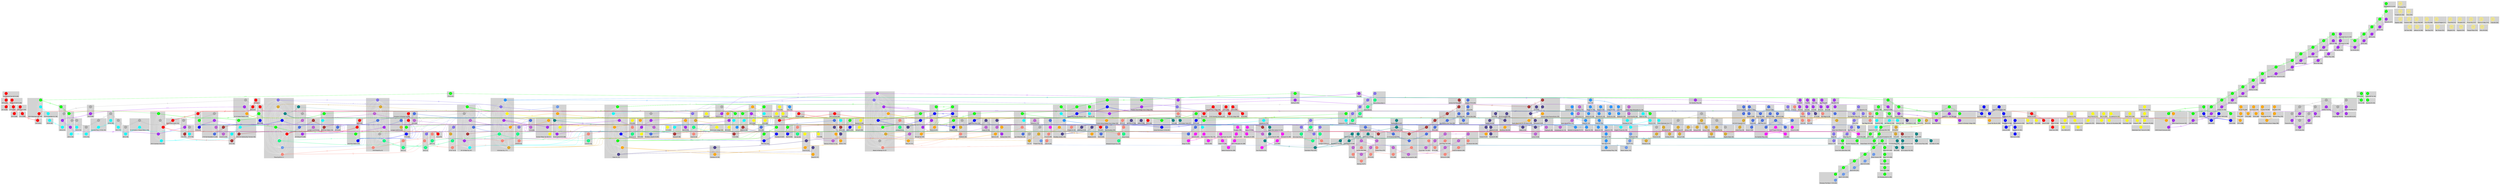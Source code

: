 
digraph G {
	fontname="Helvetica,Arial,sans-serif";
	node [fontname="Helvetica,Arial,sans-serif bold" labelloc="c" shape="circle"];
	edge [fontname="Helvetica,Arial,sans-serif" fontsize=8 arrowsize=0.5];
  
  subgraph cluster_293 {
    style=filled;
		color=lightgrey;
		labelloc="b";
		node [style=filled];
    node [label="1" color=red, fontcolor=gray]"293_1";
		label = "Van Cortlandt Park-242 St (293)";
	}

  subgraph cluster_294 {
    style=filled;
		color=lightgrey;
		labelloc="b";
		node [style=filled];
    node [label="1" color=red, fontcolor=gray]"294_1";
		label = "238 St (294)";
	}

  subgraph cluster_295 {
    style=filled;
		color=lightgrey;
		labelloc="b";
		node [style=filled];
    node [label="1" color=red, fontcolor=gray]"295_1";
		label = "231 St (295)";
	}

  subgraph cluster_296 {
    style=filled;
		color=lightgrey;
		labelloc="b";
		node [style=filled];
    node [label="1" color=red, fontcolor=gray]"296_1";
		label = "Marble Hill-225 St (296)";
	}

  subgraph cluster_297 {
    style=filled;
		color=lightgrey;
		labelloc="b";
		node [style=filled];
    node [label="1" color=red, fontcolor=gray]"297_1";
		label = "215 St (297)";
	}

  subgraph cluster_298 {
    style=filled;
		color=lightgrey;
		labelloc="b";
		node [style=filled];
    node [label="1" color=red, fontcolor=gray]"298_1";
		label = "207 St (298)";
	}

  subgraph cluster_299 {
    style=filled;
		color=lightgrey;
		labelloc="b";
		node [style=filled];
    node [label="1" color=red, fontcolor=gray]"299_1";
		label = "Dyckman St (299)";
	}

  subgraph cluster_300 {
    style=filled;
		color=lightgrey;
		labelloc="b";
		node [style=filled];
    node [label="1" color=red, fontcolor=gray]"300_1";
		label = "191 St (300)";
	}

  subgraph cluster_301 {
    style=filled;
		color=lightgrey;
		labelloc="b";
		node [style=filled];
    node [label="1" color=red, fontcolor=gray]"301_1";
		label = "181 St (301)";
	}

  subgraph cluster_303 {
    style=filled;
		color=lightgrey;
		labelloc="b";
		node [style=filled];
    node [label="1" color=red, fontcolor=gray]"303_1";
		label = "157 St (303)";
	}

  subgraph cluster_304 {
    style=filled;
		color=lightgrey;
		labelloc="b";
		node [style=filled];
    node [label="1" color=red, fontcolor=gray]"304_1";
		label = "145 St (304)";
	}

  subgraph cluster_305 {
    style=filled;
		color=lightgrey;
		labelloc="b";
		node [style=filled];
    node [label="1" color=red, fontcolor=gray]"305_1";
		label = "137 St-City College (305)";
	}

  subgraph cluster_306 {
    style=filled;
		color=lightgrey;
		labelloc="b";
		node [style=filled];
    node [label="1" color=red, fontcolor=gray]"306_1";
		label = "125 St (306)";
	}

  subgraph cluster_307 {
    style=filled;
		color=lightgrey;
		labelloc="b";
		node [style=filled];
    node [label="1" color=red, fontcolor=gray]"307_1";
		label = "116 St-Columbia University (307)";
	}

  subgraph cluster_308 {
    style=filled;
		color=lightgrey;
		labelloc="b";
		node [style=filled];
    node [label="1" color=red, fontcolor=gray]"308_1";
		label = "Cathedral Pkwy (110 St) (308)";
	}

  subgraph cluster_309 {
    style=filled;
		color=lightgrey;
		labelloc="b";
		node [style=filled];
    node [label="1" color=red, fontcolor=gray]"309_1";
		label = "103 St (309)";
	}

  subgraph cluster_311 {
    style=filled;
		color=lightgrey;
		labelloc="b";
		node [style=filled];
    node [label="1" color=red, fontcolor=gray]"311_1";
		label = "86 St (311)";
	}

  subgraph cluster_312 {
    style=filled;
		color=lightgrey;
		labelloc="b";
		node [style=filled];
    node [label="1" color=red, fontcolor=gray]"312_1";
		label = "79 St (312)";
	}

  subgraph cluster_314 {
    style=filled;
		color=lightgrey;
		labelloc="b";
		node [style=filled];
    node [label="1" color=red, fontcolor=gray]"314_1";
		label = "66 St-Lincoln Center (314)";
	}

  subgraph cluster_316 {
    style=filled;
		color=lightgrey;
		labelloc="b";
		node [style=filled];
    node [label="1" color=red, fontcolor=gray]"316_1";
		label = "50 St (316)";
	}

  subgraph cluster_319 {
    style=filled;
		color=lightgrey;
		labelloc="b";
		node [style=filled];
    node [label="1" color=red, fontcolor=gray]"319_1";
		label = "28 St (319)";
	}

  subgraph cluster_320 {
    style=filled;
		color=lightgrey;
		labelloc="b";
		node [style=filled];
    node [label="1" color=red, fontcolor=gray]"320_1";
		label = "23 St (320)";
	}

  subgraph cluster_321 {
    style=filled;
		color=lightgrey;
		labelloc="b";
		node [style=filled];
    node [label="1" color=red, fontcolor=gray]"321_1";
		label = "18 St (321)";
	}

  subgraph cluster_323 {
    style=filled;
		color=lightgrey;
		labelloc="b";
		node [style=filled];
    node [label="1" color=red, fontcolor=gray]"323_1";
		label = "Christopher St-Sheridan Sq (323)";
	}

  subgraph cluster_324 {
    style=filled;
		color=lightgrey;
		labelloc="b";
		node [style=filled];
    node [label="1" color=red, fontcolor=gray]"324_1";
		label = "Houston St (324)";
	}

  subgraph cluster_325 {
    style=filled;
		color=lightgrey;
		labelloc="b";
		node [style=filled];
    node [label="1" color=red, fontcolor=gray]"325_1";
		label = "Canal St (325)";
	}

  subgraph cluster_326 {
    style=filled;
		color=lightgrey;
		labelloc="b";
		node [style=filled];
    node [label="1" color=red, fontcolor=gray]"326_1";
		label = "Franklin St (326)";
	}

  subgraph cluster_328 {
    style=filled;
		color=lightgrey;
		labelloc="b";
		node [style=filled];
    node [label="1" color=red, fontcolor=gray]"328_1";
		label = "WTC Cortlandt (328)";
	}

  subgraph cluster_329 {
    style=filled;
		color=lightgrey;
		labelloc="b";
		node [style=filled];
    node [label="1" color=red, fontcolor=gray]"329_1";
		label = "Rector St (329)";
	}

  subgraph cluster_330 {
    style=filled;
		color=lightgrey;
		labelloc="b";
		node [style=filled];
    node [label="1" color=red, fontcolor=gray]"330_1";
		label = "South Ferry (330)";
	}

  subgraph cluster_416 {
    style=filled;
		color=lightgrey;
		labelloc="b";
		node [style=filled];
    node [label="2" color=green, fontcolor=gray]"416_2";
		label = "Wakefield-241 St (416)";
	}

  subgraph cluster_343 {
    style=filled;
		color=lightgrey;
		labelloc="b";
		node [style=filled];
    node [label="3" color=blue, fontcolor=gray]"343_3";
		label = "Nostrand Av (343)";
	}

  subgraph cluster_344 {
    style=filled;
		color=lightgrey;
		labelloc="b";
		node [style=filled];
    node [label="3" color=blue, fontcolor=gray]"344_3";
		label = "Kingston Av (344)";
	}

  subgraph cluster_346 {
    style=filled;
		color=lightgrey;
		labelloc="b";
		node [style=filled];
    node [label="3" color=blue, fontcolor=gray]"346_3";
		label = "Sutter Av-Rutland Rd (346)";
	}

  subgraph cluster_347 {
    style=filled;
		color=lightgrey;
		labelloc="b";
		node [style=filled];
    node [label="3" color=blue, fontcolor=gray]"347_3";
		label = "Saratoga Av (347)";
	}

  subgraph cluster_348 {
    style=filled;
		color=lightgrey;
		labelloc="b";
		node [style=filled];
    node [label="3" color=blue, fontcolor=gray]"348_3";
		label = "Rockaway Av (348)";
	}

  subgraph cluster_349 {
    style=filled;
		color=lightgrey;
		labelloc="b";
		node [style=filled];
    node [label="3" color=blue, fontcolor=gray]"349_3";
		label = "Junius St (349)";
	}

  subgraph cluster_350 {
    style=filled;
		color=lightgrey;
		labelloc="b";
		node [style=filled];
    node [label="3" color=blue, fontcolor=gray]"350_3";
		label = "Pennsylvania Av (350)";
	}

  subgraph cluster_351 {
    style=filled;
		color=lightgrey;
		labelloc="b";
		node [style=filled];
    node [label="3" color=blue, fontcolor=gray]"351_3";
		label = "Van Siclen Av (351)";
	}

  subgraph cluster_352 {
    style=filled;
		color=lightgrey;
		labelloc="b";
		node [style=filled];
    node [label="3" color=blue, fontcolor=gray]"352_3";
		label = "New Lots Av (352)";
	}

  subgraph cluster_436 {
    style=filled;
		color=lightgrey;
		labelloc="b";
		node [style=filled];
    node [label="3" color=blue, fontcolor=gray]"436_3";
		label = "Harlem-148 St (436)";
	}

  subgraph cluster_437 {
    style=filled;
		color=lightgrey;
		labelloc="b";
		node [style=filled];
    node [label="3" color=blue, fontcolor=gray]"437_3";
		label = "145 St (437)";
	}

  subgraph cluster_378 {
    style=filled;
		color=lightgrey;
		labelloc="b";
		node [style=filled];
    node [label="4" color=orange, fontcolor=gray]"378_4";
		label = "Woodlawn (378)";
	}

  subgraph cluster_379 {
    style=filled;
		color=lightgrey;
		labelloc="b";
		node [style=filled];
    node [label="4" color=orange, fontcolor=gray]"379_4";
		label = "Mosholu Pkwy (379)";
	}

  subgraph cluster_380 {
    style=filled;
		color=lightgrey;
		labelloc="b";
		node [style=filled];
    node [label="4" color=orange, fontcolor=gray]"380_4";
		label = "Bedford Park Blvd-Lehman College (380)";
	}

  subgraph cluster_381 {
    style=filled;
		color=lightgrey;
		labelloc="b";
		node [style=filled];
    node [label="4" color=orange, fontcolor=gray]"381_4";
		label = "Kingsbridge Rd (381)";
	}

  subgraph cluster_382 {
    style=filled;
		color=lightgrey;
		labelloc="b";
		node [style=filled];
    node [label="4" color=orange, fontcolor=gray]"382_4";
		label = "Fordham Rd (382)";
	}

  subgraph cluster_383 {
    style=filled;
		color=lightgrey;
		labelloc="b";
		node [style=filled];
    node [label="4" color=orange, fontcolor=gray]"383_4";
		label = "183 St (383)";
	}

  subgraph cluster_384 {
    style=filled;
		color=lightgrey;
		labelloc="b";
		node [style=filled];
    node [label="4" color=orange, fontcolor=gray]"384_4";
		label = "Burnside Av (384)";
	}

  subgraph cluster_385 {
    style=filled;
		color=lightgrey;
		labelloc="b";
		node [style=filled];
    node [label="4" color=orange, fontcolor=gray]"385_4";
		label = "176 St (385)";
	}

  subgraph cluster_386 {
    style=filled;
		color=lightgrey;
		labelloc="b";
		node [style=filled];
    node [label="4" color=orange, fontcolor=gray]"386_4";
		label = "Mt Eden Av (386)";
	}

  subgraph cluster_387 {
    style=filled;
		color=lightgrey;
		labelloc="b";
		node [style=filled];
    node [label="4" color=orange, fontcolor=gray]"387_4";
		label = "170 St (387)";
	}

  subgraph cluster_388 {
    style=filled;
		color=lightgrey;
		labelloc="b";
		node [style=filled];
    node [label="4" color=orange, fontcolor=gray]"388_4";
		label = "167 St (388)";
	}

  subgraph cluster_442 {
    style=filled;
		color=lightgrey;
		labelloc="b";
		node [style=filled];
    node [label="5" color=purple, fontcolor=gray]"442_5";
		label = "Eastchester-Dyre Av (442)";
	}

  subgraph cluster_443 {
    style=filled;
		color=lightgrey;
		labelloc="b";
		node [style=filled];
    node [label="5" color=purple, fontcolor=gray]"443_5";
		label = "Baychester Av (443)";
	}

  subgraph cluster_444 {
    style=filled;
		color=lightgrey;
		labelloc="b";
		node [style=filled];
    node [label="5" color=purple, fontcolor=gray]"444_5";
		label = "Gun Hill Rd (444)";
	}

  subgraph cluster_445 {
    style=filled;
		color=lightgrey;
		labelloc="b";
		node [style=filled];
    node [label="5" color=purple, fontcolor=gray]"445_5";
		label = "Pelham Pkwy (445)";
	}

  subgraph cluster_446 {
    style=filled;
		color=lightgrey;
		labelloc="b";
		node [style=filled];
    node [label="5" color=purple, fontcolor=gray]"446_5";
		label = "Morris Park (446)";
	}

  subgraph cluster_360 {
    style=filled;
		color=lightgrey;
		labelloc="b";
		node [style=filled];
    node [label="6" color=yellow, fontcolor=gray]"360_6";
		label = "Pelham Bay Park (360)";
	}

  subgraph cluster_361 {
    style=filled;
		color=lightgrey;
		labelloc="b";
		node [style=filled];
    node [label="6" color=yellow, fontcolor=gray]"361_6";
		label = "Buhre Av (361)";
	}

  subgraph cluster_362 {
    style=filled;
		color=lightgrey;
		labelloc="b";
		node [style=filled];
    node [label="6" color=yellow, fontcolor=gray]"362_6";
		label = "Middletown Rd (362)";
	}

  subgraph cluster_363 {
    style=filled;
		color=lightgrey;
		labelloc="b";
		node [style=filled];
    node [label="6" color=yellow, fontcolor=gray]"363_6";
		label = "Westchester Sq-E Tremont Av (363)";
	}

  subgraph cluster_364 {
    style=filled;
		color=lightgrey;
		labelloc="b";
		node [style=filled];
    node [label="6" color=yellow, fontcolor=gray]"364_6";
		label = "Zerega Av (364)";
	}

  subgraph cluster_365 {
    style=filled;
		color=lightgrey;
		labelloc="b";
		node [style=filled];
    node [label="6" color=yellow, fontcolor=gray]"365_6";
		label = "Castle Hill Av (365)";
	}

  subgraph cluster_366 {
    style=filled;
		color=lightgrey;
		labelloc="b";
		node [style=filled];
    node [label="6" color=yellow, fontcolor=gray]"366_6";
		label = "Parkchester (366)";
	}

  subgraph cluster_367 {
    style=filled;
		color=lightgrey;
		labelloc="b";
		node [style=filled];
    node [label="6" color=yellow, fontcolor=gray]"367_6";
		label = "St Lawrence Av (367)";
	}

  subgraph cluster_368 {
    style=filled;
		color=lightgrey;
		labelloc="b";
		node [style=filled];
    node [label="6" color=yellow, fontcolor=gray]"368_6";
		label = "Morrison Av-Soundview (368)";
	}

  subgraph cluster_369 {
    style=filled;
		color=lightgrey;
		labelloc="b";
		node [style=filled];
    node [label="6" color=yellow, fontcolor=gray]"369_6";
		label = "Elder Av (369)";
	}

  subgraph cluster_370 {
    style=filled;
		color=lightgrey;
		labelloc="b";
		node [style=filled];
    node [label="6" color=yellow, fontcolor=gray]"370_6";
		label = "Whitlock Av (370)";
	}

  subgraph cluster_371 {
    style=filled;
		color=lightgrey;
		labelloc="b";
		node [style=filled];
    node [label="6" color=yellow, fontcolor=gray]"371_6";
		label = "Hunts Point Av (371)";
	}

  subgraph cluster_372 {
    style=filled;
		color=lightgrey;
		labelloc="b";
		node [style=filled];
    node [label="6" color=yellow, fontcolor=gray]"372_6";
		label = "Longwood Av (372)";
	}

  subgraph cluster_373 {
    style=filled;
		color=lightgrey;
		labelloc="b";
		node [style=filled];
    node [label="6" color=yellow, fontcolor=gray]"373_6";
		label = "E 149 St (373)";
	}

  subgraph cluster_374 {
    style=filled;
		color=lightgrey;
		labelloc="b";
		node [style=filled];
    node [label="6" color=yellow, fontcolor=gray]"374_6";
		label = "E 143 St-St Mary's St (374)";
	}

  subgraph cluster_375 {
    style=filled;
		color=lightgrey;
		labelloc="b";
		node [style=filled];
    node [label="6" color=yellow, fontcolor=gray]"375_6";
		label = "Cypress Av (375)";
	}

  subgraph cluster_376 {
    style=filled;
		color=lightgrey;
		labelloc="b";
		node [style=filled];
    node [label="6" color=yellow, fontcolor=gray]"376_6";
		label = "Brook Av (376)";
	}

  subgraph cluster_377 {
    style=filled;
		color=lightgrey;
		labelloc="b";
		node [style=filled];
    node [label="6" color=yellow, fontcolor=gray]"377_6";
		label = "3 Av-138 St (377)";
	}

  subgraph cluster_393 {
    style=filled;
		color=lightgrey;
		labelloc="b";
		node [style=filled];
    node [label="6" color=yellow, fontcolor=gray]"393_6";
		label = "116 St (393)";
	}

  subgraph cluster_394 {
    style=filled;
		color=lightgrey;
		labelloc="b";
		node [style=filled];
    node [label="6" color=yellow, fontcolor=gray]"394_6";
		label = "110 St (394)";
	}

  subgraph cluster_395 {
    style=filled;
		color=lightgrey;
		labelloc="b";
		node [style=filled];
    node [label="6" color=yellow, fontcolor=gray]"395_6";
		label = "103 St (395)";
	}

  subgraph cluster_396 {
    style=filled;
		color=lightgrey;
		labelloc="b";
		node [style=filled];
    node [label="6" color=yellow, fontcolor=gray]"396_6";
		label = "96 St (396)";
	}

  subgraph cluster_398 {
    style=filled;
		color=lightgrey;
		labelloc="b";
		node [style=filled];
    node [label="6" color=yellow, fontcolor=gray]"398_6";
		label = "77 St (398)";
	}

  subgraph cluster_399 {
    style=filled;
		color=lightgrey;
		labelloc="b";
		node [style=filled];
    node [label="6" color=yellow, fontcolor=gray]"399_6";
		label = "68 St-Hunter College (399)";
	}

  subgraph cluster_401 {
    style=filled;
		color=lightgrey;
		labelloc="b";
		node [style=filled];
    node [label="6" color=yellow, fontcolor=gray]"401_6";
		label = "51 St (401)";
	}

  subgraph cluster_403 {
    style=filled;
		color=lightgrey;
		labelloc="b";
		node [style=filled];
    node [label="6" color=yellow, fontcolor=gray]"403_6";
		label = "33 St (403)";
	}

  subgraph cluster_404 {
    style=filled;
		color=lightgrey;
		labelloc="b";
		node [style=filled];
    node [label="6" color=yellow, fontcolor=gray]"404_6";
		label = "28 St (404)";
	}

  subgraph cluster_405 {
    style=filled;
		color=lightgrey;
		labelloc="b";
		node [style=filled];
    node [label="6" color=yellow, fontcolor=gray]"405_6";
		label = "23 St (405)";
	}

  subgraph cluster_407 {
    style=filled;
		color=lightgrey;
		labelloc="b";
		node [style=filled];
    node [label="6" color=yellow, fontcolor=gray]"407_6";
		label = "Astor Pl (407)";
	}

  subgraph cluster_408 {
    style=filled;
		color=lightgrey;
		labelloc="b";
		node [style=filled];
    node [label="6" color=yellow, fontcolor=gray]"408_6";
		label = "Bleecker St (408)";
	}

  subgraph cluster_409 {
    style=filled;
		color=lightgrey;
		labelloc="b";
		node [style=filled];
    node [label="6" color=yellow, fontcolor=gray]"409_6";
		label = "Spring St (409)";
	}

  subgraph cluster_410 {
    style=filled;
		color=lightgrey;
		labelloc="b";
		node [style=filled];
    node [label="6" color=yellow, fontcolor=gray]"410_6";
		node [label="J" color=darkslateblue, fontcolor=gray]"410_J";
		node [label="Z" color=orange, fontcolor=gray]"410_Z";
		label = "Canal St (410)";
	}

  subgraph cluster_447 {
    style=filled;
		color=lightgrey;
		labelloc="b";
		node [style=filled];
    node [label="7" color=teal, fontcolor=gray]"447_7";
		label = "Flushing-Main St (447)";
	}

  subgraph cluster_448 {
    style=filled;
		color=lightgrey;
		labelloc="b";
		node [style=filled];
    node [label="7" color=teal, fontcolor=gray]"448_7";
		label = "Mets-Willets Point (448)";
	}

  subgraph cluster_449 {
    style=filled;
		color=lightgrey;
		labelloc="b";
		node [style=filled];
    node [label="7" color=teal, fontcolor=gray]"449_7";
		label = "111 St (449)";
	}

  subgraph cluster_450 {
    style=filled;
		color=lightgrey;
		labelloc="b";
		node [style=filled];
    node [label="7" color=teal, fontcolor=gray]"450_7";
		label = "103 St-Corona Plaza (450)";
	}

  subgraph cluster_451 {
    style=filled;
		color=lightgrey;
		labelloc="b";
		node [style=filled];
    node [label="7" color=teal, fontcolor=gray]"451_7";
		label = "Junction Blvd (451)";
	}

  subgraph cluster_452 {
    style=filled;
		color=lightgrey;
		labelloc="b";
		node [style=filled];
    node [label="7" color=teal, fontcolor=gray]"452_7";
		label = "90 St-Elmhurst Av (452)";
	}

  subgraph cluster_453 {
    style=filled;
		color=lightgrey;
		labelloc="b";
		node [style=filled];
    node [label="7" color=teal, fontcolor=gray]"453_7";
		label = "82 St-Jackson Hts (453)";
	}

  subgraph cluster_454 {
    style=filled;
		color=lightgrey;
		labelloc="b";
		node [style=filled];
    node [label="7" color=teal, fontcolor=gray]"454_7";
		label = "74 St-Broadway (454)";
	}

  subgraph cluster_455 {
    style=filled;
		color=lightgrey;
		labelloc="b";
		node [style=filled];
    node [label="7" color=teal, fontcolor=gray]"455_7";
		label = "69 St (455)";
	}

  subgraph cluster_456 {
    style=filled;
		color=lightgrey;
		labelloc="b";
		node [style=filled];
    node [label="7" color=teal, fontcolor=gray]"456_7";
		label = "Woodside-61 St (456)";
	}

  subgraph cluster_457 {
    style=filled;
		color=lightgrey;
		labelloc="b";
		node [style=filled];
    node [label="7" color=teal, fontcolor=gray]"457_7";
		label = "52 St (457)";
	}

  subgraph cluster_458 {
    style=filled;
		color=lightgrey;
		labelloc="b";
		node [style=filled];
    node [label="7" color=teal, fontcolor=gray]"458_7";
		label = "46 St-Bliss St (458)";
	}

  subgraph cluster_459 {
    style=filled;
		color=lightgrey;
		labelloc="b";
		node [style=filled];
    node [label="7" color=teal, fontcolor=gray]"459_7";
		label = "40 St-Lowery St (459)";
	}

  subgraph cluster_460 {
    style=filled;
		color=lightgrey;
		labelloc="b";
		node [style=filled];
    node [label="7" color=teal, fontcolor=gray]"460_7";
		label = "33 St-Rawson St (460)";
	}

  subgraph cluster_463 {
    style=filled;
		color=lightgrey;
		labelloc="b";
		node [style=filled];
    node [label="7" color=teal, fontcolor=gray]"463_7";
		label = "Hunters Point Av (463)";
	}

  subgraph cluster_464 {
    style=filled;
		color=lightgrey;
		labelloc="b";
		node [style=filled];
    node [label="7" color=teal, fontcolor=gray]"464_7";
		label = "Vernon Blvd-Jackson Av (464)";
	}

  subgraph cluster_466 {
    style=filled;
		color=lightgrey;
		labelloc="b";
		node [style=filled];
    node [label="7" color=teal, fontcolor=gray]"466_7";
		label = "5 Av (466)";
	}

  subgraph cluster_471 {
    style=filled;
		color=lightgrey;
		labelloc="b";
		node [style=filled];
    node [label="7" color=teal, fontcolor=gray]"471_7";
		label = "34 St-Hudson Yards (471)";
	}

  subgraph cluster_310 {
    style=filled;
		color=lightgrey;
		labelloc="b";
		node [style=filled];
    node [label="1" color=red, fontcolor=gray]"310_1";
		node [label="2" color=green, fontcolor=gray]"310_2";
		node [label="3" color=blue, fontcolor=gray]"310_3";
		label = "96 St (310)";
	}

  subgraph cluster_313 {
    style=filled;
		color=lightgrey;
		labelloc="b";
		node [style=filled];
    node [label="1" color=red, fontcolor=gray]"313_1";
		node [label="2" color=green, fontcolor=gray]"313_2";
		node [label="3" color=blue, fontcolor=gray]"313_3";
		label = "72 St (313)";
	}

  subgraph cluster_318 {
    style=filled;
		color=lightgrey;
		labelloc="b";
		node [style=filled];
    node [label="1" color=red, fontcolor=gray]"318_1";
		node [label="2" color=green, fontcolor=gray]"318_2";
		node [label="3" color=blue, fontcolor=gray]"318_3";
		label = "34 St-Penn Station (318)";
	}

  subgraph cluster_322 {
    style=filled;
		color=lightgrey;
		labelloc="b";
		node [style=filled];
    node [label="1" color=red, fontcolor=gray]"322_1";
		node [label="2" color=green, fontcolor=gray]"322_2";
		node [label="3" color=blue, fontcolor=gray]"322_3";
		label = "14 St (322)";
	}

  subgraph cluster_327 {
    style=filled;
		color=lightgrey;
		labelloc="b";
		node [style=filled];
    node [label="1" color=red, fontcolor=gray]"327_1";
		node [label="2" color=green, fontcolor=gray]"327_2";
		node [label="3" color=blue, fontcolor=gray]"327_3";
		label = "Chambers St (327)";
	}

  subgraph cluster_331 {
    style=filled;
		color=lightgrey;
		labelloc="b";
		node [style=filled];
    node [label="2" color=green, fontcolor=gray]"331_2";
		node [label="3" color=blue, fontcolor=gray]"331_3";
		label = "Park Place (331)";
	}

  subgraph cluster_333 {
    style=filled;
		color=lightgrey;
		labelloc="b";
		node [style=filled];
    node [label="2" color=green, fontcolor=gray]"333_2";
		node [label="3" color=blue, fontcolor=gray]"333_3";
		label = "Wall St (333)";
	}

  subgraph cluster_334 {
    style=filled;
		color=lightgrey;
		labelloc="b";
		node [style=filled];
    node [label="2" color=green, fontcolor=gray]"334_2";
		node [label="3" color=blue, fontcolor=gray]"334_3";
		label = "Clark St (334)";
	}

  subgraph cluster_336 {
    style=filled;
		color=lightgrey;
		labelloc="b";
		node [style=filled];
    node [label="2" color=green, fontcolor=gray]"336_2";
		node [label="3" color=blue, fontcolor=gray]"336_3";
		label = "Hoyt St (336)";
	}

  subgraph cluster_339 {
    style=filled;
		color=lightgrey;
		labelloc="b";
		node [style=filled];
    node [label="2" color=green, fontcolor=gray]"339_2";
		node [label="3" color=blue, fontcolor=gray]"339_3";
		label = "Bergen St (339)";
	}

  subgraph cluster_340 {
    style=filled;
		color=lightgrey;
		labelloc="b";
		node [style=filled];
    node [label="2" color=green, fontcolor=gray]"340_2";
		node [label="3" color=blue, fontcolor=gray]"340_3";
		label = "Grand Army Plaza (340)";
	}

  subgraph cluster_341 {
    style=filled;
		color=lightgrey;
		labelloc="b";
		node [style=filled];
    node [label="2" color=green, fontcolor=gray]"341_2";
		node [label="3" color=blue, fontcolor=gray]"341_3";
		label = "Eastern Pkwy-Brooklyn Museum (341)";
	}

  subgraph cluster_438 {
    style=filled;
		color=lightgrey;
		labelloc="b";
		node [style=filled];
    node [label="2" color=green, fontcolor=gray]"438_2";
		node [label="3" color=blue, fontcolor=gray]"438_3";
		label = "135 St (438)";
	}

  subgraph cluster_439 {
    style=filled;
		color=lightgrey;
		labelloc="b";
		node [style=filled];
    node [label="2" color=green, fontcolor=gray]"439_2";
		node [label="3" color=blue, fontcolor=gray]"439_3";
		label = "125 St (439)";
	}

  subgraph cluster_440 {
    style=filled;
		color=lightgrey;
		labelloc="b";
		node [style=filled];
    node [label="2" color=green, fontcolor=gray]"440_2";
		node [label="3" color=blue, fontcolor=gray]"440_3";
		label = "116 St (440)";
	}

  subgraph cluster_441 {
    style=filled;
		color=lightgrey;
		labelloc="b";
		node [style=filled];
    node [label="2" color=green, fontcolor=gray]"441_2";
		node [label="3" color=blue, fontcolor=gray]"441_3";
		label = "Central Park North (110 St) (441)";
	}

  subgraph cluster_335 {
    style=filled;
		color=lightgrey;
		labelloc="b";
		node [style=filled];
    node [label="2" color=green, fontcolor=gray]"335_2";
		node [label="3" color=blue, fontcolor=gray]"335_3";
		node [label="4" color=orange, fontcolor=gray]"335_4";
		node [label="5" color=purple, fontcolor=gray]"335_5";
		label = "Borough Hall (335)";
	}

  subgraph cluster_337 {
    style=filled;
		color=lightgrey;
		labelloc="b";
		node [style=filled];
    node [label="2" color=green, fontcolor=gray]"337_2";
		node [label="3" color=blue, fontcolor=gray]"337_3";
		node [label="4" color=orange, fontcolor=gray]"337_4";
		node [label="5" color=purple, fontcolor=gray]"337_5";
		label = "Nevins St (337)";
	}

  subgraph cluster_342 {
    style=filled;
		color=lightgrey;
		labelloc="b";
		node [style=filled];
    node [label="2" color=green, fontcolor=gray]"342_2";
		node [label="3" color=blue, fontcolor=gray]"342_3";
		node [label="4" color=orange, fontcolor=gray]"342_4";
		node [label="5" color=purple, fontcolor=gray]"342_5";
		label = "Franklin Avenue-Medgar Evers College (342)";
	}

  subgraph cluster_435 {
    style=filled;
		color=lightgrey;
		labelloc="b";
		node [style=filled];
    node [label="2" color=green, fontcolor=gray]"435_2";
		node [label="4" color=orange, fontcolor=gray]"435_4";
		node [label="5" color=purple, fontcolor=gray]"435_5";
		label = "149 St-Grand Concourse (435)";
	}

  subgraph cluster_353 {
    style=filled;
		color=lightgrey;
		labelloc="b";
		node [style=filled];
    node [label="2" color=green, fontcolor=gray]"353_2";
		node [label="5" color=purple, fontcolor=gray]"353_5";
		label = "President Street-Medgar Evers College (353)";
	}

  subgraph cluster_354 {
    style=filled;
		color=lightgrey;
		labelloc="b";
		node [style=filled];
    node [label="2" color=green, fontcolor=gray]"354_2";
		node [label="5" color=purple, fontcolor=gray]"354_5";
		label = "Sterling St (354)";
	}

  subgraph cluster_355 {
    style=filled;
		color=lightgrey;
		labelloc="b";
		node [style=filled];
    node [label="2" color=green, fontcolor=gray]"355_2";
		node [label="5" color=purple, fontcolor=gray]"355_5";
		label = "Winthrop St (355)";
	}

  subgraph cluster_356 {
    style=filled;
		color=lightgrey;
		labelloc="b";
		node [style=filled];
    node [label="2" color=green, fontcolor=gray]"356_2";
		node [label="5" color=purple, fontcolor=gray]"356_5";
		label = "Church Av (356)";
	}

  subgraph cluster_357 {
    style=filled;
		color=lightgrey;
		labelloc="b";
		node [style=filled];
    node [label="2" color=green, fontcolor=gray]"357_2";
		node [label="5" color=purple, fontcolor=gray]"357_5";
		label = "Beverly Rd (357)";
	}

  subgraph cluster_358 {
    style=filled;
		color=lightgrey;
		labelloc="b";
		node [style=filled];
    node [label="2" color=green, fontcolor=gray]"358_2";
		node [label="5" color=purple, fontcolor=gray]"358_5";
		label = "Newkirk Av - Little Haiti (358)";
	}

  subgraph cluster_359 {
    style=filled;
		color=lightgrey;
		labelloc="b";
		node [style=filled];
    node [label="2" color=green, fontcolor=gray]"359_2";
		node [label="5" color=purple, fontcolor=gray]"359_5";
		label = "Flatbush Av-Brooklyn College (359)";
	}

  subgraph cluster_417 {
    style=filled;
		color=lightgrey;
		labelloc="b";
		node [style=filled];
    node [label="2" color=green, fontcolor=gray]"417_2";
		node [label="5" color=purple, fontcolor=gray]"417_5";
		label = "Nereid Av (417)";
	}

  subgraph cluster_418 {
    style=filled;
		color=lightgrey;
		labelloc="b";
		node [style=filled];
    node [label="2" color=green, fontcolor=gray]"418_2";
		node [label="5" color=purple, fontcolor=gray]"418_5";
		label = "233 St (418)";
	}

  subgraph cluster_419 {
    style=filled;
		color=lightgrey;
		labelloc="b";
		node [style=filled];
    node [label="2" color=green, fontcolor=gray]"419_2";
		node [label="5" color=purple, fontcolor=gray]"419_5";
		label = "225 St (419)";
	}

  subgraph cluster_420 {
    style=filled;
		color=lightgrey;
		labelloc="b";
		node [style=filled];
    node [label="2" color=green, fontcolor=gray]"420_2";
		node [label="5" color=purple, fontcolor=gray]"420_5";
		label = "219 St (420)";
	}

  subgraph cluster_421 {
    style=filled;
		color=lightgrey;
		labelloc="b";
		node [style=filled];
    node [label="2" color=green, fontcolor=gray]"421_2";
		node [label="5" color=purple, fontcolor=gray]"421_5";
		label = "Gun Hill Rd (421)";
	}

  subgraph cluster_422 {
    style=filled;
		color=lightgrey;
		labelloc="b";
		node [style=filled];
    node [label="2" color=green, fontcolor=gray]"422_2";
		node [label="5" color=purple, fontcolor=gray]"422_5";
		label = "Burke Av (422)";
	}

  subgraph cluster_423 {
    style=filled;
		color=lightgrey;
		labelloc="b";
		node [style=filled];
    node [label="2" color=green, fontcolor=gray]"423_2";
		node [label="5" color=purple, fontcolor=gray]"423_5";
		label = "Allerton Av (423)";
	}

  subgraph cluster_424 {
    style=filled;
		color=lightgrey;
		labelloc="b";
		node [style=filled];
    node [label="2" color=green, fontcolor=gray]"424_2";
		node [label="5" color=purple, fontcolor=gray]"424_5";
		label = "Pelham Pkwy (424)";
	}

  subgraph cluster_425 {
    style=filled;
		color=lightgrey;
		labelloc="b";
		node [style=filled];
    node [label="2" color=green, fontcolor=gray]"425_2";
		node [label="5" color=purple, fontcolor=gray]"425_5";
		label = "Bronx Park East (425)";
	}

  subgraph cluster_426 {
    style=filled;
		color=lightgrey;
		labelloc="b";
		node [style=filled];
    node [label="2" color=green, fontcolor=gray]"426_2";
		node [label="5" color=purple, fontcolor=gray]"426_5";
		label = "E 180 St (426)";
	}

  subgraph cluster_427 {
    style=filled;
		color=lightgrey;
		labelloc="b";
		node [style=filled];
    node [label="2" color=green, fontcolor=gray]"427_2";
		node [label="5" color=purple, fontcolor=gray]"427_5";
		label = "West Farms Sq-E Tremont Av (427)";
	}

  subgraph cluster_428 {
    style=filled;
		color=lightgrey;
		labelloc="b";
		node [style=filled];
    node [label="2" color=green, fontcolor=gray]"428_2";
		node [label="5" color=purple, fontcolor=gray]"428_5";
		label = "174 St (428)";
	}

  subgraph cluster_429 {
    style=filled;
		color=lightgrey;
		labelloc="b";
		node [style=filled];
    node [label="2" color=green, fontcolor=gray]"429_2";
		node [label="5" color=purple, fontcolor=gray]"429_5";
		label = "Freeman St (429)";
	}

  subgraph cluster_430 {
    style=filled;
		color=lightgrey;
		labelloc="b";
		node [style=filled];
    node [label="2" color=green, fontcolor=gray]"430_2";
		node [label="5" color=purple, fontcolor=gray]"430_5";
		label = "Simpson St (430)";
	}

  subgraph cluster_431 {
    style=filled;
		color=lightgrey;
		labelloc="b";
		node [style=filled];
    node [label="2" color=green, fontcolor=gray]"431_2";
		node [label="5" color=purple, fontcolor=gray]"431_5";
		label = "Intervale Av (431)";
	}

  subgraph cluster_432 {
    style=filled;
		color=lightgrey;
		labelloc="b";
		node [style=filled];
    node [label="2" color=green, fontcolor=gray]"432_2";
		node [label="5" color=purple, fontcolor=gray]"432_5";
		label = "Prospect Av (432)";
	}

  subgraph cluster_433 {
    style=filled;
		color=lightgrey;
		labelloc="b";
		node [style=filled];
    node [label="2" color=green, fontcolor=gray]"433_2";
		node [label="5" color=purple, fontcolor=gray]"433_5";
		label = "Jackson Av (433)";
	}

  subgraph cluster_434 {
    style=filled;
		color=lightgrey;
		labelloc="b";
		node [style=filled];
    node [label="2" color=green, fontcolor=gray]"434_2";
		node [label="5" color=purple, fontcolor=gray]"434_5";
		label = "3 Av-149 St (434)";
	}

  subgraph cluster_345 {
    style=filled;
		color=lightgrey;
		labelloc="b";
		node [style=filled];
    node [label="3" color=blue, fontcolor=gray]"345_3";
		node [label="4" color=orange, fontcolor=gray]"345_4";
		label = "Crown Hts-Utica Av (345)";
	}

  subgraph cluster_391 {
    style=filled;
		color=lightgrey;
		labelloc="b";
		node [style=filled];
    node [label="4" color=orange, fontcolor=gray]"391_4";
		node [label="5" color=purple, fontcolor=gray]"391_5";
		label = "138 St-Grand Concourse (391)";
	}

  subgraph cluster_413 {
    style=filled;
		color=lightgrey;
		labelloc="b";
		node [style=filled];
    node [label="4" color=orange, fontcolor=gray]"413_4";
		node [label="5" color=purple, fontcolor=gray]"413_5";
		label = "Wall St (413)";
	}

  subgraph cluster_414 {
    style=filled;
		color=lightgrey;
		labelloc="b";
		node [style=filled];
    node [label="4" color=orange, fontcolor=gray]"414_4";
		node [label="5" color=purple, fontcolor=gray]"414_5";
		label = "Bowling Green (414)";
	}

  subgraph cluster_392 {
    style=filled;
		color=lightgrey;
		labelloc="b";
		node [style=filled];
    node [label="4" color=orange, fontcolor=gray]"392_4";
		node [label="5" color=purple, fontcolor=gray]"392_5";
		node [label="6" color=yellow, fontcolor=gray]"392_6";
		label = "125 St (392)";
	}

  subgraph cluster_397 {
    style=filled;
		color=lightgrey;
		labelloc="b";
		node [style=filled];
    node [label="4" color=orange, fontcolor=gray]"397_4";
		node [label="5" color=purple, fontcolor=gray]"397_5";
		node [label="6" color=yellow, fontcolor=gray]"397_6";
		label = "86 St (397)";
	}

  subgraph cluster_400 {
    style=filled;
		color=lightgrey;
		labelloc="b";
		node [style=filled];
    node [label="4" color=orange, fontcolor=gray]"400_4";
		node [label="5" color=purple, fontcolor=gray]"400_5";
		node [label="6" color=yellow, fontcolor=gray]"400_6";
		label = "59 St (400)";
	}

  subgraph cluster_411 {
    style=filled;
		color=lightgrey;
		labelloc="b";
		node [style=filled];
    node [label="4" color=orange, fontcolor=gray]"411_4";
		node [label="5" color=purple, fontcolor=gray]"411_5";
		node [label="6" color=yellow, fontcolor=gray]"411_6";
		label = "Brooklyn Bridge-City Hall (411)";
	}

  subgraph cluster_143 {
    style=filled;
		color=lightgrey;
		labelloc="b";
		node [style=filled];
    node [label="A" color=lime, fontcolor=gray]"143_A";
		label = "Inwood-207 St (143)";
	}

  subgraph cluster_144 {
    style=filled;
		color=lightgrey;
		labelloc="b";
		node [style=filled];
    node [label="A" color=lime, fontcolor=gray]"144_A";
		label = "Dyckman St (144)";
	}

  subgraph cluster_145 {
    style=filled;
		color=lightgrey;
		labelloc="b";
		node [style=filled];
    node [label="A" color=lime, fontcolor=gray]"145_A";
		label = "190 St (145)";
	}

  subgraph cluster_146 {
    style=filled;
		color=lightgrey;
		labelloc="b";
		node [style=filled];
    node [label="A" color=lime, fontcolor=gray]"146_A";
		label = "181 St (146)";
	}

  subgraph cluster_147 {
    style=filled;
		color=lightgrey;
		labelloc="b";
		node [style=filled];
    node [label="A" color=lime, fontcolor=gray]"147_A";
		label = "175 St (147)";
	}

  subgraph cluster_189 {
    style=filled;
		color=lightgrey;
		labelloc="b";
		node [style=filled];
    node [label="A" color=lime, fontcolor=gray]"189_A";
		label = "Grant Av (189)";
	}

  subgraph cluster_190 {
    style=filled;
		color=lightgrey;
		labelloc="b";
		node [style=filled];
    node [label="A" color=lime, fontcolor=gray]"190_A";
		label = "80 St (190)";
	}

  subgraph cluster_191 {
    style=filled;
		color=lightgrey;
		labelloc="b";
		node [style=filled];
    node [label="A" color=lime, fontcolor=gray]"191_A";
		label = "88 St (191)";
	}

  subgraph cluster_192 {
    style=filled;
		color=lightgrey;
		labelloc="b";
		node [style=filled];
    node [label="A" color=lime, fontcolor=gray]"192_A";
		label = "Rockaway Blvd (192)";
	}

  subgraph cluster_193 {
    style=filled;
		color=lightgrey;
		labelloc="b";
		node [style=filled];
    node [label="A" color=lime, fontcolor=gray]"193_A";
		label = "104 St (193)";
	}

  subgraph cluster_194 {
    style=filled;
		color=lightgrey;
		labelloc="b";
		node [style=filled];
    node [label="A" color=lime, fontcolor=gray]"194_A";
		label = "111 St (194)";
	}

  subgraph cluster_195 {
    style=filled;
		color=lightgrey;
		labelloc="b";
		node [style=filled];
    node [label="A" color=lime, fontcolor=gray]"195_A";
		label = "Ozone Park-Lefferts Blvd (195)";
	}

  subgraph cluster_196 {
    style=filled;
		color=lightgrey;
		labelloc="b";
		node [style=filled];
    node [label="A" color=lime, fontcolor=gray]"196_A";
		label = "Aqueduct Racetrack (196)";
	}

  subgraph cluster_197 {
    style=filled;
		color=lightgrey;
		labelloc="b";
		node [style=filled];
    node [label="A" color=lime, fontcolor=gray]"197_A";
		label = "Aqueduct-N Conduit Av (197)";
	}

  subgraph cluster_198 {
    style=filled;
		color=lightgrey;
		labelloc="b";
		node [style=filled];
    node [label="A" color=lime, fontcolor=gray]"198_A";
		label = "Howard Beach-JFK Airport (198)";
	}

  subgraph cluster_204 {
    style=filled;
		color=lightgrey;
		labelloc="b";
		node [style=filled];
    node [label="A" color=lime, fontcolor=gray]"204_A";
		label = "Beach 67 St (204)";
	}

  subgraph cluster_205 {
    style=filled;
		color=lightgrey;
		labelloc="b";
		node [style=filled];
    node [label="A" color=lime, fontcolor=gray]"205_A";
		label = "Beach 60 St (205)";
	}

  subgraph cluster_206 {
    style=filled;
		color=lightgrey;
		labelloc="b";
		node [style=filled];
    node [label="A" color=lime, fontcolor=gray]"206_A";
		label = "Beach 44 St (206)";
	}

  subgraph cluster_207 {
    style=filled;
		color=lightgrey;
		labelloc="b";
		node [style=filled];
    node [label="A" color=lime, fontcolor=gray]"207_A";
		label = "Beach 36 St (207)";
	}

  subgraph cluster_208 {
    style=filled;
		color=lightgrey;
		labelloc="b";
		node [style=filled];
    node [label="A" color=lime, fontcolor=gray]"208_A";
		label = "Beach 25 St (208)";
	}

  subgraph cluster_209 {
    style=filled;
		color=lightgrey;
		labelloc="b";
		node [style=filled];
    node [label="A" color=lime, fontcolor=gray]"209_A";
		label = "Far Rockaway-Mott Av (209)";
	}

  subgraph cluster_151 {
    style=filled;
		color=lightgrey;
		labelloc="b";
		node [style=filled];
    node [label="A" color=lime, fontcolor=gray]"151_A";
		node [label="B" color=darkgray, fontcolor=gray]"151_B";
		node [label="C" color=cyan, fontcolor=gray]"151_C";
		node [label="D" color=purple, fontcolor=gray]"151_D";
		label = "145 St (151)";
	}

  subgraph cluster_153 {
    style=filled;
		color=lightgrey;
		labelloc="b";
		node [style=filled];
    node [label="A" color=lime, fontcolor=gray]"153_A";
		node [label="B" color=darkgray, fontcolor=gray]"153_B";
		node [label="C" color=cyan, fontcolor=gray]"153_C";
		node [label="D" color=purple, fontcolor=gray]"153_D";
		label = "125 St (153)";
	}

  subgraph cluster_161 {
    style=filled;
		color=lightgrey;
		labelloc="b";
		node [style=filled];
    node [label="A" color=lime, fontcolor=gray]"161_A";
		node [label="B" color=darkgray, fontcolor=gray]"161_B";
		node [label="C" color=cyan, fontcolor=gray]"161_C";
		node [label="D" color=purple, fontcolor=gray]"161_D";
		node [label="1" color=red, fontcolor=gray]"161_1";
		label = "59 St-Columbus Circle (161)";
	}

  subgraph cluster_167 {
    style=filled;
		color=lightgrey;
		labelloc="b";
		node [style=filled];
    node [label="A" color=lime, fontcolor=gray]"167_A";
		node [label="B" color=darkgray, fontcolor=gray]"167_B";
		node [label="C" color=cyan, fontcolor=gray]"167_C";
		node [label="D" color=purple, fontcolor=gray]"167_D";
		node [label="E" color=brown, fontcolor=gray]"167_E";
		node [label="F" color=royalblue, fontcolor=gray]"167_F";
		node [label="M" color=mediumorchid, fontcolor=gray]"167_M";
		label = "W 4 St-Wash Sq (167)";
	}

  subgraph cluster_170 {
    style=filled;
		color=lightgrey;
		labelloc="b";
		node [style=filled];
    node [label="A" color=lime, fontcolor=gray]"170_A";
		node [label="C" color=cyan, fontcolor=gray]"170_C";
		label = "Chambers St (170)";
	}

  subgraph cluster_173 {
    style=filled;
		color=lightgrey;
		labelloc="b";
		node [style=filled];
    node [label="A" color=lime, fontcolor=gray]"173_A";
		node [label="C" color=cyan, fontcolor=gray]"173_C";
		label = "High St (173)";
	}

  subgraph cluster_179 {
    style=filled;
		color=lightgrey;
		labelloc="b";
		node [style=filled];
    node [label="A" color=lime, fontcolor=gray]"179_A";
		node [label="C" color=cyan, fontcolor=gray]"179_C";
		label = "Nostrand Av (179)";
	}

  subgraph cluster_181 {
    style=filled;
		color=lightgrey;
		labelloc="b";
		node [style=filled];
    node [label="A" color=lime, fontcolor=gray]"181_A";
		node [label="C" color=cyan, fontcolor=gray]"181_C";
		label = "Utica Av (181)";
	}

  subgraph cluster_188 {
    style=filled;
		color=lightgrey;
		labelloc="b";
		node [style=filled];
    node [label="A" color=lime, fontcolor=gray]"188_A";
		node [label="C" color=cyan, fontcolor=gray]"188_C";
		label = "Euclid Av (188)";
	}

  subgraph cluster_148 {
    style=filled;
		color=lightgrey;
		labelloc="b";
		node [style=filled];
    node [label="A" color=lime, fontcolor=gray]"148_A";
		node [label="C" color=cyan, fontcolor=gray]"148_C";
		node [label="1" color=red, fontcolor=gray]"148_1";
		label = "168 St-Washington Hts (148)";
	}

  subgraph cluster_163 {
    style=filled;
		color=lightgrey;
		labelloc="b";
		node [style=filled];
    node [label="A" color=lime, fontcolor=gray]"163_A";
		node [label="C" color=cyan, fontcolor=gray]"163_C";
		node [label="E" color=brown, fontcolor=gray]"163_E";
		label = "42 St-Port Authority Bus Terminal (163)";
	}

  subgraph cluster_164 {
    style=filled;
		color=lightgrey;
		labelloc="b";
		node [style=filled];
    node [label="A" color=lime, fontcolor=gray]"164_A";
		node [label="C" color=cyan, fontcolor=gray]"164_C";
		node [label="E" color=brown, fontcolor=gray]"164_E";
		label = "34 St-Penn Station (164)";
	}

  subgraph cluster_166 {
    style=filled;
		color=lightgrey;
		labelloc="b";
		node [style=filled];
    node [label="A" color=lime, fontcolor=gray]"166_A";
		node [label="C" color=cyan, fontcolor=gray]"166_C";
		node [label="E" color=brown, fontcolor=gray]"166_E";
		node [label="L" color=dodgerblue, fontcolor=gray]"166_L";
		label = "14 St (166)";
	}

  subgraph cluster_169 {
    style=filled;
		color=lightgrey;
		labelloc="b";
		node [style=filled];
    node [label="A" color=lime, fontcolor=gray]"169_A";
		node [label="C" color=cyan, fontcolor=gray]"169_C";
		node [label="E" color=brown, fontcolor=gray]"169_E";
		label = "Canal St (169)";
	}

  subgraph cluster_25 {
    style=filled;
		color=lightgrey;
		labelloc="b";
		node [style=filled];
    node [label="A" color=lime, fontcolor=gray]"25_A";
		node [label="C" color=cyan, fontcolor=gray]"25_C";
		node [label="F" color=royalblue, fontcolor=gray]"25_F";
		node [label="R" color=salmon, fontcolor=gray]"25_R";
		label = "Jay St-MetroTech (25)";
	}

  subgraph cluster_175 {
    style=filled;
		color=lightgrey;
		labelloc="b";
		node [style=filled];
    node [label="A" color=lime, fontcolor=gray]"175_A";
		node [label="C" color=cyan, fontcolor=gray]"175_C";
		node [label="G" color=magenta, fontcolor=gray]"175_G";
		label = "Hoyt-Schermerhorn Sts (175)";
	}

  subgraph cluster_172 {
    style=filled;
		color=lightgrey;
		labelloc="b";
		node [style=filled];
    node [label="A" color=lime, fontcolor=gray]"172_A";
		node [label="C" color=cyan, fontcolor=gray]"172_C";
		node [label="J" color=darkslateblue, fontcolor=gray]"172_J";
		node [label="Z" color=orange, fontcolor=gray]"172_Z";
		node [label="2" color=green, fontcolor=gray]"172_2";
		node [label="3" color=blue, fontcolor=gray]"172_3";
		node [label="4" color=orange, fontcolor=gray]"172_4";
		node [label="5" color=purple, fontcolor=gray]"172_5";
		label = "Fulton St (172)";
	}

  subgraph cluster_132 {
    style=filled;
		color=lightgrey;
		labelloc="b";
		node [style=filled];
    node [label="A" color=lime, fontcolor=gray]"132_A";
		node [label="C" color=cyan, fontcolor=gray]"132_C";
		node [label="J" color=darkslateblue, fontcolor=gray]"132_J";
		node [label="Z" color=orange, fontcolor=gray]"132_Z";
		node [label="L" color=dodgerblue, fontcolor=gray]"132_L";
		label = "Broadway Junction (132)";
	}

  subgraph cluster_199 {
    style=filled;
		color=lightgrey;
		labelloc="b";
		node [style=filled];
    node [label="A" color=lime, fontcolor=gray]"199_A";
		node [label="S" color=cornflowerblue, fontcolor=gray]"199_S";
		label = "Broad Channel (199)";
	}

  subgraph cluster_200 {
    style=filled;
		color=lightgrey;
		labelloc="b";
		node [style=filled];
    node [label="A" color=lime, fontcolor=gray]"200_A";
		node [label="S" color=cornflowerblue, fontcolor=gray]"200_S";
		label = "Beach 90 St (200)";
	}

  subgraph cluster_201 {
    style=filled;
		color=lightgrey;
		labelloc="b";
		node [style=filled];
    node [label="A" color=lime, fontcolor=gray]"201_A";
		node [label="S" color=cornflowerblue, fontcolor=gray]"201_S";
		label = "Beach 98 St (201)";
	}

  subgraph cluster_202 {
    style=filled;
		color=lightgrey;
		labelloc="b";
		node [style=filled];
    node [label="A" color=lime, fontcolor=gray]"202_A";
		node [label="S" color=cornflowerblue, fontcolor=gray]"202_S";
		label = "Beach 105 St (202)";
	}

  subgraph cluster_203 {
    style=filled;
		color=lightgrey;
		labelloc="b";
		node [style=filled];
    node [label="A" color=lime, fontcolor=gray]"203_A";
		node [label="S" color=cornflowerblue, fontcolor=gray]"203_S";
		label = "Rockaway Park-Beach 116 St (203)";
	}

  subgraph cluster_152 {
    style=filled;
		color=lightgrey;
		labelloc="b";
		node [style=filled];
    node [label="B" color=darkgray, fontcolor=gray]"152_B";
		node [label="C" color=cyan, fontcolor=gray]"152_C";
		label = "135 St (152)";
	}

  subgraph cluster_154 {
    style=filled;
		color=lightgrey;
		labelloc="b";
		node [style=filled];
    node [label="B" color=darkgray, fontcolor=gray]"154_B";
		node [label="C" color=cyan, fontcolor=gray]"154_C";
		label = "116 St (154)";
	}

  subgraph cluster_155 {
    style=filled;
		color=lightgrey;
		labelloc="b";
		node [style=filled];
    node [label="B" color=darkgray, fontcolor=gray]"155_B";
		node [label="C" color=cyan, fontcolor=gray]"155_C";
		label = "Cathedral Pkwy (110 St) (155)";
	}

  subgraph cluster_156 {
    style=filled;
		color=lightgrey;
		labelloc="b";
		node [style=filled];
    node [label="B" color=darkgray, fontcolor=gray]"156_B";
		node [label="C" color=cyan, fontcolor=gray]"156_C";
		label = "103 St (156)";
	}

  subgraph cluster_157 {
    style=filled;
		color=lightgrey;
		labelloc="b";
		node [style=filled];
    node [label="B" color=darkgray, fontcolor=gray]"157_B";
		node [label="C" color=cyan, fontcolor=gray]"157_C";
		label = "96 St (157)";
	}

  subgraph cluster_158 {
    style=filled;
		color=lightgrey;
		labelloc="b";
		node [style=filled];
    node [label="B" color=darkgray, fontcolor=gray]"158_B";
		node [label="C" color=cyan, fontcolor=gray]"158_C";
		label = "86 St (158)";
	}

  subgraph cluster_159 {
    style=filled;
		color=lightgrey;
		labelloc="b";
		node [style=filled];
    node [label="B" color=darkgray, fontcolor=gray]"159_B";
		node [label="C" color=cyan, fontcolor=gray]"159_C";
		label = "81 St-Museum of Natural History (159)";
	}

  subgraph cluster_160 {
    style=filled;
		color=lightgrey;
		labelloc="b";
		node [style=filled];
    node [label="B" color=darkgray, fontcolor=gray]"160_B";
		node [label="C" color=cyan, fontcolor=gray]"160_C";
		label = "72 St (160)";
	}

  subgraph cluster_211 {
    style=filled;
		color=lightgrey;
		labelloc="b";
		node [style=filled];
    node [label="B" color=darkgray, fontcolor=gray]"211_B";
		node [label="D" color=purple, fontcolor=gray]"211_D";
		label = "Bedford Park Blvd (211)";
	}

  subgraph cluster_212 {
    style=filled;
		color=lightgrey;
		labelloc="b";
		node [style=filled];
    node [label="B" color=darkgray, fontcolor=gray]"212_B";
		node [label="D" color=purple, fontcolor=gray]"212_D";
		label = "Kingsbridge Rd (212)";
	}

  subgraph cluster_213 {
    style=filled;
		color=lightgrey;
		labelloc="b";
		node [style=filled];
    node [label="B" color=darkgray, fontcolor=gray]"213_B";
		node [label="D" color=purple, fontcolor=gray]"213_D";
		label = "Fordham Rd (213)";
	}

  subgraph cluster_214 {
    style=filled;
		color=lightgrey;
		labelloc="b";
		node [style=filled];
    node [label="B" color=darkgray, fontcolor=gray]"214_B";
		node [label="D" color=purple, fontcolor=gray]"214_D";
		label = "182-183 Sts (214)";
	}

  subgraph cluster_215 {
    style=filled;
		color=lightgrey;
		labelloc="b";
		node [style=filled];
    node [label="B" color=darkgray, fontcolor=gray]"215_B";
		node [label="D" color=purple, fontcolor=gray]"215_D";
		label = "Tremont Av (215)";
	}

  subgraph cluster_216 {
    style=filled;
		color=lightgrey;
		labelloc="b";
		node [style=filled];
    node [label="B" color=darkgray, fontcolor=gray]"216_B";
		node [label="D" color=purple, fontcolor=gray]"216_D";
		label = "174-175 Sts (216)";
	}

  subgraph cluster_217 {
    style=filled;
		color=lightgrey;
		labelloc="b";
		node [style=filled];
    node [label="B" color=darkgray, fontcolor=gray]"217_B";
		node [label="D" color=purple, fontcolor=gray]"217_D";
		label = "170 St (217)";
	}

  subgraph cluster_218 {
    style=filled;
		color=lightgrey;
		labelloc="b";
		node [style=filled];
    node [label="B" color=darkgray, fontcolor=gray]"218_B";
		node [label="D" color=purple, fontcolor=gray]"218_D";
		label = "167 St (218)";
	}

  subgraph cluster_220 {
    style=filled;
		color=lightgrey;
		labelloc="b";
		node [style=filled];
    node [label="B" color=darkgray, fontcolor=gray]"220_B";
		node [label="D" color=purple, fontcolor=gray]"220_D";
		label = "155 St (220)";
	}

  subgraph cluster_231 {
    style=filled;
		color=lightgrey;
		labelloc="b";
		node [style=filled];
    node [label="B" color=darkgray, fontcolor=gray]"231_B";
		node [label="D" color=purple, fontcolor=gray]"231_D";
		label = "Grand St (231)";
	}

  subgraph cluster_219 {
    style=filled;
		color=lightgrey;
		labelloc="b";
		node [style=filled];
    node [label="B" color=darkgray, fontcolor=gray]"219_B";
		node [label="D" color=purple, fontcolor=gray]"219_D";
		node [label="4" color=orange, fontcolor=gray]"219_4";
		label = "161 St-Yankee Stadium (219)";
	}

  subgraph cluster_277 {
    style=filled;
		color=lightgrey;
		labelloc="b";
		node [style=filled];
    node [label="B" color=darkgray, fontcolor=gray]"277_B";
		node [label="D" color=purple, fontcolor=gray]"277_D";
		node [label="E" color=brown, fontcolor=gray]"277_E";
		label = "7 Av (277)";
	}

  subgraph cluster_225 {
    style=filled;
		color=lightgrey;
		labelloc="b";
		node [style=filled];
    node [label="B" color=darkgray, fontcolor=gray]"225_B";
		node [label="D" color=purple, fontcolor=gray]"225_D";
		node [label="F" color=royalblue, fontcolor=gray]"225_F";
		node [label="M" color=mediumorchid, fontcolor=gray]"225_M";
		label = "47-50 Sts-Rockefeller Ctr (225)";
	}

  subgraph cluster_226 {
    style=filled;
		color=lightgrey;
		labelloc="b";
		node [style=filled];
    node [label="7" color=teal, fontcolor=gray]"226_7";
		node [label="B" color=darkgray, fontcolor=gray]"226_B";
		node [label="D" color=purple, fontcolor=gray]"226_D";
		node [label="F" color=royalblue, fontcolor=gray]"226_F";
		node [label="M" color=mediumorchid, fontcolor=gray]"226_M";
		label = "42 St-Bryant Pk (226)";
	}

  subgraph cluster_230 {
    style=filled;
		color=lightgrey;
		labelloc="b";
		node [style=filled];
    node [label="B" color=darkgray, fontcolor=gray]"230_B";
		node [label="D" color=purple, fontcolor=gray]"230_D";
		node [label="F" color=royalblue, fontcolor=gray]"230_F";
		node [label="M" color=mediumorchid, fontcolor=gray]"230_M";
		label = "Broadway-Lafayette St (230)";
	}

  subgraph cluster_41 {
    style=filled;
		color=lightgrey;
		labelloc="b";
		node [style=filled];
    node [label="B" color=darkgray, fontcolor=gray]"41_B";
		node [label="Q" color=goldenrod, fontcolor=gray]"41_Q";
		label = "7 Av (41)";
	}

  subgraph cluster_44 {
    style=filled;
		color=lightgrey;
		labelloc="b";
		node [style=filled];
    node [label="B" color=darkgray, fontcolor=gray]"44_B";
		node [label="Q" color=goldenrod, fontcolor=gray]"44_Q";
		label = "Church Av (44)";
	}

  subgraph cluster_47 {
    style=filled;
		color=lightgrey;
		labelloc="b";
		node [style=filled];
    node [label="B" color=darkgray, fontcolor=gray]"47_B";
		node [label="Q" color=goldenrod, fontcolor=gray]"47_Q";
		label = "Newkirk Plaza (47)";
	}

  subgraph cluster_51 {
    style=filled;
		color=lightgrey;
		labelloc="b";
		node [style=filled];
    node [label="B" color=darkgray, fontcolor=gray]"51_B";
		node [label="Q" color=goldenrod, fontcolor=gray]"51_Q";
		label = "Kings Hwy (51)";
	}

  subgraph cluster_54 {
    style=filled;
		color=lightgrey;
		labelloc="b";
		node [style=filled];
    node [label="B" color=darkgray, fontcolor=gray]"54_B";
		node [label="Q" color=goldenrod, fontcolor=gray]"54_Q";
		label = "Sheepshead Bay (54)";
	}

  subgraph cluster_55 {
    style=filled;
		color=lightgrey;
		labelloc="b";
		node [style=filled];
    node [label="B" color=darkgray, fontcolor=gray]"55_B";
		node [label="Q" color=goldenrod, fontcolor=gray]"55_Q";
		label = "Brighton Beach (55)";
	}

  subgraph cluster_26 {
    style=filled;
		color=lightgrey;
		labelloc="b";
		node [style=filled];
    node [label="B" color=darkgray, fontcolor=gray]"26_B";
		node [label="Q" color=goldenrod, fontcolor=gray]"26_Q";
		node [label="R" color=salmon, fontcolor=gray]"26_R";
		label = "DeKalb Av (26)";
	}

  subgraph cluster_42 {
    style=filled;
		color=lightgrey;
		labelloc="b";
		node [style=filled];
    node [label="B" color=darkgray, fontcolor=gray]"42_B";
		node [label="Q" color=goldenrod, fontcolor=gray]"42_Q";
		node [label="S" color=cornflowerblue, fontcolor=gray]"42_S";
		label = "Prospect Park (42)";
	}

  subgraph cluster_149 {
    style=filled;
		color=lightgrey;
		labelloc="b";
		node [style=filled];
    node [label="C" color=cyan, fontcolor=gray]"149_C";
		label = "163 St-Amsterdam Av (149)";
	}

  subgraph cluster_150 {
    style=filled;
		color=lightgrey;
		labelloc="b";
		node [style=filled];
    node [label="C" color=cyan, fontcolor=gray]"150_C";
		label = "155 St (150)";
	}

  subgraph cluster_176 {
    style=filled;
		color=lightgrey;
		labelloc="b";
		node [style=filled];
    node [label="C" color=cyan, fontcolor=gray]"176_C";
		label = "Lafayette Av (176)";
	}

  subgraph cluster_177 {
    style=filled;
		color=lightgrey;
		labelloc="b";
		node [style=filled];
    node [label="C" color=cyan, fontcolor=gray]"177_C";
		label = "Clinton-Washington Avs (177)";
	}

  subgraph cluster_180 {
    style=filled;
		color=lightgrey;
		labelloc="b";
		node [style=filled];
    node [label="C" color=cyan, fontcolor=gray]"180_C";
		label = "Kingston-Throop Avs (180)";
	}

  subgraph cluster_182 {
    style=filled;
		color=lightgrey;
		labelloc="b";
		node [style=filled];
    node [label="C" color=cyan, fontcolor=gray]"182_C";
		label = "Ralph Av (182)";
	}

  subgraph cluster_183 {
    style=filled;
		color=lightgrey;
		labelloc="b";
		node [style=filled];
    node [label="C" color=cyan, fontcolor=gray]"183_C";
		label = "Rockaway Av (183)";
	}

  subgraph cluster_185 {
    style=filled;
		color=lightgrey;
		labelloc="b";
		node [style=filled];
    node [label="C" color=cyan, fontcolor=gray]"185_C";
		label = "Liberty Av (185)";
	}

  subgraph cluster_186 {
    style=filled;
		color=lightgrey;
		labelloc="b";
		node [style=filled];
    node [label="C" color=cyan, fontcolor=gray]"186_C";
		label = "Van Siclen Av (186)";
	}

  subgraph cluster_187 {
    style=filled;
		color=lightgrey;
		labelloc="b";
		node [style=filled];
    node [label="C" color=cyan, fontcolor=gray]"187_C";
		label = "Shepherd Av (187)";
	}

  subgraph cluster_162 {
    style=filled;
		color=lightgrey;
		labelloc="b";
		node [style=filled];
    node [label="C" color=cyan, fontcolor=gray]"162_C";
		node [label="E" color=brown, fontcolor=gray]"162_E";
		label = "50 St (162)";
	}

  subgraph cluster_165 {
    style=filled;
		color=lightgrey;
		labelloc="b";
		node [style=filled];
    node [label="C" color=cyan, fontcolor=gray]"165_C";
		node [label="E" color=brown, fontcolor=gray]"165_E";
		label = "23 St (165)";
	}

  subgraph cluster_168 {
    style=filled;
		color=lightgrey;
		labelloc="b";
		node [style=filled];
    node [label="C" color=cyan, fontcolor=gray]"168_C";
		node [label="E" color=brown, fontcolor=gray]"168_E";
		label = "Spring St (168)";
	}

  subgraph cluster_139 {
    style=filled;
		color=lightgrey;
		labelloc="b";
		node [style=filled];
    node [label="C" color=cyan, fontcolor=gray]"139_C";
		node [label="S" color=cornflowerblue, fontcolor=gray]"139_S";
		label = "Franklin Av (139)";
	}

  subgraph cluster_59 {
    style=filled;
		color=lightgrey;
		labelloc="b";
		node [style=filled];
    node [label="D" color=purple, fontcolor=gray]"59_D";
		label = "9 Av (59)";
	}

  subgraph cluster_60 {
    style=filled;
		color=lightgrey;
		labelloc="b";
		node [style=filled];
    node [label="D" color=purple, fontcolor=gray]"60_D";
		label = "Fort Hamilton Pkwy (60)";
	}

  subgraph cluster_61 {
    style=filled;
		color=lightgrey;
		labelloc="b";
		node [style=filled];
    node [label="D" color=purple, fontcolor=gray]"61_D";
		label = "50 St (61)";
	}

  subgraph cluster_62 {
    style=filled;
		color=lightgrey;
		labelloc="b";
		node [style=filled];
    node [label="D" color=purple, fontcolor=gray]"62_D";
		label = "55 St (62)";
	}

  subgraph cluster_63 {
    style=filled;
		color=lightgrey;
		labelloc="b";
		node [style=filled];
    node [label="D" color=purple, fontcolor=gray]"63_D";
		label = "62 St (63)";
	}

  subgraph cluster_64 {
    style=filled;
		color=lightgrey;
		labelloc="b";
		node [style=filled];
    node [label="D" color=purple, fontcolor=gray]"64_D";
		label = "71 St (64)";
	}

  subgraph cluster_65 {
    style=filled;
		color=lightgrey;
		labelloc="b";
		node [style=filled];
    node [label="D" color=purple, fontcolor=gray]"65_D";
		label = "79 St (65)";
	}

  subgraph cluster_66 {
    style=filled;
		color=lightgrey;
		labelloc="b";
		node [style=filled];
    node [label="D" color=purple, fontcolor=gray]"66_D";
		label = "18 Av (66)";
	}

  subgraph cluster_67 {
    style=filled;
		color=lightgrey;
		labelloc="b";
		node [style=filled];
    node [label="D" color=purple, fontcolor=gray]"67_D";
		label = "20 Av (67)";
	}

  subgraph cluster_68 {
    style=filled;
		color=lightgrey;
		labelloc="b";
		node [style=filled];
    node [label="D" color=purple, fontcolor=gray]"68_D";
		label = "Bay Pkwy (68)";
	}

  subgraph cluster_69 {
    style=filled;
		color=lightgrey;
		labelloc="b";
		node [style=filled];
    node [label="D" color=purple, fontcolor=gray]"69_D";
		label = "25 Av (69)";
	}

  subgraph cluster_70 {
    style=filled;
		color=lightgrey;
		labelloc="b";
		node [style=filled];
    node [label="D" color=purple, fontcolor=gray]"70_D";
		label = "Bay 50 St (70)";
	}

  subgraph cluster_210 {
    style=filled;
		color=lightgrey;
		labelloc="b";
		node [style=filled];
    node [label="D" color=purple, fontcolor=gray]"210_D";
		label = "Norwood-205 St (210)";
	}

  subgraph cluster_58 {
    style=filled;
		color=lightgrey;
		labelloc="b";
		node [style=filled];
    node [label="D" color=purple, fontcolor=gray]"58_D";
		node [label="F" color=royalblue, fontcolor=gray]"58_F";
		node [label="N" color=mediumslateblue, fontcolor=gray]"58_N";
		node [label="Q" color=goldenrod, fontcolor=gray]"58_Q";
		label = "Coney Island-Stillwell Av (58)";
	}

  subgraph cluster_32 {
    style=filled;
		color=lightgrey;
		labelloc="b";
		node [style=filled];
    node [label="D" color=purple, fontcolor=gray]"32_D";
		node [label="N" color=mediumslateblue, fontcolor=gray]"32_N";
		node [label="R" color=salmon, fontcolor=gray]"32_R";
		label = "36 St (32)";
	}

  subgraph cluster_27 {
    style=filled;
		color=lightgrey;
		labelloc="b";
		node [style=filled];
    node [label="D" color=purple, fontcolor=gray]"27_D";
		node [label="N" color=mediumslateblue, fontcolor=gray]"27_N";
		node [label="R" color=salmon, fontcolor=gray]"27_R";
		node [label="B" color=darkgray, fontcolor=gray]"27_B";
		node [label="Q" color=goldenrod, fontcolor=gray]"27_Q";
		node [label="2" color=green, fontcolor=gray]"27_2";
		node [label="3" color=blue, fontcolor=gray]"27_3";
		node [label="4" color=orange, fontcolor=gray]"27_4";
		node [label="5" color=purple, fontcolor=gray]"27_5";
		label = "Atlantic Av-Barclays Ctr (27)";
	}

  subgraph cluster_171 {
    style=filled;
		color=lightgrey;
		labelloc="b";
		node [style=filled];
    node [label="E" color=brown, fontcolor=gray]"171_E";
		label = "World Trade Center (171)";
	}

  subgraph cluster_280 {
    style=filled;
		color=lightgrey;
		labelloc="b";
		node [style=filled];
    node [label="E" color=brown, fontcolor=gray]"280_E";
		label = "Jamaica-Van Wyck (280)";
	}

  subgraph cluster_258 {
    style=filled;
		color=lightgrey;
		labelloc="b";
		node [style=filled];
    node [label="E" color=brown, fontcolor=gray]"258_E";
		node [label="F" color=royalblue, fontcolor=gray]"258_F";
		label = "Briarwood (258)";
	}

  subgraph cluster_259 {
    style=filled;
		color=lightgrey;
		labelloc="b";
		node [style=filled];
    node [label="E" color=brown, fontcolor=gray]"259_E";
		node [label="F" color=royalblue, fontcolor=gray]"259_F";
		label = "Kew Gardens-Union Tpke (259)";
	}

  subgraph cluster_260 {
    style=filled;
		color=lightgrey;
		labelloc="b";
		node [style=filled];
    node [label="E" color=brown, fontcolor=gray]"260_E";
		node [label="F" color=royalblue, fontcolor=gray]"260_F";
		label = "75 Av (260)";
	}

  subgraph cluster_261 {
    style=filled;
		color=lightgrey;
		labelloc="b";
		node [style=filled];
    node [label="E" color=brown, fontcolor=gray]"261_E";
		node [label="F" color=royalblue, fontcolor=gray]"261_F";
		node [label="M" color=mediumorchid, fontcolor=gray]"261_M";
		node [label="R" color=salmon, fontcolor=gray]"261_R";
		label = "Forest Hills-71 Av (261)";
	}

  subgraph cluster_267 {
    style=filled;
		color=lightgrey;
		labelloc="b";
		node [style=filled];
    node [label="E" color=brown, fontcolor=gray]"267_E";
		node [label="F" color=royalblue, fontcolor=gray]"267_F";
		node [label="M" color=mediumorchid, fontcolor=gray]"267_M";
		node [label="R" color=salmon, fontcolor=gray]"267_R";
		label = "Jackson Hts-Roosevelt Av (267)";
	}

  subgraph cluster_278 {
    style=filled;
		color=lightgrey;
		labelloc="b";
		node [style=filled];
    node [label="E" color=brown, fontcolor=gray]"278_E";
		node [label="J" color=darkslateblue, fontcolor=gray]"278_J";
		node [label="Z" color=orange, fontcolor=gray]"278_Z";
		label = "Jamaica Center-Parsons/Archer (278)";
	}

  subgraph cluster_279 {
    style=filled;
		color=lightgrey;
		labelloc="b";
		node [style=filled];
    node [label="E" color=brown, fontcolor=gray]"279_E";
		node [label="J" color=darkslateblue, fontcolor=gray]"279_J";
		node [label="Z" color=orange, fontcolor=gray]"279_Z";
		label = "Sutphin Blvd-Archer Av-JFK Airport (279)";
	}

  subgraph cluster_275 {
    style=filled;
		color=lightgrey;
		labelloc="b";
		node [style=filled];
    node [label="E" color=brown, fontcolor=gray]"275_E";
		node [label="M" color=mediumorchid, fontcolor=gray]"275_M";
		label = "Lexington Av/53 St (275)";
	}

  subgraph cluster_276 {
    style=filled;
		color=lightgrey;
		labelloc="b";
		node [style=filled];
    node [label="E" color=brown, fontcolor=gray]"276_E";
		node [label="M" color=mediumorchid, fontcolor=gray]"276_M";
		label = "5 Av/53 St (276)";
	}

  subgraph cluster_273 {
    style=filled;
		color=lightgrey;
		labelloc="b";
		node [style=filled];
    node [label="E" color=brown, fontcolor=gray]"273_E";
		node [label="M" color=mediumorchid, fontcolor=gray]"273_M";
		node [label="R" color=salmon, fontcolor=gray]"273_R";
		label = "Queens Plaza (273)";
	}

  subgraph cluster_274 {
    style=filled;
		color=lightgrey;
		labelloc="b";
		node [style=filled];
    node [label="E" color=brown, fontcolor=gray]"274_E";
		node [label="M" color=mediumorchid, fontcolor=gray]"274_M";
		node [label="G" color=magenta, fontcolor=gray]"274_G";
		node [label="7" color=teal, fontcolor=gray]"274_7";
		label = "Court Sq-23 St (274)";
	}

  subgraph cluster_221 {
    style=filled;
		color=lightgrey;
		labelloc="b";
		node [style=filled];
    node [label="F" color=royalblue, fontcolor=gray]"221_F";
		label = "21 St-Queensbridge (221)";
	}

  subgraph cluster_222 {
    style=filled;
		color=lightgrey;
		labelloc="b";
		node [style=filled];
    node [label="F" color=royalblue, fontcolor=gray]"222_F";
		label = "Roosevelt Island (222)";
	}

  subgraph cluster_224 {
    style=filled;
		color=lightgrey;
		labelloc="b";
		node [style=filled];
    node [label="F" color=royalblue, fontcolor=gray]"224_F";
		label = "57 St (224)";
	}

  subgraph cluster_232 {
    style=filled;
		color=lightgrey;
		labelloc="b";
		node [style=filled];
    node [label="F" color=royalblue, fontcolor=gray]"232_F";
		label = "2 Av (232)";
	}

  subgraph cluster_234 {
    style=filled;
		color=lightgrey;
		labelloc="b";
		node [style=filled];
    node [label="F" color=royalblue, fontcolor=gray]"234_F";
		label = "East Broadway (234)";
	}

  subgraph cluster_235 {
    style=filled;
		color=lightgrey;
		labelloc="b";
		node [style=filled];
    node [label="F" color=royalblue, fontcolor=gray]"235_F";
		label = "York St (235)";
	}

  subgraph cluster_244 {
    style=filled;
		color=lightgrey;
		labelloc="b";
		node [style=filled];
    node [label="F" color=royalblue, fontcolor=gray]"244_F";
		label = "Ditmas Av (244)";
	}

  subgraph cluster_245 {
    style=filled;
		color=lightgrey;
		labelloc="b";
		node [style=filled];
    node [label="F" color=royalblue, fontcolor=gray]"245_F";
		label = "18 Av (245)";
	}

  subgraph cluster_246 {
    style=filled;
		color=lightgrey;
		labelloc="b";
		node [style=filled];
    node [label="F" color=royalblue, fontcolor=gray]"246_F";
		label = "Avenue I (246)";
	}

  subgraph cluster_247 {
    style=filled;
		color=lightgrey;
		labelloc="b";
		node [style=filled];
    node [label="F" color=royalblue, fontcolor=gray]"247_F";
		label = "Bay Pkwy (247)";
	}

  subgraph cluster_248 {
    style=filled;
		color=lightgrey;
		labelloc="b";
		node [style=filled];
    node [label="F" color=royalblue, fontcolor=gray]"248_F";
		label = "Avenue N (248)";
	}

  subgraph cluster_249 {
    style=filled;
		color=lightgrey;
		labelloc="b";
		node [style=filled];
    node [label="F" color=royalblue, fontcolor=gray]"249_F";
		label = "Avenue P (249)";
	}

  subgraph cluster_250 {
    style=filled;
		color=lightgrey;
		labelloc="b";
		node [style=filled];
    node [label="F" color=royalblue, fontcolor=gray]"250_F";
		label = "Kings Hwy (250)";
	}

  subgraph cluster_251 {
    style=filled;
		color=lightgrey;
		labelloc="b";
		node [style=filled];
    node [label="F" color=royalblue, fontcolor=gray]"251_F";
		label = "Avenue U (251)";
	}

  subgraph cluster_252 {
    style=filled;
		color=lightgrey;
		labelloc="b";
		node [style=filled];
    node [label="F" color=royalblue, fontcolor=gray]"252_F";
		label = "Avenue X (252)";
	}

  subgraph cluster_253 {
    style=filled;
		color=lightgrey;
		labelloc="b";
		node [style=filled];
    node [label="F" color=royalblue, fontcolor=gray]"253_F";
		label = "Neptune Av (253)";
	}

  subgraph cluster_254 {
    style=filled;
		color=lightgrey;
		labelloc="b";
		node [style=filled];
    node [label="F" color=royalblue, fontcolor=gray]"254_F";
		label = "Jamaica-179 St (254)";
	}

  subgraph cluster_255 {
    style=filled;
		color=lightgrey;
		labelloc="b";
		node [style=filled];
    node [label="F" color=royalblue, fontcolor=gray]"255_F";
		label = "169 St (255)";
	}

  subgraph cluster_256 {
    style=filled;
		color=lightgrey;
		labelloc="b";
		node [style=filled];
    node [label="F" color=royalblue, fontcolor=gray]"256_F";
		label = "Parsons Blvd (256)";
	}

  subgraph cluster_257 {
    style=filled;
		color=lightgrey;
		labelloc="b";
		node [style=filled];
    node [label="F" color=royalblue, fontcolor=gray]"257_F";
		label = "Sutphin Blvd (257)";
	}

  subgraph cluster_236 {
    style=filled;
		color=lightgrey;
		labelloc="b";
		node [style=filled];
    node [label="F" color=royalblue, fontcolor=gray]"236_F";
		node [label="G" color=magenta, fontcolor=gray]"236_G";
		label = "Bergen St (236)";
	}

  subgraph cluster_237 {
    style=filled;
		color=lightgrey;
		labelloc="b";
		node [style=filled];
    node [label="F" color=royalblue, fontcolor=gray]"237_F";
		node [label="G" color=magenta, fontcolor=gray]"237_G";
		label = "Carroll St (237)";
	}

  subgraph cluster_238 {
    style=filled;
		color=lightgrey;
		labelloc="b";
		node [style=filled];
    node [label="F" color=royalblue, fontcolor=gray]"238_F";
		node [label="G" color=magenta, fontcolor=gray]"238_G";
		label = "Smith-9 Sts (238)";
	}

  subgraph cluster_239 {
    style=filled;
		color=lightgrey;
		labelloc="b";
		node [style=filled];
    node [label="F" color=royalblue, fontcolor=gray]"239_F";
		node [label="G" color=magenta, fontcolor=gray]"239_G";
		node [label="R" color=salmon, fontcolor=gray]"239_R";
		label = "4 Av-9 St (239)";
	}

  subgraph cluster_240 {
    style=filled;
		color=lightgrey;
		labelloc="b";
		node [style=filled];
    node [label="F" color=royalblue, fontcolor=gray]"240_F";
		node [label="G" color=magenta, fontcolor=gray]"240_G";
		label = "7 Av (240)";
	}

  subgraph cluster_241 {
    style=filled;
		color=lightgrey;
		labelloc="b";
		node [style=filled];
    node [label="F" color=royalblue, fontcolor=gray]"241_F";
		node [label="G" color=magenta, fontcolor=gray]"241_G";
		label = "15 St-Prospect Park (241)";
	}

  subgraph cluster_242 {
    style=filled;
		color=lightgrey;
		labelloc="b";
		node [style=filled];
    node [label="F" color=royalblue, fontcolor=gray]"242_F";
		node [label="G" color=magenta, fontcolor=gray]"242_G";
		label = "Fort Hamilton Pkwy (242)";
	}

  subgraph cluster_243 {
    style=filled;
		color=lightgrey;
		labelloc="b";
		node [style=filled];
    node [label="F" color=royalblue, fontcolor=gray]"243_F";
		node [label="G" color=magenta, fontcolor=gray]"243_G";
		label = "Church Av (243)";
	}

  subgraph cluster_228 {
    style=filled;
		color=lightgrey;
		labelloc="b";
		node [style=filled];
    node [label="F" color=royalblue, fontcolor=gray]"228_F";
		node [label="M" color=mediumorchid, fontcolor=gray]"228_M";
		label = "23 St (228)";
	}

  subgraph cluster_229 {
    style=filled;
		color=lightgrey;
		labelloc="b";
		node [style=filled];
    node [label="F" color=royalblue, fontcolor=gray]"229_F";
		node [label="M" color=mediumorchid, fontcolor=gray]"229_M";
		label = "14 St (229)";
	}

  subgraph cluster_57 {
    style=filled;
		color=lightgrey;
		labelloc="b";
		node [style=filled];
    node [label="F" color=royalblue, fontcolor=gray]"57_F";
		node [label="Q" color=goldenrod, fontcolor=gray]"57_Q";
		label = "W 8 St-NY Aquarium (57)";
	}

  subgraph cluster_223 {
    style=filled;
		color=lightgrey;
		labelloc="b";
		node [style=filled];
    node [label="F" color=royalblue, fontcolor=gray]"223_F";
		node [label="Q" color=goldenrod, fontcolor=gray]"223_Q";
		label = "Lexington Av/63 St (223)";
	}

  subgraph cluster_282 {
    style=filled;
		color=lightgrey;
		labelloc="b";
		node [style=filled];
    node [label="G" color=magenta, fontcolor=gray]"282_G";
		label = "21 St (282)";
	}

  subgraph cluster_283 {
    style=filled;
		color=lightgrey;
		labelloc="b";
		node [style=filled];
    node [label="G" color=magenta, fontcolor=gray]"283_G";
		label = "Greenpoint Av (283)";
	}

  subgraph cluster_284 {
    style=filled;
		color=lightgrey;
		labelloc="b";
		node [style=filled];
    node [label="G" color=magenta, fontcolor=gray]"284_G";
		label = "Nassau Av (284)";
	}

  subgraph cluster_285 {
    style=filled;
		color=lightgrey;
		labelloc="b";
		node [style=filled];
    node [label="G" color=magenta, fontcolor=gray]"285_G";
		label = "Metropolitan Av (285)";
	}

  subgraph cluster_286 {
    style=filled;
		color=lightgrey;
		labelloc="b";
		node [style=filled];
    node [label="G" color=magenta, fontcolor=gray]"286_G";
		label = "Broadway (286)";
	}

  subgraph cluster_287 {
    style=filled;
		color=lightgrey;
		labelloc="b";
		node [style=filled];
    node [label="G" color=magenta, fontcolor=gray]"287_G";
		label = "Flushing Av (287)";
	}

  subgraph cluster_288 {
    style=filled;
		color=lightgrey;
		labelloc="b";
		node [style=filled];
    node [label="G" color=magenta, fontcolor=gray]"288_G";
		label = "Myrtle-Willoughby Avs (288)";
	}

  subgraph cluster_289 {
    style=filled;
		color=lightgrey;
		labelloc="b";
		node [style=filled];
    node [label="G" color=magenta, fontcolor=gray]"289_G";
		label = "Bedford-Nostrand Avs (289)";
	}

  subgraph cluster_290 {
    style=filled;
		color=lightgrey;
		labelloc="b";
		node [style=filled];
    node [label="G" color=magenta, fontcolor=gray]"290_G";
		label = "Classon Av (290)";
	}

  subgraph cluster_291 {
    style=filled;
		color=lightgrey;
		labelloc="b";
		node [style=filled];
    node [label="G" color=magenta, fontcolor=gray]"291_G";
		label = "Clinton-Washington Avs (291)";
	}

  subgraph cluster_292 {
    style=filled;
		color=lightgrey;
		labelloc="b";
		node [style=filled];
    node [label="G" color=magenta, fontcolor=gray]"292_G";
		label = "Fulton St (292)";
	}

  subgraph cluster_81 {
    style=filled;
		color=lightgrey;
		labelloc="b";
		node [style=filled];
    node [label="J" color=darkslateblue, fontcolor=gray]"81_J";
		label = "111 St (81)";
	}

  subgraph cluster_84 {
    style=filled;
		color=lightgrey;
		labelloc="b";
		node [style=filled];
    node [label="J" color=darkslateblue, fontcolor=gray]"84_J";
		label = "85 St-Forest Pkwy (84)";
	}

  subgraph cluster_86 {
    style=filled;
		color=lightgrey;
		labelloc="b";
		node [style=filled];
    node [label="J" color=darkslateblue, fontcolor=gray]"86_J";
		label = "Cypress Hills (86)";
	}

  subgraph cluster_89 {
    style=filled;
		color=lightgrey;
		labelloc="b";
		node [style=filled];
    node [label="J" color=darkslateblue, fontcolor=gray]"89_J";
		label = "Cleveland St (89)";
	}

  subgraph cluster_91 {
    style=filled;
		color=lightgrey;
		labelloc="b";
		node [style=filled];
    node [label="J" color=darkslateblue, fontcolor=gray]"91_J";
		node [label="Z" color=orange, fontcolor=gray]"91_Z";
		label = "Alabama Av (91)";
	}

  subgraph cluster_94 {
    style=filled;
		color=lightgrey;
		labelloc="b";
		node [style=filled];
    node [label="J" color=darkslateblue, fontcolor=gray]"94_J";
		label = "Halsey St (94)";
	}

  subgraph cluster_96 {
    style=filled;
		color=lightgrey;
		labelloc="b";
		node [style=filled];
    node [label="J" color=darkslateblue, fontcolor=gray]"96_J";
		label = "Kosciuszko St (96)";
	}

  subgraph cluster_98 {
    style=filled;
		color=lightgrey;
		labelloc="b";
		node [style=filled];
    node [label="J" color=darkslateblue, fontcolor=gray]"98_J";
		node [label="M" color=mediumorchid, fontcolor=gray]"98_M";
		label = "Flushing Av (98)";
	}

  subgraph cluster_99 {
    style=filled;
		color=lightgrey;
		labelloc="b";
		node [style=filled];
    node [label="J" color=darkslateblue, fontcolor=gray]"99_J";
		node [label="M" color=mediumorchid, fontcolor=gray]"99_M";
		label = "Lorimer St (99)";
	}

  subgraph cluster_100 {
    style=filled;
		color=lightgrey;
		labelloc="b";
		node [style=filled];
    node [label="J" color=darkslateblue, fontcolor=gray]"100_J";
		node [label="M" color=mediumorchid, fontcolor=gray]"100_M";
		label = "Hewes St (100)";
	}

  subgraph cluster_97 {
    style=filled;
		color=lightgrey;
		labelloc="b";
		node [style=filled];
    node [label="J" color=darkslateblue, fontcolor=gray]"97_J";
		node [label="M" color=mediumorchid, fontcolor=gray]"97_M";
		node [label="Z" color=orange, fontcolor=gray]"97_Z";
		label = "Myrtle Av (97)";
	}

  subgraph cluster_101 {
    style=filled;
		color=lightgrey;
		labelloc="b";
		node [style=filled];
    node [label="J" color=darkslateblue, fontcolor=gray]"101_J";
		node [label="M" color=mediumorchid, fontcolor=gray]"101_M";
		node [label="Z" color=orange, fontcolor=gray]"101_Z";
		label = "Marcy Av (101)";
	}

  subgraph cluster_102 {
    style=filled;
		color=lightgrey;
		labelloc="b";
		node [style=filled];
    node [label="F" color=royalblue, fontcolor=gray]"102_F";
		node [label="J" color=darkslateblue, fontcolor=gray]"102_J";
		node [label="M" color=mediumorchid, fontcolor=gray]"102_M";
		node [label="Z" color=orange, fontcolor=gray]"102_Z";
		label = "Delancey St-Essex St (102)";
	}

  subgraph cluster_80 {
    style=filled;
		color=lightgrey;
		labelloc="b";
		node [style=filled];
    node [label="J" color=darkslateblue, fontcolor=gray]"80_J";
		label = "121 St (80)";
	}

  subgraph cluster_82 {
    style=filled;
		color=lightgrey;
		labelloc="b";
		node [style=filled];
    node [label="J" color=darkslateblue, fontcolor=gray]"82_J";
		label = "104 St (82)";
	}

  subgraph cluster_83 {
    style=filled;
		color=lightgrey;
		labelloc="b";
		node [style=filled];
    node [label="J" color=darkslateblue, fontcolor=gray]"83_J";
		node [label="Z" color=orange, fontcolor=gray]"83_Z";
		label = "Woodhaven Blvd (83)";
	}

  subgraph cluster_85 {
    style=filled;
		color=lightgrey;
		labelloc="b";
		node [style=filled];
    node [label="J" color=darkslateblue, fontcolor=gray]"85_J";
		label = "75 St-Elderts Ln (85)";
	}

  subgraph cluster_87 {
    style=filled;
		color=lightgrey;
		labelloc="b";
		node [style=filled];
    node [label="J" color=darkslateblue, fontcolor=gray]"87_J";
		node [label="Z" color=orange, fontcolor=gray]"87_Z";
		label = "Crescent St (87)";
	}

  subgraph cluster_88 {
    style=filled;
		color=lightgrey;
		labelloc="b";
		node [style=filled];
    node [label="J" color=darkslateblue, fontcolor=gray]"88_J";
		label = "Norwood Av (88)";
	}

  subgraph cluster_90 {
    style=filled;
		color=lightgrey;
		labelloc="b";
		node [style=filled];
    node [label="J" color=darkslateblue, fontcolor=gray]"90_J";
		label = "Van Siclen Av (90)";
	}

  subgraph cluster_93 {
    style=filled;
		color=lightgrey;
		labelloc="b";
		node [style=filled];
    node [label="J" color=darkslateblue, fontcolor=gray]"93_J";
		label = "Chauncey St (93)";
	}

  subgraph cluster_95 {
    style=filled;
		color=lightgrey;
		labelloc="b";
		node [style=filled];
    node [label="J" color=darkslateblue, fontcolor=gray]"95_J";
		label = "Gates Av (95)";
	}

  subgraph cluster_103 {
    style=filled;
		color=lightgrey;
		labelloc="b";
		node [style=filled];
    node [label="J" color=darkslateblue, fontcolor=gray]"103_J";
		node [label="Z" color=orange, fontcolor=gray]"103_Z";
		label = "Bowery (103)";
	}

  subgraph cluster_105 {
    style=filled;
		color=lightgrey;
		labelloc="b";
		node [style=filled];
    node [label="J" color=darkslateblue, fontcolor=gray]"105_J";
		node [label="Z" color=orange, fontcolor=gray]"105_Z";
		label = "Chambers St (105)";
	}

  subgraph cluster_107 {
    style=filled;
		color=lightgrey;
		labelloc="b";
		node [style=filled];
    node [label="J" color=darkslateblue, fontcolor=gray]"107_J";
		node [label="Z" color=orange, fontcolor=gray]"107_Z";
		label = "Broad St (107)";
	}

  subgraph cluster_116 {
    style=filled;
		color=lightgrey;
		labelloc="b";
		node [style=filled];
    node [label="L" color=dodgerblue, fontcolor=gray]"116_L";
		label = "6 Av (116)";
	}

  subgraph cluster_118 {
    style=filled;
		color=lightgrey;
		labelloc="b";
		node [style=filled];
    node [label="L" color=dodgerblue, fontcolor=gray]"118_L";
		label = "3 Av (118)";
	}

  subgraph cluster_119 {
    style=filled;
		color=lightgrey;
		labelloc="b";
		node [style=filled];
    node [label="L" color=dodgerblue, fontcolor=gray]"119_L";
		label = "1 Av (119)";
	}

  subgraph cluster_120 {
    style=filled;
		color=lightgrey;
		labelloc="b";
		node [style=filled];
    node [label="L" color=dodgerblue, fontcolor=gray]"120_L";
		label = "Bedford Av (120)";
	}

  subgraph cluster_121 {
    style=filled;
		color=lightgrey;
		labelloc="b";
		node [style=filled];
    node [label="L" color=dodgerblue, fontcolor=gray]"121_L";
		label = "Lorimer St (121)";
	}

  subgraph cluster_122 {
    style=filled;
		color=lightgrey;
		labelloc="b";
		node [style=filled];
    node [label="L" color=dodgerblue, fontcolor=gray]"122_L";
		label = "Graham Av (122)";
	}

  subgraph cluster_123 {
    style=filled;
		color=lightgrey;
		labelloc="b";
		node [style=filled];
    node [label="L" color=dodgerblue, fontcolor=gray]"123_L";
		label = "Grand St (123)";
	}

  subgraph cluster_124 {
    style=filled;
		color=lightgrey;
		labelloc="b";
		node [style=filled];
    node [label="L" color=dodgerblue, fontcolor=gray]"124_L";
		label = "Montrose Av (124)";
	}

  subgraph cluster_125 {
    style=filled;
		color=lightgrey;
		labelloc="b";
		node [style=filled];
    node [label="L" color=dodgerblue, fontcolor=gray]"125_L";
		label = "Morgan Av (125)";
	}

  subgraph cluster_126 {
    style=filled;
		color=lightgrey;
		labelloc="b";
		node [style=filled];
    node [label="L" color=dodgerblue, fontcolor=gray]"126_L";
		label = "Jefferson St (126)";
	}

  subgraph cluster_127 {
    style=filled;
		color=lightgrey;
		labelloc="b";
		node [style=filled];
    node [label="L" color=dodgerblue, fontcolor=gray]"127_L";
		label = "DeKalb Av (127)";
	}

  subgraph cluster_129 {
    style=filled;
		color=lightgrey;
		labelloc="b";
		node [style=filled];
    node [label="L" color=dodgerblue, fontcolor=gray]"129_L";
		label = "Halsey St (129)";
	}

  subgraph cluster_130 {
    style=filled;
		color=lightgrey;
		labelloc="b";
		node [style=filled];
    node [label="L" color=dodgerblue, fontcolor=gray]"130_L";
		label = "Wilson Av (130)";
	}

  subgraph cluster_131 {
    style=filled;
		color=lightgrey;
		labelloc="b";
		node [style=filled];
    node [label="L" color=dodgerblue, fontcolor=gray]"131_L";
		label = "Bushwick Av-Aberdeen St (131)";
	}

  subgraph cluster_133 {
    style=filled;
		color=lightgrey;
		labelloc="b";
		node [style=filled];
    node [label="L" color=dodgerblue, fontcolor=gray]"133_L";
		label = "Atlantic Av (133)";
	}

  subgraph cluster_134 {
    style=filled;
		color=lightgrey;
		labelloc="b";
		node [style=filled];
    node [label="L" color=dodgerblue, fontcolor=gray]"134_L";
		label = "Sutter Av (134)";
	}

  subgraph cluster_135 {
    style=filled;
		color=lightgrey;
		labelloc="b";
		node [style=filled];
    node [label="L" color=dodgerblue, fontcolor=gray]"135_L";
		label = "Livonia Av (135)";
	}

  subgraph cluster_136 {
    style=filled;
		color=lightgrey;
		labelloc="b";
		node [style=filled];
    node [label="L" color=dodgerblue, fontcolor=gray]"136_L";
		label = "New Lots Av (136)";
	}

  subgraph cluster_137 {
    style=filled;
		color=lightgrey;
		labelloc="b";
		node [style=filled];
    node [label="L" color=dodgerblue, fontcolor=gray]"137_L";
		label = "East 105 St (137)";
	}

  subgraph cluster_138 {
    style=filled;
		color=lightgrey;
		labelloc="b";
		node [style=filled];
    node [label="L" color=dodgerblue, fontcolor=gray]"138_L";
		label = "Canarsie-Rockaway Pkwy (138)";
	}

  subgraph cluster_117 {
    style=filled;
		color=lightgrey;
		labelloc="b";
		node [style=filled];
    node [label="L" color=dodgerblue, fontcolor=gray]"117_L";
		node [label="N" color=mediumslateblue, fontcolor=gray]"117_N";
		node [label="Q" color=goldenrod, fontcolor=gray]"117_Q";
		node [label="R" color=salmon, fontcolor=gray]"117_R";
		node [label="W" color=springgreen, fontcolor=gray]"117_W";
		node [label="4" color=orange, fontcolor=gray]"117_4";
		node [label="5" color=purple, fontcolor=gray]"117_5";
		node [label="6" color=yellow, fontcolor=gray]"117_6";
		label = "14 St-Union Sq. (117)";
	}

  subgraph cluster_108 {
    style=filled;
		color=lightgrey;
		labelloc="b";
		node [style=filled];
    node [label="M" color=mediumorchid, fontcolor=gray]"108_M";
		label = "Middle Village-Metropolitan Av (108)";
	}

  subgraph cluster_109 {
    style=filled;
		color=lightgrey;
		labelloc="b";
		node [style=filled];
    node [label="M" color=mediumorchid, fontcolor=gray]"109_M";
		label = "Fresh Pond Rd (109)";
	}

  subgraph cluster_110 {
    style=filled;
		color=lightgrey;
		labelloc="b";
		node [style=filled];
    node [label="M" color=mediumorchid, fontcolor=gray]"110_M";
		label = "Forest Av (110)";
	}

  subgraph cluster_111 {
    style=filled;
		color=lightgrey;
		labelloc="b";
		node [style=filled];
    node [label="M" color=mediumorchid, fontcolor=gray]"111_M";
		label = "Seneca Av (111)";
	}

  subgraph cluster_112 {
    style=filled;
		color=lightgrey;
		labelloc="b";
		node [style=filled];
    node [label="L" color=dodgerblue, fontcolor=gray]"112_L";
		node [label="M" color=mediumorchid, fontcolor=gray]"112_M";
		label = "Myrtle-Wyckoff Avs (112)";
	}

  subgraph cluster_113 {
    style=filled;
		color=lightgrey;
		labelloc="b";
		node [style=filled];
    node [label="M" color=mediumorchid, fontcolor=gray]"113_M";
		label = "Knickerbocker Av (113)";
	}

  subgraph cluster_114 {
    style=filled;
		color=lightgrey;
		labelloc="b";
		node [style=filled];
    node [label="M" color=mediumorchid, fontcolor=gray]"114_M";
		label = "Central Av (114)";
	}

  subgraph cluster_262 {
    style=filled;
		color=lightgrey;
		labelloc="b";
		node [style=filled];
    node [label="M" color=mediumorchid, fontcolor=gray]"262_M";
		node [label="R" color=salmon, fontcolor=gray]"262_R";
		label = "67 Av (262)";
	}

  subgraph cluster_263 {
    style=filled;
		color=lightgrey;
		labelloc="b";
		node [style=filled];
    node [label="M" color=mediumorchid, fontcolor=gray]"263_M";
		node [label="R" color=salmon, fontcolor=gray]"263_R";
		label = "63 Dr-Rego Park (263)";
	}

  subgraph cluster_264 {
    style=filled;
		color=lightgrey;
		labelloc="b";
		node [style=filled];
    node [label="M" color=mediumorchid, fontcolor=gray]"264_M";
		node [label="R" color=salmon, fontcolor=gray]"264_R";
		label = "Woodhaven Blvd (264)";
	}

  subgraph cluster_265 {
    style=filled;
		color=lightgrey;
		labelloc="b";
		node [style=filled];
    node [label="M" color=mediumorchid, fontcolor=gray]"265_M";
		node [label="R" color=salmon, fontcolor=gray]"265_R";
		label = "Grand Av-Newtown (265)";
	}

  subgraph cluster_266 {
    style=filled;
		color=lightgrey;
		labelloc="b";
		node [style=filled];
    node [label="M" color=mediumorchid, fontcolor=gray]"266_M";
		node [label="R" color=salmon, fontcolor=gray]"266_R";
		label = "Elmhurst Av (266)";
	}

  subgraph cluster_268 {
    style=filled;
		color=lightgrey;
		labelloc="b";
		node [style=filled];
    node [label="M" color=mediumorchid, fontcolor=gray]"268_M";
		node [label="R" color=salmon, fontcolor=gray]"268_R";
		label = "65 St (268)";
	}

  subgraph cluster_269 {
    style=filled;
		color=lightgrey;
		labelloc="b";
		node [style=filled];
    node [label="M" color=mediumorchid, fontcolor=gray]"269_M";
		node [label="R" color=salmon, fontcolor=gray]"269_R";
		label = "Northern Blvd (269)";
	}

  subgraph cluster_270 {
    style=filled;
		color=lightgrey;
		labelloc="b";
		node [style=filled];
    node [label="M" color=mediumorchid, fontcolor=gray]"270_M";
		node [label="R" color=salmon, fontcolor=gray]"270_R";
		label = "46 St (270)";
	}

  subgraph cluster_271 {
    style=filled;
		color=lightgrey;
		labelloc="b";
		node [style=filled];
    node [label="M" color=mediumorchid, fontcolor=gray]"271_M";
		node [label="R" color=salmon, fontcolor=gray]"271_R";
		label = "Steinway St (271)";
	}

  subgraph cluster_272 {
    style=filled;
		color=lightgrey;
		labelloc="b";
		node [style=filled];
    node [label="M" color=mediumorchid, fontcolor=gray]"272_M";
		node [label="R" color=salmon, fontcolor=gray]"272_R";
		label = "36 St (272)";
	}

  subgraph cluster_71 {
    style=filled;
		color=lightgrey;
		labelloc="b";
		node [style=filled];
    node [label="N" color=mediumslateblue, fontcolor=gray]"71_N";
		label = "8 Av (71)";
	}

  subgraph cluster_72 {
    style=filled;
		color=lightgrey;
		labelloc="b";
		node [style=filled];
    node [label="N" color=mediumslateblue, fontcolor=gray]"72_N";
		label = "Fort Hamilton Pkwy (72)";
	}

  subgraph cluster_73 {
    style=filled;
		color=lightgrey;
		labelloc="b";
		node [style=filled];
    node [label="N" color=mediumslateblue, fontcolor=gray]"73_N";
		label = "New Utrecht Av (73)";
	}

  subgraph cluster_74 {
    style=filled;
		color=lightgrey;
		labelloc="b";
		node [style=filled];
    node [label="N" color=mediumslateblue, fontcolor=gray]"74_N";
		label = "18 Av (74)";
	}

  subgraph cluster_75 {
    style=filled;
		color=lightgrey;
		labelloc="b";
		node [style=filled];
    node [label="N" color=mediumslateblue, fontcolor=gray]"75_N";
		label = "20 Av (75)";
	}

  subgraph cluster_76 {
    style=filled;
		color=lightgrey;
		labelloc="b";
		node [style=filled];
    node [label="N" color=mediumslateblue, fontcolor=gray]"76_N";
		label = "Bay Pkwy (76)";
	}

  subgraph cluster_77 {
    style=filled;
		color=lightgrey;
		labelloc="b";
		node [style=filled];
    node [label="N" color=mediumslateblue, fontcolor=gray]"77_N";
		label = "Kings Hwy (77)";
	}

  subgraph cluster_78 {
    style=filled;
		color=lightgrey;
		labelloc="b";
		node [style=filled];
    node [label="N" color=mediumslateblue, fontcolor=gray]"78_N";
		label = "Avenue U (78)";
	}

  subgraph cluster_79 {
    style=filled;
		color=lightgrey;
		labelloc="b";
		node [style=filled];
    node [label="N" color=mediumslateblue, fontcolor=gray]"79_N";
		label = "86 St (79)";
	}

  subgraph cluster_11 {
    style=filled;
		color=lightgrey;
		labelloc="b";
		node [style=filled];
    node [label="N" color=mediumslateblue, fontcolor=gray]"11_N";
		node [label="Q" color=goldenrod, fontcolor=gray]"11_Q";
		node [label="R" color=salmon, fontcolor=gray]"11_R";
		node [label="S" color=cornflowerblue, fontcolor=gray]"11_S";
		node [label="W" color=springgreen, fontcolor=gray]"11_W";
		node [label="1" color=red, fontcolor=gray]"11_1";
		node [label="2" color=green, fontcolor=gray]"11_2";
		node [label="3" color=blue, fontcolor=gray]"11_3";
		node [label="7" color=teal, fontcolor=gray]"11_7";
		label = "Times Sq-42 St (11)";
	}

  subgraph cluster_9 {
    style=filled;
		color=lightgrey;
		labelloc="b";
		node [style=filled];
    node [label="N" color=mediumslateblue, fontcolor=gray]"9_N";
		node [label="Q" color=goldenrod, fontcolor=gray]"9_Q";
		node [label="R" color=salmon, fontcolor=gray]"9_R";
		node [label="W" color=springgreen, fontcolor=gray]"9_W";
		label = "57 St-7 Av (9)";
	}

  subgraph cluster_12 {
    style=filled;
		color=lightgrey;
		labelloc="b";
		node [style=filled];
    node [label="N" color=mediumslateblue, fontcolor=gray]"12_N";
		node [label="Q" color=goldenrod, fontcolor=gray]"12_Q";
		node [label="R" color=salmon, fontcolor=gray]"12_R";
		node [label="W" color=springgreen, fontcolor=gray]"12_W";
		node [label="B" color=darkgray, fontcolor=gray]"12_B";
		node [label="D" color=purple, fontcolor=gray]"12_D";
		node [label="F" color=royalblue, fontcolor=gray]"12_F";
		node [label="M" color=mediumorchid, fontcolor=gray]"12_M";
		label = "34 St-Herald Sq (12)";
	}

  subgraph cluster_35 {
    style=filled;
		color=lightgrey;
		labelloc="b";
		node [style=filled];
    node [label="N" color=mediumslateblue, fontcolor=gray]"35_N";
		node [label="R" color=salmon, fontcolor=gray]"35_R";
		label = "59 St (35)";
	}

  subgraph cluster_10 {
    style=filled;
		color=lightgrey;
		labelloc="b";
		node [style=filled];
    node [label="N" color=mediumslateblue, fontcolor=gray]"10_N";
		node [label="R" color=salmon, fontcolor=gray]"10_R";
		node [label="W" color=springgreen, fontcolor=gray]"10_W";
		label = "49 St (10)";
	}

  subgraph cluster_1 {
    style=filled;
		color=lightgrey;
		labelloc="b";
		node [style=filled];
    node [label="N" color=mediumslateblue, fontcolor=gray]"1_N";
		node [label="W" color=springgreen, fontcolor=gray]"1_W";
		label = "Astoria-Ditmars Blvd (1)";
	}

  subgraph cluster_2 {
    style=filled;
		color=lightgrey;
		labelloc="b";
		node [style=filled];
    node [label="N" color=mediumslateblue, fontcolor=gray]"2_N";
		node [label="W" color=springgreen, fontcolor=gray]"2_W";
		label = "Astoria Blvd (2)";
	}

  subgraph cluster_3 {
    style=filled;
		color=lightgrey;
		labelloc="b";
		node [style=filled];
    node [label="N" color=mediumslateblue, fontcolor=gray]"3_N";
		node [label="W" color=springgreen, fontcolor=gray]"3_W";
		label = "30 Av (3)";
	}

  subgraph cluster_4 {
    style=filled;
		color=lightgrey;
		labelloc="b";
		node [style=filled];
    node [label="N" color=mediumslateblue, fontcolor=gray]"4_N";
		node [label="W" color=springgreen, fontcolor=gray]"4_W";
		label = "Broadway (4)";
	}

  subgraph cluster_5 {
    style=filled;
		color=lightgrey;
		labelloc="b";
		node [style=filled];
    node [label="N" color=mediumslateblue, fontcolor=gray]"5_N";
		node [label="W" color=springgreen, fontcolor=gray]"5_W";
		label = "36 Av (5)";
	}

  subgraph cluster_6 {
    style=filled;
		color=lightgrey;
		labelloc="b";
		node [style=filled];
    node [label="N" color=mediumslateblue, fontcolor=gray]"6_N";
		node [label="W" color=springgreen, fontcolor=gray]"6_W";
		label = "39 Av-Dutch Kills (6)";
	}

  subgraph cluster_461 {
    style=filled;
		color=lightgrey;
		labelloc="b";
		node [style=filled];
    node [label="N" color=mediumslateblue, fontcolor=gray]"461_N";
		node [label="W" color=springgreen, fontcolor=gray]"461_W";
		node [label="7" color=teal, fontcolor=gray]"461_7";
		label = "Queensboro Plaza (461)";
	}

  subgraph cluster_7 {
    style=filled;
		color=lightgrey;
		labelloc="b";
		node [style=filled];
    node [label="N" color=mediumslateblue, fontcolor=gray]"7_N";
		node [label="W" color=springgreen, fontcolor=gray]"7_W";
		node [label="R" color=salmon, fontcolor=gray]"7_R";
		label = "Lexington Av/59 St (7)";
	}

  subgraph cluster_8 {
    style=filled;
		color=lightgrey;
		labelloc="b";
		node [style=filled];
    node [label="N" color=mediumslateblue, fontcolor=gray]"8_N";
		node [label="W" color=springgreen, fontcolor=gray]"8_W";
		node [label="R" color=salmon, fontcolor=gray]"8_R";
		label = "5 Av/59 St (8)";
	}

  subgraph cluster_43 {
    style=filled;
		color=lightgrey;
		labelloc="b";
		node [style=filled];
    node [label="Q" color=goldenrod, fontcolor=gray]"43_Q";
		label = "Parkside Av (43)";
	}

  subgraph cluster_45 {
    style=filled;
		color=lightgrey;
		labelloc="b";
		node [style=filled];
    node [label="Q" color=goldenrod, fontcolor=gray]"45_Q";
		label = "Beverley Rd (45)";
	}

  subgraph cluster_46 {
    style=filled;
		color=lightgrey;
		labelloc="b";
		node [style=filled];
    node [label="Q" color=goldenrod, fontcolor=gray]"46_Q";
		label = "Cortelyou Rd (46)";
	}

  subgraph cluster_48 {
    style=filled;
		color=lightgrey;
		labelloc="b";
		node [style=filled];
    node [label="Q" color=goldenrod, fontcolor=gray]"48_Q";
		label = "Avenue H (48)";
	}

  subgraph cluster_49 {
    style=filled;
		color=lightgrey;
		labelloc="b";
		node [style=filled];
    node [label="Q" color=goldenrod, fontcolor=gray]"49_Q";
		label = "Avenue J (49)";
	}

  subgraph cluster_50 {
    style=filled;
		color=lightgrey;
		labelloc="b";
		node [style=filled];
    node [label="Q" color=goldenrod, fontcolor=gray]"50_Q";
		label = "Avenue M (50)";
	}

  subgraph cluster_52 {
    style=filled;
		color=lightgrey;
		labelloc="b";
		node [style=filled];
    node [label="Q" color=goldenrod, fontcolor=gray]"52_Q";
		label = "Avenue U (52)";
	}

  subgraph cluster_53 {
    style=filled;
		color=lightgrey;
		labelloc="b";
		node [style=filled];
    node [label="Q" color=goldenrod, fontcolor=gray]"53_Q";
		label = "Neck Rd (53)";
	}

  subgraph cluster_56 {
    style=filled;
		color=lightgrey;
		labelloc="b";
		node [style=filled];
    node [label="Q" color=goldenrod, fontcolor=gray]"56_Q";
		label = "Ocean Pkwy (56)";
	}

  subgraph cluster_475 {
    style=filled;
		color=lightgrey;
		labelloc="b";
		node [style=filled];
    node [label="Q" color=goldenrod, fontcolor=gray]"475_Q";
		label = "96 St (475)";
	}

  subgraph cluster_476 {
    style=filled;
		color=lightgrey;
		labelloc="b";
		node [style=filled];
    node [label="Q" color=goldenrod, fontcolor=gray]"476_Q";
		label = "86 St (476)";
	}

  subgraph cluster_477 {
    style=filled;
		color=lightgrey;
		labelloc="b";
		node [style=filled];
    node [label="Q" color=goldenrod, fontcolor=gray]"477_Q";
		label = "72 St (477)";
	}

  subgraph cluster_28 {
    style=filled;
		color=lightgrey;
		labelloc="b";
		node [style=filled];
    node [label="R" color=salmon, fontcolor=gray]"28_R";
		label = "Union St (28)";
	}

  subgraph cluster_30 {
    style=filled;
		color=lightgrey;
		labelloc="b";
		node [style=filled];
    node [label="R" color=salmon, fontcolor=gray]"30_R";
		label = "Prospect Av (30)";
	}

  subgraph cluster_31 {
    style=filled;
		color=lightgrey;
		labelloc="b";
		node [style=filled];
    node [label="R" color=salmon, fontcolor=gray]"31_R";
		label = "25 St (31)";
	}

  subgraph cluster_33 {
    style=filled;
		color=lightgrey;
		labelloc="b";
		node [style=filled];
    node [label="R" color=salmon, fontcolor=gray]"33_R";
		label = "45 St (33)";
	}

  subgraph cluster_34 {
    style=filled;
		color=lightgrey;
		labelloc="b";
		node [style=filled];
    node [label="R" color=salmon, fontcolor=gray]"34_R";
		label = "53 St (34)";
	}

  subgraph cluster_36 {
    style=filled;
		color=lightgrey;
		labelloc="b";
		node [style=filled];
    node [label="R" color=salmon, fontcolor=gray]"36_R";
		label = "Bay Ridge Av (36)";
	}

  subgraph cluster_37 {
    style=filled;
		color=lightgrey;
		labelloc="b";
		node [style=filled];
    node [label="R" color=salmon, fontcolor=gray]"37_R";
		label = "77 St (37)";
	}

  subgraph cluster_38 {
    style=filled;
		color=lightgrey;
		labelloc="b";
		node [style=filled];
    node [label="R" color=salmon, fontcolor=gray]"38_R";
		label = "86 St (38)";
	}

  subgraph cluster_39 {
    style=filled;
		color=lightgrey;
		labelloc="b";
		node [style=filled];
    node [label="R" color=salmon, fontcolor=gray]"39_R";
		label = "Bay Ridge-95 St (39)";
	}

  subgraph cluster_13 {
    style=filled;
		color=lightgrey;
		labelloc="b";
		node [style=filled];
    node [label="R" color=salmon, fontcolor=gray]"13_R";
		node [label="W" color=springgreen, fontcolor=gray]"13_W";
		label = "28 St (13)";
	}

  subgraph cluster_14 {
    style=filled;
		color=lightgrey;
		labelloc="b";
		node [style=filled];
    node [label="R" color=salmon, fontcolor=gray]"14_R";
		node [label="W" color=springgreen, fontcolor=gray]"14_W";
		label = "23 St (14)";
	}

  subgraph cluster_16 {
    style=filled;
		color=lightgrey;
		labelloc="b";
		node [style=filled];
    node [label="R" color=salmon, fontcolor=gray]"16_R";
		node [label="W" color=springgreen, fontcolor=gray]"16_W";
		label = "8 St-NYU (16)";
	}

  subgraph cluster_17 {
    style=filled;
		color=lightgrey;
		labelloc="b";
		node [style=filled];
    node [label="R" color=salmon, fontcolor=gray]"17_R";
		node [label="W" color=springgreen, fontcolor=gray]"17_W";
		label = "Prince St (17)";
	}

  subgraph cluster_18 {
    style=filled;
		color=lightgrey;
		labelloc="b";
		node [style=filled];
    node [label="N" color=mediumslateblue, fontcolor=gray]"18_N";
		node [label="Q" color=goldenrod, fontcolor=gray]"18_Q";
		node [label="R" color=salmon, fontcolor=gray]"18_R";
		node [label="W" color=springgreen, fontcolor=gray]"18_W";
		label = "Canal St (18)";
	}

  subgraph cluster_20 {
    style=filled;
		color=lightgrey;
		labelloc="b";
		node [style=filled];
    node [label="R" color=salmon, fontcolor=gray]"20_R";
		node [label="W" color=springgreen, fontcolor=gray]"20_W";
		label = "City Hall (20)";
	}

  subgraph cluster_21 {
    style=filled;
		color=lightgrey;
		labelloc="b";
		node [style=filled];
    node [label="R" color=salmon, fontcolor=gray]"21_R";
		node [label="W" color=springgreen, fontcolor=gray]"21_W";
		label = "Cortlandt St (21)";
	}

  subgraph cluster_22 {
    style=filled;
		color=lightgrey;
		labelloc="b";
		node [style=filled];
    node [label="R" color=salmon, fontcolor=gray]"22_R";
		node [label="W" color=springgreen, fontcolor=gray]"22_W";
		label = "Rector St (22)";
	}

  subgraph cluster_23 {
    style=filled;
		color=lightgrey;
		labelloc="b";
		node [style=filled];
    node [label="R" color=salmon, fontcolor=gray]"23_R";
		node [label="W" color=springgreen, fontcolor=gray]"23_W";
		label = "Whitehall St-South Ferry (23)";
	}

  subgraph cluster_141 {
    style=filled;
		color=lightgrey;
		labelloc="b";
		node [style=filled];
    node [label="S" color=cornflowerblue, fontcolor=gray]"141_S";
		label = "Park Pl (141)";
	}

  subgraph cluster_142 {
    style=filled;
		color=lightgrey;
		labelloc="b";
		node [style=filled];
    node [label="S" color=cornflowerblue, fontcolor=gray]"142_S";
		label = "Botanic Garden (142)";
	}

  subgraph cluster_469 {
    style=filled;
		color=lightgrey;
		labelloc="b";
		node [style=filled];
    node [label="S" color=cornflowerblue, fontcolor=gray]"469_S";
		node [label="4" color=orange, fontcolor=gray]"469_4";
		node [label="5" color=purple, fontcolor=gray]"469_5";
		node [label="6" color=yellow, fontcolor=gray]"469_6";
		node [label="7" color=teal, fontcolor=gray]"469_7";
		label = "Grand Central-42 St (469)";
	}

  subgraph cluster_501 {
    style=filled;
		color=lightgrey;
		labelloc="b";
		node [style=filled];
    node [label="SIR" color=khaki, fontcolor=gray]"501_SIR";
		label = "St George (501)";
	}

  subgraph cluster_502 {
    style=filled;
		color=lightgrey;
		labelloc="b";
		node [style=filled];
    node [label="SIR" color=khaki, fontcolor=gray]"502_SIR";
		label = "Tompkinsville (502)";
	}

  subgraph cluster_503 {
    style=filled;
		color=lightgrey;
		labelloc="b";
		node [style=filled];
    node [label="SIR" color=khaki, fontcolor=gray]"503_SIR";
		label = "Stapleton (503)";
	}

  subgraph cluster_504 {
    style=filled;
		color=lightgrey;
		labelloc="b";
		node [style=filled];
    node [label="SIR" color=khaki, fontcolor=gray]"504_SIR";
		label = "Clifton (504)";
	}

  subgraph cluster_505 {
    style=filled;
		color=lightgrey;
		labelloc="b";
		node [style=filled];
    node [label="SIR" color=khaki, fontcolor=gray]"505_SIR";
		label = "Grasmere (505)";
	}

  subgraph cluster_506 {
    style=filled;
		color=lightgrey;
		labelloc="b";
		node [style=filled];
    node [label="SIR" color=khaki, fontcolor=gray]"506_SIR";
		label = "Old Town (506)";
	}

  subgraph cluster_507 {
    style=filled;
		color=lightgrey;
		labelloc="b";
		node [style=filled];
    node [label="SIR" color=khaki, fontcolor=gray]"507_SIR";
		label = "Dongan Hills (507)";
	}

  subgraph cluster_508 {
    style=filled;
		color=lightgrey;
		labelloc="b";
		node [style=filled];
    node [label="SIR" color=khaki, fontcolor=gray]"508_SIR";
		label = "Jefferson Av (508)";
	}

  subgraph cluster_509 {
    style=filled;
		color=lightgrey;
		labelloc="b";
		node [style=filled];
    node [label="SIR" color=khaki, fontcolor=gray]"509_SIR";
		label = "Grant City (509)";
	}

  subgraph cluster_510 {
    style=filled;
		color=lightgrey;
		labelloc="b";
		node [style=filled];
    node [label="SIR" color=khaki, fontcolor=gray]"510_SIR";
		label = "New Dorp (510)";
	}

  subgraph cluster_511 {
    style=filled;
		color=lightgrey;
		labelloc="b";
		node [style=filled];
    node [label="SIR" color=khaki, fontcolor=gray]"511_SIR";
		label = "Oakwood Heights (511)";
	}

  subgraph cluster_512 {
    style=filled;
		color=lightgrey;
		labelloc="b";
		node [style=filled];
    node [label="SIR" color=khaki, fontcolor=gray]"512_SIR";
		label = "Bay Terrace (512)";
	}

  subgraph cluster_513 {
    style=filled;
		color=lightgrey;
		labelloc="b";
		node [style=filled];
    node [label="SIR" color=khaki, fontcolor=gray]"513_SIR";
		label = "Great Kills (513)";
	}

  subgraph cluster_514 {
    style=filled;
		color=lightgrey;
		labelloc="b";
		node [style=filled];
    node [label="SIR" color=khaki, fontcolor=gray]"514_SIR";
		label = "Eltingville (514)";
	}

  subgraph cluster_515 {
    style=filled;
		color=lightgrey;
		labelloc="b";
		node [style=filled];
    node [label="SIR" color=khaki, fontcolor=gray]"515_SIR";
		label = "Annadale (515)";
	}

  subgraph cluster_516 {
    style=filled;
		color=lightgrey;
		labelloc="b";
		node [style=filled];
    node [label="SIR" color=khaki, fontcolor=gray]"516_SIR";
		label = "Huguenot (516)";
	}

  subgraph cluster_517 {
    style=filled;
		color=lightgrey;
		labelloc="b";
		node [style=filled];
    node [label="SIR" color=khaki, fontcolor=gray]"517_SIR";
		label = "Prince's Bay (517)";
	}

  subgraph cluster_518 {
    style=filled;
		color=lightgrey;
		labelloc="b";
		node [style=filled];
    node [label="SIR" color=khaki, fontcolor=gray]"518_SIR";
		label = "Pleasant Plains (518)";
	}

  subgraph cluster_519 {
    style=filled;
		color=lightgrey;
		labelloc="b";
		node [style=filled];
    node [label="SIR" color=khaki, fontcolor=gray]"519_SIR";
		label = "Richmond Valley (519)";
	}

  subgraph cluster_522 {
    style=filled;
		color=lightgrey;
		labelloc="b";
		node [style=filled];
    node [label="SIR" color=khaki, fontcolor=gray]"522_SIR";
		label = "Tottenville (522)";
	}

  subgraph cluster_523 {
    style=filled;
		color=lightgrey;
		labelloc="b";
		node [style=filled];
    node [label="SIR" color=khaki, fontcolor=gray]"523_SIR";
		label = "Arthur Kill (523)";
	}

  "293_1" -> "294_1"[xlabel=2.94, color=red fontcolor=red fontsize=8 arrowsize=0.5];
	"294_1" -> "293_1"[xlabel=2.94, color=red fontcolor=red fontsize=8 arrowsize=0.5];
	"294_1" -> "295_1"[xlabel=4.04, color=red fontcolor=red fontsize=8 arrowsize=0.5];
	"295_1" -> "296_1"[xlabel=3.79, color=red fontcolor=red fontsize=8 arrowsize=0.5];
	"295_1" -> "294_1"[xlabel=4.04, color=red fontcolor=red fontsize=8 arrowsize=0.5];
	"296_1" -> "295_1"[xlabel=3.79, color=red fontcolor=red fontsize=8 arrowsize=0.5];
	"296_1" -> "297_1"[xlabel=4.3, color=red fontcolor=red fontsize=8 arrowsize=0.5];
	"297_1" -> "296_1"[xlabel=4.3, color=red fontcolor=red fontsize=8 arrowsize=0.5];
	"297_1" -> "298_1"[xlabel=3.44, color=red fontcolor=red fontsize=8 arrowsize=0.5];
	"298_1" -> "297_1"[xlabel=3.44, color=red fontcolor=red fontsize=8 arrowsize=0.5];
	"298_1" -> "299_1"[xlabel=4.52, color=red fontcolor=red fontsize=8 arrowsize=0.5];
	"299_1" -> "298_1"[xlabel=4.52, color=red fontcolor=red fontsize=8 arrowsize=0.5];
	"299_1" -> "300_1"[xlabel=3.78, color=red fontcolor=red fontsize=8 arrowsize=0.5];
	"300_1" -> "299_1"[xlabel=3.78, color=red fontcolor=red fontsize=8 arrowsize=0.5];
	"300_1" -> "301_1"[xlabel=4.07, color=red fontcolor=red fontsize=8 arrowsize=0.5];
	"301_1" -> "300_1"[xlabel=4.07, color=red fontcolor=red fontsize=8 arrowsize=0.5];
	"301_1" -> "148_1"[xlabel=6.1, color=red fontcolor=red fontsize=8 arrowsize=0.5];
	"303_1" -> "148_1"[xlabel=4.91, color=red fontcolor=red fontsize=8 arrowsize=0.5];
	"303_1" -> "304_1"[xlabel=5.33, color=red fontcolor=red fontsize=8 arrowsize=0.5];
	"304_1" -> "303_1"[xlabel=5.33, color=red fontcolor=red fontsize=8 arrowsize=0.5];
	"304_1" -> "305_1"[xlabel=3.23, color=red fontcolor=red fontsize=8 arrowsize=0.5];
	"305_1" -> "304_1"[xlabel=3.23, color=red fontcolor=red fontsize=8 arrowsize=0.5];
	"305_1" -> "306_1"[xlabel=4.57, color=red fontcolor=red fontsize=8 arrowsize=0.5];
	"306_1" -> "305_1"[xlabel=4.57, color=red fontcolor=red fontsize=8 arrowsize=0.5];
	"306_1" -> "307_1"[xlabel=5.59, color=red fontcolor=red fontsize=8 arrowsize=0.5];
	"307_1" -> "306_1"[xlabel=5.59, color=red fontcolor=red fontsize=8 arrowsize=0.5];
	"307_1" -> "308_1"[xlabel=2.67, color=red fontcolor=red fontsize=8 arrowsize=0.5];
	"308_1" -> "307_1"[xlabel=2.67, color=red fontcolor=red fontsize=8 arrowsize=0.5];
	"308_1" -> "309_1"[xlabel=2.74, color=red fontcolor=red fontsize=8 arrowsize=0.5];
	"309_1" -> "308_1"[xlabel=2.74, color=red fontcolor=red fontsize=8 arrowsize=0.5];
	"309_1" -> "310_1"[xlabel=3.9, color=red fontcolor=red fontsize=8 arrowsize=0.5];
	"311_1" -> "310_1"[xlabel=3.77, color=red fontcolor=red fontsize=8 arrowsize=0.5];
	"311_1" -> "312_1"[xlabel=3.44, color=red fontcolor=red fontsize=8 arrowsize=0.5];
	"312_1" -> "313_1"[xlabel=3.36, color=red fontcolor=red fontsize=8 arrowsize=0.5];
	"312_1" -> "311_1"[xlabel=3.44, color=red fontcolor=red fontsize=8 arrowsize=0.5];
	"314_1" -> "313_1"[xlabel=2.88, color=red fontcolor=red fontsize=8 arrowsize=0.5];
	"314_1" -> "161_1"[xlabel=2.97, color=red fontcolor=red fontsize=8 arrowsize=0.5];
	"316_1" -> "161_1"[xlabel=3.97, color=red fontcolor=red fontsize=8 arrowsize=0.5];
	"316_1" -> "11_1"[xlabel=4.39, color=red fontcolor=red fontsize=8 arrowsize=0.5];
	"319_1" -> "318_1"[xlabel=2.25, color=red fontcolor=red fontsize=8 arrowsize=0.5];
	"319_1" -> "320_1"[xlabel=2.23, color=red fontcolor=red fontsize=8 arrowsize=0.5];
	"320_1" -> "319_1"[xlabel=2.23, color=red fontcolor=red fontsize=8 arrowsize=0.5];
	"320_1" -> "321_1"[xlabel=2.16, color=red fontcolor=red fontsize=8 arrowsize=0.5];
	"321_1" -> "320_1"[xlabel=2.16, color=red fontcolor=red fontsize=8 arrowsize=0.5];
	"321_1" -> "322_1"[xlabel=2.28, color=red fontcolor=red fontsize=8 arrowsize=0.5];
	"323_1" -> "322_1"[xlabel=2.97, color=red fontcolor=red fontsize=8 arrowsize=0.5];
	"323_1" -> "324_1"[xlabel=3.29, color=red fontcolor=red fontsize=8 arrowsize=0.5];
	"324_1" -> "323_1"[xlabel=3.29, color=red fontcolor=red fontsize=8 arrowsize=0.5];
	"324_1" -> "325_1"[xlabel=3.15, color=red fontcolor=red fontsize=8 arrowsize=0.5];
	"325_1" -> "324_1"[xlabel=3.15, color=red fontcolor=red fontsize=8 arrowsize=0.5];
	"325_1" -> "326_1"[xlabel=2.06, color=red fontcolor=red fontsize=8 arrowsize=0.5];
	"326_1" -> "325_1"[xlabel=2.06, color=red fontcolor=red fontsize=8 arrowsize=0.5];
	"326_1" -> "327_1"[xlabel=2.6, color=red fontcolor=red fontsize=8 arrowsize=0.5];
	"328_1" -> "327_1"[xlabel=2.68, color=red fontcolor=red fontsize=8 arrowsize=0.5];
	"328_1" -> "329_1"[xlabel=2.65, color=red fontcolor=red fontsize=8 arrowsize=0.5];
	"329_1" -> "328_1"[xlabel=2.65, color=red fontcolor=red fontsize=8 arrowsize=0.5];
	"329_1" -> "330_1"[xlabel=3.13, color=red fontcolor=red fontsize=8 arrowsize=0.5];
	"330_1" -> "329_1"[xlabel=3.13, color=red fontcolor=red fontsize=8 arrowsize=0.5];
	"416_2" -> "417_2"[xlabel=3.48, color=green fontcolor=green fontsize=8 arrowsize=0.5];
	"343_3" -> "342_3"[xlabel=4.43, color=blue fontcolor=blue fontsize=8 arrowsize=0.5];
	"343_3" -> "344_3"[xlabel=4.78, color=blue fontcolor=blue fontsize=8 arrowsize=0.5];
	"344_3" -> "343_3"[xlabel=4.78, color=blue fontcolor=blue fontsize=8 arrowsize=0.5];
	"344_3" -> "345_3"[xlabel=5.31, color=blue fontcolor=blue fontsize=8 arrowsize=0.5];
	"346_3" -> "345_3"[xlabel=6.41, color=blue fontcolor=blue fontsize=8 arrowsize=0.5];
	"346_3" -> "347_3"[xlabel=4.07, color=blue fontcolor=blue fontsize=8 arrowsize=0.5];
	"347_3" -> "346_3"[xlabel=4.07, color=blue fontcolor=blue fontsize=8 arrowsize=0.5];
	"347_3" -> "348_3"[xlabel=4.29, color=blue fontcolor=blue fontsize=8 arrowsize=0.5];
	"348_3" -> "347_3"[xlabel=4.29, color=blue fontcolor=blue fontsize=8 arrowsize=0.5];
	"348_3" -> "349_3"[xlabel=3.78, color=blue fontcolor=blue fontsize=8 arrowsize=0.5];
	"349_3" -> "348_3"[xlabel=3.78, color=blue fontcolor=blue fontsize=8 arrowsize=0.5];
	"349_3" -> "350_3"[xlabel=4.39, color=blue fontcolor=blue fontsize=8 arrowsize=0.5];
	"350_3" -> "349_3"[xlabel=4.39, color=blue fontcolor=blue fontsize=8 arrowsize=0.5];
	"350_3" -> "351_3"[xlabel=3.2, color=blue fontcolor=blue fontsize=8 arrowsize=0.5];
	"351_3" -> "350_3"[xlabel=3.2, color=blue fontcolor=blue fontsize=8 arrowsize=0.5];
	"351_3" -> "352_3"[xlabel=3.09, color=blue fontcolor=blue fontsize=8 arrowsize=0.5];
	"352_3" -> "351_3"[xlabel=3.09, color=blue fontcolor=blue fontsize=8 arrowsize=0.5];
	"436_3" -> "437_3"[xlabel=1.99, color=blue fontcolor=blue fontsize=8 arrowsize=0.5];
	"437_3" -> "436_3"[xlabel=1.99, color=blue fontcolor=blue fontsize=8 arrowsize=0.5];
	"437_3" -> "438_3"[xlabel=4.41, color=blue fontcolor=blue fontsize=8 arrowsize=0.5];
	"378_4" -> "379_4"[xlabel=4.96, color=orange fontcolor=orange fontsize=8 arrowsize=0.5];
	"379_4" -> "378_4"[xlabel=4.96, color=orange fontcolor=orange fontsize=8 arrowsize=0.5];
	"379_4" -> "380_4"[xlabel=4.79, color=orange fontcolor=orange fontsize=8 arrowsize=0.5];
	"380_4" -> "379_4"[xlabel=4.79, color=orange fontcolor=orange fontsize=8 arrowsize=0.5];
	"380_4" -> "381_4"[xlabel=5.22, color=orange fontcolor=orange fontsize=8 arrowsize=0.5];
	"381_4" -> "380_4"[xlabel=5.22, color=orange fontcolor=orange fontsize=8 arrowsize=0.5];
	"381_4" -> "382_4"[xlabel=3.61, color=orange fontcolor=orange fontsize=8 arrowsize=0.5];
	"382_4" -> "381_4"[xlabel=3.61, color=orange fontcolor=orange fontsize=8 arrowsize=0.5];
	"382_4" -> "383_4"[xlabel=3.01, color=orange fontcolor=orange fontsize=8 arrowsize=0.5];
	"383_4" -> "382_4"[xlabel=3.01, color=orange fontcolor=orange fontsize=8 arrowsize=0.5];
	"383_4" -> "384_4"[xlabel=3.59, color=orange fontcolor=orange fontsize=8 arrowsize=0.5];
	"384_4" -> "383_4"[xlabel=3.59, color=orange fontcolor=orange fontsize=8 arrowsize=0.5];
	"384_4" -> "385_4"[xlabel=3.71, color=orange fontcolor=orange fontsize=8 arrowsize=0.5];
	"385_4" -> "384_4"[xlabel=3.71, color=orange fontcolor=orange fontsize=8 arrowsize=0.5];
	"385_4" -> "386_4"[xlabel=2.86, color=orange fontcolor=orange fontsize=8 arrowsize=0.5];
	"386_4" -> "385_4"[xlabel=2.86, color=orange fontcolor=orange fontsize=8 arrowsize=0.5];
	"386_4" -> "387_4"[xlabel=3.08, color=orange fontcolor=orange fontsize=8 arrowsize=0.5];
	"387_4" -> "386_4"[xlabel=3.08, color=orange fontcolor=orange fontsize=8 arrowsize=0.5];
	"387_4" -> "388_4"[xlabel=3.33, color=orange fontcolor=orange fontsize=8 arrowsize=0.5];
	"388_4" -> "387_4"[xlabel=3.33, color=orange fontcolor=orange fontsize=8 arrowsize=0.5];
	"388_4" -> "219_4"[xlabel=5.02, color=orange fontcolor=orange fontsize=8 arrowsize=0.5];
	"442_5" -> "443_5"[xlabel=7.11, color=purple fontcolor=purple fontsize=8 arrowsize=0.5];
	"443_5" -> "442_5"[xlabel=7.11, color=purple fontcolor=purple fontsize=8 arrowsize=0.5];
	"443_5" -> "444_5"[xlabel=6.9, color=purple fontcolor=purple fontsize=8 arrowsize=0.5];
	"444_5" -> "443_5"[xlabel=6.9, color=purple fontcolor=purple fontsize=8 arrowsize=0.5];
	"444_5" -> "445_5"[xlabel=7.96, color=purple fontcolor=purple fontsize=8 arrowsize=0.5];
	"445_5" -> "444_5"[xlabel=7.96, color=purple fontcolor=purple fontsize=8 arrowsize=0.5];
	"445_5" -> "446_5"[xlabel=3.97, color=purple fontcolor=purple fontsize=8 arrowsize=0.5];
	"446_5" -> "445_5"[xlabel=3.97, color=purple fontcolor=purple fontsize=8 arrowsize=0.5];
	"446_5" -> "426_5"[xlabel=10.35, color=purple fontcolor=purple fontsize=8 arrowsize=0.5];
	"360_6" -> "361_6"[xlabel=4.13, color=yellow fontcolor=yellow fontsize=8 arrowsize=0.5];
	"361_6" -> "360_6"[xlabel=4.13, color=yellow fontcolor=yellow fontsize=8 arrowsize=0.5];
	"361_6" -> "362_6"[xlabel=2.74, color=yellow fontcolor=yellow fontsize=8 arrowsize=0.5];
	"362_6" -> "361_6"[xlabel=2.74, color=yellow fontcolor=yellow fontsize=8 arrowsize=0.5];
	"362_6" -> "363_6"[xlabel=4.44, color=yellow fontcolor=yellow fontsize=8 arrowsize=0.5];
	"363_6" -> "362_6"[xlabel=4.44, color=yellow fontcolor=yellow fontsize=8 arrowsize=0.5];
	"363_6" -> "364_6"[xlabel=3.06, color=yellow fontcolor=yellow fontsize=8 arrowsize=0.5];
	"364_6" -> "363_6"[xlabel=3.06, color=yellow fontcolor=yellow fontsize=8 arrowsize=0.5];
	"364_6" -> "365_6"[xlabel=2.73, color=yellow fontcolor=yellow fontsize=8 arrowsize=0.5];
	"365_6" -> "364_6"[xlabel=2.73, color=yellow fontcolor=yellow fontsize=8 arrowsize=0.5];
	"365_6" -> "366_6"[xlabel=5.55, color=yellow fontcolor=yellow fontsize=8 arrowsize=0.5];
	"366_6" -> "365_6"[xlabel=5.55, color=yellow fontcolor=yellow fontsize=8 arrowsize=0.5];
	"366_6" -> "367_6"[xlabel=4.03, color=yellow fontcolor=yellow fontsize=8 arrowsize=0.5];
	"367_6" -> "366_6"[xlabel=4.03, color=yellow fontcolor=yellow fontsize=8 arrowsize=0.5];
	"367_6" -> "368_6"[xlabel=4.13, color=yellow fontcolor=yellow fontsize=8 arrowsize=0.5];
	"368_6" -> "367_6"[xlabel=4.13, color=yellow fontcolor=yellow fontsize=8 arrowsize=0.5];
	"368_6" -> "369_6"[xlabel=2.72, color=yellow fontcolor=yellow fontsize=8 arrowsize=0.5];
	"369_6" -> "368_6"[xlabel=2.72, color=yellow fontcolor=yellow fontsize=8 arrowsize=0.5];
	"369_6" -> "370_6"[xlabel=4.26, color=yellow fontcolor=yellow fontsize=8 arrowsize=0.5];
	"370_6" -> "369_6"[xlabel=4.26, color=yellow fontcolor=yellow fontsize=8 arrowsize=0.5];
	"370_6" -> "371_6"[xlabel=4.04, color=yellow fontcolor=yellow fontsize=8 arrowsize=0.5];
	"371_6" -> "370_6"[xlabel=4.04, color=yellow fontcolor=yellow fontsize=8 arrowsize=0.5];
	"371_6" -> "372_6"[xlabel=4.38, color=yellow fontcolor=yellow fontsize=8 arrowsize=0.5];
	"372_6" -> "371_6"[xlabel=4.38, color=yellow fontcolor=yellow fontsize=8 arrowsize=0.5];
	"372_6" -> "373_6"[xlabel=4.96, color=yellow fontcolor=yellow fontsize=8 arrowsize=0.5];
	"373_6" -> "372_6"[xlabel=4.96, color=yellow fontcolor=yellow fontsize=8 arrowsize=0.5];
	"373_6" -> "374_6"[xlabel=2.83, color=yellow fontcolor=yellow fontsize=8 arrowsize=0.5];
	"374_6" -> "373_6"[xlabel=2.83, color=yellow fontcolor=yellow fontsize=8 arrowsize=0.5];
	"374_6" -> "375_6"[xlabel=4.14, color=yellow fontcolor=yellow fontsize=8 arrowsize=0.5];
	"375_6" -> "374_6"[xlabel=4.14, color=yellow fontcolor=yellow fontsize=8 arrowsize=0.5];
	"375_6" -> "376_6"[xlabel=3.24, color=yellow fontcolor=yellow fontsize=8 arrowsize=0.5];
	"376_6" -> "375_6"[xlabel=3.24, color=yellow fontcolor=yellow fontsize=8 arrowsize=0.5];
	"376_6" -> "377_6"[xlabel=4.3, color=yellow fontcolor=yellow fontsize=8 arrowsize=0.5];
	"377_6" -> "376_6"[xlabel=4.3, color=yellow fontcolor=yellow fontsize=8 arrowsize=0.5];
	"377_6" -> "392_6"[xlabel=7.52, color=yellow fontcolor=yellow fontsize=8 arrowsize=0.5];
	"393_6" -> "392_6"[xlabel=3.92, color=yellow fontcolor=yellow fontsize=8 arrowsize=0.5];
	"393_6" -> "394_6"[xlabel=2.57, color=yellow fontcolor=yellow fontsize=8 arrowsize=0.5];
	"394_6" -> "393_6"[xlabel=2.57, color=yellow fontcolor=yellow fontsize=8 arrowsize=0.5];
	"394_6" -> "395_6"[xlabel=3.15, color=yellow fontcolor=yellow fontsize=8 arrowsize=0.5];
	"395_6" -> "394_6"[xlabel=3.15, color=yellow fontcolor=yellow fontsize=8 arrowsize=0.5];
	"395_6" -> "396_6"[xlabel=3.5, color=yellow fontcolor=yellow fontsize=8 arrowsize=0.5];
	"396_6" -> "395_6"[xlabel=3.5, color=yellow fontcolor=yellow fontsize=8 arrowsize=0.5];
	"396_6" -> "397_6"[xlabel=4.4, color=yellow fontcolor=yellow fontsize=8 arrowsize=0.5];
	"398_6" -> "397_6"[xlabel=4.18, color=yellow fontcolor=yellow fontsize=8 arrowsize=0.5];
	"398_6" -> "399_6"[xlabel=3.9, color=yellow fontcolor=yellow fontsize=8 arrowsize=0.5];
	"399_6" -> "398_6"[xlabel=3.9, color=yellow fontcolor=yellow fontsize=8 arrowsize=0.5];
	"399_6" -> "400_6"[xlabel=3.99, color=yellow fontcolor=yellow fontsize=8 arrowsize=0.5];
	"401_6" -> "400_6"[xlabel=3.85, color=yellow fontcolor=yellow fontsize=8 arrowsize=0.5];
	"401_6" -> "469_6"[xlabel=4.86, color=yellow fontcolor=yellow fontsize=8 arrowsize=0.5];
	"403_6" -> "469_6"[xlabel=4.19, color=yellow fontcolor=yellow fontsize=8 arrowsize=0.5];
	"403_6" -> "404_6"[xlabel=2.14, color=yellow fontcolor=yellow fontsize=8 arrowsize=0.5];
	"404_6" -> "403_6"[xlabel=2.14, color=yellow fontcolor=yellow fontsize=8 arrowsize=0.5];
	"404_6" -> "405_6"[xlabel=2.28, color=yellow fontcolor=yellow fontsize=8 arrowsize=0.5];
	"405_6" -> "404_6"[xlabel=2.28, color=yellow fontcolor=yellow fontsize=8 arrowsize=0.5];
	"405_6" -> "117_6"[xlabel=3.76, color=yellow fontcolor=yellow fontsize=8 arrowsize=0.5];
	"407_6" -> "117_6"[xlabel=2.73, color=yellow fontcolor=yellow fontsize=8 arrowsize=0.5];
	"407_6" -> "408_6"[xlabel=3.15, color=yellow fontcolor=yellow fontsize=8 arrowsize=0.5];
	"408_6" -> "407_6"[xlabel=3.15, color=yellow fontcolor=yellow fontsize=8 arrowsize=0.5];
	"408_6" -> "409_6"[xlabel=2.52, color=yellow fontcolor=yellow fontsize=8 arrowsize=0.5];
	"409_6" -> "408_6"[xlabel=2.52, color=yellow fontcolor=yellow fontsize=8 arrowsize=0.5];
	"409_6" -> "410_6"[xlabel=2.67, color=yellow fontcolor=yellow fontsize=8 arrowsize=0.5];
	"410_6" -> "410_J"[xlabel=2, color=white fontcolor=white fontsize=8 arrowsize=0.5];
	"410_6" -> "410_Z"[xlabel=2, color=white fontcolor=white fontsize=8 arrowsize=0.5];
	"410_6" -> "409_6"[xlabel=2.67, color=yellow fontcolor=yellow fontsize=8 arrowsize=0.5];
	"410_6" -> "411_6"[xlabel=4.0, color=yellow fontcolor=yellow fontsize=8 arrowsize=0.5];
	"410_J" -> "410_6"[xlabel=2, color=white fontcolor=white fontsize=8 arrowsize=0.5];
	"410_J" -> "410_Z"[xlabel=2, color=white fontcolor=white fontsize=8 arrowsize=0.5];
	"410_J" -> "105_J"[xlabel=3.69, color=darkslateblue fontcolor=darkslateblue fontsize=8 arrowsize=0.5];
	"410_J" -> "103_J"[xlabel=3.71, color=darkslateblue fontcolor=darkslateblue fontsize=8 arrowsize=0.5];
	"410_Z" -> "410_6"[xlabel=2, color=white fontcolor=white fontsize=8 arrowsize=0.5];
	"410_Z" -> "410_J"[xlabel=2, color=white fontcolor=white fontsize=8 arrowsize=0.5];
	"410_Z" -> "105_Z"[xlabel=3.69, color=orange fontcolor=orange fontsize=8 arrowsize=0.5];
	"410_Z" -> "103_Z"[xlabel=3.71, color=orange fontcolor=orange fontsize=8 arrowsize=0.5];
	"447_7" -> "448_7"[xlabel=9.41, color=teal fontcolor=teal fontsize=8 arrowsize=0.5];
	"448_7" -> "447_7"[xlabel=9.41, color=teal fontcolor=teal fontsize=8 arrowsize=0.5];
	"448_7" -> "449_7"[xlabel=5.82, color=teal fontcolor=teal fontsize=8 arrowsize=0.5];
	"448_7" -> "451_7"[xlabel=14.09, color=teal fontcolor=teal fontsize=8 arrowsize=0.5];
	"449_7" -> "448_7"[xlabel=5.82, color=teal fontcolor=teal fontsize=8 arrowsize=0.5];
	"449_7" -> "450_7"[xlabel=4.37, color=teal fontcolor=teal fontsize=8 arrowsize=0.5];
	"450_7" -> "449_7"[xlabel=4.37, color=teal fontcolor=teal fontsize=8 arrowsize=0.5];
	"450_7" -> "451_7"[xlabel=3.95, color=teal fontcolor=teal fontsize=8 arrowsize=0.5];
	"451_7" -> "448_7"[xlabel=14.09, color=teal fontcolor=teal fontsize=8 arrowsize=0.5];
	"451_7" -> "450_7"[xlabel=3.95, color=teal fontcolor=teal fontsize=8 arrowsize=0.5];
	"451_7" -> "452_7"[xlabel=4.09, color=teal fontcolor=teal fontsize=8 arrowsize=0.5];
	"451_7" -> "456_7"[xlabel=19.33, color=teal fontcolor=teal fontsize=8 arrowsize=0.5];
	"452_7" -> "451_7"[xlabel=4.09, color=teal fontcolor=teal fontsize=8 arrowsize=0.5];
	"452_7" -> "453_7"[xlabel=4.09, color=teal fontcolor=teal fontsize=8 arrowsize=0.5];
	"453_7" -> "452_7"[xlabel=4.09, color=teal fontcolor=teal fontsize=8 arrowsize=0.5];
	"453_7" -> "454_7"[xlabel=4.45, color=teal fontcolor=teal fontsize=8 arrowsize=0.5];
	"454_7" -> "453_7"[xlabel=4.45, color=teal fontcolor=teal fontsize=8 arrowsize=0.5];
	"454_7" -> "455_7"[xlabel=2.89, color=teal fontcolor=teal fontsize=8 arrowsize=0.5];
	"455_7" -> "454_7"[xlabel=2.89, color=teal fontcolor=teal fontsize=8 arrowsize=0.5];
	"455_7" -> "456_7"[xlabel=3.8, color=teal fontcolor=teal fontsize=8 arrowsize=0.5];
	"456_7" -> "451_7"[xlabel=19.33, color=teal fontcolor=teal fontsize=8 arrowsize=0.5];
	"456_7" -> "455_7"[xlabel=3.8, color=teal fontcolor=teal fontsize=8 arrowsize=0.5];
	"456_7" -> "457_7"[xlabel=5.56, color=teal fontcolor=teal fontsize=8 arrowsize=0.5];
	"456_7" -> "461_7"[xlabel=21.58, color=teal fontcolor=teal fontsize=8 arrowsize=0.5];
	"457_7" -> "456_7"[xlabel=5.56, color=teal fontcolor=teal fontsize=8 arrowsize=0.5];
	"457_7" -> "458_7"[xlabel=3.43, color=teal fontcolor=teal fontsize=8 arrowsize=0.5];
	"458_7" -> "457_7"[xlabel=3.43, color=teal fontcolor=teal fontsize=8 arrowsize=0.5];
	"458_7" -> "459_7"[xlabel=3.23, color=teal fontcolor=teal fontsize=8 arrowsize=0.5];
	"459_7" -> "458_7"[xlabel=3.23, color=teal fontcolor=teal fontsize=8 arrowsize=0.5];
	"459_7" -> "460_7"[xlabel=4.04, color=teal fontcolor=teal fontsize=8 arrowsize=0.5];
	"460_7" -> "459_7"[xlabel=4.04, color=teal fontcolor=teal fontsize=8 arrowsize=0.5];
	"460_7" -> "461_7"[xlabel=6.31, color=teal fontcolor=teal fontsize=8 arrowsize=0.5];
	"463_7" -> "274_7"[xlabel=3.64, color=teal fontcolor=teal fontsize=8 arrowsize=0.5];
	"463_7" -> "464_7"[xlabel=2.69, color=teal fontcolor=teal fontsize=8 arrowsize=0.5];
	"464_7" -> "463_7"[xlabel=2.69, color=teal fontcolor=teal fontsize=8 arrowsize=0.5];
	"464_7" -> "469_7"[xlabel=15.83, color=teal fontcolor=teal fontsize=8 arrowsize=0.5];
	"466_7" -> "469_7"[xlabel=1.71, color=teal fontcolor=teal fontsize=8 arrowsize=0.5];
	"466_7" -> "11_7"[xlabel=2.8, color=teal fontcolor=teal fontsize=8 arrowsize=0.5];
	"471_7" -> "11_7"[xlabel=8.74, color=teal fontcolor=teal fontsize=8 arrowsize=0.5];
	"310_1" -> "310_2"[xlabel=2, color=white fontcolor=white fontsize=8 arrowsize=0.5];
	"310_1" -> "310_3"[xlabel=2, color=white fontcolor=white fontsize=8 arrowsize=0.5];
	"310_1" -> "309_1"[xlabel=3.9, color=red fontcolor=red fontsize=8 arrowsize=0.5];
	"310_1" -> "311_1"[xlabel=3.77, color=red fontcolor=red fontsize=8 arrowsize=0.5];
	"310_2" -> "310_1"[xlabel=2, color=white fontcolor=white fontsize=8 arrowsize=0.5];
	"310_2" -> "310_3"[xlabel=2, color=white fontcolor=white fontsize=8 arrowsize=0.5];
	"310_2" -> "441_2"[xlabel=12.15, color=green fontcolor=green fontsize=8 arrowsize=0.5];
	"310_2" -> "313_2"[xlabel=10.48, color=green fontcolor=green fontsize=8 arrowsize=0.5];
	"310_3" -> "310_1"[xlabel=2, color=white fontcolor=white fontsize=8 arrowsize=0.5];
	"310_3" -> "310_2"[xlabel=2, color=white fontcolor=white fontsize=8 arrowsize=0.5];
	"310_3" -> "441_3"[xlabel=12.15, color=blue fontcolor=blue fontsize=8 arrowsize=0.5];
	"310_3" -> "313_3"[xlabel=10.48, color=blue fontcolor=blue fontsize=8 arrowsize=0.5];
	"313_1" -> "313_2"[xlabel=2, color=white fontcolor=white fontsize=8 arrowsize=0.5];
	"313_1" -> "313_3"[xlabel=2, color=white fontcolor=white fontsize=8 arrowsize=0.5];
	"313_1" -> "312_1"[xlabel=3.36, color=red fontcolor=red fontsize=8 arrowsize=0.5];
	"313_1" -> "314_1"[xlabel=2.88, color=red fontcolor=red fontsize=8 arrowsize=0.5];
	"313_2" -> "313_1"[xlabel=2, color=white fontcolor=white fontsize=8 arrowsize=0.5];
	"313_2" -> "313_3"[xlabel=2, color=white fontcolor=white fontsize=8 arrowsize=0.5];
	"313_2" -> "310_2"[xlabel=10.48, color=green fontcolor=green fontsize=8 arrowsize=0.5];
	"313_2" -> "11_2"[xlabel=13.94, color=green fontcolor=green fontsize=8 arrowsize=0.5];
	"313_3" -> "313_1"[xlabel=2, color=white fontcolor=white fontsize=8 arrowsize=0.5];
	"313_3" -> "313_2"[xlabel=2, color=white fontcolor=white fontsize=8 arrowsize=0.5];
	"313_3" -> "310_3"[xlabel=10.48, color=blue fontcolor=blue fontsize=8 arrowsize=0.5];
	"313_3" -> "11_3"[xlabel=13.94, color=blue fontcolor=blue fontsize=8 arrowsize=0.5];
	"318_1" -> "318_2"[xlabel=2, color=white fontcolor=white fontsize=8 arrowsize=0.5];
	"318_1" -> "318_3"[xlabel=2, color=white fontcolor=white fontsize=8 arrowsize=0.5];
	"318_1" -> "11_1"[xlabel=3.5, color=red fontcolor=red fontsize=8 arrowsize=0.5];
	"318_1" -> "319_1"[xlabel=2.25, color=red fontcolor=red fontsize=8 arrowsize=0.5];
	"318_2" -> "318_1"[xlabel=2, color=white fontcolor=white fontsize=8 arrowsize=0.5];
	"318_2" -> "318_3"[xlabel=2, color=white fontcolor=white fontsize=8 arrowsize=0.5];
	"318_2" -> "11_2"[xlabel=3.5, color=green fontcolor=green fontsize=8 arrowsize=0.5];
	"318_2" -> "322_2"[xlabel=8.92, color=green fontcolor=green fontsize=8 arrowsize=0.5];
	"318_3" -> "318_1"[xlabel=2, color=white fontcolor=white fontsize=8 arrowsize=0.5];
	"318_3" -> "318_2"[xlabel=2, color=white fontcolor=white fontsize=8 arrowsize=0.5];
	"318_3" -> "11_3"[xlabel=3.5, color=blue fontcolor=blue fontsize=8 arrowsize=0.5];
	"318_3" -> "322_3"[xlabel=8.92, color=blue fontcolor=blue fontsize=8 arrowsize=0.5];
	"322_1" -> "322_2"[xlabel=2, color=white fontcolor=white fontsize=8 arrowsize=0.5];
	"322_1" -> "322_3"[xlabel=2, color=white fontcolor=white fontsize=8 arrowsize=0.5];
	"322_1" -> "321_1"[xlabel=2.28, color=red fontcolor=red fontsize=8 arrowsize=0.5];
	"322_1" -> "323_1"[xlabel=2.97, color=red fontcolor=red fontsize=8 arrowsize=0.5];
	"322_2" -> "322_1"[xlabel=2, color=white fontcolor=white fontsize=8 arrowsize=0.5];
	"322_2" -> "322_3"[xlabel=2, color=white fontcolor=white fontsize=8 arrowsize=0.5];
	"322_2" -> "318_2"[xlabel=8.92, color=green fontcolor=green fontsize=8 arrowsize=0.5];
	"322_2" -> "327_2"[xlabel=13.86, color=green fontcolor=green fontsize=8 arrowsize=0.5];
	"322_3" -> "322_1"[xlabel=2, color=white fontcolor=white fontsize=8 arrowsize=0.5];
	"322_3" -> "322_2"[xlabel=2, color=white fontcolor=white fontsize=8 arrowsize=0.5];
	"322_3" -> "318_3"[xlabel=8.92, color=blue fontcolor=blue fontsize=8 arrowsize=0.5];
	"322_3" -> "327_3"[xlabel=13.86, color=blue fontcolor=blue fontsize=8 arrowsize=0.5];
	"327_1" -> "327_2"[xlabel=2, color=white fontcolor=white fontsize=8 arrowsize=0.5];
	"327_1" -> "327_3"[xlabel=2, color=white fontcolor=white fontsize=8 arrowsize=0.5];
	"327_1" -> "326_1"[xlabel=2.6, color=red fontcolor=red fontsize=8 arrowsize=0.5];
	"327_1" -> "328_1"[xlabel=2.68, color=red fontcolor=red fontsize=8 arrowsize=0.5];
	"327_2" -> "327_1"[xlabel=2, color=white fontcolor=white fontsize=8 arrowsize=0.5];
	"327_2" -> "327_3"[xlabel=2, color=white fontcolor=white fontsize=8 arrowsize=0.5];
	"327_2" -> "331_2"[xlabel=1.42, color=green fontcolor=green fontsize=8 arrowsize=0.5];
	"327_2" -> "322_2"[xlabel=13.86, color=green fontcolor=green fontsize=8 arrowsize=0.5];
	"327_3" -> "327_1"[xlabel=2, color=white fontcolor=white fontsize=8 arrowsize=0.5];
	"327_3" -> "327_2"[xlabel=2, color=white fontcolor=white fontsize=8 arrowsize=0.5];
	"327_3" -> "331_3"[xlabel=1.42, color=blue fontcolor=blue fontsize=8 arrowsize=0.5];
	"327_3" -> "322_3"[xlabel=13.86, color=blue fontcolor=blue fontsize=8 arrowsize=0.5];
	"331_2" -> "331_3"[xlabel=2, color=white fontcolor=white fontsize=8 arrowsize=0.5];
	"331_2" -> "327_2"[xlabel=1.42, color=green fontcolor=green fontsize=8 arrowsize=0.5];
	"331_2" -> "172_2"[xlabel=1.76, color=green fontcolor=green fontsize=8 arrowsize=0.5];
	"331_3" -> "331_2"[xlabel=2, color=white fontcolor=white fontsize=8 arrowsize=0.5];
	"331_3" -> "327_3"[xlabel=1.42, color=blue fontcolor=blue fontsize=8 arrowsize=0.5];
	"331_3" -> "172_3"[xlabel=1.76, color=blue fontcolor=blue fontsize=8 arrowsize=0.5];
	"333_2" -> "333_3"[xlabel=2, color=white fontcolor=white fontsize=8 arrowsize=0.5];
	"333_2" -> "334_2"[xlabel=10.66, color=green fontcolor=green fontsize=8 arrowsize=0.5];
	"333_2" -> "172_2"[xlabel=2.1, color=green fontcolor=green fontsize=8 arrowsize=0.5];
	"333_3" -> "333_2"[xlabel=2, color=white fontcolor=white fontsize=8 arrowsize=0.5];
	"333_3" -> "334_3"[xlabel=10.66, color=blue fontcolor=blue fontsize=8 arrowsize=0.5];
	"333_3" -> "172_3"[xlabel=2.1, color=blue fontcolor=blue fontsize=8 arrowsize=0.5];
	"334_2" -> "334_3"[xlabel=2, color=white fontcolor=white fontsize=8 arrowsize=0.5];
	"334_2" -> "333_2"[xlabel=10.66, color=green fontcolor=green fontsize=8 arrowsize=0.5];
	"334_2" -> "335_2"[xlabel=3.02, color=green fontcolor=green fontsize=8 arrowsize=0.5];
	"334_3" -> "334_2"[xlabel=2, color=white fontcolor=white fontsize=8 arrowsize=0.5];
	"334_3" -> "333_3"[xlabel=10.66, color=blue fontcolor=blue fontsize=8 arrowsize=0.5];
	"334_3" -> "335_3"[xlabel=3.02, color=blue fontcolor=blue fontsize=8 arrowsize=0.5];
	"336_2" -> "336_3"[xlabel=2, color=white fontcolor=white fontsize=8 arrowsize=0.5];
	"336_2" -> "337_2"[xlabel=2.94, color=green fontcolor=green fontsize=8 arrowsize=0.5];
	"336_2" -> "335_2"[xlabel=3.22, color=green fontcolor=green fontsize=8 arrowsize=0.5];
	"336_3" -> "336_2"[xlabel=2, color=white fontcolor=white fontsize=8 arrowsize=0.5];
	"336_3" -> "337_3"[xlabel=2.94, color=blue fontcolor=blue fontsize=8 arrowsize=0.5];
	"336_3" -> "335_3"[xlabel=3.22, color=blue fontcolor=blue fontsize=8 arrowsize=0.5];
	"339_2" -> "339_3"[xlabel=2, color=white fontcolor=white fontsize=8 arrowsize=0.5];
	"339_2" -> "340_2"[xlabel=3.97, color=green fontcolor=green fontsize=8 arrowsize=0.5];
	"339_2" -> "27_2"[xlabel=2.69, color=green fontcolor=green fontsize=8 arrowsize=0.5];
	"339_3" -> "339_2"[xlabel=2, color=white fontcolor=white fontsize=8 arrowsize=0.5];
	"339_3" -> "340_3"[xlabel=3.97, color=blue fontcolor=blue fontsize=8 arrowsize=0.5];
	"339_3" -> "27_3"[xlabel=2.69, color=blue fontcolor=blue fontsize=8 arrowsize=0.5];
	"340_2" -> "340_3"[xlabel=2, color=white fontcolor=white fontsize=8 arrowsize=0.5];
	"340_2" -> "341_2"[xlabel=4.26, color=green fontcolor=green fontsize=8 arrowsize=0.5];
	"340_2" -> "339_2"[xlabel=3.97, color=green fontcolor=green fontsize=8 arrowsize=0.5];
	"340_3" -> "340_2"[xlabel=2, color=white fontcolor=white fontsize=8 arrowsize=0.5];
	"340_3" -> "341_3"[xlabel=4.26, color=blue fontcolor=blue fontsize=8 arrowsize=0.5];
	"340_3" -> "339_3"[xlabel=3.97, color=blue fontcolor=blue fontsize=8 arrowsize=0.5];
	"341_2" -> "341_3"[xlabel=2, color=white fontcolor=white fontsize=8 arrowsize=0.5];
	"341_2" -> "342_2"[xlabel=3.67, color=green fontcolor=green fontsize=8 arrowsize=0.5];
	"341_2" -> "340_2"[xlabel=4.26, color=green fontcolor=green fontsize=8 arrowsize=0.5];
	"341_3" -> "341_2"[xlabel=2, color=white fontcolor=white fontsize=8 arrowsize=0.5];
	"341_3" -> "342_3"[xlabel=3.67, color=blue fontcolor=blue fontsize=8 arrowsize=0.5];
	"341_3" -> "340_3"[xlabel=4.26, color=blue fontcolor=blue fontsize=8 arrowsize=0.5];
	"438_2" -> "438_3"[xlabel=2, color=white fontcolor=white fontsize=8 arrowsize=0.5];
	"438_2" -> "435_2"[xlabel=8.43, color=green fontcolor=green fontsize=8 arrowsize=0.5];
	"438_2" -> "439_2"[xlabel=4.61, color=green fontcolor=green fontsize=8 arrowsize=0.5];
	"438_3" -> "438_2"[xlabel=2, color=white fontcolor=white fontsize=8 arrowsize=0.5];
	"438_3" -> "437_3"[xlabel=4.41, color=blue fontcolor=blue fontsize=8 arrowsize=0.5];
	"438_3" -> "439_3"[xlabel=4.61, color=blue fontcolor=blue fontsize=8 arrowsize=0.5];
	"439_2" -> "439_3"[xlabel=2, color=white fontcolor=white fontsize=8 arrowsize=0.5];
	"439_2" -> "438_2"[xlabel=4.61, color=green fontcolor=green fontsize=8 arrowsize=0.5];
	"439_2" -> "440_2"[xlabel=4.02, color=green fontcolor=green fontsize=8 arrowsize=0.5];
	"439_3" -> "439_2"[xlabel=2, color=white fontcolor=white fontsize=8 arrowsize=0.5];
	"439_3" -> "438_3"[xlabel=4.61, color=blue fontcolor=blue fontsize=8 arrowsize=0.5];
	"439_3" -> "440_3"[xlabel=4.02, color=blue fontcolor=blue fontsize=8 arrowsize=0.5];
	"440_2" -> "440_3"[xlabel=2, color=white fontcolor=white fontsize=8 arrowsize=0.5];
	"440_2" -> "439_2"[xlabel=4.02, color=green fontcolor=green fontsize=8 arrowsize=0.5];
	"440_2" -> "441_2"[xlabel=2.15, color=green fontcolor=green fontsize=8 arrowsize=0.5];
	"440_3" -> "440_2"[xlabel=2, color=white fontcolor=white fontsize=8 arrowsize=0.5];
	"440_3" -> "439_3"[xlabel=4.02, color=blue fontcolor=blue fontsize=8 arrowsize=0.5];
	"440_3" -> "441_3"[xlabel=2.15, color=blue fontcolor=blue fontsize=8 arrowsize=0.5];
	"441_2" -> "441_3"[xlabel=2, color=white fontcolor=white fontsize=8 arrowsize=0.5];
	"441_2" -> "440_2"[xlabel=2.15, color=green fontcolor=green fontsize=8 arrowsize=0.5];
	"441_2" -> "310_2"[xlabel=12.15, color=green fontcolor=green fontsize=8 arrowsize=0.5];
	"441_3" -> "441_2"[xlabel=2, color=white fontcolor=white fontsize=8 arrowsize=0.5];
	"441_3" -> "440_3"[xlabel=2.15, color=blue fontcolor=blue fontsize=8 arrowsize=0.5];
	"441_3" -> "310_3"[xlabel=12.15, color=blue fontcolor=blue fontsize=8 arrowsize=0.5];
	"335_2" -> "335_3"[xlabel=2, color=white fontcolor=white fontsize=8 arrowsize=0.5];
	"335_2" -> "335_4"[xlabel=2, color=white fontcolor=white fontsize=8 arrowsize=0.5];
	"335_2" -> "335_5"[xlabel=2, color=white fontcolor=white fontsize=8 arrowsize=0.5];
	"335_2" -> "336_2"[xlabel=3.22, color=green fontcolor=green fontsize=8 arrowsize=0.5];
	"335_2" -> "334_2"[xlabel=3.02, color=green fontcolor=green fontsize=8 arrowsize=0.5];
	"335_3" -> "335_2"[xlabel=2, color=white fontcolor=white fontsize=8 arrowsize=0.5];
	"335_3" -> "335_4"[xlabel=2, color=white fontcolor=white fontsize=8 arrowsize=0.5];
	"335_3" -> "335_5"[xlabel=2, color=white fontcolor=white fontsize=8 arrowsize=0.5];
	"335_3" -> "336_3"[xlabel=3.22, color=blue fontcolor=blue fontsize=8 arrowsize=0.5];
	"335_3" -> "334_3"[xlabel=3.02, color=blue fontcolor=blue fontsize=8 arrowsize=0.5];
	"335_4" -> "335_2"[xlabel=2, color=white fontcolor=white fontsize=8 arrowsize=0.5];
	"335_4" -> "335_3"[xlabel=2, color=white fontcolor=white fontsize=8 arrowsize=0.5];
	"335_4" -> "335_5"[xlabel=2, color=white fontcolor=white fontsize=8 arrowsize=0.5];
	"335_4" -> "337_4"[xlabel=6.17, color=orange fontcolor=orange fontsize=8 arrowsize=0.5];
	"335_4" -> "414_4"[xlabel=15.35, color=orange fontcolor=orange fontsize=8 arrowsize=0.5];
	"335_5" -> "335_2"[xlabel=2, color=white fontcolor=white fontsize=8 arrowsize=0.5];
	"335_5" -> "335_3"[xlabel=2, color=white fontcolor=white fontsize=8 arrowsize=0.5];
	"335_5" -> "335_4"[xlabel=2, color=white fontcolor=white fontsize=8 arrowsize=0.5];
	"335_5" -> "337_5"[xlabel=6.17, color=purple fontcolor=purple fontsize=8 arrowsize=0.5];
	"335_5" -> "414_5"[xlabel=15.35, color=purple fontcolor=purple fontsize=8 arrowsize=0.5];
	"337_2" -> "337_3"[xlabel=2, color=white fontcolor=white fontsize=8 arrowsize=0.5];
	"337_2" -> "337_4"[xlabel=2, color=white fontcolor=white fontsize=8 arrowsize=0.5];
	"337_2" -> "337_5"[xlabel=2, color=white fontcolor=white fontsize=8 arrowsize=0.5];
	"337_2" -> "27_2"[xlabel=2.8, color=green fontcolor=green fontsize=8 arrowsize=0.5];
	"337_2" -> "336_2"[xlabel=2.94, color=green fontcolor=green fontsize=8 arrowsize=0.5];
	"337_3" -> "337_2"[xlabel=2, color=white fontcolor=white fontsize=8 arrowsize=0.5];
	"337_3" -> "337_4"[xlabel=2, color=white fontcolor=white fontsize=8 arrowsize=0.5];
	"337_3" -> "337_5"[xlabel=2, color=white fontcolor=white fontsize=8 arrowsize=0.5];
	"337_3" -> "27_3"[xlabel=2.8, color=blue fontcolor=blue fontsize=8 arrowsize=0.5];
	"337_3" -> "336_3"[xlabel=2.94, color=blue fontcolor=blue fontsize=8 arrowsize=0.5];
	"337_4" -> "337_2"[xlabel=2, color=white fontcolor=white fontsize=8 arrowsize=0.5];
	"337_4" -> "337_3"[xlabel=2, color=white fontcolor=white fontsize=8 arrowsize=0.5];
	"337_4" -> "337_5"[xlabel=2, color=white fontcolor=white fontsize=8 arrowsize=0.5];
	"337_4" -> "27_4"[xlabel=2.8, color=orange fontcolor=orange fontsize=8 arrowsize=0.5];
	"337_4" -> "335_4"[xlabel=6.17, color=orange fontcolor=orange fontsize=8 arrowsize=0.5];
	"337_5" -> "337_2"[xlabel=2, color=white fontcolor=white fontsize=8 arrowsize=0.5];
	"337_5" -> "337_3"[xlabel=2, color=white fontcolor=white fontsize=8 arrowsize=0.5];
	"337_5" -> "337_4"[xlabel=2, color=white fontcolor=white fontsize=8 arrowsize=0.5];
	"337_5" -> "27_5"[xlabel=2.8, color=purple fontcolor=purple fontsize=8 arrowsize=0.5];
	"337_5" -> "335_5"[xlabel=6.17, color=purple fontcolor=purple fontsize=8 arrowsize=0.5];
	"342_2" -> "342_3"[xlabel=2, color=white fontcolor=white fontsize=8 arrowsize=0.5];
	"342_2" -> "342_4"[xlabel=2, color=white fontcolor=white fontsize=8 arrowsize=0.5];
	"342_2" -> "342_5"[xlabel=2, color=white fontcolor=white fontsize=8 arrowsize=0.5];
	"342_2" -> "353_2"[xlabel=4.57, color=green fontcolor=green fontsize=8 arrowsize=0.5];
	"342_2" -> "341_2"[xlabel=3.67, color=green fontcolor=green fontsize=8 arrowsize=0.5];
	"342_3" -> "342_2"[xlabel=2, color=white fontcolor=white fontsize=8 arrowsize=0.5];
	"342_3" -> "342_4"[xlabel=2, color=white fontcolor=white fontsize=8 arrowsize=0.5];
	"342_3" -> "342_5"[xlabel=2, color=white fontcolor=white fontsize=8 arrowsize=0.5];
	"342_3" -> "343_3"[xlabel=4.43, color=blue fontcolor=blue fontsize=8 arrowsize=0.5];
	"342_3" -> "341_3"[xlabel=3.67, color=blue fontcolor=blue fontsize=8 arrowsize=0.5];
	"342_4" -> "342_2"[xlabel=2, color=white fontcolor=white fontsize=8 arrowsize=0.5];
	"342_4" -> "342_3"[xlabel=2, color=white fontcolor=white fontsize=8 arrowsize=0.5];
	"342_4" -> "342_5"[xlabel=2, color=white fontcolor=white fontsize=8 arrowsize=0.5];
	"342_4" -> "345_4"[xlabel=14.51, color=orange fontcolor=orange fontsize=8 arrowsize=0.5];
	"342_4" -> "27_4"[xlabel=14.03, color=orange fontcolor=orange fontsize=8 arrowsize=0.5];
	"342_5" -> "342_2"[xlabel=2, color=white fontcolor=white fontsize=8 arrowsize=0.5];
	"342_5" -> "342_3"[xlabel=2, color=white fontcolor=white fontsize=8 arrowsize=0.5];
	"342_5" -> "342_4"[xlabel=2, color=white fontcolor=white fontsize=8 arrowsize=0.5];
	"342_5" -> "353_5"[xlabel=4.57, color=purple fontcolor=purple fontsize=8 arrowsize=0.5];
	"342_5" -> "27_5"[xlabel=14.03, color=purple fontcolor=purple fontsize=8 arrowsize=0.5];
	"435_2" -> "435_4"[xlabel=2, color=white fontcolor=white fontsize=8 arrowsize=0.5];
	"435_2" -> "435_5"[xlabel=2, color=white fontcolor=white fontsize=8 arrowsize=0.5];
	"435_2" -> "434_2"[xlabel=5.32, color=green fontcolor=green fontsize=8 arrowsize=0.5];
	"435_2" -> "438_2"[xlabel=8.43, color=green fontcolor=green fontsize=8 arrowsize=0.5];
	"435_4" -> "435_2"[xlabel=2, color=white fontcolor=white fontsize=8 arrowsize=0.5];
	"435_4" -> "435_5"[xlabel=2, color=white fontcolor=white fontsize=8 arrowsize=0.5];
	"435_4" -> "391_4"[xlabel=3.48, color=orange fontcolor=orange fontsize=8 arrowsize=0.5];
	"435_4" -> "219_4"[xlabel=5.49, color=orange fontcolor=orange fontsize=8 arrowsize=0.5];
	"435_5" -> "435_2"[xlabel=2, color=white fontcolor=white fontsize=8 arrowsize=0.5];
	"435_5" -> "435_4"[xlabel=2, color=white fontcolor=white fontsize=8 arrowsize=0.5];
	"435_5" -> "434_5"[xlabel=5.32, color=purple fontcolor=purple fontsize=8 arrowsize=0.5];
	"435_5" -> "391_5"[xlabel=3.48, color=purple fontcolor=purple fontsize=8 arrowsize=0.5];
	"353_2" -> "353_5"[xlabel=2, color=white fontcolor=white fontsize=8 arrowsize=0.5];
	"353_2" -> "342_2"[xlabel=4.57, color=green fontcolor=green fontsize=8 arrowsize=0.5];
	"353_2" -> "354_2"[xlabel=2.96, color=green fontcolor=green fontsize=8 arrowsize=0.5];
	"353_5" -> "353_2"[xlabel=2, color=white fontcolor=white fontsize=8 arrowsize=0.5];
	"353_5" -> "342_5"[xlabel=4.57, color=purple fontcolor=purple fontsize=8 arrowsize=0.5];
	"353_5" -> "354_5"[xlabel=2.96, color=purple fontcolor=purple fontsize=8 arrowsize=0.5];
	"354_2" -> "354_5"[xlabel=2, color=white fontcolor=white fontsize=8 arrowsize=0.5];
	"354_2" -> "353_2"[xlabel=2.96, color=green fontcolor=green fontsize=8 arrowsize=0.5];
	"354_2" -> "355_2"[xlabel=3.52, color=green fontcolor=green fontsize=8 arrowsize=0.5];
	"354_5" -> "354_2"[xlabel=2, color=white fontcolor=white fontsize=8 arrowsize=0.5];
	"354_5" -> "353_5"[xlabel=2.96, color=purple fontcolor=purple fontsize=8 arrowsize=0.5];
	"354_5" -> "355_5"[xlabel=3.52, color=purple fontcolor=purple fontsize=8 arrowsize=0.5];
	"355_2" -> "355_5"[xlabel=2, color=white fontcolor=white fontsize=8 arrowsize=0.5];
	"355_2" -> "354_2"[xlabel=3.52, color=green fontcolor=green fontsize=8 arrowsize=0.5];
	"355_2" -> "356_2"[xlabel=3.36, color=green fontcolor=green fontsize=8 arrowsize=0.5];
	"355_5" -> "355_2"[xlabel=2, color=white fontcolor=white fontsize=8 arrowsize=0.5];
	"355_5" -> "354_5"[xlabel=3.52, color=purple fontcolor=purple fontsize=8 arrowsize=0.5];
	"355_5" -> "356_5"[xlabel=3.36, color=purple fontcolor=purple fontsize=8 arrowsize=0.5];
	"356_2" -> "356_5"[xlabel=2, color=white fontcolor=white fontsize=8 arrowsize=0.5];
	"356_2" -> "357_2"[xlabel=3.32, color=green fontcolor=green fontsize=8 arrowsize=0.5];
	"356_2" -> "355_2"[xlabel=3.36, color=green fontcolor=green fontsize=8 arrowsize=0.5];
	"356_5" -> "356_2"[xlabel=2, color=white fontcolor=white fontsize=8 arrowsize=0.5];
	"356_5" -> "357_5"[xlabel=3.32, color=purple fontcolor=purple fontsize=8 arrowsize=0.5];
	"356_5" -> "355_5"[xlabel=3.36, color=purple fontcolor=purple fontsize=8 arrowsize=0.5];
	"357_2" -> "357_5"[xlabel=2, color=white fontcolor=white fontsize=8 arrowsize=0.5];
	"357_2" -> "356_2"[xlabel=3.32, color=green fontcolor=green fontsize=8 arrowsize=0.5];
	"357_2" -> "358_2"[xlabel=2.97, color=green fontcolor=green fontsize=8 arrowsize=0.5];
	"357_5" -> "357_2"[xlabel=2, color=white fontcolor=white fontsize=8 arrowsize=0.5];
	"357_5" -> "356_5"[xlabel=3.32, color=purple fontcolor=purple fontsize=8 arrowsize=0.5];
	"357_5" -> "358_5"[xlabel=2.97, color=purple fontcolor=purple fontsize=8 arrowsize=0.5];
	"358_2" -> "358_5"[xlabel=2, color=white fontcolor=white fontsize=8 arrowsize=0.5];
	"358_2" -> "359_2"[xlabel=4.12, color=green fontcolor=green fontsize=8 arrowsize=0.5];
	"358_2" -> "357_2"[xlabel=2.97, color=green fontcolor=green fontsize=8 arrowsize=0.5];
	"358_5" -> "358_2"[xlabel=2, color=white fontcolor=white fontsize=8 arrowsize=0.5];
	"358_5" -> "359_5"[xlabel=4.12, color=purple fontcolor=purple fontsize=8 arrowsize=0.5];
	"358_5" -> "357_5"[xlabel=2.97, color=purple fontcolor=purple fontsize=8 arrowsize=0.5];
	"359_2" -> "359_5"[xlabel=2, color=white fontcolor=white fontsize=8 arrowsize=0.5];
	"359_2" -> "358_2"[xlabel=4.12, color=green fontcolor=green fontsize=8 arrowsize=0.5];
	"359_5" -> "359_2"[xlabel=2, color=white fontcolor=white fontsize=8 arrowsize=0.5];
	"359_5" -> "358_5"[xlabel=4.12, color=purple fontcolor=purple fontsize=8 arrowsize=0.5];
	"417_2" -> "417_5"[xlabel=2, color=white fontcolor=white fontsize=8 arrowsize=0.5];
	"417_2" -> "416_2"[xlabel=3.48, color=green fontcolor=green fontsize=8 arrowsize=0.5];
	"417_2" -> "418_2"[xlabel=3.47, color=green fontcolor=green fontsize=8 arrowsize=0.5];
	"417_5" -> "417_2"[xlabel=2, color=white fontcolor=white fontsize=8 arrowsize=0.5];
	"417_5" -> "418_5"[xlabel=3.47, color=purple fontcolor=purple fontsize=8 arrowsize=0.5];
	"418_2" -> "418_5"[xlabel=2, color=white fontcolor=white fontsize=8 arrowsize=0.5];
	"418_2" -> "417_2"[xlabel=3.47, color=green fontcolor=green fontsize=8 arrowsize=0.5];
	"418_2" -> "419_2"[xlabel=3.4, color=green fontcolor=green fontsize=8 arrowsize=0.5];
	"418_5" -> "418_2"[xlabel=2, color=white fontcolor=white fontsize=8 arrowsize=0.5];
	"418_5" -> "417_5"[xlabel=3.47, color=purple fontcolor=purple fontsize=8 arrowsize=0.5];
	"418_5" -> "419_5"[xlabel=3.4, color=purple fontcolor=purple fontsize=8 arrowsize=0.5];
	"419_2" -> "419_5"[xlabel=2, color=white fontcolor=white fontsize=8 arrowsize=0.5];
	"419_2" -> "418_2"[xlabel=3.4, color=green fontcolor=green fontsize=8 arrowsize=0.5];
	"419_2" -> "420_2"[xlabel=2.71, color=green fontcolor=green fontsize=8 arrowsize=0.5];
	"419_5" -> "419_2"[xlabel=2, color=white fontcolor=white fontsize=8 arrowsize=0.5];
	"419_5" -> "418_5"[xlabel=3.4, color=purple fontcolor=purple fontsize=8 arrowsize=0.5];
	"419_5" -> "420_5"[xlabel=2.71, color=purple fontcolor=purple fontsize=8 arrowsize=0.5];
	"420_2" -> "420_5"[xlabel=2, color=white fontcolor=white fontsize=8 arrowsize=0.5];
	"420_2" -> "419_2"[xlabel=2.71, color=green fontcolor=green fontsize=8 arrowsize=0.5];
	"420_2" -> "421_2"[xlabel=4.05, color=green fontcolor=green fontsize=8 arrowsize=0.5];
	"420_5" -> "420_2"[xlabel=2, color=white fontcolor=white fontsize=8 arrowsize=0.5];
	"420_5" -> "419_5"[xlabel=2.71, color=purple fontcolor=purple fontsize=8 arrowsize=0.5];
	"420_5" -> "421_5"[xlabel=4.05, color=purple fontcolor=purple fontsize=8 arrowsize=0.5];
	"421_2" -> "421_5"[xlabel=2, color=white fontcolor=white fontsize=8 arrowsize=0.5];
	"421_2" -> "420_2"[xlabel=4.05, color=green fontcolor=green fontsize=8 arrowsize=0.5];
	"421_2" -> "422_2"[xlabel=3.77, color=green fontcolor=green fontsize=8 arrowsize=0.5];
	"421_5" -> "421_2"[xlabel=2, color=white fontcolor=white fontsize=8 arrowsize=0.5];
	"421_5" -> "420_5"[xlabel=4.05, color=purple fontcolor=purple fontsize=8 arrowsize=0.5];
	"421_5" -> "422_5"[xlabel=3.77, color=purple fontcolor=purple fontsize=8 arrowsize=0.5];
	"422_2" -> "422_5"[xlabel=2, color=white fontcolor=white fontsize=8 arrowsize=0.5];
	"422_2" -> "421_2"[xlabel=3.77, color=green fontcolor=green fontsize=8 arrowsize=0.5];
	"422_2" -> "423_2"[xlabel=3.39, color=green fontcolor=green fontsize=8 arrowsize=0.5];
	"422_5" -> "422_2"[xlabel=2, color=white fontcolor=white fontsize=8 arrowsize=0.5];
	"422_5" -> "421_5"[xlabel=3.77, color=purple fontcolor=purple fontsize=8 arrowsize=0.5];
	"422_5" -> "423_5"[xlabel=3.39, color=purple fontcolor=purple fontsize=8 arrowsize=0.5];
	"423_2" -> "423_5"[xlabel=2, color=white fontcolor=white fontsize=8 arrowsize=0.5];
	"423_2" -> "422_2"[xlabel=3.39, color=green fontcolor=green fontsize=8 arrowsize=0.5];
	"423_2" -> "424_2"[xlabel=4.76, color=green fontcolor=green fontsize=8 arrowsize=0.5];
	"423_5" -> "423_2"[xlabel=2, color=white fontcolor=white fontsize=8 arrowsize=0.5];
	"423_5" -> "422_5"[xlabel=3.39, color=purple fontcolor=purple fontsize=8 arrowsize=0.5];
	"423_5" -> "424_5"[xlabel=4.76, color=purple fontcolor=purple fontsize=8 arrowsize=0.5];
	"424_2" -> "424_5"[xlabel=2, color=white fontcolor=white fontsize=8 arrowsize=0.5];
	"424_2" -> "423_2"[xlabel=4.76, color=green fontcolor=green fontsize=8 arrowsize=0.5];
	"424_2" -> "425_2"[xlabel=4.83, color=green fontcolor=green fontsize=8 arrowsize=0.5];
	"424_5" -> "424_2"[xlabel=2, color=white fontcolor=white fontsize=8 arrowsize=0.5];
	"424_5" -> "423_5"[xlabel=4.76, color=purple fontcolor=purple fontsize=8 arrowsize=0.5];
	"424_5" -> "425_5"[xlabel=4.83, color=purple fontcolor=purple fontsize=8 arrowsize=0.5];
	"425_2" -> "425_5"[xlabel=2, color=white fontcolor=white fontsize=8 arrowsize=0.5];
	"425_2" -> "424_2"[xlabel=4.83, color=green fontcolor=green fontsize=8 arrowsize=0.5];
	"425_2" -> "426_2"[xlabel=4.92, color=green fontcolor=green fontsize=8 arrowsize=0.5];
	"425_5" -> "425_2"[xlabel=2, color=white fontcolor=white fontsize=8 arrowsize=0.5];
	"425_5" -> "424_5"[xlabel=4.83, color=purple fontcolor=purple fontsize=8 arrowsize=0.5];
	"425_5" -> "426_5"[xlabel=4.92, color=purple fontcolor=purple fontsize=8 arrowsize=0.5];
	"426_2" -> "426_5"[xlabel=2, color=white fontcolor=white fontsize=8 arrowsize=0.5];
	"426_2" -> "425_2"[xlabel=4.92, color=green fontcolor=green fontsize=8 arrowsize=0.5];
	"426_2" -> "427_2"[xlabel=3.88, color=green fontcolor=green fontsize=8 arrowsize=0.5];
	"426_5" -> "426_2"[xlabel=2, color=white fontcolor=white fontsize=8 arrowsize=0.5];
	"426_5" -> "425_5"[xlabel=4.92, color=purple fontcolor=purple fontsize=8 arrowsize=0.5];
	"426_5" -> "427_5"[xlabel=3.88, color=purple fontcolor=purple fontsize=8 arrowsize=0.5];
	"426_5" -> "446_5"[xlabel=10.35, color=purple fontcolor=purple fontsize=8 arrowsize=0.5];
	"427_2" -> "427_5"[xlabel=2, color=white fontcolor=white fontsize=8 arrowsize=0.5];
	"427_2" -> "426_2"[xlabel=3.88, color=green fontcolor=green fontsize=8 arrowsize=0.5];
	"427_2" -> "428_2"[xlabel=4.74, color=green fontcolor=green fontsize=8 arrowsize=0.5];
	"427_5" -> "427_2"[xlabel=2, color=white fontcolor=white fontsize=8 arrowsize=0.5];
	"427_5" -> "426_5"[xlabel=3.88, color=purple fontcolor=purple fontsize=8 arrowsize=0.5];
	"427_5" -> "428_5"[xlabel=4.74, color=purple fontcolor=purple fontsize=8 arrowsize=0.5];
	"428_2" -> "428_5"[xlabel=2, color=white fontcolor=white fontsize=8 arrowsize=0.5];
	"428_2" -> "427_2"[xlabel=4.74, color=green fontcolor=green fontsize=8 arrowsize=0.5];
	"428_2" -> "429_2"[xlabel=4.82, color=green fontcolor=green fontsize=8 arrowsize=0.5];
	"428_5" -> "428_2"[xlabel=2, color=white fontcolor=white fontsize=8 arrowsize=0.5];
	"428_5" -> "427_5"[xlabel=4.74, color=purple fontcolor=purple fontsize=8 arrowsize=0.5];
	"428_5" -> "429_5"[xlabel=4.82, color=purple fontcolor=purple fontsize=8 arrowsize=0.5];
	"429_2" -> "429_5"[xlabel=2, color=white fontcolor=white fontsize=8 arrowsize=0.5];
	"429_2" -> "430_2"[xlabel=3.47, color=green fontcolor=green fontsize=8 arrowsize=0.5];
	"429_2" -> "428_2"[xlabel=4.82, color=green fontcolor=green fontsize=8 arrowsize=0.5];
	"429_5" -> "429_2"[xlabel=2, color=white fontcolor=white fontsize=8 arrowsize=0.5];
	"429_5" -> "430_5"[xlabel=3.47, color=purple fontcolor=purple fontsize=8 arrowsize=0.5];
	"429_5" -> "428_5"[xlabel=4.82, color=purple fontcolor=purple fontsize=8 arrowsize=0.5];
	"430_2" -> "430_5"[xlabel=2, color=white fontcolor=white fontsize=8 arrowsize=0.5];
	"430_2" -> "429_2"[xlabel=3.47, color=green fontcolor=green fontsize=8 arrowsize=0.5];
	"430_2" -> "431_2"[xlabel=2.37, color=green fontcolor=green fontsize=8 arrowsize=0.5];
	"430_5" -> "430_2"[xlabel=2, color=white fontcolor=white fontsize=8 arrowsize=0.5];
	"430_5" -> "429_5"[xlabel=3.47, color=purple fontcolor=purple fontsize=8 arrowsize=0.5];
	"430_5" -> "431_5"[xlabel=2.37, color=purple fontcolor=purple fontsize=8 arrowsize=0.5];
	"431_2" -> "431_5"[xlabel=2, color=white fontcolor=white fontsize=8 arrowsize=0.5];
	"431_2" -> "430_2"[xlabel=2.37, color=green fontcolor=green fontsize=8 arrowsize=0.5];
	"431_2" -> "432_2"[xlabel=3.26, color=green fontcolor=green fontsize=8 arrowsize=0.5];
	"431_5" -> "431_2"[xlabel=2, color=white fontcolor=white fontsize=8 arrowsize=0.5];
	"431_5" -> "430_5"[xlabel=2.37, color=purple fontcolor=purple fontsize=8 arrowsize=0.5];
	"431_5" -> "432_5"[xlabel=3.26, color=purple fontcolor=purple fontsize=8 arrowsize=0.5];
	"432_2" -> "432_5"[xlabel=2, color=white fontcolor=white fontsize=8 arrowsize=0.5];
	"432_2" -> "433_2"[xlabel=3.9, color=green fontcolor=green fontsize=8 arrowsize=0.5];
	"432_2" -> "431_2"[xlabel=3.26, color=green fontcolor=green fontsize=8 arrowsize=0.5];
	"432_5" -> "432_2"[xlabel=2, color=white fontcolor=white fontsize=8 arrowsize=0.5];
	"432_5" -> "433_5"[xlabel=3.9, color=purple fontcolor=purple fontsize=8 arrowsize=0.5];
	"432_5" -> "431_5"[xlabel=3.26, color=purple fontcolor=purple fontsize=8 arrowsize=0.5];
	"433_2" -> "433_5"[xlabel=2, color=white fontcolor=white fontsize=8 arrowsize=0.5];
	"433_2" -> "432_2"[xlabel=3.9, color=green fontcolor=green fontsize=8 arrowsize=0.5];
	"433_2" -> "434_2"[xlabel=5.72, color=green fontcolor=green fontsize=8 arrowsize=0.5];
	"433_5" -> "433_2"[xlabel=2, color=white fontcolor=white fontsize=8 arrowsize=0.5];
	"433_5" -> "432_5"[xlabel=3.9, color=purple fontcolor=purple fontsize=8 arrowsize=0.5];
	"433_5" -> "434_5"[xlabel=5.72, color=purple fontcolor=purple fontsize=8 arrowsize=0.5];
	"434_2" -> "434_5"[xlabel=2, color=white fontcolor=white fontsize=8 arrowsize=0.5];
	"434_2" -> "435_2"[xlabel=5.32, color=green fontcolor=green fontsize=8 arrowsize=0.5];
	"434_2" -> "433_2"[xlabel=5.72, color=green fontcolor=green fontsize=8 arrowsize=0.5];
	"434_5" -> "434_2"[xlabel=2, color=white fontcolor=white fontsize=8 arrowsize=0.5];
	"434_5" -> "435_5"[xlabel=5.32, color=purple fontcolor=purple fontsize=8 arrowsize=0.5];
	"434_5" -> "433_5"[xlabel=5.72, color=purple fontcolor=purple fontsize=8 arrowsize=0.5];
	"345_3" -> "345_4"[xlabel=2, color=white fontcolor=white fontsize=8 arrowsize=0.5];
	"345_3" -> "346_3"[xlabel=6.41, color=blue fontcolor=blue fontsize=8 arrowsize=0.5];
	"345_3" -> "344_3"[xlabel=5.31, color=blue fontcolor=blue fontsize=8 arrowsize=0.5];
	"345_4" -> "345_3"[xlabel=2, color=white fontcolor=white fontsize=8 arrowsize=0.5];
	"345_4" -> "342_4"[xlabel=14.51, color=orange fontcolor=orange fontsize=8 arrowsize=0.5];
	"391_4" -> "391_5"[xlabel=2, color=white fontcolor=white fontsize=8 arrowsize=0.5];
	"391_4" -> "392_4"[xlabel=6.86, color=orange fontcolor=orange fontsize=8 arrowsize=0.5];
	"391_4" -> "435_4"[xlabel=3.48, color=orange fontcolor=orange fontsize=8 arrowsize=0.5];
	"391_5" -> "391_4"[xlabel=2, color=white fontcolor=white fontsize=8 arrowsize=0.5];
	"391_5" -> "392_5"[xlabel=6.86, color=purple fontcolor=purple fontsize=8 arrowsize=0.5];
	"391_5" -> "435_5"[xlabel=3.48, color=purple fontcolor=purple fontsize=8 arrowsize=0.5];
	"413_4" -> "413_5"[xlabel=2, color=white fontcolor=white fontsize=8 arrowsize=0.5];
	"413_4" -> "414_4"[xlabel=2.02, color=orange fontcolor=orange fontsize=8 arrowsize=0.5];
	"413_4" -> "172_4"[xlabel=2.84, color=orange fontcolor=orange fontsize=8 arrowsize=0.5];
	"413_5" -> "413_4"[xlabel=2, color=white fontcolor=white fontsize=8 arrowsize=0.5];
	"413_5" -> "414_5"[xlabel=2.02, color=purple fontcolor=purple fontsize=8 arrowsize=0.5];
	"413_5" -> "172_5"[xlabel=2.84, color=purple fontcolor=purple fontsize=8 arrowsize=0.5];
	"414_4" -> "414_5"[xlabel=2, color=white fontcolor=white fontsize=8 arrowsize=0.5];
	"414_4" -> "413_4"[xlabel=2.02, color=orange fontcolor=orange fontsize=8 arrowsize=0.5];
	"414_4" -> "335_4"[xlabel=15.35, color=orange fontcolor=orange fontsize=8 arrowsize=0.5];
	"414_5" -> "414_4"[xlabel=2, color=white fontcolor=white fontsize=8 arrowsize=0.5];
	"414_5" -> "413_5"[xlabel=2.02, color=purple fontcolor=purple fontsize=8 arrowsize=0.5];
	"414_5" -> "335_5"[xlabel=15.35, color=purple fontcolor=purple fontsize=8 arrowsize=0.5];
	"392_4" -> "392_5"[xlabel=2, color=white fontcolor=white fontsize=8 arrowsize=0.5];
	"392_4" -> "392_6"[xlabel=2, color=white fontcolor=white fontsize=8 arrowsize=0.5];
	"392_4" -> "391_4"[xlabel=6.86, color=orange fontcolor=orange fontsize=8 arrowsize=0.5];
	"392_4" -> "397_4"[xlabel=17.54, color=orange fontcolor=orange fontsize=8 arrowsize=0.5];
	"392_5" -> "392_4"[xlabel=2, color=white fontcolor=white fontsize=8 arrowsize=0.5];
	"392_5" -> "392_6"[xlabel=2, color=white fontcolor=white fontsize=8 arrowsize=0.5];
	"392_5" -> "391_5"[xlabel=6.86, color=purple fontcolor=purple fontsize=8 arrowsize=0.5];
	"392_5" -> "397_5"[xlabel=17.54, color=purple fontcolor=purple fontsize=8 arrowsize=0.5];
	"392_6" -> "392_4"[xlabel=2, color=white fontcolor=white fontsize=8 arrowsize=0.5];
	"392_6" -> "392_5"[xlabel=2, color=white fontcolor=white fontsize=8 arrowsize=0.5];
	"392_6" -> "377_6"[xlabel=7.52, color=yellow fontcolor=yellow fontsize=8 arrowsize=0.5];
	"392_6" -> "393_6"[xlabel=3.92, color=yellow fontcolor=yellow fontsize=8 arrowsize=0.5];
	"397_4" -> "397_5"[xlabel=2, color=white fontcolor=white fontsize=8 arrowsize=0.5];
	"397_4" -> "397_6"[xlabel=2, color=white fontcolor=white fontsize=8 arrowsize=0.5];
	"397_4" -> "392_4"[xlabel=17.54, color=orange fontcolor=orange fontsize=8 arrowsize=0.5];
	"397_4" -> "400_4"[xlabel=12.07, color=orange fontcolor=orange fontsize=8 arrowsize=0.5];
	"397_5" -> "397_4"[xlabel=2, color=white fontcolor=white fontsize=8 arrowsize=0.5];
	"397_5" -> "397_6"[xlabel=2, color=white fontcolor=white fontsize=8 arrowsize=0.5];
	"397_5" -> "392_5"[xlabel=17.54, color=purple fontcolor=purple fontsize=8 arrowsize=0.5];
	"397_5" -> "400_5"[xlabel=12.07, color=purple fontcolor=purple fontsize=8 arrowsize=0.5];
	"397_6" -> "397_4"[xlabel=2, color=white fontcolor=white fontsize=8 arrowsize=0.5];
	"397_6" -> "397_5"[xlabel=2, color=white fontcolor=white fontsize=8 arrowsize=0.5];
	"397_6" -> "398_6"[xlabel=4.18, color=yellow fontcolor=yellow fontsize=8 arrowsize=0.5];
	"397_6" -> "396_6"[xlabel=4.4, color=yellow fontcolor=yellow fontsize=8 arrowsize=0.5];
	"400_4" -> "400_5"[xlabel=2, color=white fontcolor=white fontsize=8 arrowsize=0.5];
	"400_4" -> "400_6"[xlabel=2, color=white fontcolor=white fontsize=8 arrowsize=0.5];
	"400_4" -> "397_4"[xlabel=12.07, color=orange fontcolor=orange fontsize=8 arrowsize=0.5];
	"400_4" -> "469_4"[xlabel=8.55, color=orange fontcolor=orange fontsize=8 arrowsize=0.5];
	"400_5" -> "400_4"[xlabel=2, color=white fontcolor=white fontsize=8 arrowsize=0.5];
	"400_5" -> "400_6"[xlabel=2, color=white fontcolor=white fontsize=8 arrowsize=0.5];
	"400_5" -> "397_5"[xlabel=12.07, color=purple fontcolor=purple fontsize=8 arrowsize=0.5];
	"400_5" -> "469_5"[xlabel=8.55, color=purple fontcolor=purple fontsize=8 arrowsize=0.5];
	"400_6" -> "400_4"[xlabel=2, color=white fontcolor=white fontsize=8 arrowsize=0.5];
	"400_6" -> "400_5"[xlabel=2, color=white fontcolor=white fontsize=8 arrowsize=0.5];
	"400_6" -> "401_6"[xlabel=3.85, color=yellow fontcolor=yellow fontsize=8 arrowsize=0.5];
	"400_6" -> "399_6"[xlabel=3.99, color=yellow fontcolor=yellow fontsize=8 arrowsize=0.5];
	"411_4" -> "411_5"[xlabel=2, color=white fontcolor=white fontsize=8 arrowsize=0.5];
	"411_4" -> "411_6"[xlabel=2, color=white fontcolor=white fontsize=8 arrowsize=0.5];
	"411_4" -> "172_4"[xlabel=2.63, color=orange fontcolor=orange fontsize=8 arrowsize=0.5];
	"411_4" -> "117_4"[xlabel=14.67, color=orange fontcolor=orange fontsize=8 arrowsize=0.5];
	"411_5" -> "411_4"[xlabel=2, color=white fontcolor=white fontsize=8 arrowsize=0.5];
	"411_5" -> "411_6"[xlabel=2, color=white fontcolor=white fontsize=8 arrowsize=0.5];
	"411_5" -> "172_5"[xlabel=2.63, color=purple fontcolor=purple fontsize=8 arrowsize=0.5];
	"411_5" -> "117_5"[xlabel=14.67, color=purple fontcolor=purple fontsize=8 arrowsize=0.5];
	"411_6" -> "411_4"[xlabel=2, color=white fontcolor=white fontsize=8 arrowsize=0.5];
	"411_6" -> "411_5"[xlabel=2, color=white fontcolor=white fontsize=8 arrowsize=0.5];
	"411_6" -> "410_6"[xlabel=4.0, color=yellow fontcolor=yellow fontsize=8 arrowsize=0.5];
	"143_A" -> "144_A"[xlabel=4.49, color=lime fontcolor=lime fontsize=8 arrowsize=0.5];
	"144_A" -> "143_A"[xlabel=4.49, color=lime fontcolor=lime fontsize=8 arrowsize=0.5];
	"144_A" -> "145_A"[xlabel=5.44, color=lime fontcolor=lime fontsize=8 arrowsize=0.5];
	"145_A" -> "144_A"[xlabel=5.44, color=lime fontcolor=lime fontsize=8 arrowsize=0.5];
	"145_A" -> "146_A"[xlabel=4.74, color=lime fontcolor=lime fontsize=8 arrowsize=0.5];
	"146_A" -> "145_A"[xlabel=4.74, color=lime fontcolor=lime fontsize=8 arrowsize=0.5];
	"146_A" -> "147_A"[xlabel=2.67, color=lime fontcolor=lime fontsize=8 arrowsize=0.5];
	"147_A" -> "146_A"[xlabel=2.67, color=lime fontcolor=lime fontsize=8 arrowsize=0.5];
	"147_A" -> "148_A"[xlabel=3.84, color=lime fontcolor=lime fontsize=8 arrowsize=0.5];
	"189_A" -> "188_A"[xlabel=4.17, color=lime fontcolor=lime fontsize=8 arrowsize=0.5];
	"189_A" -> "190_A"[xlabel=3.73, color=lime fontcolor=lime fontsize=8 arrowsize=0.5];
	"190_A" -> "189_A"[xlabel=3.73, color=lime fontcolor=lime fontsize=8 arrowsize=0.5];
	"190_A" -> "191_A"[xlabel=4.33, color=lime fontcolor=lime fontsize=8 arrowsize=0.5];
	"191_A" -> "190_A"[xlabel=4.33, color=lime fontcolor=lime fontsize=8 arrowsize=0.5];
	"191_A" -> "192_A"[xlabel=4.39, color=lime fontcolor=lime fontsize=8 arrowsize=0.5];
	"192_A" -> "191_A"[xlabel=4.39, color=lime fontcolor=lime fontsize=8 arrowsize=0.5];
	"192_A" -> "193_A"[xlabel=3.62, color=lime fontcolor=lime fontsize=8 arrowsize=0.5];
	"192_A" -> "197_A"[xlabel=8.99, color=lime fontcolor=lime fontsize=8 arrowsize=0.5];
	"193_A" -> "192_A"[xlabel=3.62, color=lime fontcolor=lime fontsize=8 arrowsize=0.5];
	"193_A" -> "194_A"[xlabel=3.51, color=lime fontcolor=lime fontsize=8 arrowsize=0.5];
	"194_A" -> "193_A"[xlabel=3.51, color=lime fontcolor=lime fontsize=8 arrowsize=0.5];
	"194_A" -> "195_A"[xlabel=3.77, color=lime fontcolor=lime fontsize=8 arrowsize=0.5];
	"195_A" -> "194_A"[xlabel=3.77, color=lime fontcolor=lime fontsize=8 arrowsize=0.5];
	"196_A" -> "192_A"[xlabel=6.61, color=lime fontcolor=lime fontsize=8 arrowsize=0.5];
	"197_A" -> "196_A"[xlabel=2.46, color=lime fontcolor=lime fontsize=8 arrowsize=0.5];
	"197_A" -> "198_A"[xlabel=4.95, color=lime fontcolor=lime fontsize=8 arrowsize=0.5];
	"198_A" -> "197_A"[xlabel=4.95, color=lime fontcolor=lime fontsize=8 arrowsize=0.5];
	"198_A" -> "199_A"[xlabel=31.06, color=lime fontcolor=lime fontsize=8 arrowsize=0.5];
	"204_A" -> "199_A"[xlabel=14.83, color=lime fontcolor=lime fontsize=8 arrowsize=0.5];
	"204_A" -> "205_A"[xlabel=4.9, color=lime fontcolor=lime fontsize=8 arrowsize=0.5];
	"205_A" -> "204_A"[xlabel=4.9, color=lime fontcolor=lime fontsize=8 arrowsize=0.5];
	"205_A" -> "206_A"[xlabel=7.2, color=lime fontcolor=lime fontsize=8 arrowsize=0.5];
	"206_A" -> "205_A"[xlabel=7.2, color=lime fontcolor=lime fontsize=8 arrowsize=0.5];
	"206_A" -> "207_A"[xlabel=4.72, color=lime fontcolor=lime fontsize=8 arrowsize=0.5];
	"207_A" -> "206_A"[xlabel=4.72, color=lime fontcolor=lime fontsize=8 arrowsize=0.5];
	"207_A" -> "208_A"[xlabel=4.75, color=lime fontcolor=lime fontsize=8 arrowsize=0.5];
	"208_A" -> "207_A"[xlabel=4.75, color=lime fontcolor=lime fontsize=8 arrowsize=0.5];
	"208_A" -> "209_A"[xlabel=4.1, color=lime fontcolor=lime fontsize=8 arrowsize=0.5];
	"209_A" -> "208_A"[xlabel=4.1, color=lime fontcolor=lime fontsize=8 arrowsize=0.5];
	"151_A" -> "151_B"[xlabel=2, color=white fontcolor=white fontsize=8 arrowsize=0.5];
	"151_A" -> "151_C"[xlabel=2, color=white fontcolor=white fontsize=8 arrowsize=0.5];
	"151_A" -> "151_D"[xlabel=2, color=white fontcolor=white fontsize=8 arrowsize=0.5];
	"151_A" -> "148_A"[xlabel=9.54, color=lime fontcolor=lime fontsize=8 arrowsize=0.5];
	"151_A" -> "153_A"[xlabel=9.14, color=lime fontcolor=lime fontsize=8 arrowsize=0.5];
	"151_B" -> "151_A"[xlabel=2, color=white fontcolor=white fontsize=8 arrowsize=0.5];
	"151_B" -> "151_C"[xlabel=2, color=white fontcolor=white fontsize=8 arrowsize=0.5];
	"151_B" -> "151_D"[xlabel=2, color=white fontcolor=white fontsize=8 arrowsize=0.5];
	"151_B" -> "220_B"[xlabel=4.62, color=darkgray fontcolor=darkgray fontsize=8 arrowsize=0.5];
	"151_B" -> "152_B"[xlabel=4.42, color=darkgray fontcolor=darkgray fontsize=8 arrowsize=0.5];
	"151_C" -> "151_A"[xlabel=2, color=white fontcolor=white fontsize=8 arrowsize=0.5];
	"151_C" -> "151_B"[xlabel=2, color=white fontcolor=white fontsize=8 arrowsize=0.5];
	"151_C" -> "151_D"[xlabel=2, color=white fontcolor=white fontsize=8 arrowsize=0.5];
	"151_C" -> "150_C"[xlabel=3.64, color=cyan fontcolor=cyan fontsize=8 arrowsize=0.5];
	"151_C" -> "152_C"[xlabel=4.42, color=cyan fontcolor=cyan fontsize=8 arrowsize=0.5];
	"151_D" -> "151_A"[xlabel=2, color=white fontcolor=white fontsize=8 arrowsize=0.5];
	"151_D" -> "151_B"[xlabel=2, color=white fontcolor=white fontsize=8 arrowsize=0.5];
	"151_D" -> "151_C"[xlabel=2, color=white fontcolor=white fontsize=8 arrowsize=0.5];
	"151_D" -> "220_D"[xlabel=4.62, color=purple fontcolor=purple fontsize=8 arrowsize=0.5];
	"151_D" -> "153_D"[xlabel=9.14, color=purple fontcolor=purple fontsize=8 arrowsize=0.5];
	"153_A" -> "153_B"[xlabel=2, color=white fontcolor=white fontsize=8 arrowsize=0.5];
	"153_A" -> "153_C"[xlabel=2, color=white fontcolor=white fontsize=8 arrowsize=0.5];
	"153_A" -> "153_D"[xlabel=2, color=white fontcolor=white fontsize=8 arrowsize=0.5];
	"153_A" -> "151_A"[xlabel=9.14, color=lime fontcolor=lime fontsize=8 arrowsize=0.5];
	"153_A" -> "161_A"[xlabel=29.85, color=lime fontcolor=lime fontsize=8 arrowsize=0.5];
	"153_B" -> "153_A"[xlabel=2, color=white fontcolor=white fontsize=8 arrowsize=0.5];
	"153_B" -> "153_C"[xlabel=2, color=white fontcolor=white fontsize=8 arrowsize=0.5];
	"153_B" -> "153_D"[xlabel=2, color=white fontcolor=white fontsize=8 arrowsize=0.5];
	"153_B" -> "152_B"[xlabel=4.74, color=darkgray fontcolor=darkgray fontsize=8 arrowsize=0.5];
	"153_B" -> "154_B"[xlabel=3.76, color=darkgray fontcolor=darkgray fontsize=8 arrowsize=0.5];
	"153_C" -> "153_A"[xlabel=2, color=white fontcolor=white fontsize=8 arrowsize=0.5];
	"153_C" -> "153_B"[xlabel=2, color=white fontcolor=white fontsize=8 arrowsize=0.5];
	"153_C" -> "153_D"[xlabel=2, color=white fontcolor=white fontsize=8 arrowsize=0.5];
	"153_C" -> "152_C"[xlabel=4.74, color=cyan fontcolor=cyan fontsize=8 arrowsize=0.5];
	"153_C" -> "154_C"[xlabel=3.76, color=cyan fontcolor=cyan fontsize=8 arrowsize=0.5];
	"153_D" -> "153_A"[xlabel=2, color=white fontcolor=white fontsize=8 arrowsize=0.5];
	"153_D" -> "153_B"[xlabel=2, color=white fontcolor=white fontsize=8 arrowsize=0.5];
	"153_D" -> "153_C"[xlabel=2, color=white fontcolor=white fontsize=8 arrowsize=0.5];
	"153_D" -> "151_D"[xlabel=9.14, color=purple fontcolor=purple fontsize=8 arrowsize=0.5];
	"153_D" -> "161_D"[xlabel=29.85, color=purple fontcolor=purple fontsize=8 arrowsize=0.5];
	"161_A" -> "161_B"[xlabel=2, color=white fontcolor=white fontsize=8 arrowsize=0.5];
	"161_A" -> "161_C"[xlabel=2, color=white fontcolor=white fontsize=8 arrowsize=0.5];
	"161_A" -> "161_D"[xlabel=2, color=white fontcolor=white fontsize=8 arrowsize=0.5];
	"161_A" -> "161_1"[xlabel=2, color=white fontcolor=white fontsize=8 arrowsize=0.5];
	"161_A" -> "153_A"[xlabel=29.85, color=lime fontcolor=lime fontsize=8 arrowsize=0.5];
	"161_A" -> "163_A"[xlabel=7.81, color=lime fontcolor=lime fontsize=8 arrowsize=0.5];
	"161_B" -> "161_A"[xlabel=2, color=white fontcolor=white fontsize=8 arrowsize=0.5];
	"161_B" -> "161_C"[xlabel=2, color=white fontcolor=white fontsize=8 arrowsize=0.5];
	"161_B" -> "161_D"[xlabel=2, color=white fontcolor=white fontsize=8 arrowsize=0.5];
	"161_B" -> "161_1"[xlabel=2, color=white fontcolor=white fontsize=8 arrowsize=0.5];
	"161_B" -> "160_B"[xlabel=5.19, color=darkgray fontcolor=darkgray fontsize=8 arrowsize=0.5];
	"161_B" -> "277_B"[xlabel=3.12, color=darkgray fontcolor=darkgray fontsize=8 arrowsize=0.5];
	"161_C" -> "161_A"[xlabel=2, color=white fontcolor=white fontsize=8 arrowsize=0.5];
	"161_C" -> "161_B"[xlabel=2, color=white fontcolor=white fontsize=8 arrowsize=0.5];
	"161_C" -> "161_D"[xlabel=2, color=white fontcolor=white fontsize=8 arrowsize=0.5];
	"161_C" -> "161_1"[xlabel=2, color=white fontcolor=white fontsize=8 arrowsize=0.5];
	"161_C" -> "160_C"[xlabel=5.19, color=cyan fontcolor=cyan fontsize=8 arrowsize=0.5];
	"161_C" -> "162_C"[xlabel=4.15, color=cyan fontcolor=cyan fontsize=8 arrowsize=0.5];
	"161_D" -> "161_A"[xlabel=2, color=white fontcolor=white fontsize=8 arrowsize=0.5];
	"161_D" -> "161_B"[xlabel=2, color=white fontcolor=white fontsize=8 arrowsize=0.5];
	"161_D" -> "161_C"[xlabel=2, color=white fontcolor=white fontsize=8 arrowsize=0.5];
	"161_D" -> "161_1"[xlabel=2, color=white fontcolor=white fontsize=8 arrowsize=0.5];
	"161_D" -> "277_D"[xlabel=3.12, color=purple fontcolor=purple fontsize=8 arrowsize=0.5];
	"161_D" -> "153_D"[xlabel=29.85, color=purple fontcolor=purple fontsize=8 arrowsize=0.5];
	"161_1" -> "161_A"[xlabel=2, color=white fontcolor=white fontsize=8 arrowsize=0.5];
	"161_1" -> "161_B"[xlabel=2, color=white fontcolor=white fontsize=8 arrowsize=0.5];
	"161_1" -> "161_C"[xlabel=2, color=white fontcolor=white fontsize=8 arrowsize=0.5];
	"161_1" -> "161_D"[xlabel=2, color=white fontcolor=white fontsize=8 arrowsize=0.5];
	"161_1" -> "316_1"[xlabel=3.97, color=red fontcolor=red fontsize=8 arrowsize=0.5];
	"161_1" -> "314_1"[xlabel=2.97, color=red fontcolor=red fontsize=8 arrowsize=0.5];
	"167_A" -> "167_B"[xlabel=2, color=white fontcolor=white fontsize=8 arrowsize=0.5];
	"167_A" -> "167_C"[xlabel=2, color=white fontcolor=white fontsize=8 arrowsize=0.5];
	"167_A" -> "167_D"[xlabel=2, color=white fontcolor=white fontsize=8 arrowsize=0.5];
	"167_A" -> "167_E"[xlabel=2, color=white fontcolor=white fontsize=8 arrowsize=0.5];
	"167_A" -> "167_F"[xlabel=2, color=white fontcolor=white fontsize=8 arrowsize=0.5];
	"167_A" -> "167_M"[xlabel=2, color=white fontcolor=white fontsize=8 arrowsize=0.5];
	"167_A" -> "166_A"[xlabel=4.96, color=lime fontcolor=lime fontsize=8 arrowsize=0.5];
	"167_A" -> "169_A"[xlabel=7.15, color=lime fontcolor=lime fontsize=8 arrowsize=0.5];
	"167_B" -> "167_A"[xlabel=2, color=white fontcolor=white fontsize=8 arrowsize=0.5];
	"167_B" -> "167_C"[xlabel=2, color=white fontcolor=white fontsize=8 arrowsize=0.5];
	"167_B" -> "167_D"[xlabel=2, color=white fontcolor=white fontsize=8 arrowsize=0.5];
	"167_B" -> "167_E"[xlabel=2, color=white fontcolor=white fontsize=8 arrowsize=0.5];
	"167_B" -> "167_F"[xlabel=2, color=white fontcolor=white fontsize=8 arrowsize=0.5];
	"167_B" -> "167_M"[xlabel=2, color=white fontcolor=white fontsize=8 arrowsize=0.5];
	"167_B" -> "230_B"[xlabel=4.74, color=darkgray fontcolor=darkgray fontsize=8 arrowsize=0.5];
	"167_B" -> "12_B"[xlabel=12.25, color=darkgray fontcolor=darkgray fontsize=8 arrowsize=0.5];
	"167_C" -> "167_A"[xlabel=2, color=white fontcolor=white fontsize=8 arrowsize=0.5];
	"167_C" -> "167_B"[xlabel=2, color=white fontcolor=white fontsize=8 arrowsize=0.5];
	"167_C" -> "167_D"[xlabel=2, color=white fontcolor=white fontsize=8 arrowsize=0.5];
	"167_C" -> "167_E"[xlabel=2, color=white fontcolor=white fontsize=8 arrowsize=0.5];
	"167_C" -> "167_F"[xlabel=2, color=white fontcolor=white fontsize=8 arrowsize=0.5];
	"167_C" -> "167_M"[xlabel=2, color=white fontcolor=white fontsize=8 arrowsize=0.5];
	"167_C" -> "166_C"[xlabel=4.96, color=cyan fontcolor=cyan fontsize=8 arrowsize=0.5];
	"167_C" -> "168_C"[xlabel=3.98, color=cyan fontcolor=cyan fontsize=8 arrowsize=0.5];
	"167_D" -> "167_A"[xlabel=2, color=white fontcolor=white fontsize=8 arrowsize=0.5];
	"167_D" -> "167_B"[xlabel=2, color=white fontcolor=white fontsize=8 arrowsize=0.5];
	"167_D" -> "167_C"[xlabel=2, color=white fontcolor=white fontsize=8 arrowsize=0.5];
	"167_D" -> "167_E"[xlabel=2, color=white fontcolor=white fontsize=8 arrowsize=0.5];
	"167_D" -> "167_F"[xlabel=2, color=white fontcolor=white fontsize=8 arrowsize=0.5];
	"167_D" -> "167_M"[xlabel=2, color=white fontcolor=white fontsize=8 arrowsize=0.5];
	"167_D" -> "230_D"[xlabel=4.74, color=purple fontcolor=purple fontsize=8 arrowsize=0.5];
	"167_D" -> "12_D"[xlabel=12.25, color=purple fontcolor=purple fontsize=8 arrowsize=0.5];
	"167_E" -> "167_A"[xlabel=2, color=white fontcolor=white fontsize=8 arrowsize=0.5];
	"167_E" -> "167_B"[xlabel=2, color=white fontcolor=white fontsize=8 arrowsize=0.5];
	"167_E" -> "167_C"[xlabel=2, color=white fontcolor=white fontsize=8 arrowsize=0.5];
	"167_E" -> "167_D"[xlabel=2, color=white fontcolor=white fontsize=8 arrowsize=0.5];
	"167_E" -> "167_F"[xlabel=2, color=white fontcolor=white fontsize=8 arrowsize=0.5];
	"167_E" -> "167_M"[xlabel=2, color=white fontcolor=white fontsize=8 arrowsize=0.5];
	"167_E" -> "166_E"[xlabel=4.96, color=brown fontcolor=brown fontsize=8 arrowsize=0.5];
	"167_E" -> "168_E"[xlabel=3.98, color=brown fontcolor=brown fontsize=8 arrowsize=0.5];
	"167_F" -> "167_A"[xlabel=2, color=white fontcolor=white fontsize=8 arrowsize=0.5];
	"167_F" -> "167_B"[xlabel=2, color=white fontcolor=white fontsize=8 arrowsize=0.5];
	"167_F" -> "167_C"[xlabel=2, color=white fontcolor=white fontsize=8 arrowsize=0.5];
	"167_F" -> "167_D"[xlabel=2, color=white fontcolor=white fontsize=8 arrowsize=0.5];
	"167_F" -> "167_E"[xlabel=2, color=white fontcolor=white fontsize=8 arrowsize=0.5];
	"167_F" -> "167_M"[xlabel=2, color=white fontcolor=white fontsize=8 arrowsize=0.5];
	"167_F" -> "230_F"[xlabel=4.74, color=royalblue fontcolor=royalblue fontsize=8 arrowsize=0.5];
	"167_F" -> "229_F"[xlabel=4.19, color=royalblue fontcolor=royalblue fontsize=8 arrowsize=0.5];
	"167_M" -> "167_A"[xlabel=2, color=white fontcolor=white fontsize=8 arrowsize=0.5];
	"167_M" -> "167_B"[xlabel=2, color=white fontcolor=white fontsize=8 arrowsize=0.5];
	"167_M" -> "167_C"[xlabel=2, color=white fontcolor=white fontsize=8 arrowsize=0.5];
	"167_M" -> "167_D"[xlabel=2, color=white fontcolor=white fontsize=8 arrowsize=0.5];
	"167_M" -> "167_E"[xlabel=2, color=white fontcolor=white fontsize=8 arrowsize=0.5];
	"167_M" -> "167_F"[xlabel=2, color=white fontcolor=white fontsize=8 arrowsize=0.5];
	"167_M" -> "230_M"[xlabel=4.74, color=mediumorchid fontcolor=mediumorchid fontsize=8 arrowsize=0.5];
	"167_M" -> "229_M"[xlabel=4.19, color=mediumorchid fontcolor=mediumorchid fontsize=8 arrowsize=0.5];
	"170_A" -> "170_C"[xlabel=2, color=white fontcolor=white fontsize=8 arrowsize=0.5];
	"170_A" -> "169_A"[xlabel=4.31, color=lime fontcolor=lime fontsize=8 arrowsize=0.5];
	"170_A" -> "172_A"[xlabel=2.31, color=lime fontcolor=lime fontsize=8 arrowsize=0.5];
	"170_C" -> "170_A"[xlabel=2, color=white fontcolor=white fontsize=8 arrowsize=0.5];
	"170_C" -> "169_C"[xlabel=4.31, color=cyan fontcolor=cyan fontsize=8 arrowsize=0.5];
	"170_C" -> "172_C"[xlabel=2.31, color=cyan fontcolor=cyan fontsize=8 arrowsize=0.5];
	"173_A" -> "173_C"[xlabel=2, color=white fontcolor=white fontsize=8 arrowsize=0.5];
	"173_A" -> "172_A"[xlabel=11.67, color=lime fontcolor=lime fontsize=8 arrowsize=0.5];
	"173_A" -> "25_A"[xlabel=4.89, color=lime fontcolor=lime fontsize=8 arrowsize=0.5];
	"173_C" -> "173_A"[xlabel=2, color=white fontcolor=white fontsize=8 arrowsize=0.5];
	"173_C" -> "172_C"[xlabel=11.67, color=cyan fontcolor=cyan fontsize=8 arrowsize=0.5];
	"173_C" -> "25_C"[xlabel=4.89, color=cyan fontcolor=cyan fontsize=8 arrowsize=0.5];
	"179_A" -> "179_C"[xlabel=2, color=white fontcolor=white fontsize=8 arrowsize=0.5];
	"179_A" -> "181_A"[xlabel=11.34, color=lime fontcolor=lime fontsize=8 arrowsize=0.5];
	"179_A" -> "175_A"[xlabel=20.4, color=lime fontcolor=lime fontsize=8 arrowsize=0.5];
	"179_C" -> "179_A"[xlabel=2, color=white fontcolor=white fontsize=8 arrowsize=0.5];
	"179_C" -> "139_C"[xlabel=3.11, color=cyan fontcolor=cyan fontsize=8 arrowsize=0.5];
	"179_C" -> "180_C"[xlabel=5.51, color=cyan fontcolor=cyan fontsize=8 arrowsize=0.5];
	"181_A" -> "181_C"[xlabel=2, color=white fontcolor=white fontsize=8 arrowsize=0.5];
	"181_A" -> "132_A"[xlabel=15.8, color=lime fontcolor=lime fontsize=8 arrowsize=0.5];
	"181_A" -> "179_A"[xlabel=11.34, color=lime fontcolor=lime fontsize=8 arrowsize=0.5];
	"181_C" -> "181_A"[xlabel=2, color=white fontcolor=white fontsize=8 arrowsize=0.5];
	"181_C" -> "180_C"[xlabel=5.83, color=cyan fontcolor=cyan fontsize=8 arrowsize=0.5];
	"181_C" -> "182_C"[xlabel=5.72, color=cyan fontcolor=cyan fontsize=8 arrowsize=0.5];
	"188_A" -> "188_C"[xlabel=2, color=white fontcolor=white fontsize=8 arrowsize=0.5];
	"188_A" -> "189_A"[xlabel=4.17, color=lime fontcolor=lime fontsize=8 arrowsize=0.5];
	"188_C" -> "188_A"[xlabel=2, color=white fontcolor=white fontsize=8 arrowsize=0.5];
	"188_C" -> "187_C"[xlabel=5.02, color=cyan fontcolor=cyan fontsize=8 arrowsize=0.5];
	"148_A" -> "148_C"[xlabel=2, color=white fontcolor=white fontsize=8 arrowsize=0.5];
	"148_A" -> "148_1"[xlabel=2, color=white fontcolor=white fontsize=8 arrowsize=0.5];
	"148_A" -> "147_A"[xlabel=3.84, color=lime fontcolor=lime fontsize=8 arrowsize=0.5];
	"148_A" -> "151_A"[xlabel=9.54, color=lime fontcolor=lime fontsize=8 arrowsize=0.5];
	"148_C" -> "148_A"[xlabel=2, color=white fontcolor=white fontsize=8 arrowsize=0.5];
	"148_C" -> "148_1"[xlabel=2, color=white fontcolor=white fontsize=8 arrowsize=0.5];
	"148_C" -> "149_C"[xlabel=2.71, color=cyan fontcolor=cyan fontsize=8 arrowsize=0.5];
	"148_1" -> "148_A"[xlabel=2, color=white fontcolor=white fontsize=8 arrowsize=0.5];
	"148_1" -> "148_C"[xlabel=2, color=white fontcolor=white fontsize=8 arrowsize=0.5];
	"148_1" -> "301_1"[xlabel=6.1, color=red fontcolor=red fontsize=8 arrowsize=0.5];
	"148_1" -> "303_1"[xlabel=4.91, color=red fontcolor=red fontsize=8 arrowsize=0.5];
	"163_A" -> "163_C"[xlabel=2, color=white fontcolor=white fontsize=8 arrowsize=0.5];
	"163_A" -> "163_E"[xlabel=2, color=white fontcolor=white fontsize=8 arrowsize=0.5];
	"163_A" -> "164_A"[xlabel=3.57, color=lime fontcolor=lime fontsize=8 arrowsize=0.5];
	"163_A" -> "161_A"[xlabel=7.81, color=lime fontcolor=lime fontsize=8 arrowsize=0.5];
	"163_C" -> "163_A"[xlabel=2, color=white fontcolor=white fontsize=8 arrowsize=0.5];
	"163_C" -> "163_E"[xlabel=2, color=white fontcolor=white fontsize=8 arrowsize=0.5];
	"163_C" -> "162_C"[xlabel=3.66, color=cyan fontcolor=cyan fontsize=8 arrowsize=0.5];
	"163_C" -> "164_C"[xlabel=3.57, color=cyan fontcolor=cyan fontsize=8 arrowsize=0.5];
	"163_E" -> "163_A"[xlabel=2, color=white fontcolor=white fontsize=8 arrowsize=0.5];
	"163_E" -> "163_C"[xlabel=2, color=white fontcolor=white fontsize=8 arrowsize=0.5];
	"163_E" -> "162_E"[xlabel=3.66, color=brown fontcolor=brown fontsize=8 arrowsize=0.5];
	"163_E" -> "164_E"[xlabel=3.57, color=brown fontcolor=brown fontsize=8 arrowsize=0.5];
	"164_A" -> "164_C"[xlabel=2, color=white fontcolor=white fontsize=8 arrowsize=0.5];
	"164_A" -> "164_E"[xlabel=2, color=white fontcolor=white fontsize=8 arrowsize=0.5];
	"164_A" -> "163_A"[xlabel=3.57, color=lime fontcolor=lime fontsize=8 arrowsize=0.5];
	"164_A" -> "166_A"[xlabel=8.1, color=lime fontcolor=lime fontsize=8 arrowsize=0.5];
	"164_C" -> "164_A"[xlabel=2, color=white fontcolor=white fontsize=8 arrowsize=0.5];
	"164_C" -> "164_E"[xlabel=2, color=white fontcolor=white fontsize=8 arrowsize=0.5];
	"164_C" -> "163_C"[xlabel=3.57, color=cyan fontcolor=cyan fontsize=8 arrowsize=0.5];
	"164_C" -> "165_C"[xlabel=4.54, color=cyan fontcolor=cyan fontsize=8 arrowsize=0.5];
	"164_E" -> "164_A"[xlabel=2, color=white fontcolor=white fontsize=8 arrowsize=0.5];
	"164_E" -> "164_C"[xlabel=2, color=white fontcolor=white fontsize=8 arrowsize=0.5];
	"164_E" -> "163_E"[xlabel=3.57, color=brown fontcolor=brown fontsize=8 arrowsize=0.5];
	"164_E" -> "165_E"[xlabel=4.54, color=brown fontcolor=brown fontsize=8 arrowsize=0.5];
	"166_A" -> "166_C"[xlabel=2, color=white fontcolor=white fontsize=8 arrowsize=0.5];
	"166_A" -> "166_E"[xlabel=2, color=white fontcolor=white fontsize=8 arrowsize=0.5];
	"166_A" -> "166_L"[xlabel=2, color=white fontcolor=white fontsize=8 arrowsize=0.5];
	"166_A" -> "167_A"[xlabel=4.96, color=lime fontcolor=lime fontsize=8 arrowsize=0.5];
	"166_A" -> "164_A"[xlabel=8.1, color=lime fontcolor=lime fontsize=8 arrowsize=0.5];
	"166_C" -> "166_A"[xlabel=2, color=white fontcolor=white fontsize=8 arrowsize=0.5];
	"166_C" -> "166_E"[xlabel=2, color=white fontcolor=white fontsize=8 arrowsize=0.5];
	"166_C" -> "166_L"[xlabel=2, color=white fontcolor=white fontsize=8 arrowsize=0.5];
	"166_C" -> "165_C"[xlabel=3.56, color=cyan fontcolor=cyan fontsize=8 arrowsize=0.5];
	"166_C" -> "167_C"[xlabel=4.96, color=cyan fontcolor=cyan fontsize=8 arrowsize=0.5];
	"166_E" -> "166_A"[xlabel=2, color=white fontcolor=white fontsize=8 arrowsize=0.5];
	"166_E" -> "166_C"[xlabel=2, color=white fontcolor=white fontsize=8 arrowsize=0.5];
	"166_E" -> "166_L"[xlabel=2, color=white fontcolor=white fontsize=8 arrowsize=0.5];
	"166_E" -> "165_E"[xlabel=3.56, color=brown fontcolor=brown fontsize=8 arrowsize=0.5];
	"166_E" -> "167_E"[xlabel=4.96, color=brown fontcolor=brown fontsize=8 arrowsize=0.5];
	"166_L" -> "166_A"[xlabel=2, color=white fontcolor=white fontsize=8 arrowsize=0.5];
	"166_L" -> "166_C"[xlabel=2, color=white fontcolor=white fontsize=8 arrowsize=0.5];
	"166_L" -> "166_E"[xlabel=2, color=white fontcolor=white fontsize=8 arrowsize=0.5];
	"166_L" -> "116_L"[xlabel=3.48, color=dodgerblue fontcolor=dodgerblue fontsize=8 arrowsize=0.5];
	"169_A" -> "169_C"[xlabel=2, color=white fontcolor=white fontsize=8 arrowsize=0.5];
	"169_A" -> "169_E"[xlabel=2, color=white fontcolor=white fontsize=8 arrowsize=0.5];
	"169_A" -> "167_A"[xlabel=7.15, color=lime fontcolor=lime fontsize=8 arrowsize=0.5];
	"169_A" -> "170_A"[xlabel=4.31, color=lime fontcolor=lime fontsize=8 arrowsize=0.5];
	"169_C" -> "169_A"[xlabel=2, color=white fontcolor=white fontsize=8 arrowsize=0.5];
	"169_C" -> "169_E"[xlabel=2, color=white fontcolor=white fontsize=8 arrowsize=0.5];
	"169_C" -> "168_C"[xlabel=3.22, color=cyan fontcolor=cyan fontsize=8 arrowsize=0.5];
	"169_C" -> "170_C"[xlabel=4.31, color=cyan fontcolor=cyan fontsize=8 arrowsize=0.5];
	"169_E" -> "169_A"[xlabel=2, color=white fontcolor=white fontsize=8 arrowsize=0.5];
	"169_E" -> "169_C"[xlabel=2, color=white fontcolor=white fontsize=8 arrowsize=0.5];
	"169_E" -> "168_E"[xlabel=3.22, color=brown fontcolor=brown fontsize=8 arrowsize=0.5];
	"169_E" -> "171_E"[xlabel=5.41, color=brown fontcolor=brown fontsize=8 arrowsize=0.5];
	"25_A" -> "25_C"[xlabel=2, color=white fontcolor=white fontsize=8 arrowsize=0.5];
	"25_A" -> "25_F"[xlabel=2, color=white fontcolor=white fontsize=8 arrowsize=0.5];
	"25_A" -> "25_R"[xlabel=2, color=white fontcolor=white fontsize=8 arrowsize=0.5];
	"25_A" -> "175_A"[xlabel=2.19, color=lime fontcolor=lime fontsize=8 arrowsize=0.5];
	"25_A" -> "173_A"[xlabel=4.89, color=lime fontcolor=lime fontsize=8 arrowsize=0.5];
	"25_C" -> "25_A"[xlabel=2, color=white fontcolor=white fontsize=8 arrowsize=0.5];
	"25_C" -> "25_F"[xlabel=2, color=white fontcolor=white fontsize=8 arrowsize=0.5];
	"25_C" -> "25_R"[xlabel=2, color=white fontcolor=white fontsize=8 arrowsize=0.5];
	"25_C" -> "175_C"[xlabel=2.19, color=cyan fontcolor=cyan fontsize=8 arrowsize=0.5];
	"25_C" -> "173_C"[xlabel=4.89, color=cyan fontcolor=cyan fontsize=8 arrowsize=0.5];
	"25_F" -> "25_A"[xlabel=2, color=white fontcolor=white fontsize=8 arrowsize=0.5];
	"25_F" -> "25_C"[xlabel=2, color=white fontcolor=white fontsize=8 arrowsize=0.5];
	"25_F" -> "25_R"[xlabel=2, color=white fontcolor=white fontsize=8 arrowsize=0.5];
	"25_F" -> "235_F"[xlabel=5.32, color=royalblue fontcolor=royalblue fontsize=8 arrowsize=0.5];
	"25_F" -> "236_F"[xlabel=4.47, color=royalblue fontcolor=royalblue fontsize=8 arrowsize=0.5];
	"25_R" -> "25_A"[xlabel=2, color=white fontcolor=white fontsize=8 arrowsize=0.5];
	"25_R" -> "25_C"[xlabel=2, color=white fontcolor=white fontsize=8 arrowsize=0.5];
	"25_R" -> "25_F"[xlabel=2, color=white fontcolor=white fontsize=8 arrowsize=0.5];
	"25_R" -> "23_R"[xlabel=16.76, color=salmon fontcolor=salmon fontsize=8 arrowsize=0.5];
	"25_R" -> "26_R"[xlabel=2.53, color=salmon fontcolor=salmon fontsize=8 arrowsize=0.5];
	"175_A" -> "175_C"[xlabel=2, color=white fontcolor=white fontsize=8 arrowsize=0.5];
	"175_A" -> "175_G"[xlabel=2, color=white fontcolor=white fontsize=8 arrowsize=0.5];
	"175_A" -> "25_A"[xlabel=2.19, color=lime fontcolor=lime fontsize=8 arrowsize=0.5];
	"175_A" -> "179_A"[xlabel=20.4, color=lime fontcolor=lime fontsize=8 arrowsize=0.5];
	"175_C" -> "175_A"[xlabel=2, color=white fontcolor=white fontsize=8 arrowsize=0.5];
	"175_C" -> "175_G"[xlabel=2, color=white fontcolor=white fontsize=8 arrowsize=0.5];
	"175_C" -> "176_C"[xlabel=6.5, color=cyan fontcolor=cyan fontsize=8 arrowsize=0.5];
	"175_C" -> "25_C"[xlabel=2.19, color=cyan fontcolor=cyan fontsize=8 arrowsize=0.5];
	"175_G" -> "175_A"[xlabel=2, color=white fontcolor=white fontsize=8 arrowsize=0.5];
	"175_G" -> "175_C"[xlabel=2, color=white fontcolor=white fontsize=8 arrowsize=0.5];
	"175_G" -> "292_G"[xlabel=5.59, color=magenta fontcolor=magenta fontsize=8 arrowsize=0.5];
	"175_G" -> "236_G"[xlabel=3.63, color=magenta fontcolor=magenta fontsize=8 arrowsize=0.5];
	"172_A" -> "172_C"[xlabel=2, color=white fontcolor=white fontsize=8 arrowsize=0.5];
	"172_A" -> "172_J"[xlabel=2, color=white fontcolor=white fontsize=8 arrowsize=0.5];
	"172_A" -> "172_Z"[xlabel=2, color=white fontcolor=white fontsize=8 arrowsize=0.5];
	"172_A" -> "172_2"[xlabel=2, color=white fontcolor=white fontsize=8 arrowsize=0.5];
	"172_A" -> "172_3"[xlabel=2, color=white fontcolor=white fontsize=8 arrowsize=0.5];
	"172_A" -> "172_4"[xlabel=2, color=white fontcolor=white fontsize=8 arrowsize=0.5];
	"172_A" -> "172_5"[xlabel=2, color=white fontcolor=white fontsize=8 arrowsize=0.5];
	"172_A" -> "170_A"[xlabel=2.31, color=lime fontcolor=lime fontsize=8 arrowsize=0.5];
	"172_A" -> "173_A"[xlabel=11.67, color=lime fontcolor=lime fontsize=8 arrowsize=0.5];
	"172_C" -> "172_A"[xlabel=2, color=white fontcolor=white fontsize=8 arrowsize=0.5];
	"172_C" -> "172_J"[xlabel=2, color=white fontcolor=white fontsize=8 arrowsize=0.5];
	"172_C" -> "172_Z"[xlabel=2, color=white fontcolor=white fontsize=8 arrowsize=0.5];
	"172_C" -> "172_2"[xlabel=2, color=white fontcolor=white fontsize=8 arrowsize=0.5];
	"172_C" -> "172_3"[xlabel=2, color=white fontcolor=white fontsize=8 arrowsize=0.5];
	"172_C" -> "172_4"[xlabel=2, color=white fontcolor=white fontsize=8 arrowsize=0.5];
	"172_C" -> "172_5"[xlabel=2, color=white fontcolor=white fontsize=8 arrowsize=0.5];
	"172_C" -> "170_C"[xlabel=2.31, color=cyan fontcolor=cyan fontsize=8 arrowsize=0.5];
	"172_C" -> "173_C"[xlabel=11.67, color=cyan fontcolor=cyan fontsize=8 arrowsize=0.5];
	"172_J" -> "172_A"[xlabel=2, color=white fontcolor=white fontsize=8 arrowsize=0.5];
	"172_J" -> "172_C"[xlabel=2, color=white fontcolor=white fontsize=8 arrowsize=0.5];
	"172_J" -> "172_Z"[xlabel=2, color=white fontcolor=white fontsize=8 arrowsize=0.5];
	"172_J" -> "172_2"[xlabel=2, color=white fontcolor=white fontsize=8 arrowsize=0.5];
	"172_J" -> "172_3"[xlabel=2, color=white fontcolor=white fontsize=8 arrowsize=0.5];
	"172_J" -> "172_4"[xlabel=2, color=white fontcolor=white fontsize=8 arrowsize=0.5];
	"172_J" -> "172_5"[xlabel=2, color=white fontcolor=white fontsize=8 arrowsize=0.5];
	"172_J" -> "105_J"[xlabel=3.02, color=darkslateblue fontcolor=darkslateblue fontsize=8 arrowsize=0.5];
	"172_J" -> "107_J"[xlabel=2.88, color=darkslateblue fontcolor=darkslateblue fontsize=8 arrowsize=0.5];
	"172_Z" -> "172_A"[xlabel=2, color=white fontcolor=white fontsize=8 arrowsize=0.5];
	"172_Z" -> "172_C"[xlabel=2, color=white fontcolor=white fontsize=8 arrowsize=0.5];
	"172_Z" -> "172_J"[xlabel=2, color=white fontcolor=white fontsize=8 arrowsize=0.5];
	"172_Z" -> "172_2"[xlabel=2, color=white fontcolor=white fontsize=8 arrowsize=0.5];
	"172_Z" -> "172_3"[xlabel=2, color=white fontcolor=white fontsize=8 arrowsize=0.5];
	"172_Z" -> "172_4"[xlabel=2, color=white fontcolor=white fontsize=8 arrowsize=0.5];
	"172_Z" -> "172_5"[xlabel=2, color=white fontcolor=white fontsize=8 arrowsize=0.5];
	"172_Z" -> "105_Z"[xlabel=3.02, color=orange fontcolor=orange fontsize=8 arrowsize=0.5];
	"172_Z" -> "107_Z"[xlabel=2.88, color=orange fontcolor=orange fontsize=8 arrowsize=0.5];
	"172_2" -> "172_A"[xlabel=2, color=white fontcolor=white fontsize=8 arrowsize=0.5];
	"172_2" -> "172_C"[xlabel=2, color=white fontcolor=white fontsize=8 arrowsize=0.5];
	"172_2" -> "172_J"[xlabel=2, color=white fontcolor=white fontsize=8 arrowsize=0.5];
	"172_2" -> "172_Z"[xlabel=2, color=white fontcolor=white fontsize=8 arrowsize=0.5];
	"172_2" -> "172_3"[xlabel=2, color=white fontcolor=white fontsize=8 arrowsize=0.5];
	"172_2" -> "172_4"[xlabel=2, color=white fontcolor=white fontsize=8 arrowsize=0.5];
	"172_2" -> "172_5"[xlabel=2, color=white fontcolor=white fontsize=8 arrowsize=0.5];
	"172_2" -> "331_2"[xlabel=1.76, color=green fontcolor=green fontsize=8 arrowsize=0.5];
	"172_2" -> "333_2"[xlabel=2.1, color=green fontcolor=green fontsize=8 arrowsize=0.5];
	"172_3" -> "172_A"[xlabel=2, color=white fontcolor=white fontsize=8 arrowsize=0.5];
	"172_3" -> "172_C"[xlabel=2, color=white fontcolor=white fontsize=8 arrowsize=0.5];
	"172_3" -> "172_J"[xlabel=2, color=white fontcolor=white fontsize=8 arrowsize=0.5];
	"172_3" -> "172_Z"[xlabel=2, color=white fontcolor=white fontsize=8 arrowsize=0.5];
	"172_3" -> "172_2"[xlabel=2, color=white fontcolor=white fontsize=8 arrowsize=0.5];
	"172_3" -> "172_4"[xlabel=2, color=white fontcolor=white fontsize=8 arrowsize=0.5];
	"172_3" -> "172_5"[xlabel=2, color=white fontcolor=white fontsize=8 arrowsize=0.5];
	"172_3" -> "331_3"[xlabel=1.76, color=blue fontcolor=blue fontsize=8 arrowsize=0.5];
	"172_3" -> "333_3"[xlabel=2.1, color=blue fontcolor=blue fontsize=8 arrowsize=0.5];
	"172_4" -> "172_A"[xlabel=2, color=white fontcolor=white fontsize=8 arrowsize=0.5];
	"172_4" -> "172_C"[xlabel=2, color=white fontcolor=white fontsize=8 arrowsize=0.5];
	"172_4" -> "172_J"[xlabel=2, color=white fontcolor=white fontsize=8 arrowsize=0.5];
	"172_4" -> "172_Z"[xlabel=2, color=white fontcolor=white fontsize=8 arrowsize=0.5];
	"172_4" -> "172_2"[xlabel=2, color=white fontcolor=white fontsize=8 arrowsize=0.5];
	"172_4" -> "172_3"[xlabel=2, color=white fontcolor=white fontsize=8 arrowsize=0.5];
	"172_4" -> "172_5"[xlabel=2, color=white fontcolor=white fontsize=8 arrowsize=0.5];
	"172_4" -> "411_4"[xlabel=2.63, color=orange fontcolor=orange fontsize=8 arrowsize=0.5];
	"172_4" -> "413_4"[xlabel=2.84, color=orange fontcolor=orange fontsize=8 arrowsize=0.5];
	"172_5" -> "172_A"[xlabel=2, color=white fontcolor=white fontsize=8 arrowsize=0.5];
	"172_5" -> "172_C"[xlabel=2, color=white fontcolor=white fontsize=8 arrowsize=0.5];
	"172_5" -> "172_J"[xlabel=2, color=white fontcolor=white fontsize=8 arrowsize=0.5];
	"172_5" -> "172_Z"[xlabel=2, color=white fontcolor=white fontsize=8 arrowsize=0.5];
	"172_5" -> "172_2"[xlabel=2, color=white fontcolor=white fontsize=8 arrowsize=0.5];
	"172_5" -> "172_3"[xlabel=2, color=white fontcolor=white fontsize=8 arrowsize=0.5];
	"172_5" -> "172_4"[xlabel=2, color=white fontcolor=white fontsize=8 arrowsize=0.5];
	"172_5" -> "411_5"[xlabel=2.63, color=purple fontcolor=purple fontsize=8 arrowsize=0.5];
	"172_5" -> "413_5"[xlabel=2.84, color=purple fontcolor=purple fontsize=8 arrowsize=0.5];
	"132_A" -> "132_C"[xlabel=2, color=white fontcolor=white fontsize=8 arrowsize=0.5];
	"132_A" -> "132_J"[xlabel=2, color=white fontcolor=white fontsize=8 arrowsize=0.5];
	"132_A" -> "132_Z"[xlabel=2, color=white fontcolor=white fontsize=8 arrowsize=0.5];
	"132_A" -> "132_L"[xlabel=2, color=white fontcolor=white fontsize=8 arrowsize=0.5];
	"132_A" -> "188_A"[xlabel=18.0, color=lime fontcolor=lime fontsize=8 arrowsize=0.5];
	"132_A" -> "181_A"[xlabel=15.8, color=lime fontcolor=lime fontsize=8 arrowsize=0.5];
	"132_C" -> "132_A"[xlabel=2, color=white fontcolor=white fontsize=8 arrowsize=0.5];
	"132_C" -> "132_J"[xlabel=2, color=white fontcolor=white fontsize=8 arrowsize=0.5];
	"132_C" -> "132_Z"[xlabel=2, color=white fontcolor=white fontsize=8 arrowsize=0.5];
	"132_C" -> "132_L"[xlabel=2, color=white fontcolor=white fontsize=8 arrowsize=0.5];
	"132_C" -> "185_C"[xlabel=4.58, color=cyan fontcolor=cyan fontsize=8 arrowsize=0.5];
	"132_C" -> "183_C"[xlabel=5.01, color=cyan fontcolor=cyan fontsize=8 arrowsize=0.5];
	"132_J" -> "132_A"[xlabel=2, color=white fontcolor=white fontsize=8 arrowsize=0.5];
	"132_J" -> "132_C"[xlabel=2, color=white fontcolor=white fontsize=8 arrowsize=0.5];
	"132_J" -> "132_Z"[xlabel=2, color=white fontcolor=white fontsize=8 arrowsize=0.5];
	"132_J" -> "132_L"[xlabel=2, color=white fontcolor=white fontsize=8 arrowsize=0.5];
	"132_J" -> "91_J"[xlabel=2.85, color=darkslateblue fontcolor=darkslateblue fontsize=8 arrowsize=0.5];
	"132_J" -> "93_J"[xlabel=4.75, color=darkslateblue fontcolor=darkslateblue fontsize=8 arrowsize=0.5];
	"132_Z" -> "132_A"[xlabel=2, color=white fontcolor=white fontsize=8 arrowsize=0.5];
	"132_Z" -> "132_C"[xlabel=2, color=white fontcolor=white fontsize=8 arrowsize=0.5];
	"132_Z" -> "132_J"[xlabel=2, color=white fontcolor=white fontsize=8 arrowsize=0.5];
	"132_Z" -> "132_L"[xlabel=2, color=white fontcolor=white fontsize=8 arrowsize=0.5];
	"132_Z" -> "91_Z"[xlabel=2.85, color=orange fontcolor=orange fontsize=8 arrowsize=0.5];
	"132_Z" -> "97_Z"[xlabel=21.41, color=orange fontcolor=orange fontsize=8 arrowsize=0.5];
	"132_L" -> "132_A"[xlabel=2, color=white fontcolor=white fontsize=8 arrowsize=0.5];
	"132_L" -> "132_C"[xlabel=2, color=white fontcolor=white fontsize=8 arrowsize=0.5];
	"132_L" -> "132_J"[xlabel=2, color=white fontcolor=white fontsize=8 arrowsize=0.5];
	"132_L" -> "132_Z"[xlabel=2, color=white fontcolor=white fontsize=8 arrowsize=0.5];
	"132_L" -> "131_L"[xlabel=2.56, color=dodgerblue fontcolor=dodgerblue fontsize=8 arrowsize=0.5];
	"132_L" -> "133_L"[xlabel=2.02, color=dodgerblue fontcolor=dodgerblue fontsize=8 arrowsize=0.5];
	"199_A" -> "199_S"[xlabel=2, color=white fontcolor=white fontsize=8 arrowsize=0.5];
	"199_A" -> "198_A"[xlabel=31.06, color=lime fontcolor=lime fontsize=8 arrowsize=0.5];
	"199_A" -> "204_A"[xlabel=14.83, color=lime fontcolor=lime fontsize=8 arrowsize=0.5];
	"199_A" -> "200_A"[xlabel=11.77, color=lime fontcolor=lime fontsize=8 arrowsize=0.5];
	"199_S" -> "199_A"[xlabel=2, color=white fontcolor=white fontsize=8 arrowsize=0.5];
	"199_S" -> "200_S"[xlabel=11.77, color=cornflowerblue fontcolor=cornflowerblue fontsize=8 arrowsize=0.5];
	"200_A" -> "200_S"[xlabel=2, color=white fontcolor=white fontsize=8 arrowsize=0.5];
	"200_A" -> "199_A"[xlabel=11.77, color=lime fontcolor=lime fontsize=8 arrowsize=0.5];
	"200_A" -> "201_A"[xlabel=4.27, color=lime fontcolor=lime fontsize=8 arrowsize=0.5];
	"200_S" -> "200_A"[xlabel=2, color=white fontcolor=white fontsize=8 arrowsize=0.5];
	"200_S" -> "199_S"[xlabel=11.77, color=cornflowerblue fontcolor=cornflowerblue fontsize=8 arrowsize=0.5];
	"200_S" -> "201_S"[xlabel=4.27, color=cornflowerblue fontcolor=cornflowerblue fontsize=8 arrowsize=0.5];
	"201_A" -> "201_S"[xlabel=2, color=white fontcolor=white fontsize=8 arrowsize=0.5];
	"201_A" -> "200_A"[xlabel=4.27, color=lime fontcolor=lime fontsize=8 arrowsize=0.5];
	"201_A" -> "202_A"[xlabel=4.2, color=lime fontcolor=lime fontsize=8 arrowsize=0.5];
	"201_S" -> "201_A"[xlabel=2, color=white fontcolor=white fontsize=8 arrowsize=0.5];
	"201_S" -> "200_S"[xlabel=4.27, color=cornflowerblue fontcolor=cornflowerblue fontsize=8 arrowsize=0.5];
	"201_S" -> "202_S"[xlabel=4.2, color=cornflowerblue fontcolor=cornflowerblue fontsize=8 arrowsize=0.5];
	"202_A" -> "202_S"[xlabel=2, color=white fontcolor=white fontsize=8 arrowsize=0.5];
	"202_A" -> "201_A"[xlabel=4.2, color=lime fontcolor=lime fontsize=8 arrowsize=0.5];
	"202_A" -> "203_A"[xlabel=4.8, color=lime fontcolor=lime fontsize=8 arrowsize=0.5];
	"202_S" -> "202_A"[xlabel=2, color=white fontcolor=white fontsize=8 arrowsize=0.5];
	"202_S" -> "201_S"[xlabel=4.2, color=cornflowerblue fontcolor=cornflowerblue fontsize=8 arrowsize=0.5];
	"202_S" -> "203_S"[xlabel=4.8, color=cornflowerblue fontcolor=cornflowerblue fontsize=8 arrowsize=0.5];
	"203_A" -> "203_S"[xlabel=2, color=white fontcolor=white fontsize=8 arrowsize=0.5];
	"203_A" -> "202_A"[xlabel=4.8, color=lime fontcolor=lime fontsize=8 arrowsize=0.5];
	"203_S" -> "203_A"[xlabel=2, color=white fontcolor=white fontsize=8 arrowsize=0.5];
	"203_S" -> "202_S"[xlabel=4.8, color=cornflowerblue fontcolor=cornflowerblue fontsize=8 arrowsize=0.5];
	"152_B" -> "152_C"[xlabel=2, color=white fontcolor=white fontsize=8 arrowsize=0.5];
	"152_B" -> "151_B"[xlabel=4.42, color=darkgray fontcolor=darkgray fontsize=8 arrowsize=0.5];
	"152_B" -> "153_B"[xlabel=4.74, color=darkgray fontcolor=darkgray fontsize=8 arrowsize=0.5];
	"152_C" -> "152_B"[xlabel=2, color=white fontcolor=white fontsize=8 arrowsize=0.5];
	"152_C" -> "151_C"[xlabel=4.42, color=cyan fontcolor=cyan fontsize=8 arrowsize=0.5];
	"152_C" -> "153_C"[xlabel=4.74, color=cyan fontcolor=cyan fontsize=8 arrowsize=0.5];
	"154_B" -> "154_C"[xlabel=2, color=white fontcolor=white fontsize=8 arrowsize=0.5];
	"154_B" -> "153_B"[xlabel=3.76, color=darkgray fontcolor=darkgray fontsize=8 arrowsize=0.5];
	"154_B" -> "155_B"[xlabel=3.19, color=darkgray fontcolor=darkgray fontsize=8 arrowsize=0.5];
	"154_C" -> "154_B"[xlabel=2, color=white fontcolor=white fontsize=8 arrowsize=0.5];
	"154_C" -> "153_C"[xlabel=3.76, color=cyan fontcolor=cyan fontsize=8 arrowsize=0.5];
	"154_C" -> "155_C"[xlabel=3.19, color=cyan fontcolor=cyan fontsize=8 arrowsize=0.5];
	"155_B" -> "155_C"[xlabel=2, color=white fontcolor=white fontsize=8 arrowsize=0.5];
	"155_B" -> "154_B"[xlabel=3.19, color=darkgray fontcolor=darkgray fontsize=8 arrowsize=0.5];
	"155_B" -> "156_B"[xlabel=3.21, color=darkgray fontcolor=darkgray fontsize=8 arrowsize=0.5];
	"155_C" -> "155_B"[xlabel=2, color=white fontcolor=white fontsize=8 arrowsize=0.5];
	"155_C" -> "154_C"[xlabel=3.19, color=cyan fontcolor=cyan fontsize=8 arrowsize=0.5];
	"155_C" -> "156_C"[xlabel=3.21, color=cyan fontcolor=cyan fontsize=8 arrowsize=0.5];
	"156_B" -> "156_C"[xlabel=2, color=white fontcolor=white fontsize=8 arrowsize=0.5];
	"156_B" -> "155_B"[xlabel=3.21, color=darkgray fontcolor=darkgray fontsize=8 arrowsize=0.5];
	"156_B" -> "157_B"[xlabel=3.16, color=darkgray fontcolor=darkgray fontsize=8 arrowsize=0.5];
	"156_C" -> "156_B"[xlabel=2, color=white fontcolor=white fontsize=8 arrowsize=0.5];
	"156_C" -> "155_C"[xlabel=3.21, color=cyan fontcolor=cyan fontsize=8 arrowsize=0.5];
	"156_C" -> "157_C"[xlabel=3.16, color=cyan fontcolor=cyan fontsize=8 arrowsize=0.5];
	"157_B" -> "157_C"[xlabel=2, color=white fontcolor=white fontsize=8 arrowsize=0.5];
	"157_B" -> "156_B"[xlabel=3.16, color=darkgray fontcolor=darkgray fontsize=8 arrowsize=0.5];
	"157_B" -> "158_B"[xlabel=4.11, color=darkgray fontcolor=darkgray fontsize=8 arrowsize=0.5];
	"157_C" -> "157_B"[xlabel=2, color=white fontcolor=white fontsize=8 arrowsize=0.5];
	"157_C" -> "156_C"[xlabel=3.16, color=cyan fontcolor=cyan fontsize=8 arrowsize=0.5];
	"157_C" -> "158_C"[xlabel=4.11, color=cyan fontcolor=cyan fontsize=8 arrowsize=0.5];
	"158_B" -> "158_C"[xlabel=2, color=white fontcolor=white fontsize=8 arrowsize=0.5];
	"158_B" -> "157_B"[xlabel=4.11, color=darkgray fontcolor=darkgray fontsize=8 arrowsize=0.5];
	"158_B" -> "159_B"[xlabel=3.15, color=darkgray fontcolor=darkgray fontsize=8 arrowsize=0.5];
	"158_C" -> "158_B"[xlabel=2, color=white fontcolor=white fontsize=8 arrowsize=0.5];
	"158_C" -> "157_C"[xlabel=4.11, color=cyan fontcolor=cyan fontsize=8 arrowsize=0.5];
	"158_C" -> "159_C"[xlabel=3.15, color=cyan fontcolor=cyan fontsize=8 arrowsize=0.5];
	"159_B" -> "159_C"[xlabel=2, color=white fontcolor=white fontsize=8 arrowsize=0.5];
	"159_B" -> "158_B"[xlabel=3.15, color=darkgray fontcolor=darkgray fontsize=8 arrowsize=0.5];
	"159_B" -> "160_B"[xlabel=4.16, color=darkgray fontcolor=darkgray fontsize=8 arrowsize=0.5];
	"159_C" -> "159_B"[xlabel=2, color=white fontcolor=white fontsize=8 arrowsize=0.5];
	"159_C" -> "158_C"[xlabel=3.15, color=cyan fontcolor=cyan fontsize=8 arrowsize=0.5];
	"159_C" -> "160_C"[xlabel=4.16, color=cyan fontcolor=cyan fontsize=8 arrowsize=0.5];
	"160_B" -> "160_C"[xlabel=2, color=white fontcolor=white fontsize=8 arrowsize=0.5];
	"160_B" -> "159_B"[xlabel=4.16, color=darkgray fontcolor=darkgray fontsize=8 arrowsize=0.5];
	"160_B" -> "161_B"[xlabel=5.19, color=darkgray fontcolor=darkgray fontsize=8 arrowsize=0.5];
	"160_C" -> "160_B"[xlabel=2, color=white fontcolor=white fontsize=8 arrowsize=0.5];
	"160_C" -> "159_C"[xlabel=4.16, color=cyan fontcolor=cyan fontsize=8 arrowsize=0.5];
	"160_C" -> "161_C"[xlabel=5.19, color=cyan fontcolor=cyan fontsize=8 arrowsize=0.5];
	"211_B" -> "211_D"[xlabel=2, color=white fontcolor=white fontsize=8 arrowsize=0.5];
	"211_B" -> "212_B"[xlabel=5.14, color=darkgray fontcolor=darkgray fontsize=8 arrowsize=0.5];
	"211_D" -> "211_B"[xlabel=2, color=white fontcolor=white fontsize=8 arrowsize=0.5];
	"211_D" -> "210_D"[xlabel=4.84, color=purple fontcolor=purple fontsize=8 arrowsize=0.5];
	"211_D" -> "212_D"[xlabel=5.14, color=purple fontcolor=purple fontsize=8 arrowsize=0.5];
	"212_B" -> "212_D"[xlabel=2, color=white fontcolor=white fontsize=8 arrowsize=0.5];
	"212_B" -> "211_B"[xlabel=5.14, color=darkgray fontcolor=darkgray fontsize=8 arrowsize=0.5];
	"212_B" -> "213_B"[xlabel=4.07, color=darkgray fontcolor=darkgray fontsize=8 arrowsize=0.5];
	"212_D" -> "212_B"[xlabel=2, color=white fontcolor=white fontsize=8 arrowsize=0.5];
	"212_D" -> "211_D"[xlabel=5.14, color=purple fontcolor=purple fontsize=8 arrowsize=0.5];
	"212_D" -> "213_D"[xlabel=4.07, color=purple fontcolor=purple fontsize=8 arrowsize=0.5];
	"213_B" -> "213_D"[xlabel=2, color=white fontcolor=white fontsize=8 arrowsize=0.5];
	"213_B" -> "212_B"[xlabel=4.07, color=darkgray fontcolor=darkgray fontsize=8 arrowsize=0.5];
	"213_B" -> "214_B"[xlabel=3.45, color=darkgray fontcolor=darkgray fontsize=8 arrowsize=0.5];
	"213_D" -> "213_B"[xlabel=2, color=white fontcolor=white fontsize=8 arrowsize=0.5];
	"213_D" -> "212_D"[xlabel=4.07, color=purple fontcolor=purple fontsize=8 arrowsize=0.5];
	"213_D" -> "214_D"[xlabel=3.45, color=purple fontcolor=purple fontsize=8 arrowsize=0.5];
	"214_B" -> "214_D"[xlabel=2, color=white fontcolor=white fontsize=8 arrowsize=0.5];
	"214_B" -> "213_B"[xlabel=3.45, color=darkgray fontcolor=darkgray fontsize=8 arrowsize=0.5];
	"214_B" -> "215_B"[xlabel=4.16, color=darkgray fontcolor=darkgray fontsize=8 arrowsize=0.5];
	"214_D" -> "214_B"[xlabel=2, color=white fontcolor=white fontsize=8 arrowsize=0.5];
	"214_D" -> "213_D"[xlabel=3.45, color=purple fontcolor=purple fontsize=8 arrowsize=0.5];
	"214_D" -> "215_D"[xlabel=4.16, color=purple fontcolor=purple fontsize=8 arrowsize=0.5];
	"215_B" -> "215_D"[xlabel=2, color=white fontcolor=white fontsize=8 arrowsize=0.5];
	"215_B" -> "214_B"[xlabel=4.16, color=darkgray fontcolor=darkgray fontsize=8 arrowsize=0.5];
	"215_B" -> "216_B"[xlabel=3.83, color=darkgray fontcolor=darkgray fontsize=8 arrowsize=0.5];
	"215_D" -> "215_B"[xlabel=2, color=white fontcolor=white fontsize=8 arrowsize=0.5];
	"215_D" -> "214_D"[xlabel=4.16, color=purple fontcolor=purple fontsize=8 arrowsize=0.5];
	"215_D" -> "216_D"[xlabel=3.83, color=purple fontcolor=purple fontsize=8 arrowsize=0.5];
	"216_B" -> "216_D"[xlabel=2, color=white fontcolor=white fontsize=8 arrowsize=0.5];
	"216_B" -> "215_B"[xlabel=3.83, color=darkgray fontcolor=darkgray fontsize=8 arrowsize=0.5];
	"216_B" -> "217_B"[xlabel=4.23, color=darkgray fontcolor=darkgray fontsize=8 arrowsize=0.5];
	"216_D" -> "216_B"[xlabel=2, color=white fontcolor=white fontsize=8 arrowsize=0.5];
	"216_D" -> "215_D"[xlabel=3.83, color=purple fontcolor=purple fontsize=8 arrowsize=0.5];
	"216_D" -> "217_D"[xlabel=4.23, color=purple fontcolor=purple fontsize=8 arrowsize=0.5];
	"217_B" -> "217_D"[xlabel=2, color=white fontcolor=white fontsize=8 arrowsize=0.5];
	"217_B" -> "216_B"[xlabel=4.23, color=darkgray fontcolor=darkgray fontsize=8 arrowsize=0.5];
	"217_B" -> "218_B"[xlabel=4.3, color=darkgray fontcolor=darkgray fontsize=8 arrowsize=0.5];
	"217_D" -> "217_B"[xlabel=2, color=white fontcolor=white fontsize=8 arrowsize=0.5];
	"217_D" -> "216_D"[xlabel=4.23, color=purple fontcolor=purple fontsize=8 arrowsize=0.5];
	"217_D" -> "218_D"[xlabel=4.3, color=purple fontcolor=purple fontsize=8 arrowsize=0.5];
	"218_B" -> "218_D"[xlabel=2, color=white fontcolor=white fontsize=8 arrowsize=0.5];
	"218_B" -> "217_B"[xlabel=4.3, color=darkgray fontcolor=darkgray fontsize=8 arrowsize=0.5];
	"218_B" -> "219_B"[xlabel=5.34, color=darkgray fontcolor=darkgray fontsize=8 arrowsize=0.5];
	"218_D" -> "218_B"[xlabel=2, color=white fontcolor=white fontsize=8 arrowsize=0.5];
	"218_D" -> "217_D"[xlabel=4.3, color=purple fontcolor=purple fontsize=8 arrowsize=0.5];
	"218_D" -> "219_D"[xlabel=5.34, color=purple fontcolor=purple fontsize=8 arrowsize=0.5];
	"220_B" -> "220_D"[xlabel=2, color=white fontcolor=white fontsize=8 arrowsize=0.5];
	"220_B" -> "219_B"[xlabel=7.33, color=darkgray fontcolor=darkgray fontsize=8 arrowsize=0.5];
	"220_B" -> "151_B"[xlabel=4.62, color=darkgray fontcolor=darkgray fontsize=8 arrowsize=0.5];
	"220_D" -> "220_B"[xlabel=2, color=white fontcolor=white fontsize=8 arrowsize=0.5];
	"220_D" -> "219_D"[xlabel=7.33, color=purple fontcolor=purple fontsize=8 arrowsize=0.5];
	"220_D" -> "151_D"[xlabel=4.62, color=purple fontcolor=purple fontsize=8 arrowsize=0.5];
	"231_B" -> "231_D"[xlabel=2, color=white fontcolor=white fontsize=8 arrowsize=0.5];
	"231_B" -> "230_B"[xlabel=4.28, color=darkgray fontcolor=darkgray fontsize=8 arrowsize=0.5];
	"231_B" -> "26_B"[xlabel=17.3, color=darkgray fontcolor=darkgray fontsize=8 arrowsize=0.5];
	"231_D" -> "231_B"[xlabel=2, color=white fontcolor=white fontsize=8 arrowsize=0.5];
	"231_D" -> "230_D"[xlabel=4.28, color=purple fontcolor=purple fontsize=8 arrowsize=0.5];
	"231_D" -> "27_D"[xlabel=21.66, color=purple fontcolor=purple fontsize=8 arrowsize=0.5];
	"219_B" -> "219_D"[xlabel=2, color=white fontcolor=white fontsize=8 arrowsize=0.5];
	"219_B" -> "219_4"[xlabel=2, color=white fontcolor=white fontsize=8 arrowsize=0.5];
	"219_B" -> "218_B"[xlabel=5.34, color=darkgray fontcolor=darkgray fontsize=8 arrowsize=0.5];
	"219_B" -> "220_B"[xlabel=7.33, color=darkgray fontcolor=darkgray fontsize=8 arrowsize=0.5];
	"219_D" -> "219_B"[xlabel=2, color=white fontcolor=white fontsize=8 arrowsize=0.5];
	"219_D" -> "219_4"[xlabel=2, color=white fontcolor=white fontsize=8 arrowsize=0.5];
	"219_D" -> "218_D"[xlabel=5.34, color=purple fontcolor=purple fontsize=8 arrowsize=0.5];
	"219_D" -> "220_D"[xlabel=7.33, color=purple fontcolor=purple fontsize=8 arrowsize=0.5];
	"219_4" -> "219_B"[xlabel=2, color=white fontcolor=white fontsize=8 arrowsize=0.5];
	"219_4" -> "219_D"[xlabel=2, color=white fontcolor=white fontsize=8 arrowsize=0.5];
	"219_4" -> "388_4"[xlabel=5.02, color=orange fontcolor=orange fontsize=8 arrowsize=0.5];
	"219_4" -> "435_4"[xlabel=5.49, color=orange fontcolor=orange fontsize=8 arrowsize=0.5];
	"277_B" -> "277_D"[xlabel=2, color=white fontcolor=white fontsize=8 arrowsize=0.5];
	"277_B" -> "277_E"[xlabel=2, color=white fontcolor=white fontsize=8 arrowsize=0.5];
	"277_B" -> "161_B"[xlabel=3.12, color=darkgray fontcolor=darkgray fontsize=8 arrowsize=0.5];
	"277_B" -> "225_B"[xlabel=2.42, color=darkgray fontcolor=darkgray fontsize=8 arrowsize=0.5];
	"277_D" -> "277_B"[xlabel=2, color=white fontcolor=white fontsize=8 arrowsize=0.5];
	"277_D" -> "277_E"[xlabel=2, color=white fontcolor=white fontsize=8 arrowsize=0.5];
	"277_D" -> "161_D"[xlabel=3.12, color=purple fontcolor=purple fontsize=8 arrowsize=0.5];
	"277_D" -> "225_D"[xlabel=2.42, color=purple fontcolor=purple fontsize=8 arrowsize=0.5];
	"277_E" -> "277_B"[xlabel=2, color=white fontcolor=white fontsize=8 arrowsize=0.5];
	"277_E" -> "277_D"[xlabel=2, color=white fontcolor=white fontsize=8 arrowsize=0.5];
	"277_E" -> "162_E"[xlabel=2.51, color=brown fontcolor=brown fontsize=8 arrowsize=0.5];
	"277_E" -> "276_E"[xlabel=4.0, color=brown fontcolor=brown fontsize=8 arrowsize=0.5];
	"225_B" -> "225_D"[xlabel=2, color=white fontcolor=white fontsize=8 arrowsize=0.5];
	"225_B" -> "225_F"[xlabel=2, color=white fontcolor=white fontsize=8 arrowsize=0.5];
	"225_B" -> "225_M"[xlabel=2, color=white fontcolor=white fontsize=8 arrowsize=0.5];
	"225_B" -> "277_B"[xlabel=2.42, color=darkgray fontcolor=darkgray fontsize=8 arrowsize=0.5];
	"225_B" -> "226_B"[xlabel=3.16, color=darkgray fontcolor=darkgray fontsize=8 arrowsize=0.5];
	"225_D" -> "225_B"[xlabel=2, color=white fontcolor=white fontsize=8 arrowsize=0.5];
	"225_D" -> "225_F"[xlabel=2, color=white fontcolor=white fontsize=8 arrowsize=0.5];
	"225_D" -> "225_M"[xlabel=2, color=white fontcolor=white fontsize=8 arrowsize=0.5];
	"225_D" -> "277_D"[xlabel=2.42, color=purple fontcolor=purple fontsize=8 arrowsize=0.5];
	"225_D" -> "226_D"[xlabel=3.16, color=purple fontcolor=purple fontsize=8 arrowsize=0.5];
	"225_F" -> "225_B"[xlabel=2, color=white fontcolor=white fontsize=8 arrowsize=0.5];
	"225_F" -> "225_D"[xlabel=2, color=white fontcolor=white fontsize=8 arrowsize=0.5];
	"225_F" -> "225_M"[xlabel=2, color=white fontcolor=white fontsize=8 arrowsize=0.5];
	"225_F" -> "224_F"[xlabel=3.78, color=royalblue fontcolor=royalblue fontsize=8 arrowsize=0.5];
	"225_F" -> "226_F"[xlabel=3.16, color=royalblue fontcolor=royalblue fontsize=8 arrowsize=0.5];
	"225_M" -> "225_B"[xlabel=2, color=white fontcolor=white fontsize=8 arrowsize=0.5];
	"225_M" -> "225_D"[xlabel=2, color=white fontcolor=white fontsize=8 arrowsize=0.5];
	"225_M" -> "225_F"[xlabel=2, color=white fontcolor=white fontsize=8 arrowsize=0.5];
	"225_M" -> "276_M"[xlabel=3.61, color=mediumorchid fontcolor=mediumorchid fontsize=8 arrowsize=0.5];
	"225_M" -> "226_M"[xlabel=3.16, color=mediumorchid fontcolor=mediumorchid fontsize=8 arrowsize=0.5];
	"226_7" -> "226_B"[xlabel=2, color=white fontcolor=white fontsize=8 arrowsize=0.5];
	"226_7" -> "226_D"[xlabel=2, color=white fontcolor=white fontsize=8 arrowsize=0.5];
	"226_7" -> "226_F"[xlabel=2, color=white fontcolor=white fontsize=8 arrowsize=0.5];
	"226_7" -> "226_M"[xlabel=2, color=white fontcolor=white fontsize=8 arrowsize=0.5];
	"226_7" -> "469_7"[xlabel=3.2, color=teal fontcolor=teal fontsize=8 arrowsize=0.5];
	"226_7" -> "11_7"[xlabel=1.28, color=teal fontcolor=teal fontsize=8 arrowsize=0.5];
	"226_B" -> "226_7"[xlabel=2, color=white fontcolor=white fontsize=8 arrowsize=0.5];
	"226_B" -> "226_D"[xlabel=2, color=white fontcolor=white fontsize=8 arrowsize=0.5];
	"226_B" -> "226_F"[xlabel=2, color=white fontcolor=white fontsize=8 arrowsize=0.5];
	"226_B" -> "226_M"[xlabel=2, color=white fontcolor=white fontsize=8 arrowsize=0.5];
	"226_B" -> "225_B"[xlabel=3.16, color=darkgray fontcolor=darkgray fontsize=8 arrowsize=0.5];
	"226_B" -> "12_B"[xlabel=3.31, color=darkgray fontcolor=darkgray fontsize=8 arrowsize=0.5];
	"226_D" -> "226_7"[xlabel=2, color=white fontcolor=white fontsize=8 arrowsize=0.5];
	"226_D" -> "226_B"[xlabel=2, color=white fontcolor=white fontsize=8 arrowsize=0.5];
	"226_D" -> "226_F"[xlabel=2, color=white fontcolor=white fontsize=8 arrowsize=0.5];
	"226_D" -> "226_M"[xlabel=2, color=white fontcolor=white fontsize=8 arrowsize=0.5];
	"226_D" -> "225_D"[xlabel=3.16, color=purple fontcolor=purple fontsize=8 arrowsize=0.5];
	"226_D" -> "12_D"[xlabel=3.31, color=purple fontcolor=purple fontsize=8 arrowsize=0.5];
	"226_F" -> "226_7"[xlabel=2, color=white fontcolor=white fontsize=8 arrowsize=0.5];
	"226_F" -> "226_B"[xlabel=2, color=white fontcolor=white fontsize=8 arrowsize=0.5];
	"226_F" -> "226_D"[xlabel=2, color=white fontcolor=white fontsize=8 arrowsize=0.5];
	"226_F" -> "226_M"[xlabel=2, color=white fontcolor=white fontsize=8 arrowsize=0.5];
	"226_F" -> "225_F"[xlabel=3.16, color=royalblue fontcolor=royalblue fontsize=8 arrowsize=0.5];
	"226_F" -> "12_F"[xlabel=3.31, color=royalblue fontcolor=royalblue fontsize=8 arrowsize=0.5];
	"226_M" -> "226_7"[xlabel=2, color=white fontcolor=white fontsize=8 arrowsize=0.5];
	"226_M" -> "226_B"[xlabel=2, color=white fontcolor=white fontsize=8 arrowsize=0.5];
	"226_M" -> "226_D"[xlabel=2, color=white fontcolor=white fontsize=8 arrowsize=0.5];
	"226_M" -> "226_F"[xlabel=2, color=white fontcolor=white fontsize=8 arrowsize=0.5];
	"226_M" -> "225_M"[xlabel=3.16, color=mediumorchid fontcolor=mediumorchid fontsize=8 arrowsize=0.5];
	"226_M" -> "12_M"[xlabel=3.31, color=mediumorchid fontcolor=mediumorchid fontsize=8 arrowsize=0.5];
	"230_B" -> "230_D"[xlabel=2, color=white fontcolor=white fontsize=8 arrowsize=0.5];
	"230_B" -> "230_F"[xlabel=2, color=white fontcolor=white fontsize=8 arrowsize=0.5];
	"230_B" -> "230_M"[xlabel=2, color=white fontcolor=white fontsize=8 arrowsize=0.5];
	"230_B" -> "167_B"[xlabel=4.74, color=darkgray fontcolor=darkgray fontsize=8 arrowsize=0.5];
	"230_B" -> "231_B"[xlabel=4.28, color=darkgray fontcolor=darkgray fontsize=8 arrowsize=0.5];
	"230_D" -> "230_B"[xlabel=2, color=white fontcolor=white fontsize=8 arrowsize=0.5];
	"230_D" -> "230_F"[xlabel=2, color=white fontcolor=white fontsize=8 arrowsize=0.5];
	"230_D" -> "230_M"[xlabel=2, color=white fontcolor=white fontsize=8 arrowsize=0.5];
	"230_D" -> "167_D"[xlabel=4.74, color=purple fontcolor=purple fontsize=8 arrowsize=0.5];
	"230_D" -> "231_D"[xlabel=4.28, color=purple fontcolor=purple fontsize=8 arrowsize=0.5];
	"230_F" -> "230_B"[xlabel=2, color=white fontcolor=white fontsize=8 arrowsize=0.5];
	"230_F" -> "230_D"[xlabel=2, color=white fontcolor=white fontsize=8 arrowsize=0.5];
	"230_F" -> "230_M"[xlabel=2, color=white fontcolor=white fontsize=8 arrowsize=0.5];
	"230_F" -> "167_F"[xlabel=4.74, color=royalblue fontcolor=royalblue fontsize=8 arrowsize=0.5];
	"230_F" -> "232_F"[xlabel=3.76, color=royalblue fontcolor=royalblue fontsize=8 arrowsize=0.5];
	"230_M" -> "230_B"[xlabel=2, color=white fontcolor=white fontsize=8 arrowsize=0.5];
	"230_M" -> "230_D"[xlabel=2, color=white fontcolor=white fontsize=8 arrowsize=0.5];
	"230_M" -> "230_F"[xlabel=2, color=white fontcolor=white fontsize=8 arrowsize=0.5];
	"230_M" -> "167_M"[xlabel=4.74, color=mediumorchid fontcolor=mediumorchid fontsize=8 arrowsize=0.5];
	"230_M" -> "102_M"[xlabel=6.44, color=mediumorchid fontcolor=mediumorchid fontsize=8 arrowsize=0.5];
	"41_B" -> "41_Q"[xlabel=2, color=white fontcolor=white fontsize=8 arrowsize=0.5];
	"41_B" -> "27_B"[xlabel=5.31, color=darkgray fontcolor=darkgray fontsize=8 arrowsize=0.5];
	"41_B" -> "42_B"[xlabel=10.61, color=darkgray fontcolor=darkgray fontsize=8 arrowsize=0.5];
	"41_Q" -> "41_B"[xlabel=2, color=white fontcolor=white fontsize=8 arrowsize=0.5];
	"41_Q" -> "27_Q"[xlabel=5.31, color=goldenrod fontcolor=goldenrod fontsize=8 arrowsize=0.5];
	"41_Q" -> "42_Q"[xlabel=10.61, color=goldenrod fontcolor=goldenrod fontsize=8 arrowsize=0.5];
	"44_B" -> "44_Q"[xlabel=2, color=white fontcolor=white fontsize=8 arrowsize=0.5];
	"44_B" -> "42_B"[xlabel=6.39, color=darkgray fontcolor=darkgray fontsize=8 arrowsize=0.5];
	"44_B" -> "47_B"[xlabel=8.88, color=darkgray fontcolor=darkgray fontsize=8 arrowsize=0.5];
	"44_Q" -> "44_B"[xlabel=2, color=white fontcolor=white fontsize=8 arrowsize=0.5];
	"44_Q" -> "43_Q"[xlabel=2.87, color=goldenrod fontcolor=goldenrod fontsize=8 arrowsize=0.5];
	"44_Q" -> "45_Q"[xlabel=3.83, color=goldenrod fontcolor=goldenrod fontsize=8 arrowsize=0.5];
	"47_B" -> "47_Q"[xlabel=2, color=white fontcolor=white fontsize=8 arrowsize=0.5];
	"47_B" -> "44_B"[xlabel=8.88, color=darkgray fontcolor=darkgray fontsize=8 arrowsize=0.5];
	"47_B" -> "51_B"[xlabel=15.46, color=darkgray fontcolor=darkgray fontsize=8 arrowsize=0.5];
	"47_Q" -> "47_B"[xlabel=2, color=white fontcolor=white fontsize=8 arrowsize=0.5];
	"47_Q" -> "46_Q"[xlabel=3.42, color=goldenrod fontcolor=goldenrod fontsize=8 arrowsize=0.5];
	"47_Q" -> "48_Q"[xlabel=3.41, color=goldenrod fontcolor=goldenrod fontsize=8 arrowsize=0.5];
	"51_B" -> "51_Q"[xlabel=2, color=white fontcolor=white fontsize=8 arrowsize=0.5];
	"51_B" -> "47_B"[xlabel=15.46, color=darkgray fontcolor=darkgray fontsize=8 arrowsize=0.5];
	"51_B" -> "54_B"[xlabel=12.68, color=darkgray fontcolor=darkgray fontsize=8 arrowsize=0.5];
	"51_Q" -> "51_B"[xlabel=2, color=white fontcolor=white fontsize=8 arrowsize=0.5];
	"51_Q" -> "50_Q"[xlabel=5.23, color=goldenrod fontcolor=goldenrod fontsize=8 arrowsize=0.5];
	"51_Q" -> "52_Q"[xlabel=5.48, color=goldenrod fontcolor=goldenrod fontsize=8 arrowsize=0.5];
	"54_B" -> "54_Q"[xlabel=2, color=white fontcolor=white fontsize=8 arrowsize=0.5];
	"54_B" -> "51_B"[xlabel=12.68, color=darkgray fontcolor=darkgray fontsize=8 arrowsize=0.5];
	"54_B" -> "55_B"[xlabel=6.76, color=darkgray fontcolor=darkgray fontsize=8 arrowsize=0.5];
	"54_Q" -> "54_B"[xlabel=2, color=white fontcolor=white fontsize=8 arrowsize=0.5];
	"54_Q" -> "53_Q"[xlabel=4.83, color=goldenrod fontcolor=goldenrod fontsize=8 arrowsize=0.5];
	"54_Q" -> "55_Q"[xlabel=6.76, color=goldenrod fontcolor=goldenrod fontsize=8 arrowsize=0.5];
	"55_B" -> "55_Q"[xlabel=2, color=white fontcolor=white fontsize=8 arrowsize=0.5];
	"55_B" -> "54_B"[xlabel=6.76, color=darkgray fontcolor=darkgray fontsize=8 arrowsize=0.5];
	"55_Q" -> "55_B"[xlabel=2, color=white fontcolor=white fontsize=8 arrowsize=0.5];
	"55_Q" -> "54_Q"[xlabel=6.76, color=goldenrod fontcolor=goldenrod fontsize=8 arrowsize=0.5];
	"55_Q" -> "56_Q"[xlabel=4.16, color=goldenrod fontcolor=goldenrod fontsize=8 arrowsize=0.5];
	"26_B" -> "26_Q"[xlabel=2, color=white fontcolor=white fontsize=8 arrowsize=0.5];
	"26_B" -> "26_R"[xlabel=2, color=white fontcolor=white fontsize=8 arrowsize=0.5];
	"26_B" -> "27_B"[xlabel=4.36, color=darkgray fontcolor=darkgray fontsize=8 arrowsize=0.5];
	"26_B" -> "231_B"[xlabel=17.3, color=darkgray fontcolor=darkgray fontsize=8 arrowsize=0.5];
	"26_Q" -> "26_B"[xlabel=2, color=white fontcolor=white fontsize=8 arrowsize=0.5];
	"26_Q" -> "26_R"[xlabel=2, color=white fontcolor=white fontsize=8 arrowsize=0.5];
	"26_Q" -> "27_Q"[xlabel=4.36, color=goldenrod fontcolor=goldenrod fontsize=8 arrowsize=0.5];
	"26_Q" -> "18_Q"[xlabel=20.18, color=goldenrod fontcolor=goldenrod fontsize=8 arrowsize=0.5];
	"26_R" -> "26_B"[xlabel=2, color=white fontcolor=white fontsize=8 arrowsize=0.5];
	"26_R" -> "26_Q"[xlabel=2, color=white fontcolor=white fontsize=8 arrowsize=0.5];
	"26_R" -> "27_R"[xlabel=4.36, color=salmon fontcolor=salmon fontsize=8 arrowsize=0.5];
	"26_R" -> "25_R"[xlabel=2.53, color=salmon fontcolor=salmon fontsize=8 arrowsize=0.5];
	"42_B" -> "42_Q"[xlabel=2, color=white fontcolor=white fontsize=8 arrowsize=0.5];
	"42_B" -> "42_S"[xlabel=2, color=white fontcolor=white fontsize=8 arrowsize=0.5];
	"42_B" -> "41_B"[xlabel=10.61, color=darkgray fontcolor=darkgray fontsize=8 arrowsize=0.5];
	"42_B" -> "44_B"[xlabel=6.39, color=darkgray fontcolor=darkgray fontsize=8 arrowsize=0.5];
	"42_Q" -> "42_B"[xlabel=2, color=white fontcolor=white fontsize=8 arrowsize=0.5];
	"42_Q" -> "42_S"[xlabel=2, color=white fontcolor=white fontsize=8 arrowsize=0.5];
	"42_Q" -> "41_Q"[xlabel=10.61, color=goldenrod fontcolor=goldenrod fontsize=8 arrowsize=0.5];
	"42_Q" -> "43_Q"[xlabel=3.66, color=goldenrod fontcolor=goldenrod fontsize=8 arrowsize=0.5];
	"42_S" -> "42_B"[xlabel=2, color=white fontcolor=white fontsize=8 arrowsize=0.5];
	"42_S" -> "42_Q"[xlabel=2, color=white fontcolor=white fontsize=8 arrowsize=0.5];
	"42_S" -> "142_S"[xlabel=5.3, color=cornflowerblue fontcolor=cornflowerblue fontsize=8 arrowsize=0.5];
	"149_C" -> "148_C"[xlabel=2.71, color=cyan fontcolor=cyan fontsize=8 arrowsize=0.5];
	"149_C" -> "150_C"[xlabel=3.29, color=cyan fontcolor=cyan fontsize=8 arrowsize=0.5];
	"150_C" -> "149_C"[xlabel=3.29, color=cyan fontcolor=cyan fontsize=8 arrowsize=0.5];
	"150_C" -> "151_C"[xlabel=3.64, color=cyan fontcolor=cyan fontsize=8 arrowsize=0.5];
	"176_C" -> "175_C"[xlabel=6.5, color=cyan fontcolor=cyan fontsize=8 arrowsize=0.5];
	"176_C" -> "177_C"[xlabel=4.94, color=cyan fontcolor=cyan fontsize=8 arrowsize=0.5];
	"177_C" -> "176_C"[xlabel=4.94, color=cyan fontcolor=cyan fontsize=8 arrowsize=0.5];
	"177_C" -> "139_C"[xlabel=5.95, color=cyan fontcolor=cyan fontsize=8 arrowsize=0.5];
	"180_C" -> "179_C"[xlabel=5.51, color=cyan fontcolor=cyan fontsize=8 arrowsize=0.5];
	"180_C" -> "181_C"[xlabel=5.83, color=cyan fontcolor=cyan fontsize=8 arrowsize=0.5];
	"182_C" -> "181_C"[xlabel=5.72, color=cyan fontcolor=cyan fontsize=8 arrowsize=0.5];
	"182_C" -> "183_C"[xlabel=5.09, color=cyan fontcolor=cyan fontsize=8 arrowsize=0.5];
	"183_C" -> "182_C"[xlabel=5.09, color=cyan fontcolor=cyan fontsize=8 arrowsize=0.5];
	"183_C" -> "132_C"[xlabel=5.01, color=cyan fontcolor=cyan fontsize=8 arrowsize=0.5];
	"185_C" -> "132_C"[xlabel=4.58, color=cyan fontcolor=cyan fontsize=8 arrowsize=0.5];
	"185_C" -> "186_C"[xlabel=3.71, color=cyan fontcolor=cyan fontsize=8 arrowsize=0.5];
	"186_C" -> "185_C"[xlabel=3.71, color=cyan fontcolor=cyan fontsize=8 arrowsize=0.5];
	"186_C" -> "187_C"[xlabel=5.58, color=cyan fontcolor=cyan fontsize=8 arrowsize=0.5];
	"187_C" -> "186_C"[xlabel=5.58, color=cyan fontcolor=cyan fontsize=8 arrowsize=0.5];
	"187_C" -> "188_C"[xlabel=5.02, color=cyan fontcolor=cyan fontsize=8 arrowsize=0.5];
	"162_C" -> "162_E"[xlabel=2, color=white fontcolor=white fontsize=8 arrowsize=0.5];
	"162_C" -> "163_C"[xlabel=3.66, color=cyan fontcolor=cyan fontsize=8 arrowsize=0.5];
	"162_C" -> "161_C"[xlabel=4.15, color=cyan fontcolor=cyan fontsize=8 arrowsize=0.5];
	"162_E" -> "162_C"[xlabel=2, color=white fontcolor=white fontsize=8 arrowsize=0.5];
	"162_E" -> "163_E"[xlabel=3.66, color=brown fontcolor=brown fontsize=8 arrowsize=0.5];
	"162_E" -> "277_E"[xlabel=2.51, color=brown fontcolor=brown fontsize=8 arrowsize=0.5];
	"165_C" -> "165_E"[xlabel=2, color=white fontcolor=white fontsize=8 arrowsize=0.5];
	"165_C" -> "166_C"[xlabel=3.56, color=cyan fontcolor=cyan fontsize=8 arrowsize=0.5];
	"165_C" -> "164_C"[xlabel=4.54, color=cyan fontcolor=cyan fontsize=8 arrowsize=0.5];
	"165_E" -> "165_C"[xlabel=2, color=white fontcolor=white fontsize=8 arrowsize=0.5];
	"165_E" -> "166_E"[xlabel=3.56, color=brown fontcolor=brown fontsize=8 arrowsize=0.5];
	"165_E" -> "164_E"[xlabel=4.54, color=brown fontcolor=brown fontsize=8 arrowsize=0.5];
	"168_C" -> "168_E"[xlabel=2, color=white fontcolor=white fontsize=8 arrowsize=0.5];
	"168_C" -> "167_C"[xlabel=3.98, color=cyan fontcolor=cyan fontsize=8 arrowsize=0.5];
	"168_C" -> "169_C"[xlabel=3.22, color=cyan fontcolor=cyan fontsize=8 arrowsize=0.5];
	"168_E" -> "168_C"[xlabel=2, color=white fontcolor=white fontsize=8 arrowsize=0.5];
	"168_E" -> "167_E"[xlabel=3.98, color=brown fontcolor=brown fontsize=8 arrowsize=0.5];
	"168_E" -> "169_E"[xlabel=3.22, color=brown fontcolor=brown fontsize=8 arrowsize=0.5];
	"139_C" -> "139_S"[xlabel=2, color=white fontcolor=white fontsize=8 arrowsize=0.5];
	"139_C" -> "179_C"[xlabel=3.11, color=cyan fontcolor=cyan fontsize=8 arrowsize=0.5];
	"139_C" -> "177_C"[xlabel=5.95, color=cyan fontcolor=cyan fontsize=8 arrowsize=0.5];
	"139_S" -> "139_C"[xlabel=2, color=white fontcolor=white fontsize=8 arrowsize=0.5];
	"139_S" -> "141_S"[xlabel=3.5, color=cornflowerblue fontcolor=cornflowerblue fontsize=8 arrowsize=0.5];
	"59_D" -> "32_D"[xlabel=7.35, color=purple fontcolor=purple fontsize=8 arrowsize=0.5];
	"59_D" -> "60_D"[xlabel=3.09, color=purple fontcolor=purple fontsize=8 arrowsize=0.5];
	"60_D" -> "59_D"[xlabel=3.09, color=purple fontcolor=purple fontsize=8 arrowsize=0.5];
	"60_D" -> "61_D"[xlabel=2.69, color=purple fontcolor=purple fontsize=8 arrowsize=0.5];
	"61_D" -> "60_D"[xlabel=2.69, color=purple fontcolor=purple fontsize=8 arrowsize=0.5];
	"61_D" -> "62_D"[xlabel=2.8, color=purple fontcolor=purple fontsize=8 arrowsize=0.5];
	"62_D" -> "61_D"[xlabel=2.8, color=purple fontcolor=purple fontsize=8 arrowsize=0.5];
	"62_D" -> "63_D"[xlabel=2.97, color=purple fontcolor=purple fontsize=8 arrowsize=0.5];
	"63_D" -> "62_D"[xlabel=2.97, color=purple fontcolor=purple fontsize=8 arrowsize=0.5];
	"63_D" -> "64_D"[xlabel=4.11, color=purple fontcolor=purple fontsize=8 arrowsize=0.5];
	"64_D" -> "63_D"[xlabel=4.11, color=purple fontcolor=purple fontsize=8 arrowsize=0.5];
	"64_D" -> "65_D"[xlabel=3.64, color=purple fontcolor=purple fontsize=8 arrowsize=0.5];
	"65_D" -> "64_D"[xlabel=3.64, color=purple fontcolor=purple fontsize=8 arrowsize=0.5];
	"65_D" -> "66_D"[xlabel=3.25, color=purple fontcolor=purple fontsize=8 arrowsize=0.5];
	"66_D" -> "65_D"[xlabel=3.25, color=purple fontcolor=purple fontsize=8 arrowsize=0.5];
	"66_D" -> "67_D"[xlabel=2.83, color=purple fontcolor=purple fontsize=8 arrowsize=0.5];
	"67_D" -> "66_D"[xlabel=2.83, color=purple fontcolor=purple fontsize=8 arrowsize=0.5];
	"67_D" -> "68_D"[xlabel=2.98, color=purple fontcolor=purple fontsize=8 arrowsize=0.5];
	"68_D" -> "67_D"[xlabel=2.98, color=purple fontcolor=purple fontsize=8 arrowsize=0.5];
	"68_D" -> "69_D"[xlabel=4.63, color=purple fontcolor=purple fontsize=8 arrowsize=0.5];
	"69_D" -> "68_D"[xlabel=4.63, color=purple fontcolor=purple fontsize=8 arrowsize=0.5];
	"69_D" -> "70_D"[xlabel=5.39, color=purple fontcolor=purple fontsize=8 arrowsize=0.5];
	"70_D" -> "69_D"[xlabel=5.39, color=purple fontcolor=purple fontsize=8 arrowsize=0.5];
	"70_D" -> "58_D"[xlabel=6.72, color=purple fontcolor=purple fontsize=8 arrowsize=0.5];
	"210_D" -> "211_D"[xlabel=4.84, color=purple fontcolor=purple fontsize=8 arrowsize=0.5];
	"58_D" -> "58_F"[xlabel=2, color=white fontcolor=white fontsize=8 arrowsize=0.5];
	"58_D" -> "58_N"[xlabel=2, color=white fontcolor=white fontsize=8 arrowsize=0.5];
	"58_D" -> "58_Q"[xlabel=2, color=white fontcolor=white fontsize=8 arrowsize=0.5];
	"58_D" -> "70_D"[xlabel=6.72, color=purple fontcolor=purple fontsize=8 arrowsize=0.5];
	"58_F" -> "58_D"[xlabel=2, color=white fontcolor=white fontsize=8 arrowsize=0.5];
	"58_F" -> "58_N"[xlabel=2, color=white fontcolor=white fontsize=8 arrowsize=0.5];
	"58_F" -> "58_Q"[xlabel=2, color=white fontcolor=white fontsize=8 arrowsize=0.5];
	"58_F" -> "57_F"[xlabel=3.13, color=royalblue fontcolor=royalblue fontsize=8 arrowsize=0.5];
	"58_N" -> "58_D"[xlabel=2, color=white fontcolor=white fontsize=8 arrowsize=0.5];
	"58_N" -> "58_F"[xlabel=2, color=white fontcolor=white fontsize=8 arrowsize=0.5];
	"58_N" -> "58_Q"[xlabel=2, color=white fontcolor=white fontsize=8 arrowsize=0.5];
	"58_N" -> "79_N"[xlabel=8.96, color=mediumslateblue fontcolor=mediumslateblue fontsize=8 arrowsize=0.5];
	"58_Q" -> "58_D"[xlabel=2, color=white fontcolor=white fontsize=8 arrowsize=0.5];
	"58_Q" -> "58_F"[xlabel=2, color=white fontcolor=white fontsize=8 arrowsize=0.5];
	"58_Q" -> "58_N"[xlabel=2, color=white fontcolor=white fontsize=8 arrowsize=0.5];
	"58_Q" -> "57_Q"[xlabel=3.13, color=goldenrod fontcolor=goldenrod fontsize=8 arrowsize=0.5];
	"32_D" -> "32_N"[xlabel=2, color=white fontcolor=white fontsize=8 arrowsize=0.5];
	"32_D" -> "32_R"[xlabel=2, color=white fontcolor=white fontsize=8 arrowsize=0.5];
	"32_D" -> "59_D"[xlabel=7.35, color=purple fontcolor=purple fontsize=8 arrowsize=0.5];
	"32_D" -> "27_D"[xlabel=21.7, color=purple fontcolor=purple fontsize=8 arrowsize=0.5];
	"32_N" -> "32_D"[xlabel=2, color=white fontcolor=white fontsize=8 arrowsize=0.5];
	"32_N" -> "32_R"[xlabel=2, color=white fontcolor=white fontsize=8 arrowsize=0.5];
	"32_N" -> "27_N"[xlabel=21.7, color=mediumslateblue fontcolor=mediumslateblue fontsize=8 arrowsize=0.5];
	"32_N" -> "35_N"[xlabel=11.43, color=mediumslateblue fontcolor=mediumslateblue fontsize=8 arrowsize=0.5];
	"32_R" -> "32_D"[xlabel=2, color=white fontcolor=white fontsize=8 arrowsize=0.5];
	"32_R" -> "32_N"[xlabel=2, color=white fontcolor=white fontsize=8 arrowsize=0.5];
	"32_R" -> "31_R"[xlabel=4.35, color=salmon fontcolor=salmon fontsize=8 arrowsize=0.5];
	"32_R" -> "33_R"[xlabel=5.15, color=salmon fontcolor=salmon fontsize=8 arrowsize=0.5];
	"27_D" -> "27_N"[xlabel=2, color=white fontcolor=white fontsize=8 arrowsize=0.5];
	"27_D" -> "27_R"[xlabel=2, color=white fontcolor=white fontsize=8 arrowsize=0.5];
	"27_D" -> "27_B"[xlabel=2, color=white fontcolor=white fontsize=8 arrowsize=0.5];
	"27_D" -> "27_Q"[xlabel=2, color=white fontcolor=white fontsize=8 arrowsize=0.5];
	"27_D" -> "27_2"[xlabel=2, color=white fontcolor=white fontsize=8 arrowsize=0.5];
	"27_D" -> "27_3"[xlabel=2, color=white fontcolor=white fontsize=8 arrowsize=0.5];
	"27_D" -> "27_4"[xlabel=2, color=white fontcolor=white fontsize=8 arrowsize=0.5];
	"27_D" -> "27_5"[xlabel=2, color=white fontcolor=white fontsize=8 arrowsize=0.5];
	"27_D" -> "32_D"[xlabel=21.7, color=purple fontcolor=purple fontsize=8 arrowsize=0.5];
	"27_D" -> "231_D"[xlabel=21.66, color=purple fontcolor=purple fontsize=8 arrowsize=0.5];
	"27_N" -> "27_D"[xlabel=2, color=white fontcolor=white fontsize=8 arrowsize=0.5];
	"27_N" -> "27_R"[xlabel=2, color=white fontcolor=white fontsize=8 arrowsize=0.5];
	"27_N" -> "27_B"[xlabel=2, color=white fontcolor=white fontsize=8 arrowsize=0.5];
	"27_N" -> "27_Q"[xlabel=2, color=white fontcolor=white fontsize=8 arrowsize=0.5];
	"27_N" -> "27_2"[xlabel=2, color=white fontcolor=white fontsize=8 arrowsize=0.5];
	"27_N" -> "27_3"[xlabel=2, color=white fontcolor=white fontsize=8 arrowsize=0.5];
	"27_N" -> "27_4"[xlabel=2, color=white fontcolor=white fontsize=8 arrowsize=0.5];
	"27_N" -> "27_5"[xlabel=2, color=white fontcolor=white fontsize=8 arrowsize=0.5];
	"27_N" -> "32_N"[xlabel=21.7, color=mediumslateblue fontcolor=mediumslateblue fontsize=8 arrowsize=0.5];
	"27_N" -> "18_N"[xlabel=24.47, color=mediumslateblue fontcolor=mediumslateblue fontsize=8 arrowsize=0.5];
	"27_R" -> "27_D"[xlabel=2, color=white fontcolor=white fontsize=8 arrowsize=0.5];
	"27_R" -> "27_N"[xlabel=2, color=white fontcolor=white fontsize=8 arrowsize=0.5];
	"27_R" -> "27_B"[xlabel=2, color=white fontcolor=white fontsize=8 arrowsize=0.5];
	"27_R" -> "27_Q"[xlabel=2, color=white fontcolor=white fontsize=8 arrowsize=0.5];
	"27_R" -> "27_2"[xlabel=2, color=white fontcolor=white fontsize=8 arrowsize=0.5];
	"27_R" -> "27_3"[xlabel=2, color=white fontcolor=white fontsize=8 arrowsize=0.5];
	"27_R" -> "27_4"[xlabel=2, color=white fontcolor=white fontsize=8 arrowsize=0.5];
	"27_R" -> "27_5"[xlabel=2, color=white fontcolor=white fontsize=8 arrowsize=0.5];
	"27_R" -> "28_R"[xlabel=4.41, color=salmon fontcolor=salmon fontsize=8 arrowsize=0.5];
	"27_R" -> "26_R"[xlabel=4.36, color=salmon fontcolor=salmon fontsize=8 arrowsize=0.5];
	"27_B" -> "27_D"[xlabel=2, color=white fontcolor=white fontsize=8 arrowsize=0.5];
	"27_B" -> "27_N"[xlabel=2, color=white fontcolor=white fontsize=8 arrowsize=0.5];
	"27_B" -> "27_R"[xlabel=2, color=white fontcolor=white fontsize=8 arrowsize=0.5];
	"27_B" -> "27_Q"[xlabel=2, color=white fontcolor=white fontsize=8 arrowsize=0.5];
	"27_B" -> "27_2"[xlabel=2, color=white fontcolor=white fontsize=8 arrowsize=0.5];
	"27_B" -> "27_3"[xlabel=2, color=white fontcolor=white fontsize=8 arrowsize=0.5];
	"27_B" -> "27_4"[xlabel=2, color=white fontcolor=white fontsize=8 arrowsize=0.5];
	"27_B" -> "27_5"[xlabel=2, color=white fontcolor=white fontsize=8 arrowsize=0.5];
	"27_B" -> "41_B"[xlabel=5.31, color=darkgray fontcolor=darkgray fontsize=8 arrowsize=0.5];
	"27_B" -> "26_B"[xlabel=4.36, color=darkgray fontcolor=darkgray fontsize=8 arrowsize=0.5];
	"27_Q" -> "27_D"[xlabel=2, color=white fontcolor=white fontsize=8 arrowsize=0.5];
	"27_Q" -> "27_N"[xlabel=2, color=white fontcolor=white fontsize=8 arrowsize=0.5];
	"27_Q" -> "27_R"[xlabel=2, color=white fontcolor=white fontsize=8 arrowsize=0.5];
	"27_Q" -> "27_B"[xlabel=2, color=white fontcolor=white fontsize=8 arrowsize=0.5];
	"27_Q" -> "27_2"[xlabel=2, color=white fontcolor=white fontsize=8 arrowsize=0.5];
	"27_Q" -> "27_3"[xlabel=2, color=white fontcolor=white fontsize=8 arrowsize=0.5];
	"27_Q" -> "27_4"[xlabel=2, color=white fontcolor=white fontsize=8 arrowsize=0.5];
	"27_Q" -> "27_5"[xlabel=2, color=white fontcolor=white fontsize=8 arrowsize=0.5];
	"27_Q" -> "41_Q"[xlabel=5.31, color=goldenrod fontcolor=goldenrod fontsize=8 arrowsize=0.5];
	"27_Q" -> "26_Q"[xlabel=4.36, color=goldenrod fontcolor=goldenrod fontsize=8 arrowsize=0.5];
	"27_2" -> "27_D"[xlabel=2, color=white fontcolor=white fontsize=8 arrowsize=0.5];
	"27_2" -> "27_N"[xlabel=2, color=white fontcolor=white fontsize=8 arrowsize=0.5];
	"27_2" -> "27_R"[xlabel=2, color=white fontcolor=white fontsize=8 arrowsize=0.5];
	"27_2" -> "27_B"[xlabel=2, color=white fontcolor=white fontsize=8 arrowsize=0.5];
	"27_2" -> "27_Q"[xlabel=2, color=white fontcolor=white fontsize=8 arrowsize=0.5];
	"27_2" -> "27_3"[xlabel=2, color=white fontcolor=white fontsize=8 arrowsize=0.5];
	"27_2" -> "27_4"[xlabel=2, color=white fontcolor=white fontsize=8 arrowsize=0.5];
	"27_2" -> "27_5"[xlabel=2, color=white fontcolor=white fontsize=8 arrowsize=0.5];
	"27_2" -> "339_2"[xlabel=2.69, color=green fontcolor=green fontsize=8 arrowsize=0.5];
	"27_2" -> "337_2"[xlabel=2.8, color=green fontcolor=green fontsize=8 arrowsize=0.5];
	"27_3" -> "27_D"[xlabel=2, color=white fontcolor=white fontsize=8 arrowsize=0.5];
	"27_3" -> "27_N"[xlabel=2, color=white fontcolor=white fontsize=8 arrowsize=0.5];
	"27_3" -> "27_R"[xlabel=2, color=white fontcolor=white fontsize=8 arrowsize=0.5];
	"27_3" -> "27_B"[xlabel=2, color=white fontcolor=white fontsize=8 arrowsize=0.5];
	"27_3" -> "27_Q"[xlabel=2, color=white fontcolor=white fontsize=8 arrowsize=0.5];
	"27_3" -> "27_2"[xlabel=2, color=white fontcolor=white fontsize=8 arrowsize=0.5];
	"27_3" -> "27_4"[xlabel=2, color=white fontcolor=white fontsize=8 arrowsize=0.5];
	"27_3" -> "27_5"[xlabel=2, color=white fontcolor=white fontsize=8 arrowsize=0.5];
	"27_3" -> "339_3"[xlabel=2.69, color=blue fontcolor=blue fontsize=8 arrowsize=0.5];
	"27_3" -> "337_3"[xlabel=2.8, color=blue fontcolor=blue fontsize=8 arrowsize=0.5];
	"27_4" -> "27_D"[xlabel=2, color=white fontcolor=white fontsize=8 arrowsize=0.5];
	"27_4" -> "27_N"[xlabel=2, color=white fontcolor=white fontsize=8 arrowsize=0.5];
	"27_4" -> "27_R"[xlabel=2, color=white fontcolor=white fontsize=8 arrowsize=0.5];
	"27_4" -> "27_B"[xlabel=2, color=white fontcolor=white fontsize=8 arrowsize=0.5];
	"27_4" -> "27_Q"[xlabel=2, color=white fontcolor=white fontsize=8 arrowsize=0.5];
	"27_4" -> "27_2"[xlabel=2, color=white fontcolor=white fontsize=8 arrowsize=0.5];
	"27_4" -> "27_3"[xlabel=2, color=white fontcolor=white fontsize=8 arrowsize=0.5];
	"27_4" -> "27_5"[xlabel=2, color=white fontcolor=white fontsize=8 arrowsize=0.5];
	"27_4" -> "337_4"[xlabel=2.8, color=orange fontcolor=orange fontsize=8 arrowsize=0.5];
	"27_4" -> "342_4"[xlabel=14.03, color=orange fontcolor=orange fontsize=8 arrowsize=0.5];
	"27_5" -> "27_D"[xlabel=2, color=white fontcolor=white fontsize=8 arrowsize=0.5];
	"27_5" -> "27_N"[xlabel=2, color=white fontcolor=white fontsize=8 arrowsize=0.5];
	"27_5" -> "27_R"[xlabel=2, color=white fontcolor=white fontsize=8 arrowsize=0.5];
	"27_5" -> "27_B"[xlabel=2, color=white fontcolor=white fontsize=8 arrowsize=0.5];
	"27_5" -> "27_Q"[xlabel=2, color=white fontcolor=white fontsize=8 arrowsize=0.5];
	"27_5" -> "27_2"[xlabel=2, color=white fontcolor=white fontsize=8 arrowsize=0.5];
	"27_5" -> "27_3"[xlabel=2, color=white fontcolor=white fontsize=8 arrowsize=0.5];
	"27_5" -> "27_4"[xlabel=2, color=white fontcolor=white fontsize=8 arrowsize=0.5];
	"27_5" -> "337_5"[xlabel=2.8, color=purple fontcolor=purple fontsize=8 arrowsize=0.5];
	"27_5" -> "342_5"[xlabel=14.03, color=purple fontcolor=purple fontsize=8 arrowsize=0.5];
	"171_E" -> "169_E"[xlabel=5.41, color=brown fontcolor=brown fontsize=8 arrowsize=0.5];
	"280_E" -> "258_E"[xlabel=4.36, color=brown fontcolor=brown fontsize=8 arrowsize=0.5];
	"280_E" -> "279_E"[xlabel=5.25, color=brown fontcolor=brown fontsize=8 arrowsize=0.5];
	"258_E" -> "258_F"[xlabel=2, color=white fontcolor=white fontsize=8 arrowsize=0.5];
	"258_E" -> "280_E"[xlabel=4.36, color=brown fontcolor=brown fontsize=8 arrowsize=0.5];
	"258_E" -> "259_E"[xlabel=6.72, color=brown fontcolor=brown fontsize=8 arrowsize=0.5];
	"258_F" -> "258_E"[xlabel=2, color=white fontcolor=white fontsize=8 arrowsize=0.5];
	"258_F" -> "257_F"[xlabel=6.06, color=royalblue fontcolor=royalblue fontsize=8 arrowsize=0.5];
	"258_F" -> "259_F"[xlabel=6.72, color=royalblue fontcolor=royalblue fontsize=8 arrowsize=0.5];
	"259_E" -> "259_F"[xlabel=2, color=white fontcolor=white fontsize=8 arrowsize=0.5];
	"259_E" -> "258_E"[xlabel=6.72, color=brown fontcolor=brown fontsize=8 arrowsize=0.5];
	"259_E" -> "260_E"[xlabel=4.26, color=brown fontcolor=brown fontsize=8 arrowsize=0.5];
	"259_F" -> "259_E"[xlabel=2, color=white fontcolor=white fontsize=8 arrowsize=0.5];
	"259_F" -> "258_F"[xlabel=6.72, color=royalblue fontcolor=royalblue fontsize=8 arrowsize=0.5];
	"259_F" -> "260_F"[xlabel=4.26, color=royalblue fontcolor=royalblue fontsize=8 arrowsize=0.5];
	"260_E" -> "260_F"[xlabel=2, color=white fontcolor=white fontsize=8 arrowsize=0.5];
	"260_E" -> "259_E"[xlabel=4.26, color=brown fontcolor=brown fontsize=8 arrowsize=0.5];
	"260_E" -> "261_E"[xlabel=4.56, color=brown fontcolor=brown fontsize=8 arrowsize=0.5];
	"260_F" -> "260_E"[xlabel=2, color=white fontcolor=white fontsize=8 arrowsize=0.5];
	"260_F" -> "259_F"[xlabel=4.26, color=royalblue fontcolor=royalblue fontsize=8 arrowsize=0.5];
	"260_F" -> "261_F"[xlabel=4.56, color=royalblue fontcolor=royalblue fontsize=8 arrowsize=0.5];
	"261_E" -> "261_F"[xlabel=2, color=white fontcolor=white fontsize=8 arrowsize=0.5];
	"261_E" -> "261_M"[xlabel=2, color=white fontcolor=white fontsize=8 arrowsize=0.5];
	"261_E" -> "261_R"[xlabel=2, color=white fontcolor=white fontsize=8 arrowsize=0.5];
	"261_E" -> "260_E"[xlabel=4.56, color=brown fontcolor=brown fontsize=8 arrowsize=0.5];
	"261_E" -> "267_E"[xlabel=30.49, color=brown fontcolor=brown fontsize=8 arrowsize=0.5];
	"261_F" -> "261_E"[xlabel=2, color=white fontcolor=white fontsize=8 arrowsize=0.5];
	"261_F" -> "261_M"[xlabel=2, color=white fontcolor=white fontsize=8 arrowsize=0.5];
	"261_F" -> "261_R"[xlabel=2, color=white fontcolor=white fontsize=8 arrowsize=0.5];
	"261_F" -> "260_F"[xlabel=4.56, color=royalblue fontcolor=royalblue fontsize=8 arrowsize=0.5];
	"261_F" -> "267_F"[xlabel=30.49, color=royalblue fontcolor=royalblue fontsize=8 arrowsize=0.5];
	"261_M" -> "261_E"[xlabel=2, color=white fontcolor=white fontsize=8 arrowsize=0.5];
	"261_M" -> "261_F"[xlabel=2, color=white fontcolor=white fontsize=8 arrowsize=0.5];
	"261_M" -> "261_R"[xlabel=2, color=white fontcolor=white fontsize=8 arrowsize=0.5];
	"261_M" -> "262_M"[xlabel=5.47, color=mediumorchid fontcolor=mediumorchid fontsize=8 arrowsize=0.5];
	"261_R" -> "261_E"[xlabel=2, color=white fontcolor=white fontsize=8 arrowsize=0.5];
	"261_R" -> "261_F"[xlabel=2, color=white fontcolor=white fontsize=8 arrowsize=0.5];
	"261_R" -> "261_M"[xlabel=2, color=white fontcolor=white fontsize=8 arrowsize=0.5];
	"261_R" -> "262_R"[xlabel=5.47, color=salmon fontcolor=salmon fontsize=8 arrowsize=0.5];
	"267_E" -> "267_F"[xlabel=2, color=white fontcolor=white fontsize=8 arrowsize=0.5];
	"267_E" -> "267_M"[xlabel=2, color=white fontcolor=white fontsize=8 arrowsize=0.5];
	"267_E" -> "267_R"[xlabel=2, color=white fontcolor=white fontsize=8 arrowsize=0.5];
	"267_E" -> "261_E"[xlabel=30.49, color=brown fontcolor=brown fontsize=8 arrowsize=0.5];
	"267_E" -> "273_E"[xlabel=26.42, color=brown fontcolor=brown fontsize=8 arrowsize=0.5];
	"267_F" -> "267_E"[xlabel=2, color=white fontcolor=white fontsize=8 arrowsize=0.5];
	"267_F" -> "267_M"[xlabel=2, color=white fontcolor=white fontsize=8 arrowsize=0.5];
	"267_F" -> "267_R"[xlabel=2, color=white fontcolor=white fontsize=8 arrowsize=0.5];
	"267_F" -> "261_F"[xlabel=30.49, color=royalblue fontcolor=royalblue fontsize=8 arrowsize=0.5];
	"267_F" -> "221_F"[xlabel=29.91, color=royalblue fontcolor=royalblue fontsize=8 arrowsize=0.5];
	"267_M" -> "267_E"[xlabel=2, color=white fontcolor=white fontsize=8 arrowsize=0.5];
	"267_M" -> "267_F"[xlabel=2, color=white fontcolor=white fontsize=8 arrowsize=0.5];
	"267_M" -> "267_R"[xlabel=2, color=white fontcolor=white fontsize=8 arrowsize=0.5];
	"267_M" -> "266_M"[xlabel=5.87, color=mediumorchid fontcolor=mediumorchid fontsize=8 arrowsize=0.5];
	"267_M" -> "268_M"[xlabel=4.44, color=mediumorchid fontcolor=mediumorchid fontsize=8 arrowsize=0.5];
	"267_R" -> "267_E"[xlabel=2, color=white fontcolor=white fontsize=8 arrowsize=0.5];
	"267_R" -> "267_F"[xlabel=2, color=white fontcolor=white fontsize=8 arrowsize=0.5];
	"267_R" -> "267_M"[xlabel=2, color=white fontcolor=white fontsize=8 arrowsize=0.5];
	"267_R" -> "266_R"[xlabel=5.87, color=salmon fontcolor=salmon fontsize=8 arrowsize=0.5];
	"267_R" -> "268_R"[xlabel=4.44, color=salmon fontcolor=salmon fontsize=8 arrowsize=0.5];
	"278_E" -> "278_J"[xlabel=2, color=white fontcolor=white fontsize=8 arrowsize=0.5];
	"278_E" -> "278_Z"[xlabel=2, color=white fontcolor=white fontsize=8 arrowsize=0.5];
	"278_E" -> "279_E"[xlabel=4.06, color=brown fontcolor=brown fontsize=8 arrowsize=0.5];
	"278_J" -> "278_E"[xlabel=2, color=white fontcolor=white fontsize=8 arrowsize=0.5];
	"278_J" -> "278_Z"[xlabel=2, color=white fontcolor=white fontsize=8 arrowsize=0.5];
	"278_J" -> "279_J"[xlabel=4.06, color=darkslateblue fontcolor=darkslateblue fontsize=8 arrowsize=0.5];
	"278_Z" -> "278_E"[xlabel=2, color=white fontcolor=white fontsize=8 arrowsize=0.5];
	"278_Z" -> "278_J"[xlabel=2, color=white fontcolor=white fontsize=8 arrowsize=0.5];
	"278_Z" -> "279_Z"[xlabel=4.06, color=orange fontcolor=orange fontsize=8 arrowsize=0.5];
	"279_E" -> "279_J"[xlabel=2, color=white fontcolor=white fontsize=8 arrowsize=0.5];
	"279_E" -> "279_Z"[xlabel=2, color=white fontcolor=white fontsize=8 arrowsize=0.5];
	"279_E" -> "280_E"[xlabel=5.25, color=brown fontcolor=brown fontsize=8 arrowsize=0.5];
	"279_E" -> "278_E"[xlabel=4.06, color=brown fontcolor=brown fontsize=8 arrowsize=0.5];
	"279_J" -> "279_E"[xlabel=2, color=white fontcolor=white fontsize=8 arrowsize=0.5];
	"279_J" -> "279_Z"[xlabel=2, color=white fontcolor=white fontsize=8 arrowsize=0.5];
	"279_J" -> "278_J"[xlabel=4.06, color=darkslateblue fontcolor=darkslateblue fontsize=8 arrowsize=0.5];
	"279_J" -> "80_J"[xlabel=11.68, color=darkslateblue fontcolor=darkslateblue fontsize=8 arrowsize=0.5];
	"279_Z" -> "279_E"[xlabel=2, color=white fontcolor=white fontsize=8 arrowsize=0.5];
	"279_Z" -> "279_J"[xlabel=2, color=white fontcolor=white fontsize=8 arrowsize=0.5];
	"279_Z" -> "278_Z"[xlabel=4.06, color=orange fontcolor=orange fontsize=8 arrowsize=0.5];
	"279_Z" -> "83_Z"[xlabel=25.35, color=orange fontcolor=orange fontsize=8 arrowsize=0.5];
	"275_E" -> "275_M"[xlabel=2, color=white fontcolor=white fontsize=8 arrowsize=0.5];
	"275_E" -> "276_E"[xlabel=3.85, color=brown fontcolor=brown fontsize=8 arrowsize=0.5];
	"275_E" -> "274_E"[xlabel=14.38, color=brown fontcolor=brown fontsize=8 arrowsize=0.5];
	"275_M" -> "275_E"[xlabel=2, color=white fontcolor=white fontsize=8 arrowsize=0.5];
	"275_M" -> "276_M"[xlabel=3.85, color=mediumorchid fontcolor=mediumorchid fontsize=8 arrowsize=0.5];
	"275_M" -> "274_M"[xlabel=14.38, color=mediumorchid fontcolor=mediumorchid fontsize=8 arrowsize=0.5];
	"276_E" -> "276_M"[xlabel=2, color=white fontcolor=white fontsize=8 arrowsize=0.5];
	"276_E" -> "275_E"[xlabel=3.85, color=brown fontcolor=brown fontsize=8 arrowsize=0.5];
	"276_E" -> "277_E"[xlabel=4.0, color=brown fontcolor=brown fontsize=8 arrowsize=0.5];
	"276_M" -> "276_E"[xlabel=2, color=white fontcolor=white fontsize=8 arrowsize=0.5];
	"276_M" -> "275_M"[xlabel=3.85, color=mediumorchid fontcolor=mediumorchid fontsize=8 arrowsize=0.5];
	"276_M" -> "225_M"[xlabel=3.61, color=mediumorchid fontcolor=mediumorchid fontsize=8 arrowsize=0.5];
	"273_E" -> "273_M"[xlabel=2, color=white fontcolor=white fontsize=8 arrowsize=0.5];
	"273_E" -> "273_R"[xlabel=2, color=white fontcolor=white fontsize=8 arrowsize=0.5];
	"273_E" -> "274_E"[xlabel=5.07, color=brown fontcolor=brown fontsize=8 arrowsize=0.5];
	"273_E" -> "267_E"[xlabel=26.42, color=brown fontcolor=brown fontsize=8 arrowsize=0.5];
	"273_M" -> "273_E"[xlabel=2, color=white fontcolor=white fontsize=8 arrowsize=0.5];
	"273_M" -> "273_R"[xlabel=2, color=white fontcolor=white fontsize=8 arrowsize=0.5];
	"273_M" -> "274_M"[xlabel=5.07, color=mediumorchid fontcolor=mediumorchid fontsize=8 arrowsize=0.5];
	"273_M" -> "272_M"[xlabel=5.17, color=mediumorchid fontcolor=mediumorchid fontsize=8 arrowsize=0.5];
	"273_R" -> "273_E"[xlabel=2, color=white fontcolor=white fontsize=8 arrowsize=0.5];
	"273_R" -> "273_M"[xlabel=2, color=white fontcolor=white fontsize=8 arrowsize=0.5];
	"273_R" -> "272_R"[xlabel=5.17, color=salmon fontcolor=salmon fontsize=8 arrowsize=0.5];
	"273_R" -> "7_R"[xlabel=18.96, color=salmon fontcolor=salmon fontsize=8 arrowsize=0.5];
	"274_E" -> "274_M"[xlabel=2, color=white fontcolor=white fontsize=8 arrowsize=0.5];
	"274_E" -> "274_G"[xlabel=2, color=white fontcolor=white fontsize=8 arrowsize=0.5];
	"274_E" -> "274_7"[xlabel=2, color=white fontcolor=white fontsize=8 arrowsize=0.5];
	"274_E" -> "275_E"[xlabel=14.38, color=brown fontcolor=brown fontsize=8 arrowsize=0.5];
	"274_E" -> "273_E"[xlabel=5.07, color=brown fontcolor=brown fontsize=8 arrowsize=0.5];
	"274_M" -> "274_E"[xlabel=2, color=white fontcolor=white fontsize=8 arrowsize=0.5];
	"274_M" -> "274_G"[xlabel=2, color=white fontcolor=white fontsize=8 arrowsize=0.5];
	"274_M" -> "274_7"[xlabel=2, color=white fontcolor=white fontsize=8 arrowsize=0.5];
	"274_M" -> "275_M"[xlabel=14.38, color=mediumorchid fontcolor=mediumorchid fontsize=8 arrowsize=0.5];
	"274_M" -> "273_M"[xlabel=5.07, color=mediumorchid fontcolor=mediumorchid fontsize=8 arrowsize=0.5];
	"274_G" -> "274_E"[xlabel=2, color=white fontcolor=white fontsize=8 arrowsize=0.5];
	"274_G" -> "274_M"[xlabel=2, color=white fontcolor=white fontsize=8 arrowsize=0.5];
	"274_G" -> "274_7"[xlabel=2, color=white fontcolor=white fontsize=8 arrowsize=0.5];
	"274_G" -> "282_G"[xlabel=3.05, color=magenta fontcolor=magenta fontsize=8 arrowsize=0.5];
	"274_7" -> "274_E"[xlabel=2, color=white fontcolor=white fontsize=8 arrowsize=0.5];
	"274_7" -> "274_M"[xlabel=2, color=white fontcolor=white fontsize=8 arrowsize=0.5];
	"274_7" -> "274_G"[xlabel=2, color=white fontcolor=white fontsize=8 arrowsize=0.5];
	"274_7" -> "461_7"[xlabel=3.68, color=teal fontcolor=teal fontsize=8 arrowsize=0.5];
	"274_7" -> "463_7"[xlabel=3.64, color=teal fontcolor=teal fontsize=8 arrowsize=0.5];
	"221_F" -> "222_F"[xlabel=6.63, color=royalblue fontcolor=royalblue fontsize=8 arrowsize=0.5];
	"221_F" -> "267_F"[xlabel=29.91, color=royalblue fontcolor=royalblue fontsize=8 arrowsize=0.5];
	"222_F" -> "221_F"[xlabel=6.63, color=royalblue fontcolor=royalblue fontsize=8 arrowsize=0.5];
	"222_F" -> "223_F"[xlabel=8.03, color=royalblue fontcolor=royalblue fontsize=8 arrowsize=0.5];
	"224_F" -> "223_F"[xlabel=6.53, color=royalblue fontcolor=royalblue fontsize=8 arrowsize=0.5];
	"224_F" -> "225_F"[xlabel=3.78, color=royalblue fontcolor=royalblue fontsize=8 arrowsize=0.5];
	"232_F" -> "230_F"[xlabel=3.76, color=royalblue fontcolor=royalblue fontsize=8 arrowsize=0.5];
	"232_F" -> "102_F"[xlabel=3.26, color=royalblue fontcolor=royalblue fontsize=8 arrowsize=0.5];
	"234_F" -> "102_F"[xlabel=3.08, color=royalblue fontcolor=royalblue fontsize=8 arrowsize=0.5];
	"234_F" -> "235_F"[xlabel=7.35, color=royalblue fontcolor=royalblue fontsize=8 arrowsize=0.5];
	"235_F" -> "234_F"[xlabel=7.35, color=royalblue fontcolor=royalblue fontsize=8 arrowsize=0.5];
	"235_F" -> "25_F"[xlabel=5.32, color=royalblue fontcolor=royalblue fontsize=8 arrowsize=0.5];
	"244_F" -> "243_F"[xlabel=4.63, color=royalblue fontcolor=royalblue fontsize=8 arrowsize=0.5];
	"244_F" -> "245_F"[xlabel=3.72, color=royalblue fontcolor=royalblue fontsize=8 arrowsize=0.5];
	"245_F" -> "244_F"[xlabel=3.72, color=royalblue fontcolor=royalblue fontsize=8 arrowsize=0.5];
	"245_F" -> "246_F"[xlabel=2.59, color=royalblue fontcolor=royalblue fontsize=8 arrowsize=0.5];
	"246_F" -> "245_F"[xlabel=2.59, color=royalblue fontcolor=royalblue fontsize=8 arrowsize=0.5];
	"246_F" -> "247_F"[xlabel=2.66, color=royalblue fontcolor=royalblue fontsize=8 arrowsize=0.5];
	"247_F" -> "246_F"[xlabel=2.66, color=royalblue fontcolor=royalblue fontsize=8 arrowsize=0.5];
	"247_F" -> "248_F"[xlabel=3.29, color=royalblue fontcolor=royalblue fontsize=8 arrowsize=0.5];
	"248_F" -> "247_F"[xlabel=3.29, color=royalblue fontcolor=royalblue fontsize=8 arrowsize=0.5];
	"248_F" -> "249_F"[xlabel=3.62, color=royalblue fontcolor=royalblue fontsize=8 arrowsize=0.5];
	"249_F" -> "248_F"[xlabel=3.62, color=royalblue fontcolor=royalblue fontsize=8 arrowsize=0.5];
	"249_F" -> "250_F"[xlabel=3.31, color=royalblue fontcolor=royalblue fontsize=8 arrowsize=0.5];
	"250_F" -> "249_F"[xlabel=3.31, color=royalblue fontcolor=royalblue fontsize=8 arrowsize=0.5];
	"250_F" -> "251_F"[xlabel=4.15, color=royalblue fontcolor=royalblue fontsize=8 arrowsize=0.5];
	"251_F" -> "250_F"[xlabel=4.15, color=royalblue fontcolor=royalblue fontsize=8 arrowsize=0.5];
	"251_F" -> "252_F"[xlabel=3.74, color=royalblue fontcolor=royalblue fontsize=8 arrowsize=0.5];
	"252_F" -> "251_F"[xlabel=3.74, color=royalblue fontcolor=royalblue fontsize=8 arrowsize=0.5];
	"252_F" -> "253_F"[xlabel=4.95, color=royalblue fontcolor=royalblue fontsize=8 arrowsize=0.5];
	"253_F" -> "252_F"[xlabel=4.95, color=royalblue fontcolor=royalblue fontsize=8 arrowsize=0.5];
	"253_F" -> "57_F"[xlabel=2.91, color=royalblue fontcolor=royalblue fontsize=8 arrowsize=0.5];
	"254_F" -> "255_F"[xlabel=5.76, color=royalblue fontcolor=royalblue fontsize=8 arrowsize=0.5];
	"255_F" -> "254_F"[xlabel=5.76, color=royalblue fontcolor=royalblue fontsize=8 arrowsize=0.5];
	"255_F" -> "256_F"[xlabel=5.83, color=royalblue fontcolor=royalblue fontsize=8 arrowsize=0.5];
	"256_F" -> "255_F"[xlabel=5.83, color=royalblue fontcolor=royalblue fontsize=8 arrowsize=0.5];
	"256_F" -> "257_F"[xlabel=4.41, color=royalblue fontcolor=royalblue fontsize=8 arrowsize=0.5];
	"257_F" -> "256_F"[xlabel=4.41, color=royalblue fontcolor=royalblue fontsize=8 arrowsize=0.5];
	"257_F" -> "258_F"[xlabel=6.06, color=royalblue fontcolor=royalblue fontsize=8 arrowsize=0.5];
	"236_F" -> "236_G"[xlabel=2, color=white fontcolor=white fontsize=8 arrowsize=0.5];
	"236_F" -> "25_F"[xlabel=4.47, color=royalblue fontcolor=royalblue fontsize=8 arrowsize=0.5];
	"236_F" -> "237_F"[xlabel=4.13, color=royalblue fontcolor=royalblue fontsize=8 arrowsize=0.5];
	"236_G" -> "236_F"[xlabel=2, color=white fontcolor=white fontsize=8 arrowsize=0.5];
	"236_G" -> "175_G"[xlabel=3.63, color=magenta fontcolor=magenta fontsize=8 arrowsize=0.5];
	"236_G" -> "237_G"[xlabel=4.13, color=magenta fontcolor=magenta fontsize=8 arrowsize=0.5];
	"237_F" -> "237_G"[xlabel=2, color=white fontcolor=white fontsize=8 arrowsize=0.5];
	"237_F" -> "236_F"[xlabel=4.13, color=royalblue fontcolor=royalblue fontsize=8 arrowsize=0.5];
	"237_F" -> "238_F"[xlabel=3.9, color=royalblue fontcolor=royalblue fontsize=8 arrowsize=0.5];
	"237_G" -> "237_F"[xlabel=2, color=white fontcolor=white fontsize=8 arrowsize=0.5];
	"237_G" -> "236_G"[xlabel=4.13, color=magenta fontcolor=magenta fontsize=8 arrowsize=0.5];
	"237_G" -> "238_G"[xlabel=3.9, color=magenta fontcolor=magenta fontsize=8 arrowsize=0.5];
	"238_F" -> "238_G"[xlabel=2, color=white fontcolor=white fontsize=8 arrowsize=0.5];
	"238_F" -> "237_F"[xlabel=3.9, color=royalblue fontcolor=royalblue fontsize=8 arrowsize=0.5];
	"238_F" -> "239_F"[xlabel=4.03, color=royalblue fontcolor=royalblue fontsize=8 arrowsize=0.5];
	"238_G" -> "238_F"[xlabel=2, color=white fontcolor=white fontsize=8 arrowsize=0.5];
	"238_G" -> "237_G"[xlabel=3.9, color=magenta fontcolor=magenta fontsize=8 arrowsize=0.5];
	"238_G" -> "239_G"[xlabel=4.03, color=magenta fontcolor=magenta fontsize=8 arrowsize=0.5];
	"239_F" -> "239_G"[xlabel=2, color=white fontcolor=white fontsize=8 arrowsize=0.5];
	"239_F" -> "239_R"[xlabel=2, color=white fontcolor=white fontsize=8 arrowsize=0.5];
	"239_F" -> "238_F"[xlabel=4.03, color=royalblue fontcolor=royalblue fontsize=8 arrowsize=0.5];
	"239_F" -> "240_F"[xlabel=5.91, color=royalblue fontcolor=royalblue fontsize=8 arrowsize=0.5];
	"239_G" -> "239_F"[xlabel=2, color=white fontcolor=white fontsize=8 arrowsize=0.5];
	"239_G" -> "239_R"[xlabel=2, color=white fontcolor=white fontsize=8 arrowsize=0.5];
	"239_G" -> "238_G"[xlabel=4.03, color=magenta fontcolor=magenta fontsize=8 arrowsize=0.5];
	"239_G" -> "240_G"[xlabel=5.91, color=magenta fontcolor=magenta fontsize=8 arrowsize=0.5];
	"239_R" -> "239_F"[xlabel=2, color=white fontcolor=white fontsize=8 arrowsize=0.5];
	"239_R" -> "239_G"[xlabel=2, color=white fontcolor=white fontsize=8 arrowsize=0.5];
	"239_R" -> "28_R"[xlabel=5.57, color=salmon fontcolor=salmon fontsize=8 arrowsize=0.5];
	"239_R" -> "30_R"[xlabel=3.31, color=salmon fontcolor=salmon fontsize=8 arrowsize=0.5];
	"240_F" -> "240_G"[xlabel=2, color=white fontcolor=white fontsize=8 arrowsize=0.5];
	"240_F" -> "239_F"[xlabel=5.91, color=royalblue fontcolor=royalblue fontsize=8 arrowsize=0.5];
	"240_F" -> "241_F"[xlabel=3.43, color=royalblue fontcolor=royalblue fontsize=8 arrowsize=0.5];
	"240_G" -> "240_F"[xlabel=2, color=white fontcolor=white fontsize=8 arrowsize=0.5];
	"240_G" -> "239_G"[xlabel=5.91, color=magenta fontcolor=magenta fontsize=8 arrowsize=0.5];
	"240_G" -> "241_G"[xlabel=3.43, color=magenta fontcolor=magenta fontsize=8 arrowsize=0.5];
	"241_F" -> "241_G"[xlabel=2, color=white fontcolor=white fontsize=8 arrowsize=0.5];
	"241_F" -> "240_F"[xlabel=3.43, color=royalblue fontcolor=royalblue fontsize=8 arrowsize=0.5];
	"241_F" -> "242_F"[xlabel=5.91, color=royalblue fontcolor=royalblue fontsize=8 arrowsize=0.5];
	"241_G" -> "241_F"[xlabel=2, color=white fontcolor=white fontsize=8 arrowsize=0.5];
	"241_G" -> "240_G"[xlabel=3.43, color=magenta fontcolor=magenta fontsize=8 arrowsize=0.5];
	"241_G" -> "242_G"[xlabel=5.91, color=magenta fontcolor=magenta fontsize=8 arrowsize=0.5];
	"242_F" -> "242_G"[xlabel=2, color=white fontcolor=white fontsize=8 arrowsize=0.5];
	"242_F" -> "241_F"[xlabel=5.91, color=royalblue fontcolor=royalblue fontsize=8 arrowsize=0.5];
	"242_F" -> "243_F"[xlabel=4.48, color=royalblue fontcolor=royalblue fontsize=8 arrowsize=0.5];
	"242_G" -> "242_F"[xlabel=2, color=white fontcolor=white fontsize=8 arrowsize=0.5];
	"242_G" -> "241_G"[xlabel=5.91, color=magenta fontcolor=magenta fontsize=8 arrowsize=0.5];
	"242_G" -> "243_G"[xlabel=4.48, color=magenta fontcolor=magenta fontsize=8 arrowsize=0.5];
	"243_F" -> "243_G"[xlabel=2, color=white fontcolor=white fontsize=8 arrowsize=0.5];
	"243_F" -> "242_F"[xlabel=4.48, color=royalblue fontcolor=royalblue fontsize=8 arrowsize=0.5];
	"243_F" -> "244_F"[xlabel=4.63, color=royalblue fontcolor=royalblue fontsize=8 arrowsize=0.5];
	"243_G" -> "243_F"[xlabel=2, color=white fontcolor=white fontsize=8 arrowsize=0.5];
	"243_G" -> "242_G"[xlabel=4.48, color=magenta fontcolor=magenta fontsize=8 arrowsize=0.5];
	"228_F" -> "228_M"[xlabel=2, color=white fontcolor=white fontsize=8 arrowsize=0.5];
	"228_F" -> "12_F"[xlabel=4.76, color=royalblue fontcolor=royalblue fontsize=8 arrowsize=0.5];
	"228_F" -> "229_F"[xlabel=3.31, color=royalblue fontcolor=royalblue fontsize=8 arrowsize=0.5];
	"228_M" -> "228_F"[xlabel=2, color=white fontcolor=white fontsize=8 arrowsize=0.5];
	"228_M" -> "12_M"[xlabel=4.76, color=mediumorchid fontcolor=mediumorchid fontsize=8 arrowsize=0.5];
	"228_M" -> "229_M"[xlabel=3.31, color=mediumorchid fontcolor=mediumorchid fontsize=8 arrowsize=0.5];
	"229_F" -> "229_M"[xlabel=2, color=white fontcolor=white fontsize=8 arrowsize=0.5];
	"229_F" -> "228_F"[xlabel=3.31, color=royalblue fontcolor=royalblue fontsize=8 arrowsize=0.5];
	"229_F" -> "167_F"[xlabel=4.19, color=royalblue fontcolor=royalblue fontsize=8 arrowsize=0.5];
	"229_M" -> "229_F"[xlabel=2, color=white fontcolor=white fontsize=8 arrowsize=0.5];
	"229_M" -> "228_M"[xlabel=3.31, color=mediumorchid fontcolor=mediumorchid fontsize=8 arrowsize=0.5];
	"229_M" -> "167_M"[xlabel=4.19, color=mediumorchid fontcolor=mediumorchid fontsize=8 arrowsize=0.5];
	"57_F" -> "57_Q"[xlabel=2, color=white fontcolor=white fontsize=8 arrowsize=0.5];
	"57_F" -> "58_F"[xlabel=3.13, color=royalblue fontcolor=royalblue fontsize=8 arrowsize=0.5];
	"57_F" -> "253_F"[xlabel=2.91, color=royalblue fontcolor=royalblue fontsize=8 arrowsize=0.5];
	"57_Q" -> "57_F"[xlabel=2, color=white fontcolor=white fontsize=8 arrowsize=0.5];
	"57_Q" -> "58_Q"[xlabel=3.13, color=goldenrod fontcolor=goldenrod fontsize=8 arrowsize=0.5];
	"57_Q" -> "56_Q"[xlabel=4.28, color=goldenrod fontcolor=goldenrod fontsize=8 arrowsize=0.5];
	"223_F" -> "223_Q"[xlabel=2, color=white fontcolor=white fontsize=8 arrowsize=0.5];
	"223_F" -> "222_F"[xlabel=8.03, color=royalblue fontcolor=royalblue fontsize=8 arrowsize=0.5];
	"223_F" -> "224_F"[xlabel=6.53, color=royalblue fontcolor=royalblue fontsize=8 arrowsize=0.5];
	"223_Q" -> "223_F"[xlabel=2, color=white fontcolor=white fontsize=8 arrowsize=0.5];
	"223_Q" -> "477_Q"[xlabel=5.03, color=goldenrod fontcolor=goldenrod fontsize=8 arrowsize=0.5];
	"223_Q" -> "9_Q"[xlabel=8.36, color=goldenrod fontcolor=goldenrod fontsize=8 arrowsize=0.5];
	"282_G" -> "274_G"[xlabel=3.05, color=magenta fontcolor=magenta fontsize=8 arrowsize=0.5];
	"282_G" -> "283_G"[xlabel=7.79, color=magenta fontcolor=magenta fontsize=8 arrowsize=0.5];
	"283_G" -> "282_G"[xlabel=7.79, color=magenta fontcolor=magenta fontsize=8 arrowsize=0.5];
	"283_G" -> "284_G"[xlabel=4.27, color=magenta fontcolor=magenta fontsize=8 arrowsize=0.5];
	"284_G" -> "283_G"[xlabel=4.27, color=magenta fontcolor=magenta fontsize=8 arrowsize=0.5];
	"284_G" -> "285_G"[xlabel=6.81, color=magenta fontcolor=magenta fontsize=8 arrowsize=0.5];
	"285_G" -> "284_G"[xlabel=6.81, color=magenta fontcolor=magenta fontsize=8 arrowsize=0.5];
	"285_G" -> "286_G"[xlabel=3.9, color=magenta fontcolor=magenta fontsize=8 arrowsize=0.5];
	"286_G" -> "285_G"[xlabel=3.9, color=magenta fontcolor=magenta fontsize=8 arrowsize=0.5];
	"286_G" -> "287_G"[xlabel=3.28, color=magenta fontcolor=magenta fontsize=8 arrowsize=0.5];
	"287_G" -> "286_G"[xlabel=3.28, color=magenta fontcolor=magenta fontsize=8 arrowsize=0.5];
	"287_G" -> "288_G"[xlabel=3.41, color=magenta fontcolor=magenta fontsize=8 arrowsize=0.5];
	"288_G" -> "287_G"[xlabel=3.41, color=magenta fontcolor=magenta fontsize=8 arrowsize=0.5];
	"288_G" -> "289_G"[xlabel=3.83, color=magenta fontcolor=magenta fontsize=8 arrowsize=0.5];
	"289_G" -> "288_G"[xlabel=3.83, color=magenta fontcolor=magenta fontsize=8 arrowsize=0.5];
	"289_G" -> "290_G"[xlabel=3.79, color=magenta fontcolor=magenta fontsize=8 arrowsize=0.5];
	"290_G" -> "289_G"[xlabel=3.79, color=magenta fontcolor=magenta fontsize=8 arrowsize=0.5];
	"290_G" -> "291_G"[xlabel=3.92, color=magenta fontcolor=magenta fontsize=8 arrowsize=0.5];
	"291_G" -> "290_G"[xlabel=3.92, color=magenta fontcolor=magenta fontsize=8 arrowsize=0.5];
	"291_G" -> "292_G"[xlabel=4.94, color=magenta fontcolor=magenta fontsize=8 arrowsize=0.5];
	"292_G" -> "291_G"[xlabel=4.94, color=magenta fontcolor=magenta fontsize=8 arrowsize=0.5];
	"292_G" -> "175_G"[xlabel=5.59, color=magenta fontcolor=magenta fontsize=8 arrowsize=0.5];
	"81_J" -> "82_J"[xlabel=4.77, color=darkslateblue fontcolor=darkslateblue fontsize=8 arrowsize=0.5];
	"81_J" -> "80_J"[xlabel=4.95, color=darkslateblue fontcolor=darkslateblue fontsize=8 arrowsize=0.5];
	"84_J" -> "83_J"[xlabel=4.92, color=darkslateblue fontcolor=darkslateblue fontsize=8 arrowsize=0.5];
	"84_J" -> "85_J"[xlabel=4.15, color=darkslateblue fontcolor=darkslateblue fontsize=8 arrowsize=0.5];
	"86_J" -> "85_J"[xlabel=3.21, color=darkslateblue fontcolor=darkslateblue fontsize=8 arrowsize=0.5];
	"86_J" -> "87_J"[xlabel=3.94, color=darkslateblue fontcolor=darkslateblue fontsize=8 arrowsize=0.5];
	"89_J" -> "88_J"[xlabel=2.77, color=darkslateblue fontcolor=darkslateblue fontsize=8 arrowsize=0.5];
	"89_J" -> "90_J"[xlabel=4.2, color=darkslateblue fontcolor=darkslateblue fontsize=8 arrowsize=0.5];
	"91_J" -> "91_Z"[xlabel=2, color=white fontcolor=white fontsize=8 arrowsize=0.5];
	"91_J" -> "90_J"[xlabel=4.05, color=darkslateblue fontcolor=darkslateblue fontsize=8 arrowsize=0.5];
	"91_J" -> "132_J"[xlabel=2.85, color=darkslateblue fontcolor=darkslateblue fontsize=8 arrowsize=0.5];
	"91_Z" -> "91_J"[xlabel=2, color=white fontcolor=white fontsize=8 arrowsize=0.5];
	"91_Z" -> "87_Z"[xlabel=14.73, color=orange fontcolor=orange fontsize=8 arrowsize=0.5];
	"91_Z" -> "132_Z"[xlabel=2.85, color=orange fontcolor=orange fontsize=8 arrowsize=0.5];
	"94_J" -> "93_J"[xlabel=4.04, color=darkslateblue fontcolor=darkslateblue fontsize=8 arrowsize=0.5];
	"94_J" -> "95_J"[xlabel=3.78, color=darkslateblue fontcolor=darkslateblue fontsize=8 arrowsize=0.5];
	"96_J" -> "95_J"[xlabel=4.32, color=darkslateblue fontcolor=darkslateblue fontsize=8 arrowsize=0.5];
	"96_J" -> "97_J"[xlabel=4.52, color=darkslateblue fontcolor=darkslateblue fontsize=8 arrowsize=0.5];
	"98_J" -> "98_M"[xlabel=2, color=white fontcolor=white fontsize=8 arrowsize=0.5];
	"98_J" -> "97_J"[xlabel=3.6, color=darkslateblue fontcolor=darkslateblue fontsize=8 arrowsize=0.5];
	"98_J" -> "99_J"[xlabel=4.16, color=darkslateblue fontcolor=darkslateblue fontsize=8 arrowsize=0.5];
	"98_M" -> "98_J"[xlabel=2, color=white fontcolor=white fontsize=8 arrowsize=0.5];
	"98_M" -> "97_M"[xlabel=3.6, color=mediumorchid fontcolor=mediumorchid fontsize=8 arrowsize=0.5];
	"98_M" -> "99_M"[xlabel=4.16, color=mediumorchid fontcolor=mediumorchid fontsize=8 arrowsize=0.5];
	"99_J" -> "99_M"[xlabel=2, color=white fontcolor=white fontsize=8 arrowsize=0.5];
	"99_J" -> "98_J"[xlabel=4.16, color=darkslateblue fontcolor=darkslateblue fontsize=8 arrowsize=0.5];
	"99_J" -> "100_J"[xlabel=3.87, color=darkslateblue fontcolor=darkslateblue fontsize=8 arrowsize=0.5];
	"99_M" -> "99_J"[xlabel=2, color=white fontcolor=white fontsize=8 arrowsize=0.5];
	"99_M" -> "98_M"[xlabel=4.16, color=mediumorchid fontcolor=mediumorchid fontsize=8 arrowsize=0.5];
	"99_M" -> "100_M"[xlabel=3.87, color=mediumorchid fontcolor=mediumorchid fontsize=8 arrowsize=0.5];
	"100_J" -> "100_M"[xlabel=2, color=white fontcolor=white fontsize=8 arrowsize=0.5];
	"100_J" -> "99_J"[xlabel=3.87, color=darkslateblue fontcolor=darkslateblue fontsize=8 arrowsize=0.5];
	"100_J" -> "101_J"[xlabel=2.63, color=darkslateblue fontcolor=darkslateblue fontsize=8 arrowsize=0.5];
	"100_M" -> "100_J"[xlabel=2, color=white fontcolor=white fontsize=8 arrowsize=0.5];
	"100_M" -> "99_M"[xlabel=3.87, color=mediumorchid fontcolor=mediumorchid fontsize=8 arrowsize=0.5];
	"100_M" -> "101_M"[xlabel=2.63, color=mediumorchid fontcolor=mediumorchid fontsize=8 arrowsize=0.5];
	"97_J" -> "97_M"[xlabel=2, color=white fontcolor=white fontsize=8 arrowsize=0.5];
	"97_J" -> "97_Z"[xlabel=2, color=white fontcolor=white fontsize=8 arrowsize=0.5];
	"97_J" -> "96_J"[xlabel=4.52, color=darkslateblue fontcolor=darkslateblue fontsize=8 arrowsize=0.5];
	"97_J" -> "98_J"[xlabel=3.6, color=darkslateblue fontcolor=darkslateblue fontsize=8 arrowsize=0.5];
	"97_M" -> "97_J"[xlabel=2, color=white fontcolor=white fontsize=8 arrowsize=0.5];
	"97_M" -> "97_Z"[xlabel=2, color=white fontcolor=white fontsize=8 arrowsize=0.5];
	"97_M" -> "114_M"[xlabel=4.76, color=mediumorchid fontcolor=mediumorchid fontsize=8 arrowsize=0.5];
	"97_M" -> "98_M"[xlabel=3.6, color=mediumorchid fontcolor=mediumorchid fontsize=8 arrowsize=0.5];
	"97_Z" -> "97_J"[xlabel=2, color=white fontcolor=white fontsize=8 arrowsize=0.5];
	"97_Z" -> "97_M"[xlabel=2, color=white fontcolor=white fontsize=8 arrowsize=0.5];
	"97_Z" -> "101_Z"[xlabel=14.23, color=orange fontcolor=orange fontsize=8 arrowsize=0.5];
	"97_Z" -> "132_Z"[xlabel=21.41, color=orange fontcolor=orange fontsize=8 arrowsize=0.5];
	"101_J" -> "101_M"[xlabel=2, color=white fontcolor=white fontsize=8 arrowsize=0.5];
	"101_J" -> "101_Z"[xlabel=2, color=white fontcolor=white fontsize=8 arrowsize=0.5];
	"101_J" -> "100_J"[xlabel=2.63, color=darkslateblue fontcolor=darkslateblue fontsize=8 arrowsize=0.5];
	"101_J" -> "102_J"[xlabel=17.99, color=darkslateblue fontcolor=darkslateblue fontsize=8 arrowsize=0.5];
	"101_M" -> "101_J"[xlabel=2, color=white fontcolor=white fontsize=8 arrowsize=0.5];
	"101_M" -> "101_Z"[xlabel=2, color=white fontcolor=white fontsize=8 arrowsize=0.5];
	"101_M" -> "100_M"[xlabel=2.63, color=mediumorchid fontcolor=mediumorchid fontsize=8 arrowsize=0.5];
	"101_M" -> "102_M"[xlabel=17.99, color=mediumorchid fontcolor=mediumorchid fontsize=8 arrowsize=0.5];
	"101_Z" -> "101_J"[xlabel=2, color=white fontcolor=white fontsize=8 arrowsize=0.5];
	"101_Z" -> "101_M"[xlabel=2, color=white fontcolor=white fontsize=8 arrowsize=0.5];
	"101_Z" -> "97_Z"[xlabel=14.23, color=orange fontcolor=orange fontsize=8 arrowsize=0.5];
	"101_Z" -> "102_Z"[xlabel=17.99, color=orange fontcolor=orange fontsize=8 arrowsize=0.5];
	"102_F" -> "102_J"[xlabel=2, color=white fontcolor=white fontsize=8 arrowsize=0.5];
	"102_F" -> "102_M"[xlabel=2, color=white fontcolor=white fontsize=8 arrowsize=0.5];
	"102_F" -> "102_Z"[xlabel=2, color=white fontcolor=white fontsize=8 arrowsize=0.5];
	"102_F" -> "232_F"[xlabel=3.26, color=royalblue fontcolor=royalblue fontsize=8 arrowsize=0.5];
	"102_F" -> "234_F"[xlabel=3.08, color=royalblue fontcolor=royalblue fontsize=8 arrowsize=0.5];
	"102_J" -> "102_F"[xlabel=2, color=white fontcolor=white fontsize=8 arrowsize=0.5];
	"102_J" -> "102_M"[xlabel=2, color=white fontcolor=white fontsize=8 arrowsize=0.5];
	"102_J" -> "102_Z"[xlabel=2, color=white fontcolor=white fontsize=8 arrowsize=0.5];
	"102_J" -> "101_J"[xlabel=17.99, color=darkslateblue fontcolor=darkslateblue fontsize=8 arrowsize=0.5];
	"102_J" -> "103_J"[xlabel=3.89, color=darkslateblue fontcolor=darkslateblue fontsize=8 arrowsize=0.5];
	"102_M" -> "102_F"[xlabel=2, color=white fontcolor=white fontsize=8 arrowsize=0.5];
	"102_M" -> "102_J"[xlabel=2, color=white fontcolor=white fontsize=8 arrowsize=0.5];
	"102_M" -> "102_Z"[xlabel=2, color=white fontcolor=white fontsize=8 arrowsize=0.5];
	"102_M" -> "101_M"[xlabel=17.99, color=mediumorchid fontcolor=mediumorchid fontsize=8 arrowsize=0.5];
	"102_M" -> "230_M"[xlabel=6.44, color=mediumorchid fontcolor=mediumorchid fontsize=8 arrowsize=0.5];
	"102_Z" -> "102_F"[xlabel=2, color=white fontcolor=white fontsize=8 arrowsize=0.5];
	"102_Z" -> "102_J"[xlabel=2, color=white fontcolor=white fontsize=8 arrowsize=0.5];
	"102_Z" -> "102_M"[xlabel=2, color=white fontcolor=white fontsize=8 arrowsize=0.5];
	"102_Z" -> "101_Z"[xlabel=17.99, color=orange fontcolor=orange fontsize=8 arrowsize=0.5];
	"102_Z" -> "103_Z"[xlabel=3.89, color=orange fontcolor=orange fontsize=8 arrowsize=0.5];
	"80_J" -> "279_J"[xlabel=11.68, color=darkslateblue fontcolor=darkslateblue fontsize=8 arrowsize=0.5];
	"80_J" -> "81_J"[xlabel=4.95, color=darkslateblue fontcolor=darkslateblue fontsize=8 arrowsize=0.5];
	"82_J" -> "81_J"[xlabel=4.77, color=darkslateblue fontcolor=darkslateblue fontsize=8 arrowsize=0.5];
	"82_J" -> "83_J"[xlabel=4.23, color=darkslateblue fontcolor=darkslateblue fontsize=8 arrowsize=0.5];
	"83_J" -> "83_Z"[xlabel=2, color=white fontcolor=white fontsize=8 arrowsize=0.5];
	"83_J" -> "82_J"[xlabel=4.23, color=darkslateblue fontcolor=darkslateblue fontsize=8 arrowsize=0.5];
	"83_J" -> "84_J"[xlabel=4.92, color=darkslateblue fontcolor=darkslateblue fontsize=8 arrowsize=0.5];
	"83_Z" -> "83_J"[xlabel=2, color=white fontcolor=white fontsize=8 arrowsize=0.5];
	"83_Z" -> "279_Z"[xlabel=25.35, color=orange fontcolor=orange fontsize=8 arrowsize=0.5];
	"83_Z" -> "87_Z"[xlabel=14.16, color=orange fontcolor=orange fontsize=8 arrowsize=0.5];
	"85_J" -> "84_J"[xlabel=4.15, color=darkslateblue fontcolor=darkslateblue fontsize=8 arrowsize=0.5];
	"85_J" -> "86_J"[xlabel=3.21, color=darkslateblue fontcolor=darkslateblue fontsize=8 arrowsize=0.5];
	"87_J" -> "87_Z"[xlabel=2, color=white fontcolor=white fontsize=8 arrowsize=0.5];
	"87_J" -> "86_J"[xlabel=3.94, color=darkslateblue fontcolor=darkslateblue fontsize=8 arrowsize=0.5];
	"87_J" -> "88_J"[xlabel=3.74, color=darkslateblue fontcolor=darkslateblue fontsize=8 arrowsize=0.5];
	"87_Z" -> "87_J"[xlabel=2, color=white fontcolor=white fontsize=8 arrowsize=0.5];
	"87_Z" -> "91_Z"[xlabel=14.73, color=orange fontcolor=orange fontsize=8 arrowsize=0.5];
	"87_Z" -> "83_Z"[xlabel=14.16, color=orange fontcolor=orange fontsize=8 arrowsize=0.5];
	"88_J" -> "87_J"[xlabel=3.74, color=darkslateblue fontcolor=darkslateblue fontsize=8 arrowsize=0.5];
	"88_J" -> "89_J"[xlabel=2.77, color=darkslateblue fontcolor=darkslateblue fontsize=8 arrowsize=0.5];
	"90_J" -> "89_J"[xlabel=4.2, color=darkslateblue fontcolor=darkslateblue fontsize=8 arrowsize=0.5];
	"90_J" -> "91_J"[xlabel=4.05, color=darkslateblue fontcolor=darkslateblue fontsize=8 arrowsize=0.5];
	"93_J" -> "132_J"[xlabel=4.75, color=darkslateblue fontcolor=darkslateblue fontsize=8 arrowsize=0.5];
	"93_J" -> "94_J"[xlabel=4.04, color=darkslateblue fontcolor=darkslateblue fontsize=8 arrowsize=0.5];
	"95_J" -> "94_J"[xlabel=3.78, color=darkslateblue fontcolor=darkslateblue fontsize=8 arrowsize=0.5];
	"95_J" -> "96_J"[xlabel=4.32, color=darkslateblue fontcolor=darkslateblue fontsize=8 arrowsize=0.5];
	"103_J" -> "103_Z"[xlabel=2, color=white fontcolor=white fontsize=8 arrowsize=0.5];
	"103_J" -> "102_J"[xlabel=3.89, color=darkslateblue fontcolor=darkslateblue fontsize=8 arrowsize=0.5];
	"103_J" -> "410_J"[xlabel=3.71, color=darkslateblue fontcolor=darkslateblue fontsize=8 arrowsize=0.5];
	"103_Z" -> "103_J"[xlabel=2, color=white fontcolor=white fontsize=8 arrowsize=0.5];
	"103_Z" -> "102_Z"[xlabel=3.89, color=orange fontcolor=orange fontsize=8 arrowsize=0.5];
	"103_Z" -> "410_Z"[xlabel=3.71, color=orange fontcolor=orange fontsize=8 arrowsize=0.5];
	"105_J" -> "105_Z"[xlabel=2, color=white fontcolor=white fontsize=8 arrowsize=0.5];
	"105_J" -> "172_J"[xlabel=3.02, color=darkslateblue fontcolor=darkslateblue fontsize=8 arrowsize=0.5];
	"105_J" -> "410_J"[xlabel=3.69, color=darkslateblue fontcolor=darkslateblue fontsize=8 arrowsize=0.5];
	"105_Z" -> "105_J"[xlabel=2, color=white fontcolor=white fontsize=8 arrowsize=0.5];
	"105_Z" -> "172_Z"[xlabel=3.02, color=orange fontcolor=orange fontsize=8 arrowsize=0.5];
	"105_Z" -> "410_Z"[xlabel=3.69, color=orange fontcolor=orange fontsize=8 arrowsize=0.5];
	"107_J" -> "107_Z"[xlabel=2, color=white fontcolor=white fontsize=8 arrowsize=0.5];
	"107_J" -> "172_J"[xlabel=2.88, color=darkslateblue fontcolor=darkslateblue fontsize=8 arrowsize=0.5];
	"107_Z" -> "107_J"[xlabel=2, color=white fontcolor=white fontsize=8 arrowsize=0.5];
	"107_Z" -> "172_Z"[xlabel=2.88, color=orange fontcolor=orange fontsize=8 arrowsize=0.5];
	"116_L" -> "166_L"[xlabel=3.48, color=dodgerblue fontcolor=dodgerblue fontsize=8 arrowsize=0.5];
	"116_L" -> "117_L"[xlabel=3.78, color=dodgerblue fontcolor=dodgerblue fontsize=8 arrowsize=0.5];
	"118_L" -> "117_L"[xlabel=2.87, color=dodgerblue fontcolor=dodgerblue fontsize=8 arrowsize=0.5];
	"118_L" -> "119_L"[xlabel=2.8, color=dodgerblue fontcolor=dodgerblue fontsize=8 arrowsize=0.5];
	"119_L" -> "118_L"[xlabel=2.8, color=dodgerblue fontcolor=dodgerblue fontsize=8 arrowsize=0.5];
	"119_L" -> "120_L"[xlabel=16.25, color=dodgerblue fontcolor=dodgerblue fontsize=8 arrowsize=0.5];
	"120_L" -> "119_L"[xlabel=16.25, color=dodgerblue fontcolor=dodgerblue fontsize=8 arrowsize=0.5];
	"120_L" -> "121_L"[xlabel=4.22, color=dodgerblue fontcolor=dodgerblue fontsize=8 arrowsize=0.5];
	"121_L" -> "120_L"[xlabel=4.22, color=dodgerblue fontcolor=dodgerblue fontsize=8 arrowsize=0.5];
	"121_L" -> "122_L"[xlabel=3.59, color=dodgerblue fontcolor=dodgerblue fontsize=8 arrowsize=0.5];
	"122_L" -> "121_L"[xlabel=3.59, color=dodgerblue fontcolor=dodgerblue fontsize=8 arrowsize=0.5];
	"122_L" -> "123_L"[xlabel=2.47, color=dodgerblue fontcolor=dodgerblue fontsize=8 arrowsize=0.5];
	"123_L" -> "122_L"[xlabel=2.47, color=dodgerblue fontcolor=dodgerblue fontsize=8 arrowsize=0.5];
	"123_L" -> "124_L"[xlabel=2.45, color=dodgerblue fontcolor=dodgerblue fontsize=8 arrowsize=0.5];
	"124_L" -> "123_L"[xlabel=2.45, color=dodgerblue fontcolor=dodgerblue fontsize=8 arrowsize=0.5];
	"124_L" -> "125_L"[xlabel=3.96, color=dodgerblue fontcolor=dodgerblue fontsize=8 arrowsize=0.5];
	"125_L" -> "124_L"[xlabel=3.96, color=dodgerblue fontcolor=dodgerblue fontsize=8 arrowsize=0.5];
	"125_L" -> "126_L"[xlabel=5.89, color=dodgerblue fontcolor=dodgerblue fontsize=8 arrowsize=0.5];
	"126_L" -> "125_L"[xlabel=5.89, color=dodgerblue fontcolor=dodgerblue fontsize=8 arrowsize=0.5];
	"126_L" -> "127_L"[xlabel=3.04, color=dodgerblue fontcolor=dodgerblue fontsize=8 arrowsize=0.5];
	"127_L" -> "126_L"[xlabel=3.04, color=dodgerblue fontcolor=dodgerblue fontsize=8 arrowsize=0.5];
	"127_L" -> "112_L"[xlabel=4.29, color=dodgerblue fontcolor=dodgerblue fontsize=8 arrowsize=0.5];
	"129_L" -> "112_L"[xlabel=5.25, color=dodgerblue fontcolor=dodgerblue fontsize=8 arrowsize=0.5];
	"129_L" -> "130_L"[xlabel=3.93, color=dodgerblue fontcolor=dodgerblue fontsize=8 arrowsize=0.5];
	"130_L" -> "129_L"[xlabel=3.93, color=dodgerblue fontcolor=dodgerblue fontsize=8 arrowsize=0.5];
	"130_L" -> "131_L"[xlabel=3.48, color=dodgerblue fontcolor=dodgerblue fontsize=8 arrowsize=0.5];
	"131_L" -> "130_L"[xlabel=3.48, color=dodgerblue fontcolor=dodgerblue fontsize=8 arrowsize=0.5];
	"131_L" -> "132_L"[xlabel=2.56, color=dodgerblue fontcolor=dodgerblue fontsize=8 arrowsize=0.5];
	"133_L" -> "132_L"[xlabel=2.02, color=dodgerblue fontcolor=dodgerblue fontsize=8 arrowsize=0.5];
	"133_L" -> "134_L"[xlabel=3.5, color=dodgerblue fontcolor=dodgerblue fontsize=8 arrowsize=0.5];
	"134_L" -> "133_L"[xlabel=3.5, color=dodgerblue fontcolor=dodgerblue fontsize=8 arrowsize=0.5];
	"134_L" -> "135_L"[xlabel=3.17, color=dodgerblue fontcolor=dodgerblue fontsize=8 arrowsize=0.5];
	"135_L" -> "134_L"[xlabel=3.17, color=dodgerblue fontcolor=dodgerblue fontsize=8 arrowsize=0.5];
	"135_L" -> "136_L"[xlabel=3.14, color=dodgerblue fontcolor=dodgerblue fontsize=8 arrowsize=0.5];
	"136_L" -> "135_L"[xlabel=3.14, color=dodgerblue fontcolor=dodgerblue fontsize=8 arrowsize=0.5];
	"136_L" -> "137_L"[xlabel=4.69, color=dodgerblue fontcolor=dodgerblue fontsize=8 arrowsize=0.5];
	"137_L" -> "136_L"[xlabel=4.69, color=dodgerblue fontcolor=dodgerblue fontsize=8 arrowsize=0.5];
	"137_L" -> "138_L"[xlabel=2.63, color=dodgerblue fontcolor=dodgerblue fontsize=8 arrowsize=0.5];
	"138_L" -> "137_L"[xlabel=2.63, color=dodgerblue fontcolor=dodgerblue fontsize=8 arrowsize=0.5];
	"117_L" -> "117_N"[xlabel=2, color=white fontcolor=white fontsize=8 arrowsize=0.5];
	"117_L" -> "117_Q"[xlabel=2, color=white fontcolor=white fontsize=8 arrowsize=0.5];
	"117_L" -> "117_R"[xlabel=2, color=white fontcolor=white fontsize=8 arrowsize=0.5];
	"117_L" -> "117_W"[xlabel=2, color=white fontcolor=white fontsize=8 arrowsize=0.5];
	"117_L" -> "117_4"[xlabel=2, color=white fontcolor=white fontsize=8 arrowsize=0.5];
	"117_L" -> "117_5"[xlabel=2, color=white fontcolor=white fontsize=8 arrowsize=0.5];
	"117_L" -> "117_6"[xlabel=2, color=white fontcolor=white fontsize=8 arrowsize=0.5];
	"117_L" -> "116_L"[xlabel=3.78, color=dodgerblue fontcolor=dodgerblue fontsize=8 arrowsize=0.5];
	"117_L" -> "118_L"[xlabel=2.87, color=dodgerblue fontcolor=dodgerblue fontsize=8 arrowsize=0.5];
	"117_N" -> "117_L"[xlabel=2, color=white fontcolor=white fontsize=8 arrowsize=0.5];
	"117_N" -> "117_Q"[xlabel=2, color=white fontcolor=white fontsize=8 arrowsize=0.5];
	"117_N" -> "117_R"[xlabel=2, color=white fontcolor=white fontsize=8 arrowsize=0.5];
	"117_N" -> "117_W"[xlabel=2, color=white fontcolor=white fontsize=8 arrowsize=0.5];
	"117_N" -> "117_4"[xlabel=2, color=white fontcolor=white fontsize=8 arrowsize=0.5];
	"117_N" -> "117_5"[xlabel=2, color=white fontcolor=white fontsize=8 arrowsize=0.5];
	"117_N" -> "117_6"[xlabel=2, color=white fontcolor=white fontsize=8 arrowsize=0.5];
	"117_N" -> "12_N"[xlabel=8.64, color=mediumslateblue fontcolor=mediumslateblue fontsize=8 arrowsize=0.5];
	"117_N" -> "18_N"[xlabel=10.83, color=mediumslateblue fontcolor=mediumslateblue fontsize=8 arrowsize=0.5];
	"117_Q" -> "117_L"[xlabel=2, color=white fontcolor=white fontsize=8 arrowsize=0.5];
	"117_Q" -> "117_N"[xlabel=2, color=white fontcolor=white fontsize=8 arrowsize=0.5];
	"117_Q" -> "117_R"[xlabel=2, color=white fontcolor=white fontsize=8 arrowsize=0.5];
	"117_Q" -> "117_W"[xlabel=2, color=white fontcolor=white fontsize=8 arrowsize=0.5];
	"117_Q" -> "117_4"[xlabel=2, color=white fontcolor=white fontsize=8 arrowsize=0.5];
	"117_Q" -> "117_5"[xlabel=2, color=white fontcolor=white fontsize=8 arrowsize=0.5];
	"117_Q" -> "117_6"[xlabel=2, color=white fontcolor=white fontsize=8 arrowsize=0.5];
	"117_Q" -> "12_Q"[xlabel=8.64, color=goldenrod fontcolor=goldenrod fontsize=8 arrowsize=0.5];
	"117_Q" -> "18_Q"[xlabel=10.83, color=goldenrod fontcolor=goldenrod fontsize=8 arrowsize=0.5];
	"117_R" -> "117_L"[xlabel=2, color=white fontcolor=white fontsize=8 arrowsize=0.5];
	"117_R" -> "117_N"[xlabel=2, color=white fontcolor=white fontsize=8 arrowsize=0.5];
	"117_R" -> "117_Q"[xlabel=2, color=white fontcolor=white fontsize=8 arrowsize=0.5];
	"117_R" -> "117_W"[xlabel=2, color=white fontcolor=white fontsize=8 arrowsize=0.5];
	"117_R" -> "117_4"[xlabel=2, color=white fontcolor=white fontsize=8 arrowsize=0.5];
	"117_R" -> "117_5"[xlabel=2, color=white fontcolor=white fontsize=8 arrowsize=0.5];
	"117_R" -> "117_6"[xlabel=2, color=white fontcolor=white fontsize=8 arrowsize=0.5];
	"117_R" -> "16_R"[xlabel=2.79, color=salmon fontcolor=salmon fontsize=8 arrowsize=0.5];
	"117_R" -> "14_R"[xlabel=3.83, color=salmon fontcolor=salmon fontsize=8 arrowsize=0.5];
	"117_W" -> "117_L"[xlabel=2, color=white fontcolor=white fontsize=8 arrowsize=0.5];
	"117_W" -> "117_N"[xlabel=2, color=white fontcolor=white fontsize=8 arrowsize=0.5];
	"117_W" -> "117_Q"[xlabel=2, color=white fontcolor=white fontsize=8 arrowsize=0.5];
	"117_W" -> "117_R"[xlabel=2, color=white fontcolor=white fontsize=8 arrowsize=0.5];
	"117_W" -> "117_4"[xlabel=2, color=white fontcolor=white fontsize=8 arrowsize=0.5];
	"117_W" -> "117_5"[xlabel=2, color=white fontcolor=white fontsize=8 arrowsize=0.5];
	"117_W" -> "117_6"[xlabel=2, color=white fontcolor=white fontsize=8 arrowsize=0.5];
	"117_W" -> "16_W"[xlabel=2.79, color=springgreen fontcolor=springgreen fontsize=8 arrowsize=0.5];
	"117_W" -> "14_W"[xlabel=3.83, color=springgreen fontcolor=springgreen fontsize=8 arrowsize=0.5];
	"117_4" -> "117_L"[xlabel=2, color=white fontcolor=white fontsize=8 arrowsize=0.5];
	"117_4" -> "117_N"[xlabel=2, color=white fontcolor=white fontsize=8 arrowsize=0.5];
	"117_4" -> "117_Q"[xlabel=2, color=white fontcolor=white fontsize=8 arrowsize=0.5];
	"117_4" -> "117_R"[xlabel=2, color=white fontcolor=white fontsize=8 arrowsize=0.5];
	"117_4" -> "117_W"[xlabel=2, color=white fontcolor=white fontsize=8 arrowsize=0.5];
	"117_4" -> "117_5"[xlabel=2, color=white fontcolor=white fontsize=8 arrowsize=0.5];
	"117_4" -> "117_6"[xlabel=2, color=white fontcolor=white fontsize=8 arrowsize=0.5];
	"117_4" -> "469_4"[xlabel=12.28, color=orange fontcolor=orange fontsize=8 arrowsize=0.5];
	"117_4" -> "411_4"[xlabel=14.67, color=orange fontcolor=orange fontsize=8 arrowsize=0.5];
	"117_5" -> "117_L"[xlabel=2, color=white fontcolor=white fontsize=8 arrowsize=0.5];
	"117_5" -> "117_N"[xlabel=2, color=white fontcolor=white fontsize=8 arrowsize=0.5];
	"117_5" -> "117_Q"[xlabel=2, color=white fontcolor=white fontsize=8 arrowsize=0.5];
	"117_5" -> "117_R"[xlabel=2, color=white fontcolor=white fontsize=8 arrowsize=0.5];
	"117_5" -> "117_W"[xlabel=2, color=white fontcolor=white fontsize=8 arrowsize=0.5];
	"117_5" -> "117_4"[xlabel=2, color=white fontcolor=white fontsize=8 arrowsize=0.5];
	"117_5" -> "117_6"[xlabel=2, color=white fontcolor=white fontsize=8 arrowsize=0.5];
	"117_5" -> "469_5"[xlabel=12.28, color=purple fontcolor=purple fontsize=8 arrowsize=0.5];
	"117_5" -> "411_5"[xlabel=14.67, color=purple fontcolor=purple fontsize=8 arrowsize=0.5];
	"117_6" -> "117_L"[xlabel=2, color=white fontcolor=white fontsize=8 arrowsize=0.5];
	"117_6" -> "117_N"[xlabel=2, color=white fontcolor=white fontsize=8 arrowsize=0.5];
	"117_6" -> "117_Q"[xlabel=2, color=white fontcolor=white fontsize=8 arrowsize=0.5];
	"117_6" -> "117_R"[xlabel=2, color=white fontcolor=white fontsize=8 arrowsize=0.5];
	"117_6" -> "117_W"[xlabel=2, color=white fontcolor=white fontsize=8 arrowsize=0.5];
	"117_6" -> "117_4"[xlabel=2, color=white fontcolor=white fontsize=8 arrowsize=0.5];
	"117_6" -> "117_5"[xlabel=2, color=white fontcolor=white fontsize=8 arrowsize=0.5];
	"117_6" -> "407_6"[xlabel=2.73, color=yellow fontcolor=yellow fontsize=8 arrowsize=0.5];
	"117_6" -> "405_6"[xlabel=3.76, color=yellow fontcolor=yellow fontsize=8 arrowsize=0.5];
	"108_M" -> "109_M"[xlabel=4.69, color=mediumorchid fontcolor=mediumorchid fontsize=8 arrowsize=0.5];
	"109_M" -> "108_M"[xlabel=4.69, color=mediumorchid fontcolor=mediumorchid fontsize=8 arrowsize=0.5];
	"109_M" -> "110_M"[xlabel=4.26, color=mediumorchid fontcolor=mediumorchid fontsize=8 arrowsize=0.5];
	"110_M" -> "109_M"[xlabel=4.26, color=mediumorchid fontcolor=mediumorchid fontsize=8 arrowsize=0.5];
	"110_M" -> "111_M"[xlabel=2.84, color=mediumorchid fontcolor=mediumorchid fontsize=8 arrowsize=0.5];
	"111_M" -> "110_M"[xlabel=2.84, color=mediumorchid fontcolor=mediumorchid fontsize=8 arrowsize=0.5];
	"111_M" -> "112_M"[xlabel=3.29, color=mediumorchid fontcolor=mediumorchid fontsize=8 arrowsize=0.5];
	"112_L" -> "112_M"[xlabel=2, color=white fontcolor=white fontsize=8 arrowsize=0.5];
	"112_L" -> "127_L"[xlabel=4.29, color=dodgerblue fontcolor=dodgerblue fontsize=8 arrowsize=0.5];
	"112_L" -> "129_L"[xlabel=5.25, color=dodgerblue fontcolor=dodgerblue fontsize=8 arrowsize=0.5];
	"112_M" -> "112_L"[xlabel=2, color=white fontcolor=white fontsize=8 arrowsize=0.5];
	"112_M" -> "111_M"[xlabel=3.29, color=mediumorchid fontcolor=mediumorchid fontsize=8 arrowsize=0.5];
	"112_M" -> "113_M"[xlabel=4.23, color=mediumorchid fontcolor=mediumorchid fontsize=8 arrowsize=0.5];
	"113_M" -> "112_M"[xlabel=4.23, color=mediumorchid fontcolor=mediumorchid fontsize=8 arrowsize=0.5];
	"113_M" -> "114_M"[xlabel=4.44, color=mediumorchid fontcolor=mediumorchid fontsize=8 arrowsize=0.5];
	"114_M" -> "113_M"[xlabel=4.44, color=mediumorchid fontcolor=mediumorchid fontsize=8 arrowsize=0.5];
	"114_M" -> "97_M"[xlabel=4.76, color=mediumorchid fontcolor=mediumorchid fontsize=8 arrowsize=0.5];
	"262_M" -> "262_R"[xlabel=2, color=white fontcolor=white fontsize=8 arrowsize=0.5];
	"262_M" -> "261_M"[xlabel=5.47, color=mediumorchid fontcolor=mediumorchid fontsize=8 arrowsize=0.5];
	"262_M" -> "263_M"[xlabel=5.45, color=mediumorchid fontcolor=mediumorchid fontsize=8 arrowsize=0.5];
	"262_R" -> "262_M"[xlabel=2, color=white fontcolor=white fontsize=8 arrowsize=0.5];
	"262_R" -> "261_R"[xlabel=5.47, color=salmon fontcolor=salmon fontsize=8 arrowsize=0.5];
	"262_R" -> "263_R"[xlabel=5.45, color=salmon fontcolor=salmon fontsize=8 arrowsize=0.5];
	"263_M" -> "263_R"[xlabel=2, color=white fontcolor=white fontsize=8 arrowsize=0.5];
	"263_M" -> "262_M"[xlabel=5.45, color=mediumorchid fontcolor=mediumorchid fontsize=8 arrowsize=0.5];
	"263_M" -> "264_M"[xlabel=4.77, color=mediumorchid fontcolor=mediumorchid fontsize=8 arrowsize=0.5];
	"263_R" -> "263_M"[xlabel=2, color=white fontcolor=white fontsize=8 arrowsize=0.5];
	"263_R" -> "262_R"[xlabel=5.45, color=salmon fontcolor=salmon fontsize=8 arrowsize=0.5];
	"263_R" -> "264_R"[xlabel=4.77, color=salmon fontcolor=salmon fontsize=8 arrowsize=0.5];
	"264_M" -> "264_R"[xlabel=2, color=white fontcolor=white fontsize=8 arrowsize=0.5];
	"264_M" -> "263_M"[xlabel=4.77, color=mediumorchid fontcolor=mediumorchid fontsize=8 arrowsize=0.5];
	"264_M" -> "265_M"[xlabel=5.11, color=mediumorchid fontcolor=mediumorchid fontsize=8 arrowsize=0.5];
	"264_R" -> "264_M"[xlabel=2, color=white fontcolor=white fontsize=8 arrowsize=0.5];
	"264_R" -> "263_R"[xlabel=4.77, color=salmon fontcolor=salmon fontsize=8 arrowsize=0.5];
	"264_R" -> "265_R"[xlabel=5.11, color=salmon fontcolor=salmon fontsize=8 arrowsize=0.5];
	"265_M" -> "265_R"[xlabel=2, color=white fontcolor=white fontsize=8 arrowsize=0.5];
	"265_M" -> "264_M"[xlabel=5.11, color=mediumorchid fontcolor=mediumorchid fontsize=8 arrowsize=0.5];
	"265_M" -> "266_M"[xlabel=4.17, color=mediumorchid fontcolor=mediumorchid fontsize=8 arrowsize=0.5];
	"265_R" -> "265_M"[xlabel=2, color=white fontcolor=white fontsize=8 arrowsize=0.5];
	"265_R" -> "264_R"[xlabel=5.11, color=salmon fontcolor=salmon fontsize=8 arrowsize=0.5];
	"265_R" -> "266_R"[xlabel=4.17, color=salmon fontcolor=salmon fontsize=8 arrowsize=0.5];
	"266_M" -> "266_R"[xlabel=2, color=white fontcolor=white fontsize=8 arrowsize=0.5];
	"266_M" -> "265_M"[xlabel=4.17, color=mediumorchid fontcolor=mediumorchid fontsize=8 arrowsize=0.5];
	"266_M" -> "267_M"[xlabel=5.87, color=mediumorchid fontcolor=mediumorchid fontsize=8 arrowsize=0.5];
	"266_R" -> "266_M"[xlabel=2, color=white fontcolor=white fontsize=8 arrowsize=0.5];
	"266_R" -> "265_R"[xlabel=4.17, color=salmon fontcolor=salmon fontsize=8 arrowsize=0.5];
	"266_R" -> "267_R"[xlabel=5.87, color=salmon fontcolor=salmon fontsize=8 arrowsize=0.5];
	"268_M" -> "268_R"[xlabel=2, color=white fontcolor=white fontsize=8 arrowsize=0.5];
	"268_M" -> "267_M"[xlabel=4.44, color=mediumorchid fontcolor=mediumorchid fontsize=8 arrowsize=0.5];
	"268_M" -> "269_M"[xlabel=4.72, color=mediumorchid fontcolor=mediumorchid fontsize=8 arrowsize=0.5];
	"268_R" -> "268_M"[xlabel=2, color=white fontcolor=white fontsize=8 arrowsize=0.5];
	"268_R" -> "267_R"[xlabel=4.44, color=salmon fontcolor=salmon fontsize=8 arrowsize=0.5];
	"268_R" -> "269_R"[xlabel=4.72, color=salmon fontcolor=salmon fontsize=8 arrowsize=0.5];
	"269_M" -> "269_R"[xlabel=2, color=white fontcolor=white fontsize=8 arrowsize=0.5];
	"269_M" -> "268_M"[xlabel=4.72, color=mediumorchid fontcolor=mediumorchid fontsize=8 arrowsize=0.5];
	"269_M" -> "270_M"[xlabel=4.65, color=mediumorchid fontcolor=mediumorchid fontsize=8 arrowsize=0.5];
	"269_R" -> "269_M"[xlabel=2, color=white fontcolor=white fontsize=8 arrowsize=0.5];
	"269_R" -> "268_R"[xlabel=4.72, color=salmon fontcolor=salmon fontsize=8 arrowsize=0.5];
	"269_R" -> "270_R"[xlabel=4.65, color=salmon fontcolor=salmon fontsize=8 arrowsize=0.5];
	"270_M" -> "270_R"[xlabel=2, color=white fontcolor=white fontsize=8 arrowsize=0.5];
	"270_M" -> "269_M"[xlabel=4.65, color=mediumorchid fontcolor=mediumorchid fontsize=8 arrowsize=0.5];
	"270_M" -> "271_M"[xlabel=4.27, color=mediumorchid fontcolor=mediumorchid fontsize=8 arrowsize=0.5];
	"270_R" -> "270_M"[xlabel=2, color=white fontcolor=white fontsize=8 arrowsize=0.5];
	"270_R" -> "269_R"[xlabel=4.65, color=salmon fontcolor=salmon fontsize=8 arrowsize=0.5];
	"270_R" -> "271_R"[xlabel=4.27, color=salmon fontcolor=salmon fontsize=8 arrowsize=0.5];
	"271_M" -> "271_R"[xlabel=2, color=white fontcolor=white fontsize=8 arrowsize=0.5];
	"271_M" -> "270_M"[xlabel=4.27, color=mediumorchid fontcolor=mediumorchid fontsize=8 arrowsize=0.5];
	"271_M" -> "272_M"[xlabel=5.39, color=mediumorchid fontcolor=mediumorchid fontsize=8 arrowsize=0.5];
	"271_R" -> "271_M"[xlabel=2, color=white fontcolor=white fontsize=8 arrowsize=0.5];
	"271_R" -> "270_R"[xlabel=4.27, color=salmon fontcolor=salmon fontsize=8 arrowsize=0.5];
	"271_R" -> "272_R"[xlabel=5.39, color=salmon fontcolor=salmon fontsize=8 arrowsize=0.5];
	"272_M" -> "272_R"[xlabel=2, color=white fontcolor=white fontsize=8 arrowsize=0.5];
	"272_M" -> "271_M"[xlabel=5.39, color=mediumorchid fontcolor=mediumorchid fontsize=8 arrowsize=0.5];
	"272_M" -> "273_M"[xlabel=5.17, color=mediumorchid fontcolor=mediumorchid fontsize=8 arrowsize=0.5];
	"272_R" -> "272_M"[xlabel=2, color=white fontcolor=white fontsize=8 arrowsize=0.5];
	"272_R" -> "271_R"[xlabel=5.39, color=salmon fontcolor=salmon fontsize=8 arrowsize=0.5];
	"272_R" -> "273_R"[xlabel=5.17, color=salmon fontcolor=salmon fontsize=8 arrowsize=0.5];
	"71_N" -> "35_N"[xlabel=5.06, color=mediumslateblue fontcolor=mediumslateblue fontsize=8 arrowsize=0.5];
	"71_N" -> "72_N"[xlabel=4.23, color=mediumslateblue fontcolor=mediumslateblue fontsize=8 arrowsize=0.5];
	"72_N" -> "71_N"[xlabel=4.23, color=mediumslateblue fontcolor=mediumslateblue fontsize=8 arrowsize=0.5];
	"72_N" -> "73_N"[xlabel=6.39, color=mediumslateblue fontcolor=mediumslateblue fontsize=8 arrowsize=0.5];
	"73_N" -> "72_N"[xlabel=6.39, color=mediumslateblue fontcolor=mediumslateblue fontsize=8 arrowsize=0.5];
	"73_N" -> "74_N"[xlabel=4.17, color=mediumslateblue fontcolor=mediumslateblue fontsize=8 arrowsize=0.5];
	"74_N" -> "73_N"[xlabel=4.17, color=mediumslateblue fontcolor=mediumslateblue fontsize=8 arrowsize=0.5];
	"74_N" -> "75_N"[xlabel=3.62, color=mediumslateblue fontcolor=mediumslateblue fontsize=8 arrowsize=0.5];
	"75_N" -> "74_N"[xlabel=3.62, color=mediumslateblue fontcolor=mediumslateblue fontsize=8 arrowsize=0.5];
	"75_N" -> "76_N"[xlabel=3.7, color=mediumslateblue fontcolor=mediumslateblue fontsize=8 arrowsize=0.5];
	"76_N" -> "75_N"[xlabel=3.7, color=mediumslateblue fontcolor=mediumslateblue fontsize=8 arrowsize=0.5];
	"76_N" -> "77_N"[xlabel=4.62, color=mediumslateblue fontcolor=mediumslateblue fontsize=8 arrowsize=0.5];
	"77_N" -> "76_N"[xlabel=4.62, color=mediumslateblue fontcolor=mediumslateblue fontsize=8 arrowsize=0.5];
	"77_N" -> "78_N"[xlabel=3.77, color=mediumslateblue fontcolor=mediumslateblue fontsize=8 arrowsize=0.5];
	"78_N" -> "77_N"[xlabel=3.77, color=mediumslateblue fontcolor=mediumslateblue fontsize=8 arrowsize=0.5];
	"78_N" -> "79_N"[xlabel=2.78, color=mediumslateblue fontcolor=mediumslateblue fontsize=8 arrowsize=0.5];
	"79_N" -> "78_N"[xlabel=2.78, color=mediumslateblue fontcolor=mediumslateblue fontsize=8 arrowsize=0.5];
	"79_N" -> "58_N"[xlabel=8.96, color=mediumslateblue fontcolor=mediumslateblue fontsize=8 arrowsize=0.5];
	"11_N" -> "11_Q"[xlabel=2, color=white fontcolor=white fontsize=8 arrowsize=0.5];
	"11_N" -> "11_R"[xlabel=2, color=white fontcolor=white fontsize=8 arrowsize=0.5];
	"11_N" -> "11_S"[xlabel=2, color=white fontcolor=white fontsize=8 arrowsize=0.5];
	"11_N" -> "11_W"[xlabel=2, color=white fontcolor=white fontsize=8 arrowsize=0.5];
	"11_N" -> "11_1"[xlabel=2, color=white fontcolor=white fontsize=8 arrowsize=0.5];
	"11_N" -> "11_2"[xlabel=2, color=white fontcolor=white fontsize=8 arrowsize=0.5];
	"11_N" -> "11_3"[xlabel=2, color=white fontcolor=white fontsize=8 arrowsize=0.5];
	"11_N" -> "11_7"[xlabel=2, color=white fontcolor=white fontsize=8 arrowsize=0.5];
	"11_N" -> "12_N"[xlabel=3.01, color=mediumslateblue fontcolor=mediumslateblue fontsize=8 arrowsize=0.5];
	"11_N" -> "10_N"[xlabel=3.36, color=mediumslateblue fontcolor=mediumslateblue fontsize=8 arrowsize=0.5];
	"11_Q" -> "11_N"[xlabel=2, color=white fontcolor=white fontsize=8 arrowsize=0.5];
	"11_Q" -> "11_R"[xlabel=2, color=white fontcolor=white fontsize=8 arrowsize=0.5];
	"11_Q" -> "11_S"[xlabel=2, color=white fontcolor=white fontsize=8 arrowsize=0.5];
	"11_Q" -> "11_W"[xlabel=2, color=white fontcolor=white fontsize=8 arrowsize=0.5];
	"11_Q" -> "11_1"[xlabel=2, color=white fontcolor=white fontsize=8 arrowsize=0.5];
	"11_Q" -> "11_2"[xlabel=2, color=white fontcolor=white fontsize=8 arrowsize=0.5];
	"11_Q" -> "11_3"[xlabel=2, color=white fontcolor=white fontsize=8 arrowsize=0.5];
	"11_Q" -> "11_7"[xlabel=2, color=white fontcolor=white fontsize=8 arrowsize=0.5];
	"11_Q" -> "12_Q"[xlabel=3.01, color=goldenrod fontcolor=goldenrod fontsize=8 arrowsize=0.5];
	"11_R" -> "11_N"[xlabel=2, color=white fontcolor=white fontsize=8 arrowsize=0.5];
	"11_R" -> "11_Q"[xlabel=2, color=white fontcolor=white fontsize=8 arrowsize=0.5];
	"11_R" -> "11_S"[xlabel=2, color=white fontcolor=white fontsize=8 arrowsize=0.5];
	"11_R" -> "11_W"[xlabel=2, color=white fontcolor=white fontsize=8 arrowsize=0.5];
	"11_R" -> "11_1"[xlabel=2, color=white fontcolor=white fontsize=8 arrowsize=0.5];
	"11_R" -> "11_2"[xlabel=2, color=white fontcolor=white fontsize=8 arrowsize=0.5];
	"11_R" -> "11_3"[xlabel=2, color=white fontcolor=white fontsize=8 arrowsize=0.5];
	"11_R" -> "11_7"[xlabel=2, color=white fontcolor=white fontsize=8 arrowsize=0.5];
	"11_R" -> "12_R"[xlabel=3.01, color=salmon fontcolor=salmon fontsize=8 arrowsize=0.5];
	"11_R" -> "10_R"[xlabel=3.36, color=salmon fontcolor=salmon fontsize=8 arrowsize=0.5];
	"11_S" -> "11_N"[xlabel=2, color=white fontcolor=white fontsize=8 arrowsize=0.5];
	"11_S" -> "11_Q"[xlabel=2, color=white fontcolor=white fontsize=8 arrowsize=0.5];
	"11_S" -> "11_R"[xlabel=2, color=white fontcolor=white fontsize=8 arrowsize=0.5];
	"11_S" -> "11_W"[xlabel=2, color=white fontcolor=white fontsize=8 arrowsize=0.5];
	"11_S" -> "11_1"[xlabel=2, color=white fontcolor=white fontsize=8 arrowsize=0.5];
	"11_S" -> "11_2"[xlabel=2, color=white fontcolor=white fontsize=8 arrowsize=0.5];
	"11_S" -> "11_3"[xlabel=2, color=white fontcolor=white fontsize=8 arrowsize=0.5];
	"11_S" -> "11_7"[xlabel=2, color=white fontcolor=white fontsize=8 arrowsize=0.5];
	"11_S" -> "469_S"[xlabel=4.48, color=cornflowerblue fontcolor=cornflowerblue fontsize=8 arrowsize=0.5];
	"11_W" -> "11_N"[xlabel=2, color=white fontcolor=white fontsize=8 arrowsize=0.5];
	"11_W" -> "11_Q"[xlabel=2, color=white fontcolor=white fontsize=8 arrowsize=0.5];
	"11_W" -> "11_R"[xlabel=2, color=white fontcolor=white fontsize=8 arrowsize=0.5];
	"11_W" -> "11_S"[xlabel=2, color=white fontcolor=white fontsize=8 arrowsize=0.5];
	"11_W" -> "11_1"[xlabel=2, color=white fontcolor=white fontsize=8 arrowsize=0.5];
	"11_W" -> "11_2"[xlabel=2, color=white fontcolor=white fontsize=8 arrowsize=0.5];
	"11_W" -> "11_3"[xlabel=2, color=white fontcolor=white fontsize=8 arrowsize=0.5];
	"11_W" -> "11_7"[xlabel=2, color=white fontcolor=white fontsize=8 arrowsize=0.5];
	"11_W" -> "12_W"[xlabel=3.01, color=springgreen fontcolor=springgreen fontsize=8 arrowsize=0.5];
	"11_W" -> "10_W"[xlabel=3.36, color=springgreen fontcolor=springgreen fontsize=8 arrowsize=0.5];
	"11_1" -> "11_N"[xlabel=2, color=white fontcolor=white fontsize=8 arrowsize=0.5];
	"11_1" -> "11_Q"[xlabel=2, color=white fontcolor=white fontsize=8 arrowsize=0.5];
	"11_1" -> "11_R"[xlabel=2, color=white fontcolor=white fontsize=8 arrowsize=0.5];
	"11_1" -> "11_S"[xlabel=2, color=white fontcolor=white fontsize=8 arrowsize=0.5];
	"11_1" -> "11_W"[xlabel=2, color=white fontcolor=white fontsize=8 arrowsize=0.5];
	"11_1" -> "11_2"[xlabel=2, color=white fontcolor=white fontsize=8 arrowsize=0.5];
	"11_1" -> "11_3"[xlabel=2, color=white fontcolor=white fontsize=8 arrowsize=0.5];
	"11_1" -> "11_7"[xlabel=2, color=white fontcolor=white fontsize=8 arrowsize=0.5];
	"11_1" -> "318_1"[xlabel=3.5, color=red fontcolor=red fontsize=8 arrowsize=0.5];
	"11_1" -> "316_1"[xlabel=4.39, color=red fontcolor=red fontsize=8 arrowsize=0.5];
	"11_2" -> "11_N"[xlabel=2, color=white fontcolor=white fontsize=8 arrowsize=0.5];
	"11_2" -> "11_Q"[xlabel=2, color=white fontcolor=white fontsize=8 arrowsize=0.5];
	"11_2" -> "11_R"[xlabel=2, color=white fontcolor=white fontsize=8 arrowsize=0.5];
	"11_2" -> "11_S"[xlabel=2, color=white fontcolor=white fontsize=8 arrowsize=0.5];
	"11_2" -> "11_W"[xlabel=2, color=white fontcolor=white fontsize=8 arrowsize=0.5];
	"11_2" -> "11_1"[xlabel=2, color=white fontcolor=white fontsize=8 arrowsize=0.5];
	"11_2" -> "11_3"[xlabel=2, color=white fontcolor=white fontsize=8 arrowsize=0.5];
	"11_2" -> "11_7"[xlabel=2, color=white fontcolor=white fontsize=8 arrowsize=0.5];
	"11_2" -> "318_2"[xlabel=3.5, color=green fontcolor=green fontsize=8 arrowsize=0.5];
	"11_2" -> "313_2"[xlabel=13.94, color=green fontcolor=green fontsize=8 arrowsize=0.5];
	"11_3" -> "11_N"[xlabel=2, color=white fontcolor=white fontsize=8 arrowsize=0.5];
	"11_3" -> "11_Q"[xlabel=2, color=white fontcolor=white fontsize=8 arrowsize=0.5];
	"11_3" -> "11_R"[xlabel=2, color=white fontcolor=white fontsize=8 arrowsize=0.5];
	"11_3" -> "11_S"[xlabel=2, color=white fontcolor=white fontsize=8 arrowsize=0.5];
	"11_3" -> "11_W"[xlabel=2, color=white fontcolor=white fontsize=8 arrowsize=0.5];
	"11_3" -> "11_1"[xlabel=2, color=white fontcolor=white fontsize=8 arrowsize=0.5];
	"11_3" -> "11_2"[xlabel=2, color=white fontcolor=white fontsize=8 arrowsize=0.5];
	"11_3" -> "11_7"[xlabel=2, color=white fontcolor=white fontsize=8 arrowsize=0.5];
	"11_3" -> "318_3"[xlabel=3.5, color=blue fontcolor=blue fontsize=8 arrowsize=0.5];
	"11_3" -> "313_3"[xlabel=13.94, color=blue fontcolor=blue fontsize=8 arrowsize=0.5];
	"11_7" -> "11_N"[xlabel=2, color=white fontcolor=white fontsize=8 arrowsize=0.5];
	"11_7" -> "11_Q"[xlabel=2, color=white fontcolor=white fontsize=8 arrowsize=0.5];
	"11_7" -> "11_R"[xlabel=2, color=white fontcolor=white fontsize=8 arrowsize=0.5];
	"11_7" -> "11_S"[xlabel=2, color=white fontcolor=white fontsize=8 arrowsize=0.5];
	"11_7" -> "11_W"[xlabel=2, color=white fontcolor=white fontsize=8 arrowsize=0.5];
	"11_7" -> "11_1"[xlabel=2, color=white fontcolor=white fontsize=8 arrowsize=0.5];
	"11_7" -> "11_2"[xlabel=2, color=white fontcolor=white fontsize=8 arrowsize=0.5];
	"11_7" -> "11_3"[xlabel=2, color=white fontcolor=white fontsize=8 arrowsize=0.5];
	"11_7" -> "471_7"[xlabel=8.74, color=teal fontcolor=teal fontsize=8 arrowsize=0.5];
	"11_7" -> "466_7"[xlabel=2.8, color=teal fontcolor=teal fontsize=8 arrowsize=0.5];
	"11_7" -> "469_7"[xlabel=4.48, color=teal fontcolor=teal fontsize=8 arrowsize=0.5];
	"9_N" -> "9_Q"[xlabel=2, color=white fontcolor=white fontsize=8 arrowsize=0.5];
	"9_N" -> "9_R"[xlabel=2, color=white fontcolor=white fontsize=8 arrowsize=0.5];
	"9_N" -> "9_W"[xlabel=2, color=white fontcolor=white fontsize=8 arrowsize=0.5];
	"9_N" -> "10_N"[xlabel=3.39, color=mediumslateblue fontcolor=mediumslateblue fontsize=8 arrowsize=0.5];
	"9_N" -> "8_N"[xlabel=4.2, color=mediumslateblue fontcolor=mediumslateblue fontsize=8 arrowsize=0.5];
	"9_Q" -> "9_N"[xlabel=2, color=white fontcolor=white fontsize=8 arrowsize=0.5];
	"9_Q" -> "9_R"[xlabel=2, color=white fontcolor=white fontsize=8 arrowsize=0.5];
	"9_Q" -> "9_W"[xlabel=2, color=white fontcolor=white fontsize=8 arrowsize=0.5];
	"9_Q" -> "223_Q"[xlabel=8.36, color=goldenrod fontcolor=goldenrod fontsize=8 arrowsize=0.5];
	"9_R" -> "9_N"[xlabel=2, color=white fontcolor=white fontsize=8 arrowsize=0.5];
	"9_R" -> "9_Q"[xlabel=2, color=white fontcolor=white fontsize=8 arrowsize=0.5];
	"9_R" -> "9_W"[xlabel=2, color=white fontcolor=white fontsize=8 arrowsize=0.5];
	"9_R" -> "10_R"[xlabel=3.39, color=salmon fontcolor=salmon fontsize=8 arrowsize=0.5];
	"9_R" -> "8_R"[xlabel=4.2, color=salmon fontcolor=salmon fontsize=8 arrowsize=0.5];
	"9_W" -> "9_N"[xlabel=2, color=white fontcolor=white fontsize=8 arrowsize=0.5];
	"9_W" -> "9_Q"[xlabel=2, color=white fontcolor=white fontsize=8 arrowsize=0.5];
	"9_W" -> "9_R"[xlabel=2, color=white fontcolor=white fontsize=8 arrowsize=0.5];
	"9_W" -> "10_W"[xlabel=3.39, color=springgreen fontcolor=springgreen fontsize=8 arrowsize=0.5];
	"9_W" -> "8_W"[xlabel=4.2, color=springgreen fontcolor=springgreen fontsize=8 arrowsize=0.5];
	"12_N" -> "12_Q"[xlabel=2, color=white fontcolor=white fontsize=8 arrowsize=0.5];
	"12_N" -> "12_R"[xlabel=2, color=white fontcolor=white fontsize=8 arrowsize=0.5];
	"12_N" -> "12_W"[xlabel=2, color=white fontcolor=white fontsize=8 arrowsize=0.5];
	"12_N" -> "12_B"[xlabel=2, color=white fontcolor=white fontsize=8 arrowsize=0.5];
	"12_N" -> "12_D"[xlabel=2, color=white fontcolor=white fontsize=8 arrowsize=0.5];
	"12_N" -> "12_F"[xlabel=2, color=white fontcolor=white fontsize=8 arrowsize=0.5];
	"12_N" -> "12_M"[xlabel=2, color=white fontcolor=white fontsize=8 arrowsize=0.5];
	"12_N" -> "11_N"[xlabel=3.01, color=mediumslateblue fontcolor=mediumslateblue fontsize=8 arrowsize=0.5];
	"12_N" -> "117_N"[xlabel=8.64, color=mediumslateblue fontcolor=mediumslateblue fontsize=8 arrowsize=0.5];
	"12_Q" -> "12_N"[xlabel=2, color=white fontcolor=white fontsize=8 arrowsize=0.5];
	"12_Q" -> "12_R"[xlabel=2, color=white fontcolor=white fontsize=8 arrowsize=0.5];
	"12_Q" -> "12_W"[xlabel=2, color=white fontcolor=white fontsize=8 arrowsize=0.5];
	"12_Q" -> "12_B"[xlabel=2, color=white fontcolor=white fontsize=8 arrowsize=0.5];
	"12_Q" -> "12_D"[xlabel=2, color=white fontcolor=white fontsize=8 arrowsize=0.5];
	"12_Q" -> "12_F"[xlabel=2, color=white fontcolor=white fontsize=8 arrowsize=0.5];
	"12_Q" -> "12_M"[xlabel=2, color=white fontcolor=white fontsize=8 arrowsize=0.5];
	"12_Q" -> "11_Q"[xlabel=3.01, color=goldenrod fontcolor=goldenrod fontsize=8 arrowsize=0.5];
	"12_Q" -> "117_Q"[xlabel=8.64, color=goldenrod fontcolor=goldenrod fontsize=8 arrowsize=0.5];
	"12_R" -> "12_N"[xlabel=2, color=white fontcolor=white fontsize=8 arrowsize=0.5];
	"12_R" -> "12_Q"[xlabel=2, color=white fontcolor=white fontsize=8 arrowsize=0.5];
	"12_R" -> "12_W"[xlabel=2, color=white fontcolor=white fontsize=8 arrowsize=0.5];
	"12_R" -> "12_B"[xlabel=2, color=white fontcolor=white fontsize=8 arrowsize=0.5];
	"12_R" -> "12_D"[xlabel=2, color=white fontcolor=white fontsize=8 arrowsize=0.5];
	"12_R" -> "12_F"[xlabel=2, color=white fontcolor=white fontsize=8 arrowsize=0.5];
	"12_R" -> "12_M"[xlabel=2, color=white fontcolor=white fontsize=8 arrowsize=0.5];
	"12_R" -> "11_R"[xlabel=3.01, color=salmon fontcolor=salmon fontsize=8 arrowsize=0.5];
	"12_R" -> "13_R"[xlabel=2.38, color=salmon fontcolor=salmon fontsize=8 arrowsize=0.5];
	"12_W" -> "12_N"[xlabel=2, color=white fontcolor=white fontsize=8 arrowsize=0.5];
	"12_W" -> "12_Q"[xlabel=2, color=white fontcolor=white fontsize=8 arrowsize=0.5];
	"12_W" -> "12_R"[xlabel=2, color=white fontcolor=white fontsize=8 arrowsize=0.5];
	"12_W" -> "12_B"[xlabel=2, color=white fontcolor=white fontsize=8 arrowsize=0.5];
	"12_W" -> "12_D"[xlabel=2, color=white fontcolor=white fontsize=8 arrowsize=0.5];
	"12_W" -> "12_F"[xlabel=2, color=white fontcolor=white fontsize=8 arrowsize=0.5];
	"12_W" -> "12_M"[xlabel=2, color=white fontcolor=white fontsize=8 arrowsize=0.5];
	"12_W" -> "11_W"[xlabel=3.01, color=springgreen fontcolor=springgreen fontsize=8 arrowsize=0.5];
	"12_W" -> "13_W"[xlabel=2.38, color=springgreen fontcolor=springgreen fontsize=8 arrowsize=0.5];
	"12_B" -> "12_N"[xlabel=2, color=white fontcolor=white fontsize=8 arrowsize=0.5];
	"12_B" -> "12_Q"[xlabel=2, color=white fontcolor=white fontsize=8 arrowsize=0.5];
	"12_B" -> "12_R"[xlabel=2, color=white fontcolor=white fontsize=8 arrowsize=0.5];
	"12_B" -> "12_W"[xlabel=2, color=white fontcolor=white fontsize=8 arrowsize=0.5];
	"12_B" -> "12_D"[xlabel=2, color=white fontcolor=white fontsize=8 arrowsize=0.5];
	"12_B" -> "12_F"[xlabel=2, color=white fontcolor=white fontsize=8 arrowsize=0.5];
	"12_B" -> "12_M"[xlabel=2, color=white fontcolor=white fontsize=8 arrowsize=0.5];
	"12_B" -> "226_B"[xlabel=3.31, color=darkgray fontcolor=darkgray fontsize=8 arrowsize=0.5];
	"12_B" -> "167_B"[xlabel=12.25, color=darkgray fontcolor=darkgray fontsize=8 arrowsize=0.5];
	"12_D" -> "12_N"[xlabel=2, color=white fontcolor=white fontsize=8 arrowsize=0.5];
	"12_D" -> "12_Q"[xlabel=2, color=white fontcolor=white fontsize=8 arrowsize=0.5];
	"12_D" -> "12_R"[xlabel=2, color=white fontcolor=white fontsize=8 arrowsize=0.5];
	"12_D" -> "12_W"[xlabel=2, color=white fontcolor=white fontsize=8 arrowsize=0.5];
	"12_D" -> "12_B"[xlabel=2, color=white fontcolor=white fontsize=8 arrowsize=0.5];
	"12_D" -> "12_F"[xlabel=2, color=white fontcolor=white fontsize=8 arrowsize=0.5];
	"12_D" -> "12_M"[xlabel=2, color=white fontcolor=white fontsize=8 arrowsize=0.5];
	"12_D" -> "226_D"[xlabel=3.31, color=purple fontcolor=purple fontsize=8 arrowsize=0.5];
	"12_D" -> "167_D"[xlabel=12.25, color=purple fontcolor=purple fontsize=8 arrowsize=0.5];
	"12_F" -> "12_N"[xlabel=2, color=white fontcolor=white fontsize=8 arrowsize=0.5];
	"12_F" -> "12_Q"[xlabel=2, color=white fontcolor=white fontsize=8 arrowsize=0.5];
	"12_F" -> "12_R"[xlabel=2, color=white fontcolor=white fontsize=8 arrowsize=0.5];
	"12_F" -> "12_W"[xlabel=2, color=white fontcolor=white fontsize=8 arrowsize=0.5];
	"12_F" -> "12_B"[xlabel=2, color=white fontcolor=white fontsize=8 arrowsize=0.5];
	"12_F" -> "12_D"[xlabel=2, color=white fontcolor=white fontsize=8 arrowsize=0.5];
	"12_F" -> "12_M"[xlabel=2, color=white fontcolor=white fontsize=8 arrowsize=0.5];
	"12_F" -> "226_F"[xlabel=3.31, color=royalblue fontcolor=royalblue fontsize=8 arrowsize=0.5];
	"12_F" -> "228_F"[xlabel=4.76, color=royalblue fontcolor=royalblue fontsize=8 arrowsize=0.5];
	"12_M" -> "12_N"[xlabel=2, color=white fontcolor=white fontsize=8 arrowsize=0.5];
	"12_M" -> "12_Q"[xlabel=2, color=white fontcolor=white fontsize=8 arrowsize=0.5];
	"12_M" -> "12_R"[xlabel=2, color=white fontcolor=white fontsize=8 arrowsize=0.5];
	"12_M" -> "12_W"[xlabel=2, color=white fontcolor=white fontsize=8 arrowsize=0.5];
	"12_M" -> "12_B"[xlabel=2, color=white fontcolor=white fontsize=8 arrowsize=0.5];
	"12_M" -> "12_D"[xlabel=2, color=white fontcolor=white fontsize=8 arrowsize=0.5];
	"12_M" -> "12_F"[xlabel=2, color=white fontcolor=white fontsize=8 arrowsize=0.5];
	"12_M" -> "226_M"[xlabel=3.31, color=mediumorchid fontcolor=mediumorchid fontsize=8 arrowsize=0.5];
	"12_M" -> "228_M"[xlabel=4.76, color=mediumorchid fontcolor=mediumorchid fontsize=8 arrowsize=0.5];
	"35_N" -> "35_R"[xlabel=2, color=white fontcolor=white fontsize=8 arrowsize=0.5];
	"35_N" -> "71_N"[xlabel=5.06, color=mediumslateblue fontcolor=mediumslateblue fontsize=8 arrowsize=0.5];
	"35_N" -> "32_N"[xlabel=11.43, color=mediumslateblue fontcolor=mediumslateblue fontsize=8 arrowsize=0.5];
	"35_R" -> "35_N"[xlabel=2, color=white fontcolor=white fontsize=8 arrowsize=0.5];
	"35_R" -> "34_R"[xlabel=3.07, color=salmon fontcolor=salmon fontsize=8 arrowsize=0.5];
	"35_R" -> "36_R"[xlabel=4.85, color=salmon fontcolor=salmon fontsize=8 arrowsize=0.5];
	"10_N" -> "10_R"[xlabel=2, color=white fontcolor=white fontsize=8 arrowsize=0.5];
	"10_N" -> "10_W"[xlabel=2, color=white fontcolor=white fontsize=8 arrowsize=0.5];
	"10_N" -> "9_N"[xlabel=3.39, color=mediumslateblue fontcolor=mediumslateblue fontsize=8 arrowsize=0.5];
	"10_N" -> "11_N"[xlabel=3.36, color=mediumslateblue fontcolor=mediumslateblue fontsize=8 arrowsize=0.5];
	"10_R" -> "10_N"[xlabel=2, color=white fontcolor=white fontsize=8 arrowsize=0.5];
	"10_R" -> "10_W"[xlabel=2, color=white fontcolor=white fontsize=8 arrowsize=0.5];
	"10_R" -> "9_R"[xlabel=3.39, color=salmon fontcolor=salmon fontsize=8 arrowsize=0.5];
	"10_R" -> "11_R"[xlabel=3.36, color=salmon fontcolor=salmon fontsize=8 arrowsize=0.5];
	"10_W" -> "10_N"[xlabel=2, color=white fontcolor=white fontsize=8 arrowsize=0.5];
	"10_W" -> "10_R"[xlabel=2, color=white fontcolor=white fontsize=8 arrowsize=0.5];
	"10_W" -> "9_W"[xlabel=3.39, color=springgreen fontcolor=springgreen fontsize=8 arrowsize=0.5];
	"10_W" -> "11_W"[xlabel=3.36, color=springgreen fontcolor=springgreen fontsize=8 arrowsize=0.5];
	"1_N" -> "1_W"[xlabel=2, color=white fontcolor=white fontsize=8 arrowsize=0.5];
	"1_N" -> "2_N"[xlabel=4.32, color=mediumslateblue fontcolor=mediumslateblue fontsize=8 arrowsize=0.5];
	"1_W" -> "1_N"[xlabel=2, color=white fontcolor=white fontsize=8 arrowsize=0.5];
	"1_W" -> "2_W"[xlabel=4.32, color=springgreen fontcolor=springgreen fontsize=8 arrowsize=0.5];
	"2_N" -> "2_W"[xlabel=2, color=white fontcolor=white fontsize=8 arrowsize=0.5];
	"2_N" -> "1_N"[xlabel=4.32, color=mediumslateblue fontcolor=mediumslateblue fontsize=8 arrowsize=0.5];
	"2_N" -> "3_N"[xlabel=2.89, color=mediumslateblue fontcolor=mediumslateblue fontsize=8 arrowsize=0.5];
	"2_W" -> "2_N"[xlabel=2, color=white fontcolor=white fontsize=8 arrowsize=0.5];
	"2_W" -> "1_W"[xlabel=4.32, color=springgreen fontcolor=springgreen fontsize=8 arrowsize=0.5];
	"2_W" -> "3_W"[xlabel=2.89, color=springgreen fontcolor=springgreen fontsize=8 arrowsize=0.5];
	"3_N" -> "3_W"[xlabel=2, color=white fontcolor=white fontsize=8 arrowsize=0.5];
	"3_N" -> "2_N"[xlabel=2.89, color=mediumslateblue fontcolor=mediumslateblue fontsize=8 arrowsize=0.5];
	"3_N" -> "4_N"[xlabel=3.67, color=mediumslateblue fontcolor=mediumslateblue fontsize=8 arrowsize=0.5];
	"3_W" -> "3_N"[xlabel=2, color=white fontcolor=white fontsize=8 arrowsize=0.5];
	"3_W" -> "2_W"[xlabel=2.89, color=springgreen fontcolor=springgreen fontsize=8 arrowsize=0.5];
	"3_W" -> "4_W"[xlabel=3.67, color=springgreen fontcolor=springgreen fontsize=8 arrowsize=0.5];
	"4_N" -> "4_W"[xlabel=2, color=white fontcolor=white fontsize=8 arrowsize=0.5];
	"4_N" -> "3_N"[xlabel=3.67, color=mediumslateblue fontcolor=mediumslateblue fontsize=8 arrowsize=0.5];
	"4_N" -> "5_N"[xlabel=3.71, color=mediumslateblue fontcolor=mediumslateblue fontsize=8 arrowsize=0.5];
	"4_W" -> "4_N"[xlabel=2, color=white fontcolor=white fontsize=8 arrowsize=0.5];
	"4_W" -> "3_W"[xlabel=3.67, color=springgreen fontcolor=springgreen fontsize=8 arrowsize=0.5];
	"4_W" -> "5_W"[xlabel=3.71, color=springgreen fontcolor=springgreen fontsize=8 arrowsize=0.5];
	"5_N" -> "5_W"[xlabel=2, color=white fontcolor=white fontsize=8 arrowsize=0.5];
	"5_N" -> "4_N"[xlabel=3.71, color=mediumslateblue fontcolor=mediumslateblue fontsize=8 arrowsize=0.5];
	"5_N" -> "6_N"[xlabel=2.9, color=mediumslateblue fontcolor=mediumslateblue fontsize=8 arrowsize=0.5];
	"5_W" -> "5_N"[xlabel=2, color=white fontcolor=white fontsize=8 arrowsize=0.5];
	"5_W" -> "4_W"[xlabel=3.71, color=springgreen fontcolor=springgreen fontsize=8 arrowsize=0.5];
	"5_W" -> "6_W"[xlabel=2.9, color=springgreen fontcolor=springgreen fontsize=8 arrowsize=0.5];
	"6_N" -> "6_W"[xlabel=2, color=white fontcolor=white fontsize=8 arrowsize=0.5];
	"6_N" -> "5_N"[xlabel=2.9, color=mediumslateblue fontcolor=mediumslateblue fontsize=8 arrowsize=0.5];
	"6_N" -> "461_N"[xlabel=4.48, color=mediumslateblue fontcolor=mediumslateblue fontsize=8 arrowsize=0.5];
	"6_W" -> "6_N"[xlabel=2, color=white fontcolor=white fontsize=8 arrowsize=0.5];
	"6_W" -> "5_W"[xlabel=2.9, color=springgreen fontcolor=springgreen fontsize=8 arrowsize=0.5];
	"6_W" -> "461_W"[xlabel=4.48, color=springgreen fontcolor=springgreen fontsize=8 arrowsize=0.5];
	"461_N" -> "461_W"[xlabel=2, color=white fontcolor=white fontsize=8 arrowsize=0.5];
	"461_N" -> "461_7"[xlabel=2, color=white fontcolor=white fontsize=8 arrowsize=0.5];
	"461_N" -> "6_N"[xlabel=4.48, color=mediumslateblue fontcolor=mediumslateblue fontsize=8 arrowsize=0.5];
	"461_N" -> "7_N"[xlabel=17.03, color=mediumslateblue fontcolor=mediumslateblue fontsize=8 arrowsize=0.5];
	"461_W" -> "461_N"[xlabel=2, color=white fontcolor=white fontsize=8 arrowsize=0.5];
	"461_W" -> "461_7"[xlabel=2, color=white fontcolor=white fontsize=8 arrowsize=0.5];
	"461_W" -> "6_W"[xlabel=4.48, color=springgreen fontcolor=springgreen fontsize=8 arrowsize=0.5];
	"461_W" -> "7_W"[xlabel=17.03, color=springgreen fontcolor=springgreen fontsize=8 arrowsize=0.5];
	"461_7" -> "461_N"[xlabel=2, color=white fontcolor=white fontsize=8 arrowsize=0.5];
	"461_7" -> "461_W"[xlabel=2, color=white fontcolor=white fontsize=8 arrowsize=0.5];
	"461_7" -> "274_7"[xlabel=3.68, color=teal fontcolor=teal fontsize=8 arrowsize=0.5];
	"461_7" -> "460_7"[xlabel=6.31, color=teal fontcolor=teal fontsize=8 arrowsize=0.5];
	"461_7" -> "456_7"[xlabel=21.58, color=teal fontcolor=teal fontsize=8 arrowsize=0.5];
	"7_N" -> "7_W"[xlabel=2, color=white fontcolor=white fontsize=8 arrowsize=0.5];
	"7_N" -> "7_R"[xlabel=2, color=white fontcolor=white fontsize=8 arrowsize=0.5];
	"7_N" -> "461_N"[xlabel=17.03, color=mediumslateblue fontcolor=mediumslateblue fontsize=8 arrowsize=0.5];
	"7_N" -> "8_N"[xlabel=3.71, color=mediumslateblue fontcolor=mediumslateblue fontsize=8 arrowsize=0.5];
	"7_W" -> "7_N"[xlabel=2, color=white fontcolor=white fontsize=8 arrowsize=0.5];
	"7_W" -> "7_R"[xlabel=2, color=white fontcolor=white fontsize=8 arrowsize=0.5];
	"7_W" -> "461_W"[xlabel=17.03, color=springgreen fontcolor=springgreen fontsize=8 arrowsize=0.5];
	"7_W" -> "8_W"[xlabel=3.71, color=springgreen fontcolor=springgreen fontsize=8 arrowsize=0.5];
	"7_R" -> "7_N"[xlabel=2, color=white fontcolor=white fontsize=8 arrowsize=0.5];
	"7_R" -> "7_W"[xlabel=2, color=white fontcolor=white fontsize=8 arrowsize=0.5];
	"7_R" -> "8_R"[xlabel=3.71, color=salmon fontcolor=salmon fontsize=8 arrowsize=0.5];
	"7_R" -> "273_R"[xlabel=18.96, color=salmon fontcolor=salmon fontsize=8 arrowsize=0.5];
	"8_N" -> "8_W"[xlabel=2, color=white fontcolor=white fontsize=8 arrowsize=0.5];
	"8_N" -> "8_R"[xlabel=2, color=white fontcolor=white fontsize=8 arrowsize=0.5];
	"8_N" -> "7_N"[xlabel=3.71, color=mediumslateblue fontcolor=mediumslateblue fontsize=8 arrowsize=0.5];
	"8_N" -> "9_N"[xlabel=4.2, color=mediumslateblue fontcolor=mediumslateblue fontsize=8 arrowsize=0.5];
	"8_W" -> "8_N"[xlabel=2, color=white fontcolor=white fontsize=8 arrowsize=0.5];
	"8_W" -> "8_R"[xlabel=2, color=white fontcolor=white fontsize=8 arrowsize=0.5];
	"8_W" -> "7_W"[xlabel=3.71, color=springgreen fontcolor=springgreen fontsize=8 arrowsize=0.5];
	"8_W" -> "9_W"[xlabel=4.2, color=springgreen fontcolor=springgreen fontsize=8 arrowsize=0.5];
	"8_R" -> "8_N"[xlabel=2, color=white fontcolor=white fontsize=8 arrowsize=0.5];
	"8_R" -> "8_W"[xlabel=2, color=white fontcolor=white fontsize=8 arrowsize=0.5];
	"8_R" -> "7_R"[xlabel=3.71, color=salmon fontcolor=salmon fontsize=8 arrowsize=0.5];
	"8_R" -> "9_R"[xlabel=4.2, color=salmon fontcolor=salmon fontsize=8 arrowsize=0.5];
	"43_Q" -> "42_Q"[xlabel=3.66, color=goldenrod fontcolor=goldenrod fontsize=8 arrowsize=0.5];
	"43_Q" -> "44_Q"[xlabel=2.87, color=goldenrod fontcolor=goldenrod fontsize=8 arrowsize=0.5];
	"45_Q" -> "44_Q"[xlabel=3.83, color=goldenrod fontcolor=goldenrod fontsize=8 arrowsize=0.5];
	"45_Q" -> "46_Q"[xlabel=1.82, color=goldenrod fontcolor=goldenrod fontsize=8 arrowsize=0.5];
	"46_Q" -> "45_Q"[xlabel=1.82, color=goldenrod fontcolor=goldenrod fontsize=8 arrowsize=0.5];
	"46_Q" -> "47_Q"[xlabel=3.42, color=goldenrod fontcolor=goldenrod fontsize=8 arrowsize=0.5];
	"48_Q" -> "47_Q"[xlabel=3.41, color=goldenrod fontcolor=goldenrod fontsize=8 arrowsize=0.5];
	"48_Q" -> "49_Q"[xlabel=2.48, color=goldenrod fontcolor=goldenrod fontsize=8 arrowsize=0.5];
	"49_Q" -> "48_Q"[xlabel=2.48, color=goldenrod fontcolor=goldenrod fontsize=8 arrowsize=0.5];
	"49_Q" -> "50_Q"[xlabel=4.34, color=goldenrod fontcolor=goldenrod fontsize=8 arrowsize=0.5];
	"50_Q" -> "49_Q"[xlabel=4.34, color=goldenrod fontcolor=goldenrod fontsize=8 arrowsize=0.5];
	"50_Q" -> "51_Q"[xlabel=5.23, color=goldenrod fontcolor=goldenrod fontsize=8 arrowsize=0.5];
	"52_Q" -> "51_Q"[xlabel=5.48, color=goldenrod fontcolor=goldenrod fontsize=8 arrowsize=0.5];
	"52_Q" -> "53_Q"[xlabel=2.37, color=goldenrod fontcolor=goldenrod fontsize=8 arrowsize=0.5];
	"53_Q" -> "52_Q"[xlabel=2.37, color=goldenrod fontcolor=goldenrod fontsize=8 arrowsize=0.5];
	"53_Q" -> "54_Q"[xlabel=4.83, color=goldenrod fontcolor=goldenrod fontsize=8 arrowsize=0.5];
	"56_Q" -> "55_Q"[xlabel=4.16, color=goldenrod fontcolor=goldenrod fontsize=8 arrowsize=0.5];
	"56_Q" -> "57_Q"[xlabel=4.28, color=goldenrod fontcolor=goldenrod fontsize=8 arrowsize=0.5];
	"475_Q" -> "476_Q"[xlabel=4.55, color=goldenrod fontcolor=goldenrod fontsize=8 arrowsize=0.5];
	"476_Q" -> "475_Q"[xlabel=4.55, color=goldenrod fontcolor=goldenrod fontsize=8 arrowsize=0.5];
	"476_Q" -> "477_Q"[xlabel=6.47, color=goldenrod fontcolor=goldenrod fontsize=8 arrowsize=0.5];
	"477_Q" -> "476_Q"[xlabel=6.47, color=goldenrod fontcolor=goldenrod fontsize=8 arrowsize=0.5];
	"477_Q" -> "223_Q"[xlabel=5.03, color=goldenrod fontcolor=goldenrod fontsize=8 arrowsize=0.5];
	"28_R" -> "27_R"[xlabel=4.41, color=salmon fontcolor=salmon fontsize=8 arrowsize=0.5];
	"28_R" -> "239_R"[xlabel=5.57, color=salmon fontcolor=salmon fontsize=8 arrowsize=0.5];
	"30_R" -> "239_R"[xlabel=3.31, color=salmon fontcolor=salmon fontsize=8 arrowsize=0.5];
	"30_R" -> "31_R"[xlabel=4.16, color=salmon fontcolor=salmon fontsize=8 arrowsize=0.5];
	"31_R" -> "30_R"[xlabel=4.16, color=salmon fontcolor=salmon fontsize=8 arrowsize=0.5];
	"31_R" -> "32_R"[xlabel=4.35, color=salmon fontcolor=salmon fontsize=8 arrowsize=0.5];
	"33_R" -> "32_R"[xlabel=5.15, color=salmon fontcolor=salmon fontsize=8 arrowsize=0.5];
	"33_R" -> "34_R"[xlabel=3.21, color=salmon fontcolor=salmon fontsize=8 arrowsize=0.5];
	"34_R" -> "33_R"[xlabel=3.21, color=salmon fontcolor=salmon fontsize=8 arrowsize=0.5];
	"34_R" -> "35_R"[xlabel=3.07, color=salmon fontcolor=salmon fontsize=8 arrowsize=0.5];
	"36_R" -> "35_R"[xlabel=4.85, color=salmon fontcolor=salmon fontsize=8 arrowsize=0.5];
	"36_R" -> "37_R"[xlabel=3.24, color=salmon fontcolor=salmon fontsize=8 arrowsize=0.5];
	"37_R" -> "36_R"[xlabel=3.24, color=salmon fontcolor=salmon fontsize=8 arrowsize=0.5];
	"37_R" -> "38_R"[xlabel=4.38, color=salmon fontcolor=salmon fontsize=8 arrowsize=0.5];
	"38_R" -> "37_R"[xlabel=4.38, color=salmon fontcolor=salmon fontsize=8 arrowsize=0.5];
	"38_R" -> "39_R"[xlabel=3.77, color=salmon fontcolor=salmon fontsize=8 arrowsize=0.5];
	"39_R" -> "38_R"[xlabel=3.77, color=salmon fontcolor=salmon fontsize=8 arrowsize=0.5];
	"13_R" -> "13_W"[xlabel=2, color=white fontcolor=white fontsize=8 arrowsize=0.5];
	"13_R" -> "12_R"[xlabel=2.38, color=salmon fontcolor=salmon fontsize=8 arrowsize=0.5];
	"13_R" -> "14_R"[xlabel=2.44, color=salmon fontcolor=salmon fontsize=8 arrowsize=0.5];
	"13_W" -> "13_R"[xlabel=2, color=white fontcolor=white fontsize=8 arrowsize=0.5];
	"13_W" -> "12_W"[xlabel=2.38, color=springgreen fontcolor=springgreen fontsize=8 arrowsize=0.5];
	"13_W" -> "14_W"[xlabel=2.44, color=springgreen fontcolor=springgreen fontsize=8 arrowsize=0.5];
	"14_R" -> "14_W"[xlabel=2, color=white fontcolor=white fontsize=8 arrowsize=0.5];
	"14_R" -> "13_R"[xlabel=2.44, color=salmon fontcolor=salmon fontsize=8 arrowsize=0.5];
	"14_R" -> "117_R"[xlabel=3.83, color=salmon fontcolor=salmon fontsize=8 arrowsize=0.5];
	"14_W" -> "14_R"[xlabel=2, color=white fontcolor=white fontsize=8 arrowsize=0.5];
	"14_W" -> "13_W"[xlabel=2.44, color=springgreen fontcolor=springgreen fontsize=8 arrowsize=0.5];
	"14_W" -> "117_W"[xlabel=3.83, color=springgreen fontcolor=springgreen fontsize=8 arrowsize=0.5];
	"16_R" -> "16_W"[xlabel=2, color=white fontcolor=white fontsize=8 arrowsize=0.5];
	"16_R" -> "117_R"[xlabel=2.79, color=salmon fontcolor=salmon fontsize=8 arrowsize=0.5];
	"16_R" -> "17_R"[xlabel=4.52, color=salmon fontcolor=salmon fontsize=8 arrowsize=0.5];
	"16_W" -> "16_R"[xlabel=2, color=white fontcolor=white fontsize=8 arrowsize=0.5];
	"16_W" -> "117_W"[xlabel=2.79, color=springgreen fontcolor=springgreen fontsize=8 arrowsize=0.5];
	"16_W" -> "17_W"[xlabel=4.52, color=springgreen fontcolor=springgreen fontsize=8 arrowsize=0.5];
	"17_R" -> "17_W"[xlabel=2, color=white fontcolor=white fontsize=8 arrowsize=0.5];
	"17_R" -> "16_R"[xlabel=4.52, color=salmon fontcolor=salmon fontsize=8 arrowsize=0.5];
	"17_R" -> "18_R"[xlabel=3.62, color=salmon fontcolor=salmon fontsize=8 arrowsize=0.5];
	"17_W" -> "17_R"[xlabel=2, color=white fontcolor=white fontsize=8 arrowsize=0.5];
	"17_W" -> "16_W"[xlabel=4.52, color=springgreen fontcolor=springgreen fontsize=8 arrowsize=0.5];
	"17_W" -> "18_W"[xlabel=3.62, color=springgreen fontcolor=springgreen fontsize=8 arrowsize=0.5];
	"18_N" -> "18_Q"[xlabel=2, color=white fontcolor=white fontsize=8 arrowsize=0.5];
	"18_N" -> "18_R"[xlabel=2, color=white fontcolor=white fontsize=8 arrowsize=0.5];
	"18_N" -> "18_W"[xlabel=2, color=white fontcolor=white fontsize=8 arrowsize=0.5];
	"18_N" -> "117_N"[xlabel=10.83, color=mediumslateblue fontcolor=mediumslateblue fontsize=8 arrowsize=0.5];
	"18_N" -> "27_N"[xlabel=24.47, color=mediumslateblue fontcolor=mediumslateblue fontsize=8 arrowsize=0.5];
	"18_Q" -> "18_N"[xlabel=2, color=white fontcolor=white fontsize=8 arrowsize=0.5];
	"18_Q" -> "18_R"[xlabel=2, color=white fontcolor=white fontsize=8 arrowsize=0.5];
	"18_Q" -> "18_W"[xlabel=2, color=white fontcolor=white fontsize=8 arrowsize=0.5];
	"18_Q" -> "26_Q"[xlabel=20.18, color=goldenrod fontcolor=goldenrod fontsize=8 arrowsize=0.5];
	"18_Q" -> "117_Q"[xlabel=10.83, color=goldenrod fontcolor=goldenrod fontsize=8 arrowsize=0.5];
	"18_R" -> "18_N"[xlabel=2, color=white fontcolor=white fontsize=8 arrowsize=0.5];
	"18_R" -> "18_Q"[xlabel=2, color=white fontcolor=white fontsize=8 arrowsize=0.5];
	"18_R" -> "18_W"[xlabel=2, color=white fontcolor=white fontsize=8 arrowsize=0.5];
	"18_R" -> "17_R"[xlabel=3.62, color=salmon fontcolor=salmon fontsize=8 arrowsize=0.5];
	"18_R" -> "20_R"[xlabel=4.67, color=salmon fontcolor=salmon fontsize=8 arrowsize=0.5];
	"18_W" -> "18_N"[xlabel=2, color=white fontcolor=white fontsize=8 arrowsize=0.5];
	"18_W" -> "18_Q"[xlabel=2, color=white fontcolor=white fontsize=8 arrowsize=0.5];
	"18_W" -> "18_R"[xlabel=2, color=white fontcolor=white fontsize=8 arrowsize=0.5];
	"18_W" -> "17_W"[xlabel=3.62, color=springgreen fontcolor=springgreen fontsize=8 arrowsize=0.5];
	"18_W" -> "20_W"[xlabel=4.67, color=springgreen fontcolor=springgreen fontsize=8 arrowsize=0.5];
	"20_R" -> "20_W"[xlabel=2, color=white fontcolor=white fontsize=8 arrowsize=0.5];
	"20_R" -> "18_R"[xlabel=4.67, color=salmon fontcolor=salmon fontsize=8 arrowsize=0.5];
	"20_R" -> "21_R"[xlabel=2.77, color=salmon fontcolor=salmon fontsize=8 arrowsize=0.5];
	"20_W" -> "20_R"[xlabel=2, color=white fontcolor=white fontsize=8 arrowsize=0.5];
	"20_W" -> "18_W"[xlabel=4.67, color=springgreen fontcolor=springgreen fontsize=8 arrowsize=0.5];
	"20_W" -> "21_W"[xlabel=2.77, color=springgreen fontcolor=springgreen fontsize=8 arrowsize=0.5];
	"21_R" -> "21_W"[xlabel=2, color=white fontcolor=white fontsize=8 arrowsize=0.5];
	"21_R" -> "20_R"[xlabel=2.77, color=salmon fontcolor=salmon fontsize=8 arrowsize=0.5];
	"21_R" -> "22_R"[xlabel=2.39, color=salmon fontcolor=salmon fontsize=8 arrowsize=0.5];
	"21_W" -> "21_R"[xlabel=2, color=white fontcolor=white fontsize=8 arrowsize=0.5];
	"21_W" -> "20_W"[xlabel=2.77, color=springgreen fontcolor=springgreen fontsize=8 arrowsize=0.5];
	"21_W" -> "22_W"[xlabel=2.39, color=springgreen fontcolor=springgreen fontsize=8 arrowsize=0.5];
	"22_R" -> "22_W"[xlabel=2, color=white fontcolor=white fontsize=8 arrowsize=0.5];
	"22_R" -> "21_R"[xlabel=2.39, color=salmon fontcolor=salmon fontsize=8 arrowsize=0.5];
	"22_R" -> "23_R"[xlabel=2.38, color=salmon fontcolor=salmon fontsize=8 arrowsize=0.5];
	"22_W" -> "22_R"[xlabel=2, color=white fontcolor=white fontsize=8 arrowsize=0.5];
	"22_W" -> "21_W"[xlabel=2.39, color=springgreen fontcolor=springgreen fontsize=8 arrowsize=0.5];
	"22_W" -> "23_W"[xlabel=2.38, color=springgreen fontcolor=springgreen fontsize=8 arrowsize=0.5];
	"23_R" -> "23_W"[xlabel=2, color=white fontcolor=white fontsize=8 arrowsize=0.5];
	"23_R" -> "22_R"[xlabel=2.38, color=salmon fontcolor=salmon fontsize=8 arrowsize=0.5];
	"23_R" -> "25_R"[xlabel=16.76, color=salmon fontcolor=salmon fontsize=8 arrowsize=0.5];
	"23_W" -> "23_R"[xlabel=2, color=white fontcolor=white fontsize=8 arrowsize=0.5];
	"23_W" -> "22_W"[xlabel=2.38, color=springgreen fontcolor=springgreen fontsize=8 arrowsize=0.5];
	"141_S" -> "139_S"[xlabel=3.5, color=cornflowerblue fontcolor=cornflowerblue fontsize=8 arrowsize=0.5];
	"141_S" -> "142_S"[xlabel=2.71, color=cornflowerblue fontcolor=cornflowerblue fontsize=8 arrowsize=0.5];
	"142_S" -> "141_S"[xlabel=2.71, color=cornflowerblue fontcolor=cornflowerblue fontsize=8 arrowsize=0.5];
	"142_S" -> "42_S"[xlabel=5.3, color=cornflowerblue fontcolor=cornflowerblue fontsize=8 arrowsize=0.5];
	"469_S" -> "469_4"[xlabel=2, color=white fontcolor=white fontsize=8 arrowsize=0.5];
	"469_S" -> "469_5"[xlabel=2, color=white fontcolor=white fontsize=8 arrowsize=0.5];
	"469_S" -> "469_6"[xlabel=2, color=white fontcolor=white fontsize=8 arrowsize=0.5];
	"469_S" -> "469_7"[xlabel=2, color=white fontcolor=white fontsize=8 arrowsize=0.5];
	"469_S" -> "11_S"[xlabel=4.48, color=cornflowerblue fontcolor=cornflowerblue fontsize=8 arrowsize=0.5];
	"469_4" -> "469_S"[xlabel=2, color=white fontcolor=white fontsize=8 arrowsize=0.5];
	"469_4" -> "469_5"[xlabel=2, color=white fontcolor=white fontsize=8 arrowsize=0.5];
	"469_4" -> "469_6"[xlabel=2, color=white fontcolor=white fontsize=8 arrowsize=0.5];
	"469_4" -> "469_7"[xlabel=2, color=white fontcolor=white fontsize=8 arrowsize=0.5];
	"469_4" -> "117_4"[xlabel=12.28, color=orange fontcolor=orange fontsize=8 arrowsize=0.5];
	"469_4" -> "400_4"[xlabel=8.55, color=orange fontcolor=orange fontsize=8 arrowsize=0.5];
	"469_5" -> "469_S"[xlabel=2, color=white fontcolor=white fontsize=8 arrowsize=0.5];
	"469_5" -> "469_4"[xlabel=2, color=white fontcolor=white fontsize=8 arrowsize=0.5];
	"469_5" -> "469_6"[xlabel=2, color=white fontcolor=white fontsize=8 arrowsize=0.5];
	"469_5" -> "469_7"[xlabel=2, color=white fontcolor=white fontsize=8 arrowsize=0.5];
	"469_5" -> "117_5"[xlabel=12.28, color=purple fontcolor=purple fontsize=8 arrowsize=0.5];
	"469_5" -> "400_5"[xlabel=8.55, color=purple fontcolor=purple fontsize=8 arrowsize=0.5];
	"469_6" -> "469_S"[xlabel=2, color=white fontcolor=white fontsize=8 arrowsize=0.5];
	"469_6" -> "469_4"[xlabel=2, color=white fontcolor=white fontsize=8 arrowsize=0.5];
	"469_6" -> "469_5"[xlabel=2, color=white fontcolor=white fontsize=8 arrowsize=0.5];
	"469_6" -> "469_7"[xlabel=2, color=white fontcolor=white fontsize=8 arrowsize=0.5];
	"469_6" -> "401_6"[xlabel=4.86, color=yellow fontcolor=yellow fontsize=8 arrowsize=0.5];
	"469_6" -> "403_6"[xlabel=4.19, color=yellow fontcolor=yellow fontsize=8 arrowsize=0.5];
	"469_7" -> "469_S"[xlabel=2, color=white fontcolor=white fontsize=8 arrowsize=0.5];
	"469_7" -> "469_4"[xlabel=2, color=white fontcolor=white fontsize=8 arrowsize=0.5];
	"469_7" -> "469_5"[xlabel=2, color=white fontcolor=white fontsize=8 arrowsize=0.5];
	"469_7" -> "469_6"[xlabel=2, color=white fontcolor=white fontsize=8 arrowsize=0.5];
	"469_7" -> "11_7"[xlabel=4.48, color=teal fontcolor=teal fontsize=8 arrowsize=0.5];
	"469_7" -> "466_7"[xlabel=1.71, color=teal fontcolor=teal fontsize=8 arrowsize=0.5];
	"469_7" -> "464_7"[xlabel=15.83, color=teal fontcolor=teal fontsize=8 arrowsize=0.5];
	"501_SIR" -> "502_SIR"[xlabel=3.97, color=khaki fontcolor=khaki fontsize=8 arrowsize=0.5];
	"502_SIR" -> "501_SIR"[xlabel=3.97, color=khaki fontcolor=khaki fontsize=8 arrowsize=0.5];
	"502_SIR" -> "503_SIR"[xlabel=5.2, color=khaki fontcolor=khaki fontsize=8 arrowsize=0.5];
	"503_SIR" -> "502_SIR"[xlabel=5.2, color=khaki fontcolor=khaki fontsize=8 arrowsize=0.5];
	"503_SIR" -> "504_SIR"[xlabel=4.36, color=khaki fontcolor=khaki fontsize=8 arrowsize=0.5];
	"504_SIR" -> "503_SIR"[xlabel=4.36, color=khaki fontcolor=khaki fontsize=8 arrowsize=0.5];
	"504_SIR" -> "505_SIR"[xlabel=12.75, color=khaki fontcolor=khaki fontsize=8 arrowsize=0.5];
	"505_SIR" -> "504_SIR"[xlabel=12.75, color=khaki fontcolor=khaki fontsize=8 arrowsize=0.5];
	"505_SIR" -> "506_SIR"[xlabel=4.19, color=khaki fontcolor=khaki fontsize=8 arrowsize=0.5];
	"506_SIR" -> "505_SIR"[xlabel=4.19, color=khaki fontcolor=khaki fontsize=8 arrowsize=0.5];
	"506_SIR" -> "507_SIR"[xlabel=6.71, color=khaki fontcolor=khaki fontsize=8 arrowsize=0.5];
	"507_SIR" -> "506_SIR"[xlabel=6.71, color=khaki fontcolor=khaki fontsize=8 arrowsize=0.5];
	"507_SIR" -> "508_SIR"[xlabel=5.15, color=khaki fontcolor=khaki fontsize=8 arrowsize=0.5];
	"508_SIR" -> "507_SIR"[xlabel=5.15, color=khaki fontcolor=khaki fontsize=8 arrowsize=0.5];
	"508_SIR" -> "509_SIR"[xlabel=4.52, color=khaki fontcolor=khaki fontsize=8 arrowsize=0.5];
	"509_SIR" -> "508_SIR"[xlabel=4.52, color=khaki fontcolor=khaki fontsize=8 arrowsize=0.5];
	"509_SIR" -> "510_SIR"[xlabel=5.34, color=khaki fontcolor=khaki fontsize=8 arrowsize=0.5];
	"510_SIR" -> "509_SIR"[xlabel=5.34, color=khaki fontcolor=khaki fontsize=8 arrowsize=0.5];
	"510_SIR" -> "511_SIR"[xlabel=7.11, color=khaki fontcolor=khaki fontsize=8 arrowsize=0.5];
	"511_SIR" -> "510_SIR"[xlabel=7.11, color=khaki fontcolor=khaki fontsize=8 arrowsize=0.5];
	"511_SIR" -> "512_SIR"[xlabel=7.88, color=khaki fontcolor=khaki fontsize=8 arrowsize=0.5];
	"512_SIR" -> "511_SIR"[xlabel=7.88, color=khaki fontcolor=khaki fontsize=8 arrowsize=0.5];
	"512_SIR" -> "513_SIR"[xlabel=8.84, color=khaki fontcolor=khaki fontsize=8 arrowsize=0.5];
	"513_SIR" -> "512_SIR"[xlabel=8.84, color=khaki fontcolor=khaki fontsize=8 arrowsize=0.5];
	"513_SIR" -> "514_SIR"[xlabel=8.47, color=khaki fontcolor=khaki fontsize=8 arrowsize=0.5];
	"514_SIR" -> "513_SIR"[xlabel=8.47, color=khaki fontcolor=khaki fontsize=8 arrowsize=0.5];
	"514_SIR" -> "515_SIR"[xlabel=8.2, color=khaki fontcolor=khaki fontsize=8 arrowsize=0.5];
	"515_SIR" -> "514_SIR"[xlabel=8.2, color=khaki fontcolor=khaki fontsize=8 arrowsize=0.5];
	"515_SIR" -> "516_SIR"[xlabel=8.72, color=khaki fontcolor=khaki fontsize=8 arrowsize=0.5];
	"516_SIR" -> "515_SIR"[xlabel=8.72, color=khaki fontcolor=khaki fontsize=8 arrowsize=0.5];
	"516_SIR" -> "517_SIR"[xlabel=6.68, color=khaki fontcolor=khaki fontsize=8 arrowsize=0.5];
	"517_SIR" -> "516_SIR"[xlabel=6.68, color=khaki fontcolor=khaki fontsize=8 arrowsize=0.5];
	"517_SIR" -> "518_SIR"[xlabel=10.37, color=khaki fontcolor=khaki fontsize=8 arrowsize=0.5];
	"518_SIR" -> "517_SIR"[xlabel=10.37, color=khaki fontcolor=khaki fontsize=8 arrowsize=0.5];
	"518_SIR" -> "519_SIR"[xlabel=6.68, color=khaki fontcolor=khaki fontsize=8 arrowsize=0.5];
	"519_SIR" -> "518_SIR"[xlabel=6.68, color=khaki fontcolor=khaki fontsize=8 arrowsize=0.5];
	"519_SIR" -> "523_SIR"[xlabel=7.65, color=khaki fontcolor=khaki fontsize=8 arrowsize=0.5];
	"522_SIR" -> "523_SIR"[xlabel=6.08, color=khaki fontcolor=khaki fontsize=8 arrowsize=0.5];
	"523_SIR" -> "519_SIR"[xlabel=7.65, color=khaki fontcolor=khaki fontsize=8 arrowsize=0.5];
	"523_SIR" -> "522_SIR"[xlabel=6.08, color=khaki fontcolor=khaki fontsize=8 arrowsize=0.5];

}
